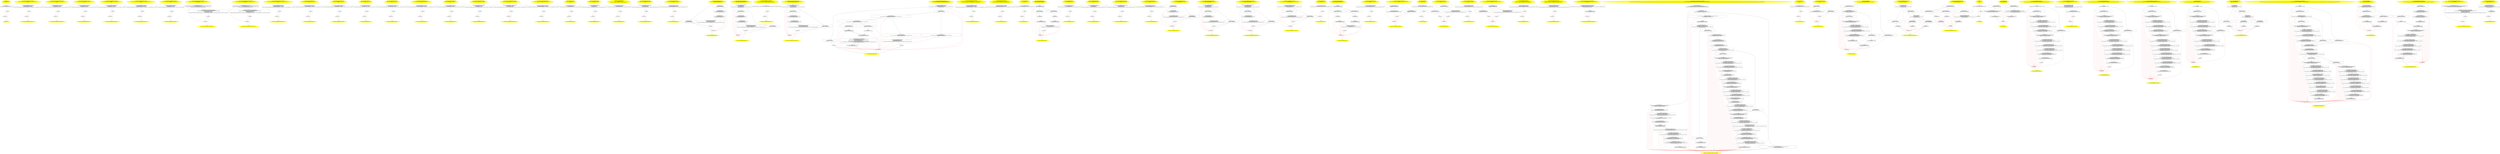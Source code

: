 /* @generated */
digraph cfg {
"org.junit.Assert.<init>().a1e2c3d01386e98b321836dfa1357a4a_1" [label="1: Start Assert.<init>()\nFormals:  this:org.junit.Assert*\nLocals:  \n  " color=yellow style=filled]
	

	 "org.junit.Assert.<init>().a1e2c3d01386e98b321836dfa1357a4a_1" -> "org.junit.Assert.<init>().a1e2c3d01386e98b321836dfa1357a4a_4" ;
"org.junit.Assert.<init>().a1e2c3d01386e98b321836dfa1357a4a_2" [label="2: Exit Assert.<init>() \n  " color=yellow style=filled]
	

"org.junit.Assert.<init>().a1e2c3d01386e98b321836dfa1357a4a_3" [label="3:  exceptions sink \n  " shape="box"]
	

	 "org.junit.Assert.<init>().a1e2c3d01386e98b321836dfa1357a4a_3" -> "org.junit.Assert.<init>().a1e2c3d01386e98b321836dfa1357a4a_2" ;
"org.junit.Assert.<init>().a1e2c3d01386e98b321836dfa1357a4a_4" [label="4:  Call Object.<init>() \n   n$0=*&this:org.junit.Assert* [line 29]\n  n$1=_fun_Object.<init>()(n$0:org.junit.Assert*) [line 29]\n " shape="box"]
	

	 "org.junit.Assert.<init>().a1e2c3d01386e98b321836dfa1357a4a_4" -> "org.junit.Assert.<init>().a1e2c3d01386e98b321836dfa1357a4a_5" ;
	 "org.junit.Assert.<init>().a1e2c3d01386e98b321836dfa1357a4a_4" -> "org.junit.Assert.<init>().a1e2c3d01386e98b321836dfa1357a4a_3" [color="red" ];
"org.junit.Assert.<init>().a1e2c3d01386e98b321836dfa1357a4a_5" [label="5:  method_body \n  " shape="box"]
	

	 "org.junit.Assert.<init>().a1e2c3d01386e98b321836dfa1357a4a_5" -> "org.junit.Assert.<init>().a1e2c3d01386e98b321836dfa1357a4a_2" ;
	 "org.junit.Assert.<init>().a1e2c3d01386e98b321836dfa1357a4a_5" -> "org.junit.Assert.<init>().a1e2c3d01386e98b321836dfa1357a4a_3" [color="red" ];
"org.junit.Assert.assertArrayEquals(java.lang.String,byte[],byte[]):void.90820f8f0191032f78cba69174165f25_1" [label="1: Start void Assert.assertArrayEquals(String,byte[],byte[])\nFormals:  message:java.lang.String* expecteds:signed char[_*_](*) actuals:signed char[_*_](*)\nLocals:  \n  " color=yellow style=filled]
	

	 "org.junit.Assert.assertArrayEquals(java.lang.String,byte[],byte[]):void.90820f8f0191032f78cba69174165f25_1" -> "org.junit.Assert.assertArrayEquals(java.lang.String,byte[],byte[]):void.90820f8f0191032f78cba69174165f25_4" ;
"org.junit.Assert.assertArrayEquals(java.lang.String,byte[],byte[]):void.90820f8f0191032f78cba69174165f25_2" [label="2: Exit void Assert.assertArrayEquals(String,byte[],byte[]) \n  " color=yellow style=filled]
	

"org.junit.Assert.assertArrayEquals(java.lang.String,byte[],byte[]):void.90820f8f0191032f78cba69174165f25_3" [label="3:  exceptions sink \n  " shape="box"]
	

	 "org.junit.Assert.assertArrayEquals(java.lang.String,byte[],byte[]):void.90820f8f0191032f78cba69174165f25_3" -> "org.junit.Assert.assertArrayEquals(java.lang.String,byte[],byte[]):void.90820f8f0191032f78cba69174165f25_2" ;
"org.junit.Assert.assertArrayEquals(java.lang.String,byte[],byte[]):void.90820f8f0191032f78cba69174165f25_4" [label="4:  Call void Assert.internalArrayEquals(String,Object,Object) \n   n$0=*&message:java.lang.String* [line 343]\n  n$1=*&expecteds:signed char[_*_](*) [line 343]\n  n$2=*&actuals:signed char[_*_](*) [line 343]\n  n$3=_fun_void Assert.internalArrayEquals(String,Object,Object)(n$0:java.lang.String*,n$1:signed char[_*_](*),n$2:signed char[_*_](*)) [line 343]\n " shape="box"]
	

	 "org.junit.Assert.assertArrayEquals(java.lang.String,byte[],byte[]):void.90820f8f0191032f78cba69174165f25_4" -> "org.junit.Assert.assertArrayEquals(java.lang.String,byte[],byte[]):void.90820f8f0191032f78cba69174165f25_5" ;
	 "org.junit.Assert.assertArrayEquals(java.lang.String,byte[],byte[]):void.90820f8f0191032f78cba69174165f25_4" -> "org.junit.Assert.assertArrayEquals(java.lang.String,byte[],byte[]):void.90820f8f0191032f78cba69174165f25_3" [color="red" ];
"org.junit.Assert.assertArrayEquals(java.lang.String,byte[],byte[]):void.90820f8f0191032f78cba69174165f25_5" [label="5:  method_body \n  " shape="box"]
	

	 "org.junit.Assert.assertArrayEquals(java.lang.String,byte[],byte[]):void.90820f8f0191032f78cba69174165f25_5" -> "org.junit.Assert.assertArrayEquals(java.lang.String,byte[],byte[]):void.90820f8f0191032f78cba69174165f25_2" ;
	 "org.junit.Assert.assertArrayEquals(java.lang.String,byte[],byte[]):void.90820f8f0191032f78cba69174165f25_5" -> "org.junit.Assert.assertArrayEquals(java.lang.String,byte[],byte[]):void.90820f8f0191032f78cba69174165f25_3" [color="red" ];
"org.junit.Assert.assertArrayEquals(java.lang.String,boolean[],boolean[]):void.006cae89e2ca4d664aca927bebca52aa_1" [label="1: Start void Assert.assertArrayEquals(String,boolean[],boolean[])\nFormals:  message:java.lang.String* expecteds:_Bool[_*_](*) actuals:_Bool[_*_](*)\nLocals:  \n  " color=yellow style=filled]
	

	 "org.junit.Assert.assertArrayEquals(java.lang.String,boolean[],boolean[]):void.006cae89e2ca4d664aca927bebca52aa_1" -> "org.junit.Assert.assertArrayEquals(java.lang.String,boolean[],boolean[]):void.006cae89e2ca4d664aca927bebca52aa_4" ;
"org.junit.Assert.assertArrayEquals(java.lang.String,boolean[],boolean[]):void.006cae89e2ca4d664aca927bebca52aa_2" [label="2: Exit void Assert.assertArrayEquals(String,boolean[],boolean[]) \n  " color=yellow style=filled]
	

"org.junit.Assert.assertArrayEquals(java.lang.String,boolean[],boolean[]):void.006cae89e2ca4d664aca927bebca52aa_3" [label="3:  exceptions sink \n  " shape="box"]
	

	 "org.junit.Assert.assertArrayEquals(java.lang.String,boolean[],boolean[]):void.006cae89e2ca4d664aca927bebca52aa_3" -> "org.junit.Assert.assertArrayEquals(java.lang.String,boolean[],boolean[]):void.006cae89e2ca4d664aca927bebca52aa_2" ;
"org.junit.Assert.assertArrayEquals(java.lang.String,boolean[],boolean[]):void.006cae89e2ca4d664aca927bebca52aa_4" [label="4:  Call void Assert.internalArrayEquals(String,Object,Object) \n   n$0=*&message:java.lang.String* [line 316]\n  n$1=*&expecteds:_Bool[_*_](*) [line 316]\n  n$2=*&actuals:_Bool[_*_](*) [line 316]\n  n$3=_fun_void Assert.internalArrayEquals(String,Object,Object)(n$0:java.lang.String*,n$1:_Bool[_*_](*),n$2:_Bool[_*_](*)) [line 316]\n " shape="box"]
	

	 "org.junit.Assert.assertArrayEquals(java.lang.String,boolean[],boolean[]):void.006cae89e2ca4d664aca927bebca52aa_4" -> "org.junit.Assert.assertArrayEquals(java.lang.String,boolean[],boolean[]):void.006cae89e2ca4d664aca927bebca52aa_5" ;
	 "org.junit.Assert.assertArrayEquals(java.lang.String,boolean[],boolean[]):void.006cae89e2ca4d664aca927bebca52aa_4" -> "org.junit.Assert.assertArrayEquals(java.lang.String,boolean[],boolean[]):void.006cae89e2ca4d664aca927bebca52aa_3" [color="red" ];
"org.junit.Assert.assertArrayEquals(java.lang.String,boolean[],boolean[]):void.006cae89e2ca4d664aca927bebca52aa_5" [label="5:  method_body \n  " shape="box"]
	

	 "org.junit.Assert.assertArrayEquals(java.lang.String,boolean[],boolean[]):void.006cae89e2ca4d664aca927bebca52aa_5" -> "org.junit.Assert.assertArrayEquals(java.lang.String,boolean[],boolean[]):void.006cae89e2ca4d664aca927bebca52aa_2" ;
	 "org.junit.Assert.assertArrayEquals(java.lang.String,boolean[],boolean[]):void.006cae89e2ca4d664aca927bebca52aa_5" -> "org.junit.Assert.assertArrayEquals(java.lang.String,boolean[],boolean[]):void.006cae89e2ca4d664aca927bebca52aa_3" [color="red" ];
"org.junit.Assert.assertArrayEquals(java.lang.String,int[],int[]):void.2dcc401be1b86e3626b8080323f184e6_1" [label="1: Start void Assert.assertArrayEquals(String,int[],int[])\nFormals:  message:java.lang.String* expecteds:int[_*_](*) actuals:int[_*_](*)\nLocals:  \n  " color=yellow style=filled]
	

	 "org.junit.Assert.assertArrayEquals(java.lang.String,int[],int[]):void.2dcc401be1b86e3626b8080323f184e6_1" -> "org.junit.Assert.assertArrayEquals(java.lang.String,int[],int[]):void.2dcc401be1b86e3626b8080323f184e6_4" ;
"org.junit.Assert.assertArrayEquals(java.lang.String,int[],int[]):void.2dcc401be1b86e3626b8080323f184e6_2" [label="2: Exit void Assert.assertArrayEquals(String,int[],int[]) \n  " color=yellow style=filled]
	

"org.junit.Assert.assertArrayEquals(java.lang.String,int[],int[]):void.2dcc401be1b86e3626b8080323f184e6_3" [label="3:  exceptions sink \n  " shape="box"]
	

	 "org.junit.Assert.assertArrayEquals(java.lang.String,int[],int[]):void.2dcc401be1b86e3626b8080323f184e6_3" -> "org.junit.Assert.assertArrayEquals(java.lang.String,int[],int[]):void.2dcc401be1b86e3626b8080323f184e6_2" ;
"org.junit.Assert.assertArrayEquals(java.lang.String,int[],int[]):void.2dcc401be1b86e3626b8080323f184e6_4" [label="4:  Call void Assert.internalArrayEquals(String,Object,Object) \n   n$0=*&message:java.lang.String* [line 418]\n  n$1=*&expecteds:int[_*_](*) [line 418]\n  n$2=*&actuals:int[_*_](*) [line 418]\n  n$3=_fun_void Assert.internalArrayEquals(String,Object,Object)(n$0:java.lang.String*,n$1:int[_*_](*),n$2:int[_*_](*)) [line 418]\n " shape="box"]
	

	 "org.junit.Assert.assertArrayEquals(java.lang.String,int[],int[]):void.2dcc401be1b86e3626b8080323f184e6_4" -> "org.junit.Assert.assertArrayEquals(java.lang.String,int[],int[]):void.2dcc401be1b86e3626b8080323f184e6_5" ;
	 "org.junit.Assert.assertArrayEquals(java.lang.String,int[],int[]):void.2dcc401be1b86e3626b8080323f184e6_4" -> "org.junit.Assert.assertArrayEquals(java.lang.String,int[],int[]):void.2dcc401be1b86e3626b8080323f184e6_3" [color="red" ];
"org.junit.Assert.assertArrayEquals(java.lang.String,int[],int[]):void.2dcc401be1b86e3626b8080323f184e6_5" [label="5:  method_body \n  " shape="box"]
	

	 "org.junit.Assert.assertArrayEquals(java.lang.String,int[],int[]):void.2dcc401be1b86e3626b8080323f184e6_5" -> "org.junit.Assert.assertArrayEquals(java.lang.String,int[],int[]):void.2dcc401be1b86e3626b8080323f184e6_2" ;
	 "org.junit.Assert.assertArrayEquals(java.lang.String,int[],int[]):void.2dcc401be1b86e3626b8080323f184e6_5" -> "org.junit.Assert.assertArrayEquals(java.lang.String,int[],int[]):void.2dcc401be1b86e3626b8080323f184e6_3" [color="red" ];
"org.junit.Assert.assertArrayEquals(java.lang.String,short[],short[]):void.8294582a457dd8e9b160ec05c8455224_1" [label="1: Start void Assert.assertArrayEquals(String,short[],short[])\nFormals:  message:java.lang.String* expecteds:short[_*_](*) actuals:short[_*_](*)\nLocals:  \n  " color=yellow style=filled]
	

	 "org.junit.Assert.assertArrayEquals(java.lang.String,short[],short[]):void.8294582a457dd8e9b160ec05c8455224_1" -> "org.junit.Assert.assertArrayEquals(java.lang.String,short[],short[]):void.8294582a457dd8e9b160ec05c8455224_4" ;
"org.junit.Assert.assertArrayEquals(java.lang.String,short[],short[]):void.8294582a457dd8e9b160ec05c8455224_2" [label="2: Exit void Assert.assertArrayEquals(String,short[],short[]) \n  " color=yellow style=filled]
	

"org.junit.Assert.assertArrayEquals(java.lang.String,short[],short[]):void.8294582a457dd8e9b160ec05c8455224_3" [label="3:  exceptions sink \n  " shape="box"]
	

	 "org.junit.Assert.assertArrayEquals(java.lang.String,short[],short[]):void.8294582a457dd8e9b160ec05c8455224_3" -> "org.junit.Assert.assertArrayEquals(java.lang.String,short[],short[]):void.8294582a457dd8e9b160ec05c8455224_2" ;
"org.junit.Assert.assertArrayEquals(java.lang.String,short[],short[]):void.8294582a457dd8e9b160ec05c8455224_4" [label="4:  Call void Assert.internalArrayEquals(String,Object,Object) \n   n$0=*&message:java.lang.String* [line 393]\n  n$1=*&expecteds:short[_*_](*) [line 393]\n  n$2=*&actuals:short[_*_](*) [line 393]\n  n$3=_fun_void Assert.internalArrayEquals(String,Object,Object)(n$0:java.lang.String*,n$1:short[_*_](*),n$2:short[_*_](*)) [line 393]\n " shape="box"]
	

	 "org.junit.Assert.assertArrayEquals(java.lang.String,short[],short[]):void.8294582a457dd8e9b160ec05c8455224_4" -> "org.junit.Assert.assertArrayEquals(java.lang.String,short[],short[]):void.8294582a457dd8e9b160ec05c8455224_5" ;
	 "org.junit.Assert.assertArrayEquals(java.lang.String,short[],short[]):void.8294582a457dd8e9b160ec05c8455224_4" -> "org.junit.Assert.assertArrayEquals(java.lang.String,short[],short[]):void.8294582a457dd8e9b160ec05c8455224_3" [color="red" ];
"org.junit.Assert.assertArrayEquals(java.lang.String,short[],short[]):void.8294582a457dd8e9b160ec05c8455224_5" [label="5:  method_body \n  " shape="box"]
	

	 "org.junit.Assert.assertArrayEquals(java.lang.String,short[],short[]):void.8294582a457dd8e9b160ec05c8455224_5" -> "org.junit.Assert.assertArrayEquals(java.lang.String,short[],short[]):void.8294582a457dd8e9b160ec05c8455224_2" ;
	 "org.junit.Assert.assertArrayEquals(java.lang.String,short[],short[]):void.8294582a457dd8e9b160ec05c8455224_5" -> "org.junit.Assert.assertArrayEquals(java.lang.String,short[],short[]):void.8294582a457dd8e9b160ec05c8455224_3" [color="red" ];
"org.junit.Assert.assertArrayEquals(java.lang.String,char[],char[]):void.23f5880c291eeea35b348c6ca386cac6_1" [label="1: Start void Assert.assertArrayEquals(String,char[],char[])\nFormals:  message:java.lang.String* expecteds:unsigned short[_*_](*) actuals:unsigned short[_*_](*)\nLocals:  \n  " color=yellow style=filled]
	

	 "org.junit.Assert.assertArrayEquals(java.lang.String,char[],char[]):void.23f5880c291eeea35b348c6ca386cac6_1" -> "org.junit.Assert.assertArrayEquals(java.lang.String,char[],char[]):void.23f5880c291eeea35b348c6ca386cac6_4" ;
"org.junit.Assert.assertArrayEquals(java.lang.String,char[],char[]):void.23f5880c291eeea35b348c6ca386cac6_2" [label="2: Exit void Assert.assertArrayEquals(String,char[],char[]) \n  " color=yellow style=filled]
	

"org.junit.Assert.assertArrayEquals(java.lang.String,char[],char[]):void.23f5880c291eeea35b348c6ca386cac6_3" [label="3:  exceptions sink \n  " shape="box"]
	

	 "org.junit.Assert.assertArrayEquals(java.lang.String,char[],char[]):void.23f5880c291eeea35b348c6ca386cac6_3" -> "org.junit.Assert.assertArrayEquals(java.lang.String,char[],char[]):void.23f5880c291eeea35b348c6ca386cac6_2" ;
"org.junit.Assert.assertArrayEquals(java.lang.String,char[],char[]):void.23f5880c291eeea35b348c6ca386cac6_4" [label="4:  Call void Assert.internalArrayEquals(String,Object,Object) \n   n$0=*&message:java.lang.String* [line 368]\n  n$1=*&expecteds:unsigned short[_*_](*) [line 368]\n  n$2=*&actuals:unsigned short[_*_](*) [line 368]\n  n$3=_fun_void Assert.internalArrayEquals(String,Object,Object)(n$0:java.lang.String*,n$1:unsigned short[_*_](*),n$2:unsigned short[_*_](*)) [line 368]\n " shape="box"]
	

	 "org.junit.Assert.assertArrayEquals(java.lang.String,char[],char[]):void.23f5880c291eeea35b348c6ca386cac6_4" -> "org.junit.Assert.assertArrayEquals(java.lang.String,char[],char[]):void.23f5880c291eeea35b348c6ca386cac6_5" ;
	 "org.junit.Assert.assertArrayEquals(java.lang.String,char[],char[]):void.23f5880c291eeea35b348c6ca386cac6_4" -> "org.junit.Assert.assertArrayEquals(java.lang.String,char[],char[]):void.23f5880c291eeea35b348c6ca386cac6_3" [color="red" ];
"org.junit.Assert.assertArrayEquals(java.lang.String,char[],char[]):void.23f5880c291eeea35b348c6ca386cac6_5" [label="5:  method_body \n  " shape="box"]
	

	 "org.junit.Assert.assertArrayEquals(java.lang.String,char[],char[]):void.23f5880c291eeea35b348c6ca386cac6_5" -> "org.junit.Assert.assertArrayEquals(java.lang.String,char[],char[]):void.23f5880c291eeea35b348c6ca386cac6_2" ;
	 "org.junit.Assert.assertArrayEquals(java.lang.String,char[],char[]):void.23f5880c291eeea35b348c6ca386cac6_5" -> "org.junit.Assert.assertArrayEquals(java.lang.String,char[],char[]):void.23f5880c291eeea35b348c6ca386cac6_3" [color="red" ];
"org.junit.Assert.assertArrayEquals(java.lang.String,long[],long[]):void.ea45e64b6f0182a61241448f64b069c5_1" [label="1: Start void Assert.assertArrayEquals(String,long[],long[])\nFormals:  message:java.lang.String* expecteds:long[_*_](*) actuals:long[_*_](*)\nLocals:  \n  " color=yellow style=filled]
	

	 "org.junit.Assert.assertArrayEquals(java.lang.String,long[],long[]):void.ea45e64b6f0182a61241448f64b069c5_1" -> "org.junit.Assert.assertArrayEquals(java.lang.String,long[],long[]):void.ea45e64b6f0182a61241448f64b069c5_4" ;
"org.junit.Assert.assertArrayEquals(java.lang.String,long[],long[]):void.ea45e64b6f0182a61241448f64b069c5_2" [label="2: Exit void Assert.assertArrayEquals(String,long[],long[]) \n  " color=yellow style=filled]
	

"org.junit.Assert.assertArrayEquals(java.lang.String,long[],long[]):void.ea45e64b6f0182a61241448f64b069c5_3" [label="3:  exceptions sink \n  " shape="box"]
	

	 "org.junit.Assert.assertArrayEquals(java.lang.String,long[],long[]):void.ea45e64b6f0182a61241448f64b069c5_3" -> "org.junit.Assert.assertArrayEquals(java.lang.String,long[],long[]):void.ea45e64b6f0182a61241448f64b069c5_2" ;
"org.junit.Assert.assertArrayEquals(java.lang.String,long[],long[]):void.ea45e64b6f0182a61241448f64b069c5_4" [label="4:  Call void Assert.internalArrayEquals(String,Object,Object) \n   n$0=*&message:java.lang.String* [line 443]\n  n$1=*&expecteds:long[_*_](*) [line 443]\n  n$2=*&actuals:long[_*_](*) [line 443]\n  n$3=_fun_void Assert.internalArrayEquals(String,Object,Object)(n$0:java.lang.String*,n$1:long[_*_](*),n$2:long[_*_](*)) [line 443]\n " shape="box"]
	

	 "org.junit.Assert.assertArrayEquals(java.lang.String,long[],long[]):void.ea45e64b6f0182a61241448f64b069c5_4" -> "org.junit.Assert.assertArrayEquals(java.lang.String,long[],long[]):void.ea45e64b6f0182a61241448f64b069c5_5" ;
	 "org.junit.Assert.assertArrayEquals(java.lang.String,long[],long[]):void.ea45e64b6f0182a61241448f64b069c5_4" -> "org.junit.Assert.assertArrayEquals(java.lang.String,long[],long[]):void.ea45e64b6f0182a61241448f64b069c5_3" [color="red" ];
"org.junit.Assert.assertArrayEquals(java.lang.String,long[],long[]):void.ea45e64b6f0182a61241448f64b069c5_5" [label="5:  method_body \n  " shape="box"]
	

	 "org.junit.Assert.assertArrayEquals(java.lang.String,long[],long[]):void.ea45e64b6f0182a61241448f64b069c5_5" -> "org.junit.Assert.assertArrayEquals(java.lang.String,long[],long[]):void.ea45e64b6f0182a61241448f64b069c5_2" ;
	 "org.junit.Assert.assertArrayEquals(java.lang.String,long[],long[]):void.ea45e64b6f0182a61241448f64b069c5_5" -> "org.junit.Assert.assertArrayEquals(java.lang.String,long[],long[]):void.ea45e64b6f0182a61241448f64b069c5_3" [color="red" ];
"org.junit.Assert.assertArrayEquals(java.lang.String,float[],float[],float):void.d3157ce695c96394c5806c6b69a4c6c9_1" [label="1: Start void Assert.assertArrayEquals(String,float[],float[],float)\nFormals:  message:java.lang.String* expecteds:float[_*_](*) actuals:float[_*_](*) delta:float\nLocals:  $irvar0:void \n  " color=yellow style=filled]
	

	 "org.junit.Assert.assertArrayEquals(java.lang.String,float[],float[],float):void.d3157ce695c96394c5806c6b69a4c6c9_1" -> "org.junit.Assert.assertArrayEquals(java.lang.String,float[],float[],float):void.d3157ce695c96394c5806c6b69a4c6c9_4" ;
"org.junit.Assert.assertArrayEquals(java.lang.String,float[],float[],float):void.d3157ce695c96394c5806c6b69a4c6c9_2" [label="2: Exit void Assert.assertArrayEquals(String,float[],float[],float) \n  " color=yellow style=filled]
	

"org.junit.Assert.assertArrayEquals(java.lang.String,float[],float[],float):void.d3157ce695c96394c5806c6b69a4c6c9_3" [label="3:  exceptions sink \n  " shape="box"]
	

	 "org.junit.Assert.assertArrayEquals(java.lang.String,float[],float[],float):void.d3157ce695c96394c5806c6b69a4c6c9_3" -> "org.junit.Assert.assertArrayEquals(java.lang.String,float[],float[],float):void.d3157ce695c96394c5806c6b69a4c6c9_2" ;
"org.junit.Assert.assertArrayEquals(java.lang.String,float[],float[],float):void.d3157ce695c96394c5806c6b69a4c6c9_4" [label="4:  Call InexactComparisonCriteria.<init>(float) \n   n$0=_fun___new(sizeof(t=org.junit.internal.InexactComparisonCriteria):org.junit.internal.InexactComparisonCriteria*) [line 502]\n  n$1=*&delta:float [line 502]\n  n$2=_fun_InexactComparisonCriteria.<init>(float)(n$0:org.junit.internal.InexactComparisonCriteria*,n$1:float) [line 502]\n  *&$irvar0:org.junit.internal.InexactComparisonCriteria*=n$0 [line 502]\n " shape="box"]
	

	 "org.junit.Assert.assertArrayEquals(java.lang.String,float[],float[],float):void.d3157ce695c96394c5806c6b69a4c6c9_4" -> "org.junit.Assert.assertArrayEquals(java.lang.String,float[],float[],float):void.d3157ce695c96394c5806c6b69a4c6c9_5" ;
	 "org.junit.Assert.assertArrayEquals(java.lang.String,float[],float[],float):void.d3157ce695c96394c5806c6b69a4c6c9_4" -> "org.junit.Assert.assertArrayEquals(java.lang.String,float[],float[],float):void.d3157ce695c96394c5806c6b69a4c6c9_3" [color="red" ];
"org.junit.Assert.assertArrayEquals(java.lang.String,float[],float[],float):void.d3157ce695c96394c5806c6b69a4c6c9_5" [label="5:  Call void ComparisonCriteria.arrayEquals(String,Object,Object) \n   n$3=*&$irvar0:org.junit.internal.InexactComparisonCriteria* [line 502]\n  _=*n$3:org.junit.internal.InexactComparisonCriteria*(root org.junit.internal.InexactComparisonCriteria) [line 502]\n  n$5=*&message:java.lang.String* [line 502]\n  n$6=*&expecteds:float[_*_](*) [line 502]\n  n$7=*&actuals:float[_*_](*) [line 502]\n  n$8=_fun_void ComparisonCriteria.arrayEquals(String,Object,Object)(n$3:org.junit.internal.InexactComparisonCriteria*,n$5:java.lang.String*,n$6:float[_*_](*),n$7:float[_*_](*)) virtual [line 502]\n " shape="box"]
	

	 "org.junit.Assert.assertArrayEquals(java.lang.String,float[],float[],float):void.d3157ce695c96394c5806c6b69a4c6c9_5" -> "org.junit.Assert.assertArrayEquals(java.lang.String,float[],float[],float):void.d3157ce695c96394c5806c6b69a4c6c9_6" ;
	 "org.junit.Assert.assertArrayEquals(java.lang.String,float[],float[],float):void.d3157ce695c96394c5806c6b69a4c6c9_5" -> "org.junit.Assert.assertArrayEquals(java.lang.String,float[],float[],float):void.d3157ce695c96394c5806c6b69a4c6c9_3" [color="red" ];
"org.junit.Assert.assertArrayEquals(java.lang.String,float[],float[],float):void.d3157ce695c96394c5806c6b69a4c6c9_6" [label="6:  method_body \n  " shape="box"]
	

	 "org.junit.Assert.assertArrayEquals(java.lang.String,float[],float[],float):void.d3157ce695c96394c5806c6b69a4c6c9_6" -> "org.junit.Assert.assertArrayEquals(java.lang.String,float[],float[],float):void.d3157ce695c96394c5806c6b69a4c6c9_2" ;
	 "org.junit.Assert.assertArrayEquals(java.lang.String,float[],float[],float):void.d3157ce695c96394c5806c6b69a4c6c9_6" -> "org.junit.Assert.assertArrayEquals(java.lang.String,float[],float[],float):void.d3157ce695c96394c5806c6b69a4c6c9_3" [color="red" ];
"org.junit.Assert.assertArrayEquals(java.lang.String,double[],double[],double):void.88bef8d189e0fa39ba9d36ade6753bbb_1" [label="1: Start void Assert.assertArrayEquals(String,double[],double[],double)\nFormals:  message:java.lang.String* expecteds:double[_*_](*) actuals:double[_*_](*) delta:double\nLocals:  $irvar0:void \n  " color=yellow style=filled]
	

	 "org.junit.Assert.assertArrayEquals(java.lang.String,double[],double[],double):void.88bef8d189e0fa39ba9d36ade6753bbb_1" -> "org.junit.Assert.assertArrayEquals(java.lang.String,double[],double[],double):void.88bef8d189e0fa39ba9d36ade6753bbb_4" ;
"org.junit.Assert.assertArrayEquals(java.lang.String,double[],double[],double):void.88bef8d189e0fa39ba9d36ade6753bbb_2" [label="2: Exit void Assert.assertArrayEquals(String,double[],double[],double) \n  " color=yellow style=filled]
	

"org.junit.Assert.assertArrayEquals(java.lang.String,double[],double[],double):void.88bef8d189e0fa39ba9d36ade6753bbb_3" [label="3:  exceptions sink \n  " shape="box"]
	

	 "org.junit.Assert.assertArrayEquals(java.lang.String,double[],double[],double):void.88bef8d189e0fa39ba9d36ade6753bbb_3" -> "org.junit.Assert.assertArrayEquals(java.lang.String,double[],double[],double):void.88bef8d189e0fa39ba9d36ade6753bbb_2" ;
"org.junit.Assert.assertArrayEquals(java.lang.String,double[],double[],double):void.88bef8d189e0fa39ba9d36ade6753bbb_4" [label="4:  Call InexactComparisonCriteria.<init>(double) \n   n$0=_fun___new(sizeof(t=org.junit.internal.InexactComparisonCriteria):org.junit.internal.InexactComparisonCriteria*) [line 471]\n  n$1=*&delta:double [line 471]\n  n$2=_fun_InexactComparisonCriteria.<init>(double)(n$0:org.junit.internal.InexactComparisonCriteria*,n$1:double) [line 471]\n  *&$irvar0:org.junit.internal.InexactComparisonCriteria*=n$0 [line 471]\n " shape="box"]
	

	 "org.junit.Assert.assertArrayEquals(java.lang.String,double[],double[],double):void.88bef8d189e0fa39ba9d36ade6753bbb_4" -> "org.junit.Assert.assertArrayEquals(java.lang.String,double[],double[],double):void.88bef8d189e0fa39ba9d36ade6753bbb_5" ;
	 "org.junit.Assert.assertArrayEquals(java.lang.String,double[],double[],double):void.88bef8d189e0fa39ba9d36ade6753bbb_4" -> "org.junit.Assert.assertArrayEquals(java.lang.String,double[],double[],double):void.88bef8d189e0fa39ba9d36ade6753bbb_3" [color="red" ];
"org.junit.Assert.assertArrayEquals(java.lang.String,double[],double[],double):void.88bef8d189e0fa39ba9d36ade6753bbb_5" [label="5:  Call void ComparisonCriteria.arrayEquals(String,Object,Object) \n   n$3=*&$irvar0:org.junit.internal.InexactComparisonCriteria* [line 471]\n  _=*n$3:org.junit.internal.InexactComparisonCriteria*(root org.junit.internal.InexactComparisonCriteria) [line 471]\n  n$5=*&message:java.lang.String* [line 471]\n  n$6=*&expecteds:double[_*_](*) [line 471]\n  n$7=*&actuals:double[_*_](*) [line 471]\n  n$8=_fun_void ComparisonCriteria.arrayEquals(String,Object,Object)(n$3:org.junit.internal.InexactComparisonCriteria*,n$5:java.lang.String*,n$6:double[_*_](*),n$7:double[_*_](*)) virtual [line 471]\n " shape="box"]
	

	 "org.junit.Assert.assertArrayEquals(java.lang.String,double[],double[],double):void.88bef8d189e0fa39ba9d36ade6753bbb_5" -> "org.junit.Assert.assertArrayEquals(java.lang.String,double[],double[],double):void.88bef8d189e0fa39ba9d36ade6753bbb_6" ;
	 "org.junit.Assert.assertArrayEquals(java.lang.String,double[],double[],double):void.88bef8d189e0fa39ba9d36ade6753bbb_5" -> "org.junit.Assert.assertArrayEquals(java.lang.String,double[],double[],double):void.88bef8d189e0fa39ba9d36ade6753bbb_3" [color="red" ];
"org.junit.Assert.assertArrayEquals(java.lang.String,double[],double[],double):void.88bef8d189e0fa39ba9d36ade6753bbb_6" [label="6:  method_body \n  " shape="box"]
	

	 "org.junit.Assert.assertArrayEquals(java.lang.String,double[],double[],double):void.88bef8d189e0fa39ba9d36ade6753bbb_6" -> "org.junit.Assert.assertArrayEquals(java.lang.String,double[],double[],double):void.88bef8d189e0fa39ba9d36ade6753bbb_2" ;
	 "org.junit.Assert.assertArrayEquals(java.lang.String,double[],double[],double):void.88bef8d189e0fa39ba9d36ade6753bbb_6" -> "org.junit.Assert.assertArrayEquals(java.lang.String,double[],double[],double):void.88bef8d189e0fa39ba9d36ade6753bbb_3" [color="red" ];
"org.junit.Assert.assertArrayEquals(java.lang.String,java.lang.Object[],java.lang.Object[]):void.044bd1e1cbad1000271851dc3c9c0886_1" [label="1: Start void Assert.assertArrayEquals(String,Object[],Object[])\nFormals:  message:java.lang.String* expecteds:java.lang.Object*[_*_](*) actuals:java.lang.Object*[_*_](*)\nLocals:  \n  " color=yellow style=filled]
	

	 "org.junit.Assert.assertArrayEquals(java.lang.String,java.lang.Object[],java.lang.Object[]):void.044bd1e1cbad1000271851dc3c9c0886_1" -> "org.junit.Assert.assertArrayEquals(java.lang.String,java.lang.Object[],java.lang.Object[]):void.044bd1e1cbad1000271851dc3c9c0886_4" ;
"org.junit.Assert.assertArrayEquals(java.lang.String,java.lang.Object[],java.lang.Object[]):void.044bd1e1cbad1000271851dc3c9c0886_2" [label="2: Exit void Assert.assertArrayEquals(String,Object[],Object[]) \n  " color=yellow style=filled]
	

"org.junit.Assert.assertArrayEquals(java.lang.String,java.lang.Object[],java.lang.Object[]):void.044bd1e1cbad1000271851dc3c9c0886_3" [label="3:  exceptions sink \n  " shape="box"]
	

	 "org.junit.Assert.assertArrayEquals(java.lang.String,java.lang.Object[],java.lang.Object[]):void.044bd1e1cbad1000271851dc3c9c0886_3" -> "org.junit.Assert.assertArrayEquals(java.lang.String,java.lang.Object[],java.lang.Object[]):void.044bd1e1cbad1000271851dc3c9c0886_2" ;
"org.junit.Assert.assertArrayEquals(java.lang.String,java.lang.Object[],java.lang.Object[]):void.044bd1e1cbad1000271851dc3c9c0886_4" [label="4:  Call void Assert.internalArrayEquals(String,Object,Object) \n   n$0=*&message:java.lang.String* [line 285]\n  n$1=*&expecteds:java.lang.Object*[_*_](*) [line 285]\n  n$2=*&actuals:java.lang.Object*[_*_](*) [line 285]\n  n$3=_fun_void Assert.internalArrayEquals(String,Object,Object)(n$0:java.lang.String*,n$1:java.lang.Object*[_*_](*),n$2:java.lang.Object*[_*_](*)) [line 285]\n " shape="box"]
	

	 "org.junit.Assert.assertArrayEquals(java.lang.String,java.lang.Object[],java.lang.Object[]):void.044bd1e1cbad1000271851dc3c9c0886_4" -> "org.junit.Assert.assertArrayEquals(java.lang.String,java.lang.Object[],java.lang.Object[]):void.044bd1e1cbad1000271851dc3c9c0886_5" ;
	 "org.junit.Assert.assertArrayEquals(java.lang.String,java.lang.Object[],java.lang.Object[]):void.044bd1e1cbad1000271851dc3c9c0886_4" -> "org.junit.Assert.assertArrayEquals(java.lang.String,java.lang.Object[],java.lang.Object[]):void.044bd1e1cbad1000271851dc3c9c0886_3" [color="red" ];
"org.junit.Assert.assertArrayEquals(java.lang.String,java.lang.Object[],java.lang.Object[]):void.044bd1e1cbad1000271851dc3c9c0886_5" [label="5:  method_body \n  " shape="box"]
	

	 "org.junit.Assert.assertArrayEquals(java.lang.String,java.lang.Object[],java.lang.Object[]):void.044bd1e1cbad1000271851dc3c9c0886_5" -> "org.junit.Assert.assertArrayEquals(java.lang.String,java.lang.Object[],java.lang.Object[]):void.044bd1e1cbad1000271851dc3c9c0886_2" ;
	 "org.junit.Assert.assertArrayEquals(java.lang.String,java.lang.Object[],java.lang.Object[]):void.044bd1e1cbad1000271851dc3c9c0886_5" -> "org.junit.Assert.assertArrayEquals(java.lang.String,java.lang.Object[],java.lang.Object[]):void.044bd1e1cbad1000271851dc3c9c0886_3" [color="red" ];
"org.junit.Assert.assertArrayEquals(byte[],byte[]):void.f428cb7d1dbafea991e1f167916823ef_1" [label="1: Start void Assert.assertArrayEquals(byte[],byte[])\nFormals:  expecteds:signed char[_*_](*) actuals:signed char[_*_](*)\nLocals:  \n  " color=yellow style=filled]
	

	 "org.junit.Assert.assertArrayEquals(byte[],byte[]):void.f428cb7d1dbafea991e1f167916823ef_1" -> "org.junit.Assert.assertArrayEquals(byte[],byte[]):void.f428cb7d1dbafea991e1f167916823ef_4" ;
"org.junit.Assert.assertArrayEquals(byte[],byte[]):void.f428cb7d1dbafea991e1f167916823ef_2" [label="2: Exit void Assert.assertArrayEquals(byte[],byte[]) \n  " color=yellow style=filled]
	

"org.junit.Assert.assertArrayEquals(byte[],byte[]):void.f428cb7d1dbafea991e1f167916823ef_3" [label="3:  exceptions sink \n  " shape="box"]
	

	 "org.junit.Assert.assertArrayEquals(byte[],byte[]):void.f428cb7d1dbafea991e1f167916823ef_3" -> "org.junit.Assert.assertArrayEquals(byte[],byte[]):void.f428cb7d1dbafea991e1f167916823ef_2" ;
"org.junit.Assert.assertArrayEquals(byte[],byte[]):void.f428cb7d1dbafea991e1f167916823ef_4" [label="4:  Call void Assert.assertArrayEquals(String,byte[],byte[]) \n   n$0=*&expecteds:signed char[_*_](*) [line 354]\n  n$1=*&actuals:signed char[_*_](*) [line 354]\n  n$2=_fun_void Assert.assertArrayEquals(String,byte[],byte[])(null:java.lang.Object*,n$0:signed char[_*_](*),n$1:signed char[_*_](*)) [line 354]\n " shape="box"]
	

	 "org.junit.Assert.assertArrayEquals(byte[],byte[]):void.f428cb7d1dbafea991e1f167916823ef_4" -> "org.junit.Assert.assertArrayEquals(byte[],byte[]):void.f428cb7d1dbafea991e1f167916823ef_5" ;
	 "org.junit.Assert.assertArrayEquals(byte[],byte[]):void.f428cb7d1dbafea991e1f167916823ef_4" -> "org.junit.Assert.assertArrayEquals(byte[],byte[]):void.f428cb7d1dbafea991e1f167916823ef_3" [color="red" ];
"org.junit.Assert.assertArrayEquals(byte[],byte[]):void.f428cb7d1dbafea991e1f167916823ef_5" [label="5:  method_body \n  " shape="box"]
	

	 "org.junit.Assert.assertArrayEquals(byte[],byte[]):void.f428cb7d1dbafea991e1f167916823ef_5" -> "org.junit.Assert.assertArrayEquals(byte[],byte[]):void.f428cb7d1dbafea991e1f167916823ef_2" ;
	 "org.junit.Assert.assertArrayEquals(byte[],byte[]):void.f428cb7d1dbafea991e1f167916823ef_5" -> "org.junit.Assert.assertArrayEquals(byte[],byte[]):void.f428cb7d1dbafea991e1f167916823ef_3" [color="red" ];
"org.junit.Assert.assertArrayEquals(boolean[],boolean[]):void.dfc6665bb58ae9ab565947e2b736dc17_1" [label="1: Start void Assert.assertArrayEquals(boolean[],boolean[])\nFormals:  expecteds:_Bool[_*_](*) actuals:_Bool[_*_](*)\nLocals:  \n  " color=yellow style=filled]
	

	 "org.junit.Assert.assertArrayEquals(boolean[],boolean[]):void.dfc6665bb58ae9ab565947e2b736dc17_1" -> "org.junit.Assert.assertArrayEquals(boolean[],boolean[]):void.dfc6665bb58ae9ab565947e2b736dc17_4" ;
"org.junit.Assert.assertArrayEquals(boolean[],boolean[]):void.dfc6665bb58ae9ab565947e2b736dc17_2" [label="2: Exit void Assert.assertArrayEquals(boolean[],boolean[]) \n  " color=yellow style=filled]
	

"org.junit.Assert.assertArrayEquals(boolean[],boolean[]):void.dfc6665bb58ae9ab565947e2b736dc17_3" [label="3:  exceptions sink \n  " shape="box"]
	

	 "org.junit.Assert.assertArrayEquals(boolean[],boolean[]):void.dfc6665bb58ae9ab565947e2b736dc17_3" -> "org.junit.Assert.assertArrayEquals(boolean[],boolean[]):void.dfc6665bb58ae9ab565947e2b736dc17_2" ;
"org.junit.Assert.assertArrayEquals(boolean[],boolean[]):void.dfc6665bb58ae9ab565947e2b736dc17_4" [label="4:  Call void Assert.assertArrayEquals(String,boolean[],boolean[]) \n   n$0=*&expecteds:_Bool[_*_](*) [line 329]\n  n$1=*&actuals:_Bool[_*_](*) [line 329]\n  n$2=_fun_void Assert.assertArrayEquals(String,boolean[],boolean[])(null:java.lang.Object*,n$0:_Bool[_*_](*),n$1:_Bool[_*_](*)) [line 329]\n " shape="box"]
	

	 "org.junit.Assert.assertArrayEquals(boolean[],boolean[]):void.dfc6665bb58ae9ab565947e2b736dc17_4" -> "org.junit.Assert.assertArrayEquals(boolean[],boolean[]):void.dfc6665bb58ae9ab565947e2b736dc17_5" ;
	 "org.junit.Assert.assertArrayEquals(boolean[],boolean[]):void.dfc6665bb58ae9ab565947e2b736dc17_4" -> "org.junit.Assert.assertArrayEquals(boolean[],boolean[]):void.dfc6665bb58ae9ab565947e2b736dc17_3" [color="red" ];
"org.junit.Assert.assertArrayEquals(boolean[],boolean[]):void.dfc6665bb58ae9ab565947e2b736dc17_5" [label="5:  method_body \n  " shape="box"]
	

	 "org.junit.Assert.assertArrayEquals(boolean[],boolean[]):void.dfc6665bb58ae9ab565947e2b736dc17_5" -> "org.junit.Assert.assertArrayEquals(boolean[],boolean[]):void.dfc6665bb58ae9ab565947e2b736dc17_2" ;
	 "org.junit.Assert.assertArrayEquals(boolean[],boolean[]):void.dfc6665bb58ae9ab565947e2b736dc17_5" -> "org.junit.Assert.assertArrayEquals(boolean[],boolean[]):void.dfc6665bb58ae9ab565947e2b736dc17_3" [color="red" ];
"org.junit.Assert.assertArrayEquals(int[],int[]):void.53a231befce9ca8445b515a92961e663_1" [label="1: Start void Assert.assertArrayEquals(int[],int[])\nFormals:  expecteds:int[_*_](*) actuals:int[_*_](*)\nLocals:  \n  " color=yellow style=filled]
	

	 "org.junit.Assert.assertArrayEquals(int[],int[]):void.53a231befce9ca8445b515a92961e663_1" -> "org.junit.Assert.assertArrayEquals(int[],int[]):void.53a231befce9ca8445b515a92961e663_4" ;
"org.junit.Assert.assertArrayEquals(int[],int[]):void.53a231befce9ca8445b515a92961e663_2" [label="2: Exit void Assert.assertArrayEquals(int[],int[]) \n  " color=yellow style=filled]
	

"org.junit.Assert.assertArrayEquals(int[],int[]):void.53a231befce9ca8445b515a92961e663_3" [label="3:  exceptions sink \n  " shape="box"]
	

	 "org.junit.Assert.assertArrayEquals(int[],int[]):void.53a231befce9ca8445b515a92961e663_3" -> "org.junit.Assert.assertArrayEquals(int[],int[]):void.53a231befce9ca8445b515a92961e663_2" ;
"org.junit.Assert.assertArrayEquals(int[],int[]):void.53a231befce9ca8445b515a92961e663_4" [label="4:  Call void Assert.assertArrayEquals(String,int[],int[]) \n   n$0=*&expecteds:int[_*_](*) [line 429]\n  n$1=*&actuals:int[_*_](*) [line 429]\n  n$2=_fun_void Assert.assertArrayEquals(String,int[],int[])(null:java.lang.Object*,n$0:int[_*_](*),n$1:int[_*_](*)) [line 429]\n " shape="box"]
	

	 "org.junit.Assert.assertArrayEquals(int[],int[]):void.53a231befce9ca8445b515a92961e663_4" -> "org.junit.Assert.assertArrayEquals(int[],int[]):void.53a231befce9ca8445b515a92961e663_5" ;
	 "org.junit.Assert.assertArrayEquals(int[],int[]):void.53a231befce9ca8445b515a92961e663_4" -> "org.junit.Assert.assertArrayEquals(int[],int[]):void.53a231befce9ca8445b515a92961e663_3" [color="red" ];
"org.junit.Assert.assertArrayEquals(int[],int[]):void.53a231befce9ca8445b515a92961e663_5" [label="5:  method_body \n  " shape="box"]
	

	 "org.junit.Assert.assertArrayEquals(int[],int[]):void.53a231befce9ca8445b515a92961e663_5" -> "org.junit.Assert.assertArrayEquals(int[],int[]):void.53a231befce9ca8445b515a92961e663_2" ;
	 "org.junit.Assert.assertArrayEquals(int[],int[]):void.53a231befce9ca8445b515a92961e663_5" -> "org.junit.Assert.assertArrayEquals(int[],int[]):void.53a231befce9ca8445b515a92961e663_3" [color="red" ];
"org.junit.Assert.assertArrayEquals(short[],short[]):void.987f730b498ff3dd96dd756b63b2a443_1" [label="1: Start void Assert.assertArrayEquals(short[],short[])\nFormals:  expecteds:short[_*_](*) actuals:short[_*_](*)\nLocals:  \n  " color=yellow style=filled]
	

	 "org.junit.Assert.assertArrayEquals(short[],short[]):void.987f730b498ff3dd96dd756b63b2a443_1" -> "org.junit.Assert.assertArrayEquals(short[],short[]):void.987f730b498ff3dd96dd756b63b2a443_4" ;
"org.junit.Assert.assertArrayEquals(short[],short[]):void.987f730b498ff3dd96dd756b63b2a443_2" [label="2: Exit void Assert.assertArrayEquals(short[],short[]) \n  " color=yellow style=filled]
	

"org.junit.Assert.assertArrayEquals(short[],short[]):void.987f730b498ff3dd96dd756b63b2a443_3" [label="3:  exceptions sink \n  " shape="box"]
	

	 "org.junit.Assert.assertArrayEquals(short[],short[]):void.987f730b498ff3dd96dd756b63b2a443_3" -> "org.junit.Assert.assertArrayEquals(short[],short[]):void.987f730b498ff3dd96dd756b63b2a443_2" ;
"org.junit.Assert.assertArrayEquals(short[],short[]):void.987f730b498ff3dd96dd756b63b2a443_4" [label="4:  Call void Assert.assertArrayEquals(String,short[],short[]) \n   n$0=*&expecteds:short[_*_](*) [line 404]\n  n$1=*&actuals:short[_*_](*) [line 404]\n  n$2=_fun_void Assert.assertArrayEquals(String,short[],short[])(null:java.lang.Object*,n$0:short[_*_](*),n$1:short[_*_](*)) [line 404]\n " shape="box"]
	

	 "org.junit.Assert.assertArrayEquals(short[],short[]):void.987f730b498ff3dd96dd756b63b2a443_4" -> "org.junit.Assert.assertArrayEquals(short[],short[]):void.987f730b498ff3dd96dd756b63b2a443_5" ;
	 "org.junit.Assert.assertArrayEquals(short[],short[]):void.987f730b498ff3dd96dd756b63b2a443_4" -> "org.junit.Assert.assertArrayEquals(short[],short[]):void.987f730b498ff3dd96dd756b63b2a443_3" [color="red" ];
"org.junit.Assert.assertArrayEquals(short[],short[]):void.987f730b498ff3dd96dd756b63b2a443_5" [label="5:  method_body \n  " shape="box"]
	

	 "org.junit.Assert.assertArrayEquals(short[],short[]):void.987f730b498ff3dd96dd756b63b2a443_5" -> "org.junit.Assert.assertArrayEquals(short[],short[]):void.987f730b498ff3dd96dd756b63b2a443_2" ;
	 "org.junit.Assert.assertArrayEquals(short[],short[]):void.987f730b498ff3dd96dd756b63b2a443_5" -> "org.junit.Assert.assertArrayEquals(short[],short[]):void.987f730b498ff3dd96dd756b63b2a443_3" [color="red" ];
"org.junit.Assert.assertArrayEquals(char[],char[]):void.996b95568087330a18a8a205d77767e2_1" [label="1: Start void Assert.assertArrayEquals(char[],char[])\nFormals:  expecteds:unsigned short[_*_](*) actuals:unsigned short[_*_](*)\nLocals:  \n  " color=yellow style=filled]
	

	 "org.junit.Assert.assertArrayEquals(char[],char[]):void.996b95568087330a18a8a205d77767e2_1" -> "org.junit.Assert.assertArrayEquals(char[],char[]):void.996b95568087330a18a8a205d77767e2_4" ;
"org.junit.Assert.assertArrayEquals(char[],char[]):void.996b95568087330a18a8a205d77767e2_2" [label="2: Exit void Assert.assertArrayEquals(char[],char[]) \n  " color=yellow style=filled]
	

"org.junit.Assert.assertArrayEquals(char[],char[]):void.996b95568087330a18a8a205d77767e2_3" [label="3:  exceptions sink \n  " shape="box"]
	

	 "org.junit.Assert.assertArrayEquals(char[],char[]):void.996b95568087330a18a8a205d77767e2_3" -> "org.junit.Assert.assertArrayEquals(char[],char[]):void.996b95568087330a18a8a205d77767e2_2" ;
"org.junit.Assert.assertArrayEquals(char[],char[]):void.996b95568087330a18a8a205d77767e2_4" [label="4:  Call void Assert.assertArrayEquals(String,char[],char[]) \n   n$0=*&expecteds:unsigned short[_*_](*) [line 379]\n  n$1=*&actuals:unsigned short[_*_](*) [line 379]\n  n$2=_fun_void Assert.assertArrayEquals(String,char[],char[])(null:java.lang.Object*,n$0:unsigned short[_*_](*),n$1:unsigned short[_*_](*)) [line 379]\n " shape="box"]
	

	 "org.junit.Assert.assertArrayEquals(char[],char[]):void.996b95568087330a18a8a205d77767e2_4" -> "org.junit.Assert.assertArrayEquals(char[],char[]):void.996b95568087330a18a8a205d77767e2_5" ;
	 "org.junit.Assert.assertArrayEquals(char[],char[]):void.996b95568087330a18a8a205d77767e2_4" -> "org.junit.Assert.assertArrayEquals(char[],char[]):void.996b95568087330a18a8a205d77767e2_3" [color="red" ];
"org.junit.Assert.assertArrayEquals(char[],char[]):void.996b95568087330a18a8a205d77767e2_5" [label="5:  method_body \n  " shape="box"]
	

	 "org.junit.Assert.assertArrayEquals(char[],char[]):void.996b95568087330a18a8a205d77767e2_5" -> "org.junit.Assert.assertArrayEquals(char[],char[]):void.996b95568087330a18a8a205d77767e2_2" ;
	 "org.junit.Assert.assertArrayEquals(char[],char[]):void.996b95568087330a18a8a205d77767e2_5" -> "org.junit.Assert.assertArrayEquals(char[],char[]):void.996b95568087330a18a8a205d77767e2_3" [color="red" ];
"org.junit.Assert.assertArrayEquals(long[],long[]):void.d0134ec498e5de4f91d453b7ebf64cf0_1" [label="1: Start void Assert.assertArrayEquals(long[],long[])\nFormals:  expecteds:long[_*_](*) actuals:long[_*_](*)\nLocals:  \n  " color=yellow style=filled]
	

	 "org.junit.Assert.assertArrayEquals(long[],long[]):void.d0134ec498e5de4f91d453b7ebf64cf0_1" -> "org.junit.Assert.assertArrayEquals(long[],long[]):void.d0134ec498e5de4f91d453b7ebf64cf0_4" ;
"org.junit.Assert.assertArrayEquals(long[],long[]):void.d0134ec498e5de4f91d453b7ebf64cf0_2" [label="2: Exit void Assert.assertArrayEquals(long[],long[]) \n  " color=yellow style=filled]
	

"org.junit.Assert.assertArrayEquals(long[],long[]):void.d0134ec498e5de4f91d453b7ebf64cf0_3" [label="3:  exceptions sink \n  " shape="box"]
	

	 "org.junit.Assert.assertArrayEquals(long[],long[]):void.d0134ec498e5de4f91d453b7ebf64cf0_3" -> "org.junit.Assert.assertArrayEquals(long[],long[]):void.d0134ec498e5de4f91d453b7ebf64cf0_2" ;
"org.junit.Assert.assertArrayEquals(long[],long[]):void.d0134ec498e5de4f91d453b7ebf64cf0_4" [label="4:  Call void Assert.assertArrayEquals(String,long[],long[]) \n   n$0=*&expecteds:long[_*_](*) [line 454]\n  n$1=*&actuals:long[_*_](*) [line 454]\n  n$2=_fun_void Assert.assertArrayEquals(String,long[],long[])(null:java.lang.Object*,n$0:long[_*_](*),n$1:long[_*_](*)) [line 454]\n " shape="box"]
	

	 "org.junit.Assert.assertArrayEquals(long[],long[]):void.d0134ec498e5de4f91d453b7ebf64cf0_4" -> "org.junit.Assert.assertArrayEquals(long[],long[]):void.d0134ec498e5de4f91d453b7ebf64cf0_5" ;
	 "org.junit.Assert.assertArrayEquals(long[],long[]):void.d0134ec498e5de4f91d453b7ebf64cf0_4" -> "org.junit.Assert.assertArrayEquals(long[],long[]):void.d0134ec498e5de4f91d453b7ebf64cf0_3" [color="red" ];
"org.junit.Assert.assertArrayEquals(long[],long[]):void.d0134ec498e5de4f91d453b7ebf64cf0_5" [label="5:  method_body \n  " shape="box"]
	

	 "org.junit.Assert.assertArrayEquals(long[],long[]):void.d0134ec498e5de4f91d453b7ebf64cf0_5" -> "org.junit.Assert.assertArrayEquals(long[],long[]):void.d0134ec498e5de4f91d453b7ebf64cf0_2" ;
	 "org.junit.Assert.assertArrayEquals(long[],long[]):void.d0134ec498e5de4f91d453b7ebf64cf0_5" -> "org.junit.Assert.assertArrayEquals(long[],long[]):void.d0134ec498e5de4f91d453b7ebf64cf0_3" [color="red" ];
"org.junit.Assert.assertArrayEquals(float[],float[],float):void.0dce902ea51da65d64465bd5e902e45b_1" [label="1: Start void Assert.assertArrayEquals(float[],float[],float)\nFormals:  expecteds:float[_*_](*) actuals:float[_*_](*) delta:float\nLocals:  \n  " color=yellow style=filled]
	

	 "org.junit.Assert.assertArrayEquals(float[],float[],float):void.0dce902ea51da65d64465bd5e902e45b_1" -> "org.junit.Assert.assertArrayEquals(float[],float[],float):void.0dce902ea51da65d64465bd5e902e45b_4" ;
"org.junit.Assert.assertArrayEquals(float[],float[],float):void.0dce902ea51da65d64465bd5e902e45b_2" [label="2: Exit void Assert.assertArrayEquals(float[],float[],float) \n  " color=yellow style=filled]
	

"org.junit.Assert.assertArrayEquals(float[],float[],float):void.0dce902ea51da65d64465bd5e902e45b_3" [label="3:  exceptions sink \n  " shape="box"]
	

	 "org.junit.Assert.assertArrayEquals(float[],float[],float):void.0dce902ea51da65d64465bd5e902e45b_3" -> "org.junit.Assert.assertArrayEquals(float[],float[],float):void.0dce902ea51da65d64465bd5e902e45b_2" ;
"org.junit.Assert.assertArrayEquals(float[],float[],float):void.0dce902ea51da65d64465bd5e902e45b_4" [label="4:  Call void Assert.assertArrayEquals(String,float[],float[],float) \n   n$0=*&expecteds:float[_*_](*) [line 516]\n  n$1=*&actuals:float[_*_](*) [line 516]\n  n$2=*&delta:float [line 516]\n  n$3=_fun_void Assert.assertArrayEquals(String,float[],float[],float)(null:java.lang.Object*,n$0:float[_*_](*),n$1:float[_*_](*),n$2:float) [line 516]\n " shape="box"]
	

	 "org.junit.Assert.assertArrayEquals(float[],float[],float):void.0dce902ea51da65d64465bd5e902e45b_4" -> "org.junit.Assert.assertArrayEquals(float[],float[],float):void.0dce902ea51da65d64465bd5e902e45b_5" ;
	 "org.junit.Assert.assertArrayEquals(float[],float[],float):void.0dce902ea51da65d64465bd5e902e45b_4" -> "org.junit.Assert.assertArrayEquals(float[],float[],float):void.0dce902ea51da65d64465bd5e902e45b_3" [color="red" ];
"org.junit.Assert.assertArrayEquals(float[],float[],float):void.0dce902ea51da65d64465bd5e902e45b_5" [label="5:  method_body \n  " shape="box"]
	

	 "org.junit.Assert.assertArrayEquals(float[],float[],float):void.0dce902ea51da65d64465bd5e902e45b_5" -> "org.junit.Assert.assertArrayEquals(float[],float[],float):void.0dce902ea51da65d64465bd5e902e45b_2" ;
	 "org.junit.Assert.assertArrayEquals(float[],float[],float):void.0dce902ea51da65d64465bd5e902e45b_5" -> "org.junit.Assert.assertArrayEquals(float[],float[],float):void.0dce902ea51da65d64465bd5e902e45b_3" [color="red" ];
"org.junit.Assert.assertArrayEquals(double[],double[],double):void.ed333a35288601f92992badc9e21898c_1" [label="1: Start void Assert.assertArrayEquals(double[],double[],double)\nFormals:  expecteds:double[_*_](*) actuals:double[_*_](*) delta:double\nLocals:  \n  " color=yellow style=filled]
	

	 "org.junit.Assert.assertArrayEquals(double[],double[],double):void.ed333a35288601f92992badc9e21898c_1" -> "org.junit.Assert.assertArrayEquals(double[],double[],double):void.ed333a35288601f92992badc9e21898c_4" ;
"org.junit.Assert.assertArrayEquals(double[],double[],double):void.ed333a35288601f92992badc9e21898c_2" [label="2: Exit void Assert.assertArrayEquals(double[],double[],double) \n  " color=yellow style=filled]
	

"org.junit.Assert.assertArrayEquals(double[],double[],double):void.ed333a35288601f92992badc9e21898c_3" [label="3:  exceptions sink \n  " shape="box"]
	

	 "org.junit.Assert.assertArrayEquals(double[],double[],double):void.ed333a35288601f92992badc9e21898c_3" -> "org.junit.Assert.assertArrayEquals(double[],double[],double):void.ed333a35288601f92992badc9e21898c_2" ;
"org.junit.Assert.assertArrayEquals(double[],double[],double):void.ed333a35288601f92992badc9e21898c_4" [label="4:  Call void Assert.assertArrayEquals(String,double[],double[],double) \n   n$0=*&expecteds:double[_*_](*) [line 485]\n  n$1=*&actuals:double[_*_](*) [line 485]\n  n$2=*&delta:double [line 485]\n  n$3=_fun_void Assert.assertArrayEquals(String,double[],double[],double)(null:java.lang.Object*,n$0:double[_*_](*),n$1:double[_*_](*),n$2:double) [line 485]\n " shape="box"]
	

	 "org.junit.Assert.assertArrayEquals(double[],double[],double):void.ed333a35288601f92992badc9e21898c_4" -> "org.junit.Assert.assertArrayEquals(double[],double[],double):void.ed333a35288601f92992badc9e21898c_5" ;
	 "org.junit.Assert.assertArrayEquals(double[],double[],double):void.ed333a35288601f92992badc9e21898c_4" -> "org.junit.Assert.assertArrayEquals(double[],double[],double):void.ed333a35288601f92992badc9e21898c_3" [color="red" ];
"org.junit.Assert.assertArrayEquals(double[],double[],double):void.ed333a35288601f92992badc9e21898c_5" [label="5:  method_body \n  " shape="box"]
	

	 "org.junit.Assert.assertArrayEquals(double[],double[],double):void.ed333a35288601f92992badc9e21898c_5" -> "org.junit.Assert.assertArrayEquals(double[],double[],double):void.ed333a35288601f92992badc9e21898c_2" ;
	 "org.junit.Assert.assertArrayEquals(double[],double[],double):void.ed333a35288601f92992badc9e21898c_5" -> "org.junit.Assert.assertArrayEquals(double[],double[],double):void.ed333a35288601f92992badc9e21898c_3" [color="red" ];
"org.junit.Assert.assertArrayEquals(java.lang.Object[],java.lang.Object[]):void.b5b36b97e2039aa99883e394339a6244_1" [label="1: Start void Assert.assertArrayEquals(Object[],Object[])\nFormals:  expecteds:java.lang.Object*[_*_](*) actuals:java.lang.Object*[_*_](*)\nLocals:  \n  " color=yellow style=filled]
	

	 "org.junit.Assert.assertArrayEquals(java.lang.Object[],java.lang.Object[]):void.b5b36b97e2039aa99883e394339a6244_1" -> "org.junit.Assert.assertArrayEquals(java.lang.Object[],java.lang.Object[]):void.b5b36b97e2039aa99883e394339a6244_4" ;
"org.junit.Assert.assertArrayEquals(java.lang.Object[],java.lang.Object[]):void.b5b36b97e2039aa99883e394339a6244_2" [label="2: Exit void Assert.assertArrayEquals(Object[],Object[]) \n  " color=yellow style=filled]
	

"org.junit.Assert.assertArrayEquals(java.lang.Object[],java.lang.Object[]):void.b5b36b97e2039aa99883e394339a6244_3" [label="3:  exceptions sink \n  " shape="box"]
	

	 "org.junit.Assert.assertArrayEquals(java.lang.Object[],java.lang.Object[]):void.b5b36b97e2039aa99883e394339a6244_3" -> "org.junit.Assert.assertArrayEquals(java.lang.Object[],java.lang.Object[]):void.b5b36b97e2039aa99883e394339a6244_2" ;
"org.junit.Assert.assertArrayEquals(java.lang.Object[],java.lang.Object[]):void.b5b36b97e2039aa99883e394339a6244_4" [label="4:  Call void Assert.assertArrayEquals(String,Object[],Object[]) \n   n$0=*&expecteds:java.lang.Object*[_*_](*) [line 300]\n  n$1=*&actuals:java.lang.Object*[_*_](*) [line 300]\n  n$2=_fun_void Assert.assertArrayEquals(String,Object[],Object[])(null:java.lang.Object*,n$0:java.lang.Object*[_*_](*),n$1:java.lang.Object*[_*_](*)) [line 300]\n " shape="box"]
	

	 "org.junit.Assert.assertArrayEquals(java.lang.Object[],java.lang.Object[]):void.b5b36b97e2039aa99883e394339a6244_4" -> "org.junit.Assert.assertArrayEquals(java.lang.Object[],java.lang.Object[]):void.b5b36b97e2039aa99883e394339a6244_5" ;
	 "org.junit.Assert.assertArrayEquals(java.lang.Object[],java.lang.Object[]):void.b5b36b97e2039aa99883e394339a6244_4" -> "org.junit.Assert.assertArrayEquals(java.lang.Object[],java.lang.Object[]):void.b5b36b97e2039aa99883e394339a6244_3" [color="red" ];
"org.junit.Assert.assertArrayEquals(java.lang.Object[],java.lang.Object[]):void.b5b36b97e2039aa99883e394339a6244_5" [label="5:  method_body \n  " shape="box"]
	

	 "org.junit.Assert.assertArrayEquals(java.lang.Object[],java.lang.Object[]):void.b5b36b97e2039aa99883e394339a6244_5" -> "org.junit.Assert.assertArrayEquals(java.lang.Object[],java.lang.Object[]):void.b5b36b97e2039aa99883e394339a6244_2" ;
	 "org.junit.Assert.assertArrayEquals(java.lang.Object[],java.lang.Object[]):void.b5b36b97e2039aa99883e394339a6244_5" -> "org.junit.Assert.assertArrayEquals(java.lang.Object[],java.lang.Object[]):void.b5b36b97e2039aa99883e394339a6244_3" [color="red" ];
"org.junit.Assert.assertEquals(long,long):void.7bfa7f256771f92413e026e6e7e2bdc5_1" [label="1: Start void Assert.assertEquals(long,long)\nFormals:  expected:long actual:long\nLocals:  \n  " color=yellow style=filled]
	

	 "org.junit.Assert.assertEquals(long,long):void.7bfa7f256771f92413e026e6e7e2bdc5_1" -> "org.junit.Assert.assertEquals(long,long):void.7bfa7f256771f92413e026e6e7e2bdc5_4" ;
"org.junit.Assert.assertEquals(long,long):void.7bfa7f256771f92413e026e6e7e2bdc5_2" [label="2: Exit void Assert.assertEquals(long,long) \n  " color=yellow style=filled]
	

"org.junit.Assert.assertEquals(long,long):void.7bfa7f256771f92413e026e6e7e2bdc5_3" [label="3:  exceptions sink \n  " shape="box"]
	

	 "org.junit.Assert.assertEquals(long,long):void.7bfa7f256771f92413e026e6e7e2bdc5_3" -> "org.junit.Assert.assertEquals(long,long):void.7bfa7f256771f92413e026e6e7e2bdc5_2" ;
"org.junit.Assert.assertEquals(long,long):void.7bfa7f256771f92413e026e6e7e2bdc5_4" [label="4:  Call void Assert.assertEquals(String,long,long) \n   n$0=*&expected:long [line 633]\n  n$1=*&actual:long [line 633]\n  n$2=_fun_void Assert.assertEquals(String,long,long)(null:java.lang.Object*,n$0:long,n$1:long) [line 633]\n " shape="box"]
	

	 "org.junit.Assert.assertEquals(long,long):void.7bfa7f256771f92413e026e6e7e2bdc5_4" -> "org.junit.Assert.assertEquals(long,long):void.7bfa7f256771f92413e026e6e7e2bdc5_5" ;
	 "org.junit.Assert.assertEquals(long,long):void.7bfa7f256771f92413e026e6e7e2bdc5_4" -> "org.junit.Assert.assertEquals(long,long):void.7bfa7f256771f92413e026e6e7e2bdc5_3" [color="red" ];
"org.junit.Assert.assertEquals(long,long):void.7bfa7f256771f92413e026e6e7e2bdc5_5" [label="5:  method_body \n  " shape="box"]
	

	 "org.junit.Assert.assertEquals(long,long):void.7bfa7f256771f92413e026e6e7e2bdc5_5" -> "org.junit.Assert.assertEquals(long,long):void.7bfa7f256771f92413e026e6e7e2bdc5_2" ;
	 "org.junit.Assert.assertEquals(long,long):void.7bfa7f256771f92413e026e6e7e2bdc5_5" -> "org.junit.Assert.assertEquals(long,long):void.7bfa7f256771f92413e026e6e7e2bdc5_3" [color="red" ];
"org.junit.Assert.assertEquals(float,float,float):void.d1ee50aa3f4474c90a9228d07d95d583_1" [label="1: Start void Assert.assertEquals(float,float,float)\nFormals:  expected:float actual:float delta:float\nLocals:  \n  " color=yellow style=filled]
	

	 "org.junit.Assert.assertEquals(float,float,float):void.d1ee50aa3f4474c90a9228d07d95d583_1" -> "org.junit.Assert.assertEquals(float,float,float):void.d1ee50aa3f4474c90a9228d07d95d583_4" ;
"org.junit.Assert.assertEquals(float,float,float):void.d1ee50aa3f4474c90a9228d07d95d583_2" [label="2: Exit void Assert.assertEquals(float,float,float) \n  " color=yellow style=filled]
	

"org.junit.Assert.assertEquals(float,float,float):void.d1ee50aa3f4474c90a9228d07d95d583_3" [label="3:  exceptions sink \n  " shape="box"]
	

	 "org.junit.Assert.assertEquals(float,float,float):void.d1ee50aa3f4474c90a9228d07d95d583_3" -> "org.junit.Assert.assertEquals(float,float,float):void.d1ee50aa3f4474c90a9228d07d95d583_2" ;
"org.junit.Assert.assertEquals(float,float,float):void.d1ee50aa3f4474c90a9228d07d95d583_4" [label="4:  Call void Assert.assertEquals(String,float,float,float) \n   n$0=*&expected:float [line 701]\n  n$1=*&actual:float [line 701]\n  n$2=*&delta:float [line 701]\n  n$3=_fun_void Assert.assertEquals(String,float,float,float)(null:java.lang.Object*,n$0:float,n$1:float,n$2:float) [line 701]\n " shape="box"]
	

	 "org.junit.Assert.assertEquals(float,float,float):void.d1ee50aa3f4474c90a9228d07d95d583_4" -> "org.junit.Assert.assertEquals(float,float,float):void.d1ee50aa3f4474c90a9228d07d95d583_5" ;
	 "org.junit.Assert.assertEquals(float,float,float):void.d1ee50aa3f4474c90a9228d07d95d583_4" -> "org.junit.Assert.assertEquals(float,float,float):void.d1ee50aa3f4474c90a9228d07d95d583_3" [color="red" ];
"org.junit.Assert.assertEquals(float,float,float):void.d1ee50aa3f4474c90a9228d07d95d583_5" [label="5:  method_body \n  " shape="box"]
	

	 "org.junit.Assert.assertEquals(float,float,float):void.d1ee50aa3f4474c90a9228d07d95d583_5" -> "org.junit.Assert.assertEquals(float,float,float):void.d1ee50aa3f4474c90a9228d07d95d583_2" ;
	 "org.junit.Assert.assertEquals(float,float,float):void.d1ee50aa3f4474c90a9228d07d95d583_5" -> "org.junit.Assert.assertEquals(float,float,float):void.d1ee50aa3f4474c90a9228d07d95d583_3" [color="red" ];
"org.junit.Assert.assertEquals(double,double):void.4a0b5a108ed6112095eafa38d88e3c6f_1" [label="1: Start void Assert.assertEquals(double,double)\nFormals:  expected:double actual:double\nLocals: \nAnnotation: <_java.lang.Deprecated> void Assert.assertEquals(double,double)() \n  " color=yellow style=filled]
	

	 "org.junit.Assert.assertEquals(double,double):void.4a0b5a108ed6112095eafa38d88e3c6f_1" -> "org.junit.Assert.assertEquals(double,double):void.4a0b5a108ed6112095eafa38d88e3c6f_4" ;
"org.junit.Assert.assertEquals(double,double):void.4a0b5a108ed6112095eafa38d88e3c6f_2" [label="2: Exit void Assert.assertEquals(double,double) \n  " color=yellow style=filled]
	

"org.junit.Assert.assertEquals(double,double):void.4a0b5a108ed6112095eafa38d88e3c6f_3" [label="3:  exceptions sink \n  " shape="box"]
	

	 "org.junit.Assert.assertEquals(double,double):void.4a0b5a108ed6112095eafa38d88e3c6f_3" -> "org.junit.Assert.assertEquals(double,double):void.4a0b5a108ed6112095eafa38d88e3c6f_2" ;
"org.junit.Assert.assertEquals(double,double):void.4a0b5a108ed6112095eafa38d88e3c6f_4" [label="4:  Call void Assert.assertEquals(String,double,double) \n   n$0=*&expected:double [line 658]\n  n$1=*&actual:double [line 658]\n  n$2=_fun_void Assert.assertEquals(String,double,double)(null:java.lang.Object*,n$0:double,n$1:double) [line 658]\n " shape="box"]
	

	 "org.junit.Assert.assertEquals(double,double):void.4a0b5a108ed6112095eafa38d88e3c6f_4" -> "org.junit.Assert.assertEquals(double,double):void.4a0b5a108ed6112095eafa38d88e3c6f_5" ;
	 "org.junit.Assert.assertEquals(double,double):void.4a0b5a108ed6112095eafa38d88e3c6f_4" -> "org.junit.Assert.assertEquals(double,double):void.4a0b5a108ed6112095eafa38d88e3c6f_3" [color="red" ];
"org.junit.Assert.assertEquals(double,double):void.4a0b5a108ed6112095eafa38d88e3c6f_5" [label="5:  method_body \n  " shape="box"]
	

	 "org.junit.Assert.assertEquals(double,double):void.4a0b5a108ed6112095eafa38d88e3c6f_5" -> "org.junit.Assert.assertEquals(double,double):void.4a0b5a108ed6112095eafa38d88e3c6f_2" ;
	 "org.junit.Assert.assertEquals(double,double):void.4a0b5a108ed6112095eafa38d88e3c6f_5" -> "org.junit.Assert.assertEquals(double,double):void.4a0b5a108ed6112095eafa38d88e3c6f_3" [color="red" ];
"org.junit.Assert.assertEquals(double,double,double):void.7f5b2b0ff914b29a7976ab5d68518321_1" [label="1: Start void Assert.assertEquals(double,double,double)\nFormals:  expected:double actual:double delta:double\nLocals:  \n  " color=yellow style=filled]
	

	 "org.junit.Assert.assertEquals(double,double,double):void.7f5b2b0ff914b29a7976ab5d68518321_1" -> "org.junit.Assert.assertEquals(double,double,double):void.7f5b2b0ff914b29a7976ab5d68518321_4" ;
"org.junit.Assert.assertEquals(double,double,double):void.7f5b2b0ff914b29a7976ab5d68518321_2" [label="2: Exit void Assert.assertEquals(double,double,double) \n  " color=yellow style=filled]
	

"org.junit.Assert.assertEquals(double,double,double):void.7f5b2b0ff914b29a7976ab5d68518321_3" [label="3:  exceptions sink \n  " shape="box"]
	

	 "org.junit.Assert.assertEquals(double,double,double):void.7f5b2b0ff914b29a7976ab5d68518321_3" -> "org.junit.Assert.assertEquals(double,double,double):void.7f5b2b0ff914b29a7976ab5d68518321_2" ;
"org.junit.Assert.assertEquals(double,double,double):void.7f5b2b0ff914b29a7976ab5d68518321_4" [label="4:  Call void Assert.assertEquals(String,double,double,double) \n   n$0=*&expected:double [line 685]\n  n$1=*&actual:double [line 685]\n  n$2=*&delta:double [line 685]\n  n$3=_fun_void Assert.assertEquals(String,double,double,double)(null:java.lang.Object*,n$0:double,n$1:double,n$2:double) [line 685]\n " shape="box"]
	

	 "org.junit.Assert.assertEquals(double,double,double):void.7f5b2b0ff914b29a7976ab5d68518321_4" -> "org.junit.Assert.assertEquals(double,double,double):void.7f5b2b0ff914b29a7976ab5d68518321_5" ;
	 "org.junit.Assert.assertEquals(double,double,double):void.7f5b2b0ff914b29a7976ab5d68518321_4" -> "org.junit.Assert.assertEquals(double,double,double):void.7f5b2b0ff914b29a7976ab5d68518321_3" [color="red" ];
"org.junit.Assert.assertEquals(double,double,double):void.7f5b2b0ff914b29a7976ab5d68518321_5" [label="5:  method_body \n  " shape="box"]
	

	 "org.junit.Assert.assertEquals(double,double,double):void.7f5b2b0ff914b29a7976ab5d68518321_5" -> "org.junit.Assert.assertEquals(double,double,double):void.7f5b2b0ff914b29a7976ab5d68518321_2" ;
	 "org.junit.Assert.assertEquals(double,double,double):void.7f5b2b0ff914b29a7976ab5d68518321_5" -> "org.junit.Assert.assertEquals(double,double,double):void.7f5b2b0ff914b29a7976ab5d68518321_3" [color="red" ];
"org.junit.Assert.assertEquals(java.lang.Object,java.lang.Object):void.6b75699575551f88aaedb54e8f617ca5_1" [label="1: Start void Assert.assertEquals(Object,Object)\nFormals:  expected:java.lang.Object* actual:java.lang.Object*\nLocals:  \n  " color=yellow style=filled]
	

	 "org.junit.Assert.assertEquals(java.lang.Object,java.lang.Object):void.6b75699575551f88aaedb54e8f617ca5_1" -> "org.junit.Assert.assertEquals(java.lang.Object,java.lang.Object):void.6b75699575551f88aaedb54e8f617ca5_4" ;
"org.junit.Assert.assertEquals(java.lang.Object,java.lang.Object):void.6b75699575551f88aaedb54e8f617ca5_2" [label="2: Exit void Assert.assertEquals(Object,Object) \n  " color=yellow style=filled]
	

"org.junit.Assert.assertEquals(java.lang.Object,java.lang.Object):void.6b75699575551f88aaedb54e8f617ca5_3" [label="3:  exceptions sink \n  " shape="box"]
	

	 "org.junit.Assert.assertEquals(java.lang.Object,java.lang.Object):void.6b75699575551f88aaedb54e8f617ca5_3" -> "org.junit.Assert.assertEquals(java.lang.Object,java.lang.Object):void.6b75699575551f88aaedb54e8f617ca5_2" ;
"org.junit.Assert.assertEquals(java.lang.Object,java.lang.Object):void.6b75699575551f88aaedb54e8f617ca5_4" [label="4:  Call void Assert.assertEquals(String,Object,Object) \n   n$0=*&expected:java.lang.Object* [line 146]\n  n$1=*&actual:java.lang.Object* [line 146]\n  n$2=_fun_void Assert.assertEquals(String,Object,Object)(null:java.lang.Object*,n$0:java.lang.Object*,n$1:java.lang.Object*) [line 146]\n " shape="box"]
	

	 "org.junit.Assert.assertEquals(java.lang.Object,java.lang.Object):void.6b75699575551f88aaedb54e8f617ca5_4" -> "org.junit.Assert.assertEquals(java.lang.Object,java.lang.Object):void.6b75699575551f88aaedb54e8f617ca5_5" ;
	 "org.junit.Assert.assertEquals(java.lang.Object,java.lang.Object):void.6b75699575551f88aaedb54e8f617ca5_4" -> "org.junit.Assert.assertEquals(java.lang.Object,java.lang.Object):void.6b75699575551f88aaedb54e8f617ca5_3" [color="red" ];
"org.junit.Assert.assertEquals(java.lang.Object,java.lang.Object):void.6b75699575551f88aaedb54e8f617ca5_5" [label="5:  method_body \n  " shape="box"]
	

	 "org.junit.Assert.assertEquals(java.lang.Object,java.lang.Object):void.6b75699575551f88aaedb54e8f617ca5_5" -> "org.junit.Assert.assertEquals(java.lang.Object,java.lang.Object):void.6b75699575551f88aaedb54e8f617ca5_2" ;
	 "org.junit.Assert.assertEquals(java.lang.Object,java.lang.Object):void.6b75699575551f88aaedb54e8f617ca5_5" -> "org.junit.Assert.assertEquals(java.lang.Object,java.lang.Object):void.6b75699575551f88aaedb54e8f617ca5_3" [color="red" ];
"org.junit.Assert.assertEquals(java.lang.String,long,long):void.aa7bf4b38fc5fb7a143df4071063e75e_1" [label="1: Start void Assert.assertEquals(String,long,long)\nFormals:  message:java.lang.String* expected:long actual:long\nLocals:  $irvar1:void $irvar0:void \n  " color=yellow style=filled]
	

	 "org.junit.Assert.assertEquals(java.lang.String,long,long):void.aa7bf4b38fc5fb7a143df4071063e75e_1" -> "org.junit.Assert.assertEquals(java.lang.String,long,long):void.aa7bf4b38fc5fb7a143df4071063e75e_4" ;
	 "org.junit.Assert.assertEquals(java.lang.String,long,long):void.aa7bf4b38fc5fb7a143df4071063e75e_1" -> "org.junit.Assert.assertEquals(java.lang.String,long,long):void.aa7bf4b38fc5fb7a143df4071063e75e_5" ;
"org.junit.Assert.assertEquals(java.lang.String,long,long):void.aa7bf4b38fc5fb7a143df4071063e75e_2" [label="2: Exit void Assert.assertEquals(String,long,long) \n  " color=yellow style=filled]
	

"org.junit.Assert.assertEquals(java.lang.String,long,long):void.aa7bf4b38fc5fb7a143df4071063e75e_3" [label="3:  exceptions sink \n  " shape="box"]
	

	 "org.junit.Assert.assertEquals(java.lang.String,long,long):void.aa7bf4b38fc5fb7a143df4071063e75e_3" -> "org.junit.Assert.assertEquals(java.lang.String,long,long):void.aa7bf4b38fc5fb7a143df4071063e75e_2" ;
"org.junit.Assert.assertEquals(java.lang.String,long,long):void.aa7bf4b38fc5fb7a143df4071063e75e_4" [label="4: Prune (true branch, if) \n   n$0=*&expected:long [line 646]\n  n$1=*&actual:long [line 646]\n  PRUNE(!(n$0 == n$1), true); [line 646]\n " shape="invhouse"]
	

	 "org.junit.Assert.assertEquals(java.lang.String,long,long):void.aa7bf4b38fc5fb7a143df4071063e75e_4" -> "org.junit.Assert.assertEquals(java.lang.String,long,long):void.aa7bf4b38fc5fb7a143df4071063e75e_6" ;
	 "org.junit.Assert.assertEquals(java.lang.String,long,long):void.aa7bf4b38fc5fb7a143df4071063e75e_4" -> "org.junit.Assert.assertEquals(java.lang.String,long,long):void.aa7bf4b38fc5fb7a143df4071063e75e_3" [color="red" ];
"org.junit.Assert.assertEquals(java.lang.String,long,long):void.aa7bf4b38fc5fb7a143df4071063e75e_5" [label="5: Prune (false branch, if) \n   n$0=*&expected:long [line 646]\n  n$1=*&actual:long [line 646]\n  PRUNE((n$0 == n$1), false); [line 646]\n " shape="invhouse"]
	

	 "org.junit.Assert.assertEquals(java.lang.String,long,long):void.aa7bf4b38fc5fb7a143df4071063e75e_5" -> "org.junit.Assert.assertEquals(java.lang.String,long,long):void.aa7bf4b38fc5fb7a143df4071063e75e_9" ;
	 "org.junit.Assert.assertEquals(java.lang.String,long,long):void.aa7bf4b38fc5fb7a143df4071063e75e_5" -> "org.junit.Assert.assertEquals(java.lang.String,long,long):void.aa7bf4b38fc5fb7a143df4071063e75e_3" [color="red" ];
"org.junit.Assert.assertEquals(java.lang.String,long,long):void.aa7bf4b38fc5fb7a143df4071063e75e_6" [label="6:  Call Long Long.valueOf(long) \n   n$2=*&expected:long [line 647]\n  n$3=_fun_Long Long.valueOf(long)(n$2:long) [line 647]\n  *&$irvar0:java.lang.Long*=n$3 [line 647]\n " shape="box"]
	

	 "org.junit.Assert.assertEquals(java.lang.String,long,long):void.aa7bf4b38fc5fb7a143df4071063e75e_6" -> "org.junit.Assert.assertEquals(java.lang.String,long,long):void.aa7bf4b38fc5fb7a143df4071063e75e_7" ;
	 "org.junit.Assert.assertEquals(java.lang.String,long,long):void.aa7bf4b38fc5fb7a143df4071063e75e_6" -> "org.junit.Assert.assertEquals(java.lang.String,long,long):void.aa7bf4b38fc5fb7a143df4071063e75e_3" [color="red" ];
"org.junit.Assert.assertEquals(java.lang.String,long,long):void.aa7bf4b38fc5fb7a143df4071063e75e_7" [label="7:  Call Long Long.valueOf(long) \n   n$4=*&actual:long [line 647]\n  n$5=_fun_Long Long.valueOf(long)(n$4:long) [line 647]\n  *&$irvar1:java.lang.Long*=n$5 [line 647]\n " shape="box"]
	

	 "org.junit.Assert.assertEquals(java.lang.String,long,long):void.aa7bf4b38fc5fb7a143df4071063e75e_7" -> "org.junit.Assert.assertEquals(java.lang.String,long,long):void.aa7bf4b38fc5fb7a143df4071063e75e_8" ;
	 "org.junit.Assert.assertEquals(java.lang.String,long,long):void.aa7bf4b38fc5fb7a143df4071063e75e_7" -> "org.junit.Assert.assertEquals(java.lang.String,long,long):void.aa7bf4b38fc5fb7a143df4071063e75e_3" [color="red" ];
"org.junit.Assert.assertEquals(java.lang.String,long,long):void.aa7bf4b38fc5fb7a143df4071063e75e_8" [label="8:  Call void Assert.failNotEquals(String,Object,Object) \n   n$6=*&message:java.lang.String* [line 647]\n  n$7=*&$irvar0:java.lang.Long* [line 647]\n  n$8=*&$irvar1:java.lang.Long* [line 647]\n  n$9=_fun_void Assert.failNotEquals(String,Object,Object)(n$6:java.lang.String*,n$7:java.lang.Long*,n$8:java.lang.Long*) [line 647]\n " shape="box"]
	

	 "org.junit.Assert.assertEquals(java.lang.String,long,long):void.aa7bf4b38fc5fb7a143df4071063e75e_8" -> "org.junit.Assert.assertEquals(java.lang.String,long,long):void.aa7bf4b38fc5fb7a143df4071063e75e_9" ;
	 "org.junit.Assert.assertEquals(java.lang.String,long,long):void.aa7bf4b38fc5fb7a143df4071063e75e_8" -> "org.junit.Assert.assertEquals(java.lang.String,long,long):void.aa7bf4b38fc5fb7a143df4071063e75e_3" [color="red" ];
"org.junit.Assert.assertEquals(java.lang.String,long,long):void.aa7bf4b38fc5fb7a143df4071063e75e_9" [label="9:  method_body \n  " shape="box"]
	

	 "org.junit.Assert.assertEquals(java.lang.String,long,long):void.aa7bf4b38fc5fb7a143df4071063e75e_9" -> "org.junit.Assert.assertEquals(java.lang.String,long,long):void.aa7bf4b38fc5fb7a143df4071063e75e_2" ;
	 "org.junit.Assert.assertEquals(java.lang.String,long,long):void.aa7bf4b38fc5fb7a143df4071063e75e_9" -> "org.junit.Assert.assertEquals(java.lang.String,long,long):void.aa7bf4b38fc5fb7a143df4071063e75e_3" [color="red" ];
"org.junit.Assert.assertEquals(java.lang.String,float,float,float):void.42e844a5227a48a8c8d809636cad4961_1" [label="1: Start void Assert.assertEquals(String,float,float,float)\nFormals:  message:java.lang.String* expected:float actual:float delta:float\nLocals:  $irvar2:void $irvar1:void $irvar0:void \n  " color=yellow style=filled]
	

	 "org.junit.Assert.assertEquals(java.lang.String,float,float,float):void.42e844a5227a48a8c8d809636cad4961_1" -> "org.junit.Assert.assertEquals(java.lang.String,float,float,float):void.42e844a5227a48a8c8d809636cad4961_4" ;
"org.junit.Assert.assertEquals(java.lang.String,float,float,float):void.42e844a5227a48a8c8d809636cad4961_2" [label="2: Exit void Assert.assertEquals(String,float,float,float) \n  " color=yellow style=filled]
	

"org.junit.Assert.assertEquals(java.lang.String,float,float,float):void.42e844a5227a48a8c8d809636cad4961_3" [label="3:  exceptions sink \n  " shape="box"]
	

	 "org.junit.Assert.assertEquals(java.lang.String,float,float,float):void.42e844a5227a48a8c8d809636cad4961_3" -> "org.junit.Assert.assertEquals(java.lang.String,float,float,float):void.42e844a5227a48a8c8d809636cad4961_2" ;
"org.junit.Assert.assertEquals(java.lang.String,float,float,float):void.42e844a5227a48a8c8d809636cad4961_4" [label="4:  Call boolean Assert.floatIsDifferent(float,float,float) \n   n$0=*&expected:float [line 576]\n  n$1=*&actual:float [line 576]\n  n$2=*&delta:float [line 576]\n  n$3=_fun_boolean Assert.floatIsDifferent(float,float,float)(n$0:float,n$1:float,n$2:float) [line 576]\n  *&$irvar0:_Bool=n$3 [line 576]\n " shape="box"]
	

	 "org.junit.Assert.assertEquals(java.lang.String,float,float,float):void.42e844a5227a48a8c8d809636cad4961_4" -> "org.junit.Assert.assertEquals(java.lang.String,float,float,float):void.42e844a5227a48a8c8d809636cad4961_5" ;
	 "org.junit.Assert.assertEquals(java.lang.String,float,float,float):void.42e844a5227a48a8c8d809636cad4961_4" -> "org.junit.Assert.assertEquals(java.lang.String,float,float,float):void.42e844a5227a48a8c8d809636cad4961_6" ;
	 "org.junit.Assert.assertEquals(java.lang.String,float,float,float):void.42e844a5227a48a8c8d809636cad4961_4" -> "org.junit.Assert.assertEquals(java.lang.String,float,float,float):void.42e844a5227a48a8c8d809636cad4961_3" [color="red" ];
"org.junit.Assert.assertEquals(java.lang.String,float,float,float):void.42e844a5227a48a8c8d809636cad4961_5" [label="5: Prune (true branch, if) \n   n$4=*&$irvar0:_Bool [line 576]\n  PRUNE(!(n$4 == 0), true); [line 576]\n " shape="invhouse"]
	

	 "org.junit.Assert.assertEquals(java.lang.String,float,float,float):void.42e844a5227a48a8c8d809636cad4961_5" -> "org.junit.Assert.assertEquals(java.lang.String,float,float,float):void.42e844a5227a48a8c8d809636cad4961_7" ;
	 "org.junit.Assert.assertEquals(java.lang.String,float,float,float):void.42e844a5227a48a8c8d809636cad4961_5" -> "org.junit.Assert.assertEquals(java.lang.String,float,float,float):void.42e844a5227a48a8c8d809636cad4961_3" [color="red" ];
"org.junit.Assert.assertEquals(java.lang.String,float,float,float):void.42e844a5227a48a8c8d809636cad4961_6" [label="6: Prune (false branch, if) \n   n$4=*&$irvar0:_Bool [line 576]\n  PRUNE((n$4 == 0), false); [line 576]\n " shape="invhouse"]
	

	 "org.junit.Assert.assertEquals(java.lang.String,float,float,float):void.42e844a5227a48a8c8d809636cad4961_6" -> "org.junit.Assert.assertEquals(java.lang.String,float,float,float):void.42e844a5227a48a8c8d809636cad4961_10" ;
	 "org.junit.Assert.assertEquals(java.lang.String,float,float,float):void.42e844a5227a48a8c8d809636cad4961_6" -> "org.junit.Assert.assertEquals(java.lang.String,float,float,float):void.42e844a5227a48a8c8d809636cad4961_3" [color="red" ];
"org.junit.Assert.assertEquals(java.lang.String,float,float,float):void.42e844a5227a48a8c8d809636cad4961_7" [label="7:  Call Float Float.valueOf(float) \n   n$5=*&expected:float [line 577]\n  n$6=_fun_Float Float.valueOf(float)(n$5:float) [line 577]\n  *&$irvar1:java.lang.Float*=n$6 [line 577]\n " shape="box"]
	

	 "org.junit.Assert.assertEquals(java.lang.String,float,float,float):void.42e844a5227a48a8c8d809636cad4961_7" -> "org.junit.Assert.assertEquals(java.lang.String,float,float,float):void.42e844a5227a48a8c8d809636cad4961_8" ;
	 "org.junit.Assert.assertEquals(java.lang.String,float,float,float):void.42e844a5227a48a8c8d809636cad4961_7" -> "org.junit.Assert.assertEquals(java.lang.String,float,float,float):void.42e844a5227a48a8c8d809636cad4961_3" [color="red" ];
"org.junit.Assert.assertEquals(java.lang.String,float,float,float):void.42e844a5227a48a8c8d809636cad4961_8" [label="8:  Call Float Float.valueOf(float) \n   n$7=*&actual:float [line 577]\n  n$8=_fun_Float Float.valueOf(float)(n$7:float) [line 577]\n  *&$irvar2:java.lang.Float*=n$8 [line 577]\n " shape="box"]
	

	 "org.junit.Assert.assertEquals(java.lang.String,float,float,float):void.42e844a5227a48a8c8d809636cad4961_8" -> "org.junit.Assert.assertEquals(java.lang.String,float,float,float):void.42e844a5227a48a8c8d809636cad4961_9" ;
	 "org.junit.Assert.assertEquals(java.lang.String,float,float,float):void.42e844a5227a48a8c8d809636cad4961_8" -> "org.junit.Assert.assertEquals(java.lang.String,float,float,float):void.42e844a5227a48a8c8d809636cad4961_3" [color="red" ];
"org.junit.Assert.assertEquals(java.lang.String,float,float,float):void.42e844a5227a48a8c8d809636cad4961_9" [label="9:  Call void Assert.failNotEquals(String,Object,Object) \n   n$9=*&message:java.lang.String* [line 577]\n  n$10=*&$irvar1:java.lang.Float* [line 577]\n  n$11=*&$irvar2:java.lang.Float* [line 577]\n  n$12=_fun_void Assert.failNotEquals(String,Object,Object)(n$9:java.lang.String*,n$10:java.lang.Float*,n$11:java.lang.Float*) [line 577]\n " shape="box"]
	

	 "org.junit.Assert.assertEquals(java.lang.String,float,float,float):void.42e844a5227a48a8c8d809636cad4961_9" -> "org.junit.Assert.assertEquals(java.lang.String,float,float,float):void.42e844a5227a48a8c8d809636cad4961_10" ;
	 "org.junit.Assert.assertEquals(java.lang.String,float,float,float):void.42e844a5227a48a8c8d809636cad4961_9" -> "org.junit.Assert.assertEquals(java.lang.String,float,float,float):void.42e844a5227a48a8c8d809636cad4961_3" [color="red" ];
"org.junit.Assert.assertEquals(java.lang.String,float,float,float):void.42e844a5227a48a8c8d809636cad4961_10" [label="10:  method_body \n  " shape="box"]
	

	 "org.junit.Assert.assertEquals(java.lang.String,float,float,float):void.42e844a5227a48a8c8d809636cad4961_10" -> "org.junit.Assert.assertEquals(java.lang.String,float,float,float):void.42e844a5227a48a8c8d809636cad4961_2" ;
	 "org.junit.Assert.assertEquals(java.lang.String,float,float,float):void.42e844a5227a48a8c8d809636cad4961_10" -> "org.junit.Assert.assertEquals(java.lang.String,float,float,float):void.42e844a5227a48a8c8d809636cad4961_3" [color="red" ];
"org.junit.Assert.assertEquals(java.lang.String,double,double):void.6ec96e8f0fca47ed16400c1594eead89_1" [label="1: Start void Assert.assertEquals(String,double,double)\nFormals:  message:java.lang.String* expected:double actual:double\nLocals: \nAnnotation: <_java.lang.Deprecated> void Assert.assertEquals(String,double,double)() \n  " color=yellow style=filled]
	

	 "org.junit.Assert.assertEquals(java.lang.String,double,double):void.6ec96e8f0fca47ed16400c1594eead89_1" -> "org.junit.Assert.assertEquals(java.lang.String,double,double):void.6ec96e8f0fca47ed16400c1594eead89_4" ;
"org.junit.Assert.assertEquals(java.lang.String,double,double):void.6ec96e8f0fca47ed16400c1594eead89_2" [label="2: Exit void Assert.assertEquals(String,double,double) \n  " color=yellow style=filled]
	

"org.junit.Assert.assertEquals(java.lang.String,double,double):void.6ec96e8f0fca47ed16400c1594eead89_3" [label="3:  exceptions sink \n  " shape="box"]
	

	 "org.junit.Assert.assertEquals(java.lang.String,double,double):void.6ec96e8f0fca47ed16400c1594eead89_3" -> "org.junit.Assert.assertEquals(java.lang.String,double,double):void.6ec96e8f0fca47ed16400c1594eead89_2" ;
"org.junit.Assert.assertEquals(java.lang.String,double,double):void.6ec96e8f0fca47ed16400c1594eead89_4" [label="4:  Call void Assert.fail(String) \n   n$0=_fun_void Assert.fail(String)(\"Use assertEquals(expected, actual, delta) to compare floating-point numbers\":java.lang.Object*) [line 669]\n " shape="box"]
	

	 "org.junit.Assert.assertEquals(java.lang.String,double,double):void.6ec96e8f0fca47ed16400c1594eead89_4" -> "org.junit.Assert.assertEquals(java.lang.String,double,double):void.6ec96e8f0fca47ed16400c1594eead89_5" ;
	 "org.junit.Assert.assertEquals(java.lang.String,double,double):void.6ec96e8f0fca47ed16400c1594eead89_4" -> "org.junit.Assert.assertEquals(java.lang.String,double,double):void.6ec96e8f0fca47ed16400c1594eead89_3" [color="red" ];
"org.junit.Assert.assertEquals(java.lang.String,double,double):void.6ec96e8f0fca47ed16400c1594eead89_5" [label="5:  method_body \n  " shape="box"]
	

	 "org.junit.Assert.assertEquals(java.lang.String,double,double):void.6ec96e8f0fca47ed16400c1594eead89_5" -> "org.junit.Assert.assertEquals(java.lang.String,double,double):void.6ec96e8f0fca47ed16400c1594eead89_2" ;
	 "org.junit.Assert.assertEquals(java.lang.String,double,double):void.6ec96e8f0fca47ed16400c1594eead89_5" -> "org.junit.Assert.assertEquals(java.lang.String,double,double):void.6ec96e8f0fca47ed16400c1594eead89_3" [color="red" ];
"org.junit.Assert.assertEquals(java.lang.String,double,double,double):void.9e92b40b179ec378e5acb2055c64087c_1" [label="1: Start void Assert.assertEquals(String,double,double,double)\nFormals:  message:java.lang.String* expected:double actual:double delta:double\nLocals:  $irvar2:void $irvar1:void $irvar0:void \n  " color=yellow style=filled]
	

	 "org.junit.Assert.assertEquals(java.lang.String,double,double,double):void.9e92b40b179ec378e5acb2055c64087c_1" -> "org.junit.Assert.assertEquals(java.lang.String,double,double,double):void.9e92b40b179ec378e5acb2055c64087c_4" ;
"org.junit.Assert.assertEquals(java.lang.String,double,double,double):void.9e92b40b179ec378e5acb2055c64087c_2" [label="2: Exit void Assert.assertEquals(String,double,double,double) \n  " color=yellow style=filled]
	

"org.junit.Assert.assertEquals(java.lang.String,double,double,double):void.9e92b40b179ec378e5acb2055c64087c_3" [label="3:  exceptions sink \n  " shape="box"]
	

	 "org.junit.Assert.assertEquals(java.lang.String,double,double,double):void.9e92b40b179ec378e5acb2055c64087c_3" -> "org.junit.Assert.assertEquals(java.lang.String,double,double,double):void.9e92b40b179ec378e5acb2055c64087c_2" ;
"org.junit.Assert.assertEquals(java.lang.String,double,double,double):void.9e92b40b179ec378e5acb2055c64087c_4" [label="4:  Call boolean Assert.doubleIsDifferent(double,double,double) \n   n$0=*&expected:double [line 554]\n  n$1=*&actual:double [line 554]\n  n$2=*&delta:double [line 554]\n  n$3=_fun_boolean Assert.doubleIsDifferent(double,double,double)(n$0:double,n$1:double,n$2:double) [line 554]\n  *&$irvar0:_Bool=n$3 [line 554]\n " shape="box"]
	

	 "org.junit.Assert.assertEquals(java.lang.String,double,double,double):void.9e92b40b179ec378e5acb2055c64087c_4" -> "org.junit.Assert.assertEquals(java.lang.String,double,double,double):void.9e92b40b179ec378e5acb2055c64087c_5" ;
	 "org.junit.Assert.assertEquals(java.lang.String,double,double,double):void.9e92b40b179ec378e5acb2055c64087c_4" -> "org.junit.Assert.assertEquals(java.lang.String,double,double,double):void.9e92b40b179ec378e5acb2055c64087c_6" ;
	 "org.junit.Assert.assertEquals(java.lang.String,double,double,double):void.9e92b40b179ec378e5acb2055c64087c_4" -> "org.junit.Assert.assertEquals(java.lang.String,double,double,double):void.9e92b40b179ec378e5acb2055c64087c_3" [color="red" ];
"org.junit.Assert.assertEquals(java.lang.String,double,double,double):void.9e92b40b179ec378e5acb2055c64087c_5" [label="5: Prune (true branch, if) \n   n$4=*&$irvar0:_Bool [line 554]\n  PRUNE(!(n$4 == 0), true); [line 554]\n " shape="invhouse"]
	

	 "org.junit.Assert.assertEquals(java.lang.String,double,double,double):void.9e92b40b179ec378e5acb2055c64087c_5" -> "org.junit.Assert.assertEquals(java.lang.String,double,double,double):void.9e92b40b179ec378e5acb2055c64087c_7" ;
	 "org.junit.Assert.assertEquals(java.lang.String,double,double,double):void.9e92b40b179ec378e5acb2055c64087c_5" -> "org.junit.Assert.assertEquals(java.lang.String,double,double,double):void.9e92b40b179ec378e5acb2055c64087c_3" [color="red" ];
"org.junit.Assert.assertEquals(java.lang.String,double,double,double):void.9e92b40b179ec378e5acb2055c64087c_6" [label="6: Prune (false branch, if) \n   n$4=*&$irvar0:_Bool [line 554]\n  PRUNE((n$4 == 0), false); [line 554]\n " shape="invhouse"]
	

	 "org.junit.Assert.assertEquals(java.lang.String,double,double,double):void.9e92b40b179ec378e5acb2055c64087c_6" -> "org.junit.Assert.assertEquals(java.lang.String,double,double,double):void.9e92b40b179ec378e5acb2055c64087c_10" ;
	 "org.junit.Assert.assertEquals(java.lang.String,double,double,double):void.9e92b40b179ec378e5acb2055c64087c_6" -> "org.junit.Assert.assertEquals(java.lang.String,double,double,double):void.9e92b40b179ec378e5acb2055c64087c_3" [color="red" ];
"org.junit.Assert.assertEquals(java.lang.String,double,double,double):void.9e92b40b179ec378e5acb2055c64087c_7" [label="7:  Call Double Double.valueOf(double) \n   n$5=*&expected:double [line 555]\n  n$6=_fun_Double Double.valueOf(double)(n$5:double) [line 555]\n  *&$irvar1:java.lang.Double*=n$6 [line 555]\n " shape="box"]
	

	 "org.junit.Assert.assertEquals(java.lang.String,double,double,double):void.9e92b40b179ec378e5acb2055c64087c_7" -> "org.junit.Assert.assertEquals(java.lang.String,double,double,double):void.9e92b40b179ec378e5acb2055c64087c_8" ;
	 "org.junit.Assert.assertEquals(java.lang.String,double,double,double):void.9e92b40b179ec378e5acb2055c64087c_7" -> "org.junit.Assert.assertEquals(java.lang.String,double,double,double):void.9e92b40b179ec378e5acb2055c64087c_3" [color="red" ];
"org.junit.Assert.assertEquals(java.lang.String,double,double,double):void.9e92b40b179ec378e5acb2055c64087c_8" [label="8:  Call Double Double.valueOf(double) \n   n$7=*&actual:double [line 555]\n  n$8=_fun_Double Double.valueOf(double)(n$7:double) [line 555]\n  *&$irvar2:java.lang.Double*=n$8 [line 555]\n " shape="box"]
	

	 "org.junit.Assert.assertEquals(java.lang.String,double,double,double):void.9e92b40b179ec378e5acb2055c64087c_8" -> "org.junit.Assert.assertEquals(java.lang.String,double,double,double):void.9e92b40b179ec378e5acb2055c64087c_9" ;
	 "org.junit.Assert.assertEquals(java.lang.String,double,double,double):void.9e92b40b179ec378e5acb2055c64087c_8" -> "org.junit.Assert.assertEquals(java.lang.String,double,double,double):void.9e92b40b179ec378e5acb2055c64087c_3" [color="red" ];
"org.junit.Assert.assertEquals(java.lang.String,double,double,double):void.9e92b40b179ec378e5acb2055c64087c_9" [label="9:  Call void Assert.failNotEquals(String,Object,Object) \n   n$9=*&message:java.lang.String* [line 555]\n  n$10=*&$irvar1:java.lang.Double* [line 555]\n  n$11=*&$irvar2:java.lang.Double* [line 555]\n  n$12=_fun_void Assert.failNotEquals(String,Object,Object)(n$9:java.lang.String*,n$10:java.lang.Double*,n$11:java.lang.Double*) [line 555]\n " shape="box"]
	

	 "org.junit.Assert.assertEquals(java.lang.String,double,double,double):void.9e92b40b179ec378e5acb2055c64087c_9" -> "org.junit.Assert.assertEquals(java.lang.String,double,double,double):void.9e92b40b179ec378e5acb2055c64087c_10" ;
	 "org.junit.Assert.assertEquals(java.lang.String,double,double,double):void.9e92b40b179ec378e5acb2055c64087c_9" -> "org.junit.Assert.assertEquals(java.lang.String,double,double,double):void.9e92b40b179ec378e5acb2055c64087c_3" [color="red" ];
"org.junit.Assert.assertEquals(java.lang.String,double,double,double):void.9e92b40b179ec378e5acb2055c64087c_10" [label="10:  method_body \n  " shape="box"]
	

	 "org.junit.Assert.assertEquals(java.lang.String,double,double,double):void.9e92b40b179ec378e5acb2055c64087c_10" -> "org.junit.Assert.assertEquals(java.lang.String,double,double,double):void.9e92b40b179ec378e5acb2055c64087c_2" ;
	 "org.junit.Assert.assertEquals(java.lang.String,double,double,double):void.9e92b40b179ec378e5acb2055c64087c_10" -> "org.junit.Assert.assertEquals(java.lang.String,double,double,double):void.9e92b40b179ec378e5acb2055c64087c_3" [color="red" ];
"org.junit.Assert.assertEquals(java.lang.String,java.lang.Object,java.lang.Object):void.ccdde6bc1e295b1b547251572b077432_1" [label="1: Start void Assert.assertEquals(String,Object,Object)\nFormals:  message:java.lang.String* expected:java.lang.Object* actual:java.lang.Object*\nLocals:  $irvar1:void $T0_33:void $irvar0:void cleanMessage:java.lang.String* \n  " color=yellow style=filled]
	

	 "org.junit.Assert.assertEquals(java.lang.String,java.lang.Object,java.lang.Object):void.ccdde6bc1e295b1b547251572b077432_1" -> "org.junit.Assert.assertEquals(java.lang.String,java.lang.Object,java.lang.Object):void.ccdde6bc1e295b1b547251572b077432_4" ;
"org.junit.Assert.assertEquals(java.lang.String,java.lang.Object,java.lang.Object):void.ccdde6bc1e295b1b547251572b077432_2" [label="2: Exit void Assert.assertEquals(String,Object,Object) \n  " color=yellow style=filled]
	

"org.junit.Assert.assertEquals(java.lang.String,java.lang.Object,java.lang.Object):void.ccdde6bc1e295b1b547251572b077432_3" [label="3:  exceptions sink \n  " shape="box"]
	

	 "org.junit.Assert.assertEquals(java.lang.String,java.lang.Object,java.lang.Object):void.ccdde6bc1e295b1b547251572b077432_3" -> "org.junit.Assert.assertEquals(java.lang.String,java.lang.Object,java.lang.Object):void.ccdde6bc1e295b1b547251572b077432_2" ;
"org.junit.Assert.assertEquals(java.lang.String,java.lang.Object,java.lang.Object):void.ccdde6bc1e295b1b547251572b077432_4" [label="4:  Call boolean Assert.equalsRegardingNull(Object,Object) \n   n$0=*&expected:java.lang.Object* [line 112]\n  n$1=*&actual:java.lang.Object* [line 112]\n  n$2=_fun_boolean Assert.equalsRegardingNull(Object,Object)(n$0:java.lang.Object*,n$1:java.lang.Object*) [line 112]\n  *&$irvar0:_Bool=n$2 [line 112]\n " shape="box"]
	

	 "org.junit.Assert.assertEquals(java.lang.String,java.lang.Object,java.lang.Object):void.ccdde6bc1e295b1b547251572b077432_4" -> "org.junit.Assert.assertEquals(java.lang.String,java.lang.Object,java.lang.Object):void.ccdde6bc1e295b1b547251572b077432_5" ;
	 "org.junit.Assert.assertEquals(java.lang.String,java.lang.Object,java.lang.Object):void.ccdde6bc1e295b1b547251572b077432_4" -> "org.junit.Assert.assertEquals(java.lang.String,java.lang.Object,java.lang.Object):void.ccdde6bc1e295b1b547251572b077432_6" ;
	 "org.junit.Assert.assertEquals(java.lang.String,java.lang.Object,java.lang.Object):void.ccdde6bc1e295b1b547251572b077432_4" -> "org.junit.Assert.assertEquals(java.lang.String,java.lang.Object,java.lang.Object):void.ccdde6bc1e295b1b547251572b077432_3" [color="red" ];
"org.junit.Assert.assertEquals(java.lang.String,java.lang.Object,java.lang.Object):void.ccdde6bc1e295b1b547251572b077432_5" [label="5: Prune (true branch, if) \n   n$3=*&$irvar0:_Bool [line 112]\n  PRUNE(!(n$3 == 0), true); [line 112]\n " shape="invhouse"]
	

	 "org.junit.Assert.assertEquals(java.lang.String,java.lang.Object,java.lang.Object):void.ccdde6bc1e295b1b547251572b077432_5" -> "org.junit.Assert.assertEquals(java.lang.String,java.lang.Object,java.lang.Object):void.ccdde6bc1e295b1b547251572b077432_7" ;
	 "org.junit.Assert.assertEquals(java.lang.String,java.lang.Object,java.lang.Object):void.ccdde6bc1e295b1b547251572b077432_5" -> "org.junit.Assert.assertEquals(java.lang.String,java.lang.Object,java.lang.Object):void.ccdde6bc1e295b1b547251572b077432_3" [color="red" ];
"org.junit.Assert.assertEquals(java.lang.String,java.lang.Object,java.lang.Object):void.ccdde6bc1e295b1b547251572b077432_6" [label="6: Prune (false branch, if) \n   n$3=*&$irvar0:_Bool [line 112]\n  PRUNE((n$3 == 0), false); [line 112]\n " shape="invhouse"]
	

	 "org.junit.Assert.assertEquals(java.lang.String,java.lang.Object,java.lang.Object):void.ccdde6bc1e295b1b547251572b077432_6" -> "org.junit.Assert.assertEquals(java.lang.String,java.lang.Object,java.lang.Object):void.ccdde6bc1e295b1b547251572b077432_8" ;
	 "org.junit.Assert.assertEquals(java.lang.String,java.lang.Object,java.lang.Object):void.ccdde6bc1e295b1b547251572b077432_6" -> "org.junit.Assert.assertEquals(java.lang.String,java.lang.Object,java.lang.Object):void.ccdde6bc1e295b1b547251572b077432_9" ;
	 "org.junit.Assert.assertEquals(java.lang.String,java.lang.Object,java.lang.Object):void.ccdde6bc1e295b1b547251572b077432_6" -> "org.junit.Assert.assertEquals(java.lang.String,java.lang.Object,java.lang.Object):void.ccdde6bc1e295b1b547251572b077432_3" [color="red" ];
"org.junit.Assert.assertEquals(java.lang.String,java.lang.Object,java.lang.Object):void.ccdde6bc1e295b1b547251572b077432_7" [label="7:  method_body \n  " shape="box"]
	

	 "org.junit.Assert.assertEquals(java.lang.String,java.lang.Object,java.lang.Object):void.ccdde6bc1e295b1b547251572b077432_7" -> "org.junit.Assert.assertEquals(java.lang.String,java.lang.Object,java.lang.Object):void.ccdde6bc1e295b1b547251572b077432_2" ;
	 "org.junit.Assert.assertEquals(java.lang.String,java.lang.Object,java.lang.Object):void.ccdde6bc1e295b1b547251572b077432_7" -> "org.junit.Assert.assertEquals(java.lang.String,java.lang.Object,java.lang.Object):void.ccdde6bc1e295b1b547251572b077432_3" [color="red" ];
"org.junit.Assert.assertEquals(java.lang.String,java.lang.Object,java.lang.Object):void.ccdde6bc1e295b1b547251572b077432_8" [label="8: Prune (true branch, if) \n   n$4=*&expected:java.lang.Object* [line 115]\n  n$5=_fun___instanceof(n$4:java.lang.Object*,sizeof(t=java.lang.String;sub_t=( sub )(instof)):void) [line 115]\n  PRUNE(!(n$5 == 0), true); [line 115]\n " shape="invhouse"]
	

	 "org.junit.Assert.assertEquals(java.lang.String,java.lang.Object,java.lang.Object):void.ccdde6bc1e295b1b547251572b077432_8" -> "org.junit.Assert.assertEquals(java.lang.String,java.lang.Object,java.lang.Object):void.ccdde6bc1e295b1b547251572b077432_10" ;
	 "org.junit.Assert.assertEquals(java.lang.String,java.lang.Object,java.lang.Object):void.ccdde6bc1e295b1b547251572b077432_8" -> "org.junit.Assert.assertEquals(java.lang.String,java.lang.Object,java.lang.Object):void.ccdde6bc1e295b1b547251572b077432_11" ;
	 "org.junit.Assert.assertEquals(java.lang.String,java.lang.Object,java.lang.Object):void.ccdde6bc1e295b1b547251572b077432_8" -> "org.junit.Assert.assertEquals(java.lang.String,java.lang.Object,java.lang.Object):void.ccdde6bc1e295b1b547251572b077432_3" [color="red" ];
"org.junit.Assert.assertEquals(java.lang.String,java.lang.Object,java.lang.Object):void.ccdde6bc1e295b1b547251572b077432_9" [label="9: Prune (false branch, if) \n   n$4=*&expected:java.lang.Object* [line 115]\n  n$5=_fun___instanceof(n$4:java.lang.Object*,sizeof(t=java.lang.String;sub_t=( sub )(instof)):void) [line 115]\n  PRUNE((n$5 == 0), false); [line 115]\n " shape="invhouse"]
	

	 "org.junit.Assert.assertEquals(java.lang.String,java.lang.Object,java.lang.Object):void.ccdde6bc1e295b1b547251572b077432_9" -> "org.junit.Assert.assertEquals(java.lang.String,java.lang.Object,java.lang.Object):void.ccdde6bc1e295b1b547251572b077432_19" ;
	 "org.junit.Assert.assertEquals(java.lang.String,java.lang.Object,java.lang.Object):void.ccdde6bc1e295b1b547251572b077432_9" -> "org.junit.Assert.assertEquals(java.lang.String,java.lang.Object,java.lang.Object):void.ccdde6bc1e295b1b547251572b077432_3" [color="red" ];
"org.junit.Assert.assertEquals(java.lang.String,java.lang.Object,java.lang.Object):void.ccdde6bc1e295b1b547251572b077432_10" [label="10: Prune (true branch, if) \n   n$6=*&actual:java.lang.Object* [line 115]\n  n$7=_fun___instanceof(n$6:java.lang.Object*,sizeof(t=java.lang.String;sub_t=( sub )(instof)):void) [line 115]\n  PRUNE(!(n$7 == 0), true); [line 115]\n " shape="invhouse"]
	

	 "org.junit.Assert.assertEquals(java.lang.String,java.lang.Object,java.lang.Object):void.ccdde6bc1e295b1b547251572b077432_10" -> "org.junit.Assert.assertEquals(java.lang.String,java.lang.Object,java.lang.Object):void.ccdde6bc1e295b1b547251572b077432_12" ;
	 "org.junit.Assert.assertEquals(java.lang.String,java.lang.Object,java.lang.Object):void.ccdde6bc1e295b1b547251572b077432_10" -> "org.junit.Assert.assertEquals(java.lang.String,java.lang.Object,java.lang.Object):void.ccdde6bc1e295b1b547251572b077432_13" ;
	 "org.junit.Assert.assertEquals(java.lang.String,java.lang.Object,java.lang.Object):void.ccdde6bc1e295b1b547251572b077432_10" -> "org.junit.Assert.assertEquals(java.lang.String,java.lang.Object,java.lang.Object):void.ccdde6bc1e295b1b547251572b077432_3" [color="red" ];
"org.junit.Assert.assertEquals(java.lang.String,java.lang.Object,java.lang.Object):void.ccdde6bc1e295b1b547251572b077432_11" [label="11: Prune (false branch, if) \n   n$6=*&actual:java.lang.Object* [line 115]\n  n$7=_fun___instanceof(n$6:java.lang.Object*,sizeof(t=java.lang.String;sub_t=( sub )(instof)):void) [line 115]\n  PRUNE((n$7 == 0), false); [line 115]\n " shape="invhouse"]
	

	 "org.junit.Assert.assertEquals(java.lang.String,java.lang.Object,java.lang.Object):void.ccdde6bc1e295b1b547251572b077432_11" -> "org.junit.Assert.assertEquals(java.lang.String,java.lang.Object,java.lang.Object):void.ccdde6bc1e295b1b547251572b077432_19" ;
	 "org.junit.Assert.assertEquals(java.lang.String,java.lang.Object,java.lang.Object):void.ccdde6bc1e295b1b547251572b077432_11" -> "org.junit.Assert.assertEquals(java.lang.String,java.lang.Object,java.lang.Object):void.ccdde6bc1e295b1b547251572b077432_3" [color="red" ];
"org.junit.Assert.assertEquals(java.lang.String,java.lang.Object,java.lang.Object):void.ccdde6bc1e295b1b547251572b077432_12" [label="12: Prune (true branch, if) \n   n$8=*&message:java.lang.String* [line 116]\n  PRUNE(!(n$8 != null), true); [line 116]\n " shape="invhouse"]
	

	 "org.junit.Assert.assertEquals(java.lang.String,java.lang.Object,java.lang.Object):void.ccdde6bc1e295b1b547251572b077432_12" -> "org.junit.Assert.assertEquals(java.lang.String,java.lang.Object,java.lang.Object):void.ccdde6bc1e295b1b547251572b077432_14" ;
	 "org.junit.Assert.assertEquals(java.lang.String,java.lang.Object,java.lang.Object):void.ccdde6bc1e295b1b547251572b077432_12" -> "org.junit.Assert.assertEquals(java.lang.String,java.lang.Object,java.lang.Object):void.ccdde6bc1e295b1b547251572b077432_3" [color="red" ];
"org.junit.Assert.assertEquals(java.lang.String,java.lang.Object,java.lang.Object):void.ccdde6bc1e295b1b547251572b077432_13" [label="13: Prune (false branch, if) \n   n$8=*&message:java.lang.String* [line 116]\n  PRUNE((n$8 != null), false); [line 116]\n " shape="invhouse"]
	

	 "org.junit.Assert.assertEquals(java.lang.String,java.lang.Object,java.lang.Object):void.ccdde6bc1e295b1b547251572b077432_13" -> "org.junit.Assert.assertEquals(java.lang.String,java.lang.Object,java.lang.Object):void.ccdde6bc1e295b1b547251572b077432_15" ;
	 "org.junit.Assert.assertEquals(java.lang.String,java.lang.Object,java.lang.Object):void.ccdde6bc1e295b1b547251572b077432_13" -> "org.junit.Assert.assertEquals(java.lang.String,java.lang.Object,java.lang.Object):void.ccdde6bc1e295b1b547251572b077432_3" [color="red" ];
"org.junit.Assert.assertEquals(java.lang.String,java.lang.Object,java.lang.Object):void.ccdde6bc1e295b1b547251572b077432_14" [label="14:  method_body \n   *&$T0_33:java.lang.Object*=\"\" [line 116]\n " shape="box"]
	

	 "org.junit.Assert.assertEquals(java.lang.String,java.lang.Object,java.lang.Object):void.ccdde6bc1e295b1b547251572b077432_14" -> "org.junit.Assert.assertEquals(java.lang.String,java.lang.Object,java.lang.Object):void.ccdde6bc1e295b1b547251572b077432_16" ;
	 "org.junit.Assert.assertEquals(java.lang.String,java.lang.Object,java.lang.Object):void.ccdde6bc1e295b1b547251572b077432_14" -> "org.junit.Assert.assertEquals(java.lang.String,java.lang.Object,java.lang.Object):void.ccdde6bc1e295b1b547251572b077432_3" [color="red" ];
"org.junit.Assert.assertEquals(java.lang.String,java.lang.Object,java.lang.Object):void.ccdde6bc1e295b1b547251572b077432_15" [label="15:  method_body \n   n$9=*&message:java.lang.String* [line 116]\n  *&$T0_33:java.lang.String*=n$9 [line 116]\n " shape="box"]
	

	 "org.junit.Assert.assertEquals(java.lang.String,java.lang.Object,java.lang.Object):void.ccdde6bc1e295b1b547251572b077432_15" -> "org.junit.Assert.assertEquals(java.lang.String,java.lang.Object,java.lang.Object):void.ccdde6bc1e295b1b547251572b077432_16" ;
	 "org.junit.Assert.assertEquals(java.lang.String,java.lang.Object,java.lang.Object):void.ccdde6bc1e295b1b547251572b077432_15" -> "org.junit.Assert.assertEquals(java.lang.String,java.lang.Object,java.lang.Object):void.ccdde6bc1e295b1b547251572b077432_3" [color="red" ];
"org.junit.Assert.assertEquals(java.lang.String,java.lang.Object,java.lang.Object):void.ccdde6bc1e295b1b547251572b077432_16" [label="16:  method_body \n   n$10=*&$T0_33:java.lang.String* [line 116]\n  *&cleanMessage:java.lang.String*=n$10 [line 116]\n " shape="box"]
	

	 "org.junit.Assert.assertEquals(java.lang.String,java.lang.Object,java.lang.Object):void.ccdde6bc1e295b1b547251572b077432_16" -> "org.junit.Assert.assertEquals(java.lang.String,java.lang.Object,java.lang.Object):void.ccdde6bc1e295b1b547251572b077432_17" ;
	 "org.junit.Assert.assertEquals(java.lang.String,java.lang.Object,java.lang.Object):void.ccdde6bc1e295b1b547251572b077432_16" -> "org.junit.Assert.assertEquals(java.lang.String,java.lang.Object,java.lang.Object):void.ccdde6bc1e295b1b547251572b077432_3" [color="red" ];
"org.junit.Assert.assertEquals(java.lang.String,java.lang.Object,java.lang.Object):void.ccdde6bc1e295b1b547251572b077432_17" [label="17:  Call ComparisonFailure.<init>(String,String,String) \n   n$11=_fun___new(sizeof(t=org.junit.ComparisonFailure):org.junit.ComparisonFailure*) [line 117]\n  n$12=*&cleanMessage:java.lang.String* [line 117]\n  n$13=*&expected:java.lang.Object* [line 117]\n  n$14=_fun___cast(n$13:java.lang.Object*,sizeof(t=java.lang.String;sub_t=( sub )(cast)):void) [line 117]\n  n$15=*&actual:java.lang.Object* [line 117]\n  n$16=_fun___cast(n$15:java.lang.Object*,sizeof(t=java.lang.String;sub_t=( sub )(cast)):void) [line 117]\n  n$17=_fun_ComparisonFailure.<init>(String,String,String)(n$11:org.junit.ComparisonFailure*,n$12:java.lang.String*,n$14:java.lang.String*,n$16:java.lang.String*) [line 117]\n  *&$irvar1:org.junit.ComparisonFailure*=n$11 [line 117]\n " shape="box"]
	

	 "org.junit.Assert.assertEquals(java.lang.String,java.lang.Object,java.lang.Object):void.ccdde6bc1e295b1b547251572b077432_17" -> "org.junit.Assert.assertEquals(java.lang.String,java.lang.Object,java.lang.Object):void.ccdde6bc1e295b1b547251572b077432_18" ;
	 "org.junit.Assert.assertEquals(java.lang.String,java.lang.Object,java.lang.Object):void.ccdde6bc1e295b1b547251572b077432_17" -> "org.junit.Assert.assertEquals(java.lang.String,java.lang.Object,java.lang.Object):void.ccdde6bc1e295b1b547251572b077432_3" [color="red" ];
"org.junit.Assert.assertEquals(java.lang.String,java.lang.Object,java.lang.Object):void.ccdde6bc1e295b1b547251572b077432_18" [label="18:  throw \n   n$18=*&$irvar1:org.junit.ComparisonFailure* [line 117]\n  *&return:void=EXN n$18 [line 117]\n " shape="box"]
	

	 "org.junit.Assert.assertEquals(java.lang.String,java.lang.Object,java.lang.Object):void.ccdde6bc1e295b1b547251572b077432_18" -> "org.junit.Assert.assertEquals(java.lang.String,java.lang.Object,java.lang.Object):void.ccdde6bc1e295b1b547251572b077432_2" ;
	 "org.junit.Assert.assertEquals(java.lang.String,java.lang.Object,java.lang.Object):void.ccdde6bc1e295b1b547251572b077432_18" -> "org.junit.Assert.assertEquals(java.lang.String,java.lang.Object,java.lang.Object):void.ccdde6bc1e295b1b547251572b077432_3" [color="red" ];
"org.junit.Assert.assertEquals(java.lang.String,java.lang.Object,java.lang.Object):void.ccdde6bc1e295b1b547251572b077432_19" [label="19:  Call void Assert.failNotEquals(String,Object,Object) \n   n$19=*&message:java.lang.String* [line 120]\n  n$20=*&expected:java.lang.Object* [line 120]\n  n$21=*&actual:java.lang.Object* [line 120]\n  n$22=_fun_void Assert.failNotEquals(String,Object,Object)(n$19:java.lang.String*,n$20:java.lang.Object*,n$21:java.lang.Object*) [line 120]\n " shape="box"]
	

	 "org.junit.Assert.assertEquals(java.lang.String,java.lang.Object,java.lang.Object):void.ccdde6bc1e295b1b547251572b077432_19" -> "org.junit.Assert.assertEquals(java.lang.String,java.lang.Object,java.lang.Object):void.ccdde6bc1e295b1b547251572b077432_20" ;
	 "org.junit.Assert.assertEquals(java.lang.String,java.lang.Object,java.lang.Object):void.ccdde6bc1e295b1b547251572b077432_19" -> "org.junit.Assert.assertEquals(java.lang.String,java.lang.Object,java.lang.Object):void.ccdde6bc1e295b1b547251572b077432_3" [color="red" ];
"org.junit.Assert.assertEquals(java.lang.String,java.lang.Object,java.lang.Object):void.ccdde6bc1e295b1b547251572b077432_20" [label="20:  method_body \n  " shape="box"]
	

	 "org.junit.Assert.assertEquals(java.lang.String,java.lang.Object,java.lang.Object):void.ccdde6bc1e295b1b547251572b077432_20" -> "org.junit.Assert.assertEquals(java.lang.String,java.lang.Object,java.lang.Object):void.ccdde6bc1e295b1b547251572b077432_2" ;
	 "org.junit.Assert.assertEquals(java.lang.String,java.lang.Object,java.lang.Object):void.ccdde6bc1e295b1b547251572b077432_20" -> "org.junit.Assert.assertEquals(java.lang.String,java.lang.Object,java.lang.Object):void.ccdde6bc1e295b1b547251572b077432_3" [color="red" ];
"org.junit.Assert.assertEquals(java.lang.String,java.lang.Object[],java.lang.Object[]):void.5946f3072c96559dc5f50867bafe9fa0_1" [label="1: Start void Assert.assertEquals(String,Object[],Object[])\nFormals:  message:java.lang.String* expecteds:java.lang.Object*[_*_](*) actuals:java.lang.Object*[_*_](*)\nLocals: \nAnnotation: <_java.lang.Deprecated> void Assert.assertEquals(String,Object[],Object[])() \n  " color=yellow style=filled]
	

	 "org.junit.Assert.assertEquals(java.lang.String,java.lang.Object[],java.lang.Object[]):void.5946f3072c96559dc5f50867bafe9fa0_1" -> "org.junit.Assert.assertEquals(java.lang.String,java.lang.Object[],java.lang.Object[]):void.5946f3072c96559dc5f50867bafe9fa0_4" ;
"org.junit.Assert.assertEquals(java.lang.String,java.lang.Object[],java.lang.Object[]):void.5946f3072c96559dc5f50867bafe9fa0_2" [label="2: Exit void Assert.assertEquals(String,Object[],Object[]) \n  " color=yellow style=filled]
	

"org.junit.Assert.assertEquals(java.lang.String,java.lang.Object[],java.lang.Object[]):void.5946f3072c96559dc5f50867bafe9fa0_3" [label="3:  exceptions sink \n  " shape="box"]
	

	 "org.junit.Assert.assertEquals(java.lang.String,java.lang.Object[],java.lang.Object[]):void.5946f3072c96559dc5f50867bafe9fa0_3" -> "org.junit.Assert.assertEquals(java.lang.String,java.lang.Object[],java.lang.Object[]):void.5946f3072c96559dc5f50867bafe9fa0_2" ;
"org.junit.Assert.assertEquals(java.lang.String,java.lang.Object[],java.lang.Object[]):void.5946f3072c96559dc5f50867bafe9fa0_4" [label="4:  Call void Assert.assertArrayEquals(String,Object[],Object[]) \n   n$0=*&message:java.lang.String* [line 882]\n  n$1=*&expecteds:java.lang.Object*[_*_](*) [line 882]\n  n$2=*&actuals:java.lang.Object*[_*_](*) [line 882]\n  n$3=_fun_void Assert.assertArrayEquals(String,Object[],Object[])(n$0:java.lang.String*,n$1:java.lang.Object*[_*_](*),n$2:java.lang.Object*[_*_](*)) [line 882]\n " shape="box"]
	

	 "org.junit.Assert.assertEquals(java.lang.String,java.lang.Object[],java.lang.Object[]):void.5946f3072c96559dc5f50867bafe9fa0_4" -> "org.junit.Assert.assertEquals(java.lang.String,java.lang.Object[],java.lang.Object[]):void.5946f3072c96559dc5f50867bafe9fa0_5" ;
	 "org.junit.Assert.assertEquals(java.lang.String,java.lang.Object[],java.lang.Object[]):void.5946f3072c96559dc5f50867bafe9fa0_4" -> "org.junit.Assert.assertEquals(java.lang.String,java.lang.Object[],java.lang.Object[]):void.5946f3072c96559dc5f50867bafe9fa0_3" [color="red" ];
"org.junit.Assert.assertEquals(java.lang.String,java.lang.Object[],java.lang.Object[]):void.5946f3072c96559dc5f50867bafe9fa0_5" [label="5:  method_body \n  " shape="box"]
	

	 "org.junit.Assert.assertEquals(java.lang.String,java.lang.Object[],java.lang.Object[]):void.5946f3072c96559dc5f50867bafe9fa0_5" -> "org.junit.Assert.assertEquals(java.lang.String,java.lang.Object[],java.lang.Object[]):void.5946f3072c96559dc5f50867bafe9fa0_2" ;
	 "org.junit.Assert.assertEquals(java.lang.String,java.lang.Object[],java.lang.Object[]):void.5946f3072c96559dc5f50867bafe9fa0_5" -> "org.junit.Assert.assertEquals(java.lang.String,java.lang.Object[],java.lang.Object[]):void.5946f3072c96559dc5f50867bafe9fa0_3" [color="red" ];
"org.junit.Assert.assertEquals(java.lang.Object[],java.lang.Object[]):void.e765fb0b1bcf6724ffe96bee6123d7bc_1" [label="1: Start void Assert.assertEquals(Object[],Object[])\nFormals:  expecteds:java.lang.Object*[_*_](*) actuals:java.lang.Object*[_*_](*)\nLocals: \nAnnotation: <_java.lang.Deprecated> void Assert.assertEquals(Object[],Object[])() \n  " color=yellow style=filled]
	

	 "org.junit.Assert.assertEquals(java.lang.Object[],java.lang.Object[]):void.e765fb0b1bcf6724ffe96bee6123d7bc_1" -> "org.junit.Assert.assertEquals(java.lang.Object[],java.lang.Object[]):void.e765fb0b1bcf6724ffe96bee6123d7bc_4" ;
"org.junit.Assert.assertEquals(java.lang.Object[],java.lang.Object[]):void.e765fb0b1bcf6724ffe96bee6123d7bc_2" [label="2: Exit void Assert.assertEquals(Object[],Object[]) \n  " color=yellow style=filled]
	

"org.junit.Assert.assertEquals(java.lang.Object[],java.lang.Object[]):void.e765fb0b1bcf6724ffe96bee6123d7bc_3" [label="3:  exceptions sink \n  " shape="box"]
	

	 "org.junit.Assert.assertEquals(java.lang.Object[],java.lang.Object[]):void.e765fb0b1bcf6724ffe96bee6123d7bc_3" -> "org.junit.Assert.assertEquals(java.lang.Object[],java.lang.Object[]):void.e765fb0b1bcf6724ffe96bee6123d7bc_2" ;
"org.junit.Assert.assertEquals(java.lang.Object[],java.lang.Object[]):void.e765fb0b1bcf6724ffe96bee6123d7bc_4" [label="4:  Call void Assert.assertArrayEquals(Object[],Object[]) \n   n$0=*&expecteds:java.lang.Object*[_*_](*) [line 899]\n  n$1=*&actuals:java.lang.Object*[_*_](*) [line 899]\n  n$2=_fun_void Assert.assertArrayEquals(Object[],Object[])(n$0:java.lang.Object*[_*_](*),n$1:java.lang.Object*[_*_](*)) [line 899]\n " shape="box"]
	

	 "org.junit.Assert.assertEquals(java.lang.Object[],java.lang.Object[]):void.e765fb0b1bcf6724ffe96bee6123d7bc_4" -> "org.junit.Assert.assertEquals(java.lang.Object[],java.lang.Object[]):void.e765fb0b1bcf6724ffe96bee6123d7bc_5" ;
	 "org.junit.Assert.assertEquals(java.lang.Object[],java.lang.Object[]):void.e765fb0b1bcf6724ffe96bee6123d7bc_4" -> "org.junit.Assert.assertEquals(java.lang.Object[],java.lang.Object[]):void.e765fb0b1bcf6724ffe96bee6123d7bc_3" [color="red" ];
"org.junit.Assert.assertEquals(java.lang.Object[],java.lang.Object[]):void.e765fb0b1bcf6724ffe96bee6123d7bc_5" [label="5:  method_body \n  " shape="box"]
	

	 "org.junit.Assert.assertEquals(java.lang.Object[],java.lang.Object[]):void.e765fb0b1bcf6724ffe96bee6123d7bc_5" -> "org.junit.Assert.assertEquals(java.lang.Object[],java.lang.Object[]):void.e765fb0b1bcf6724ffe96bee6123d7bc_2" ;
	 "org.junit.Assert.assertEquals(java.lang.Object[],java.lang.Object[]):void.e765fb0b1bcf6724ffe96bee6123d7bc_5" -> "org.junit.Assert.assertEquals(java.lang.Object[],java.lang.Object[]):void.e765fb0b1bcf6724ffe96bee6123d7bc_3" [color="red" ];
"org.junit.Assert.assertFalse(boolean):void.9d95b568bc83f519b765d37243951745_1" [label="1: Start void Assert.assertFalse(boolean)\nFormals:  condition:_Bool\nLocals:  \n  " color=yellow style=filled]
	

	 "org.junit.Assert.assertFalse(boolean):void.9d95b568bc83f519b765d37243951745_1" -> "org.junit.Assert.assertFalse(boolean):void.9d95b568bc83f519b765d37243951745_4" ;
"org.junit.Assert.assertFalse(boolean):void.9d95b568bc83f519b765d37243951745_2" [label="2: Exit void Assert.assertFalse(boolean) \n  " color=yellow style=filled]
	

"org.junit.Assert.assertFalse(boolean):void.9d95b568bc83f519b765d37243951745_3" [label="3:  exceptions sink \n  " shape="box"]
	

	 "org.junit.Assert.assertFalse(boolean):void.9d95b568bc83f519b765d37243951745_3" -> "org.junit.Assert.assertFalse(boolean):void.9d95b568bc83f519b765d37243951745_2" ;
"org.junit.Assert.assertFalse(boolean):void.9d95b568bc83f519b765d37243951745_4" [label="4:  Call void Assert.assertFalse(String,boolean) \n   n$0=*&condition:_Bool [line 75]\n  n$1=_fun_void Assert.assertFalse(String,boolean)(null:java.lang.Object*,n$0:_Bool) [line 75]\n " shape="box"]
	

	 "org.junit.Assert.assertFalse(boolean):void.9d95b568bc83f519b765d37243951745_4" -> "org.junit.Assert.assertFalse(boolean):void.9d95b568bc83f519b765d37243951745_5" ;
	 "org.junit.Assert.assertFalse(boolean):void.9d95b568bc83f519b765d37243951745_4" -> "org.junit.Assert.assertFalse(boolean):void.9d95b568bc83f519b765d37243951745_3" [color="red" ];
"org.junit.Assert.assertFalse(boolean):void.9d95b568bc83f519b765d37243951745_5" [label="5:  method_body \n  " shape="box"]
	

	 "org.junit.Assert.assertFalse(boolean):void.9d95b568bc83f519b765d37243951745_5" -> "org.junit.Assert.assertFalse(boolean):void.9d95b568bc83f519b765d37243951745_2" ;
	 "org.junit.Assert.assertFalse(boolean):void.9d95b568bc83f519b765d37243951745_5" -> "org.junit.Assert.assertFalse(boolean):void.9d95b568bc83f519b765d37243951745_3" [color="red" ];
"org.junit.Assert.assertFalse(java.lang.String,boolean):void.cb24bd1abbb8217e6c180c0729908452_1" [label="1: Start void Assert.assertFalse(String,boolean)\nFormals:  message:java.lang.String* condition:_Bool\nLocals:  $T1_10:void $T0_10:void $T0_9:void \n  " color=yellow style=filled]
	

	 "org.junit.Assert.assertFalse(java.lang.String,boolean):void.cb24bd1abbb8217e6c180c0729908452_1" -> "org.junit.Assert.assertFalse(java.lang.String,boolean):void.cb24bd1abbb8217e6c180c0729908452_4" ;
"org.junit.Assert.assertFalse(java.lang.String,boolean):void.cb24bd1abbb8217e6c180c0729908452_2" [label="2: Exit void Assert.assertFalse(String,boolean) \n  " color=yellow style=filled]
	

"org.junit.Assert.assertFalse(java.lang.String,boolean):void.cb24bd1abbb8217e6c180c0729908452_3" [label="3:  exceptions sink \n  " shape="box"]
	

	 "org.junit.Assert.assertFalse(java.lang.String,boolean):void.cb24bd1abbb8217e6c180c0729908452_3" -> "org.junit.Assert.assertFalse(java.lang.String,boolean):void.cb24bd1abbb8217e6c180c0729908452_2" ;
"org.junit.Assert.assertFalse(java.lang.String,boolean):void.cb24bd1abbb8217e6c180c0729908452_4" [label="4:  method_body \n   n$0=*&message:java.lang.String* [line 65]\n  *&$T0_9:java.lang.String*=n$0 [line 65]\n " shape="box"]
	

	 "org.junit.Assert.assertFalse(java.lang.String,boolean):void.cb24bd1abbb8217e6c180c0729908452_4" -> "org.junit.Assert.assertFalse(java.lang.String,boolean):void.cb24bd1abbb8217e6c180c0729908452_5" ;
	 "org.junit.Assert.assertFalse(java.lang.String,boolean):void.cb24bd1abbb8217e6c180c0729908452_4" -> "org.junit.Assert.assertFalse(java.lang.String,boolean):void.cb24bd1abbb8217e6c180c0729908452_6" ;
	 "org.junit.Assert.assertFalse(java.lang.String,boolean):void.cb24bd1abbb8217e6c180c0729908452_4" -> "org.junit.Assert.assertFalse(java.lang.String,boolean):void.cb24bd1abbb8217e6c180c0729908452_3" [color="red" ];
"org.junit.Assert.assertFalse(java.lang.String,boolean):void.cb24bd1abbb8217e6c180c0729908452_5" [label="5: Prune (true branch, if) \n   n$1=*&condition:_Bool [line 65]\n  PRUNE(!(n$1 != 0), true); [line 65]\n " shape="invhouse"]
	

	 "org.junit.Assert.assertFalse(java.lang.String,boolean):void.cb24bd1abbb8217e6c180c0729908452_5" -> "org.junit.Assert.assertFalse(java.lang.String,boolean):void.cb24bd1abbb8217e6c180c0729908452_7" ;
	 "org.junit.Assert.assertFalse(java.lang.String,boolean):void.cb24bd1abbb8217e6c180c0729908452_5" -> "org.junit.Assert.assertFalse(java.lang.String,boolean):void.cb24bd1abbb8217e6c180c0729908452_3" [color="red" ];
"org.junit.Assert.assertFalse(java.lang.String,boolean):void.cb24bd1abbb8217e6c180c0729908452_6" [label="6: Prune (false branch, if) \n   n$1=*&condition:_Bool [line 65]\n  PRUNE((n$1 != 0), false); [line 65]\n " shape="invhouse"]
	

	 "org.junit.Assert.assertFalse(java.lang.String,boolean):void.cb24bd1abbb8217e6c180c0729908452_6" -> "org.junit.Assert.assertFalse(java.lang.String,boolean):void.cb24bd1abbb8217e6c180c0729908452_9" ;
	 "org.junit.Assert.assertFalse(java.lang.String,boolean):void.cb24bd1abbb8217e6c180c0729908452_6" -> "org.junit.Assert.assertFalse(java.lang.String,boolean):void.cb24bd1abbb8217e6c180c0729908452_3" [color="red" ];
"org.junit.Assert.assertFalse(java.lang.String,boolean):void.cb24bd1abbb8217e6c180c0729908452_7" [label="7:  method_body \n   *&$T0_10:int=1 [line 65]\n " shape="box"]
	

	 "org.junit.Assert.assertFalse(java.lang.String,boolean):void.cb24bd1abbb8217e6c180c0729908452_7" -> "org.junit.Assert.assertFalse(java.lang.String,boolean):void.cb24bd1abbb8217e6c180c0729908452_8" ;
	 "org.junit.Assert.assertFalse(java.lang.String,boolean):void.cb24bd1abbb8217e6c180c0729908452_7" -> "org.junit.Assert.assertFalse(java.lang.String,boolean):void.cb24bd1abbb8217e6c180c0729908452_3" [color="red" ];
"org.junit.Assert.assertFalse(java.lang.String,boolean):void.cb24bd1abbb8217e6c180c0729908452_8" [label="8:  method_body \n   n$2=*&message:java.lang.String* [line 65]\n  *&$T1_10:java.lang.String*=n$2 [line 65]\n " shape="box"]
	

	 "org.junit.Assert.assertFalse(java.lang.String,boolean):void.cb24bd1abbb8217e6c180c0729908452_8" -> "org.junit.Assert.assertFalse(java.lang.String,boolean):void.cb24bd1abbb8217e6c180c0729908452_11" ;
	 "org.junit.Assert.assertFalse(java.lang.String,boolean):void.cb24bd1abbb8217e6c180c0729908452_8" -> "org.junit.Assert.assertFalse(java.lang.String,boolean):void.cb24bd1abbb8217e6c180c0729908452_3" [color="red" ];
"org.junit.Assert.assertFalse(java.lang.String,boolean):void.cb24bd1abbb8217e6c180c0729908452_9" [label="9:  method_body \n   *&$T0_10:int=0 [line 65]\n " shape="box"]
	

	 "org.junit.Assert.assertFalse(java.lang.String,boolean):void.cb24bd1abbb8217e6c180c0729908452_9" -> "org.junit.Assert.assertFalse(java.lang.String,boolean):void.cb24bd1abbb8217e6c180c0729908452_10" ;
	 "org.junit.Assert.assertFalse(java.lang.String,boolean):void.cb24bd1abbb8217e6c180c0729908452_9" -> "org.junit.Assert.assertFalse(java.lang.String,boolean):void.cb24bd1abbb8217e6c180c0729908452_3" [color="red" ];
"org.junit.Assert.assertFalse(java.lang.String,boolean):void.cb24bd1abbb8217e6c180c0729908452_10" [label="10:  method_body \n   n$3=*&$T0_9:java.lang.String* [line 65]\n  *&$T1_10:java.lang.String*=n$3 [line 65]\n " shape="box"]
	

	 "org.junit.Assert.assertFalse(java.lang.String,boolean):void.cb24bd1abbb8217e6c180c0729908452_10" -> "org.junit.Assert.assertFalse(java.lang.String,boolean):void.cb24bd1abbb8217e6c180c0729908452_11" ;
	 "org.junit.Assert.assertFalse(java.lang.String,boolean):void.cb24bd1abbb8217e6c180c0729908452_10" -> "org.junit.Assert.assertFalse(java.lang.String,boolean):void.cb24bd1abbb8217e6c180c0729908452_3" [color="red" ];
"org.junit.Assert.assertFalse(java.lang.String,boolean):void.cb24bd1abbb8217e6c180c0729908452_11" [label="11:  Call void Assert.assertTrue(String,boolean) \n   n$4=*&$T1_10:java.lang.String* [line 65]\n  n$5=*&$T0_10:int [line 65]\n  n$6=_fun_void Assert.assertTrue(String,boolean)(n$4:java.lang.String*,n$5:int) [line 65]\n " shape="box"]
	

	 "org.junit.Assert.assertFalse(java.lang.String,boolean):void.cb24bd1abbb8217e6c180c0729908452_11" -> "org.junit.Assert.assertFalse(java.lang.String,boolean):void.cb24bd1abbb8217e6c180c0729908452_12" ;
	 "org.junit.Assert.assertFalse(java.lang.String,boolean):void.cb24bd1abbb8217e6c180c0729908452_11" -> "org.junit.Assert.assertFalse(java.lang.String,boolean):void.cb24bd1abbb8217e6c180c0729908452_3" [color="red" ];
"org.junit.Assert.assertFalse(java.lang.String,boolean):void.cb24bd1abbb8217e6c180c0729908452_12" [label="12:  method_body \n  " shape="box"]
	

	 "org.junit.Assert.assertFalse(java.lang.String,boolean):void.cb24bd1abbb8217e6c180c0729908452_12" -> "org.junit.Assert.assertFalse(java.lang.String,boolean):void.cb24bd1abbb8217e6c180c0729908452_2" ;
	 "org.junit.Assert.assertFalse(java.lang.String,boolean):void.cb24bd1abbb8217e6c180c0729908452_12" -> "org.junit.Assert.assertFalse(java.lang.String,boolean):void.cb24bd1abbb8217e6c180c0729908452_3" [color="red" ];
"org.junit.Assert.assertNotEquals(long,long):void.625cef87fbe89b596d675d9ff9fa326c_1" [label="1: Start void Assert.assertNotEquals(long,long)\nFormals:  unexpected:long actual:long\nLocals:  \n  " color=yellow style=filled]
	

	 "org.junit.Assert.assertNotEquals(long,long):void.625cef87fbe89b596d675d9ff9fa326c_1" -> "org.junit.Assert.assertNotEquals(long,long):void.625cef87fbe89b596d675d9ff9fa326c_4" ;
"org.junit.Assert.assertNotEquals(long,long):void.625cef87fbe89b596d675d9ff9fa326c_2" [label="2: Exit void Assert.assertNotEquals(long,long) \n  " color=yellow style=filled]
	

"org.junit.Assert.assertNotEquals(long,long):void.625cef87fbe89b596d675d9ff9fa326c_3" [label="3:  exceptions sink \n  " shape="box"]
	

	 "org.junit.Assert.assertNotEquals(long,long):void.625cef87fbe89b596d675d9ff9fa326c_3" -> "org.junit.Assert.assertNotEquals(long,long):void.625cef87fbe89b596d675d9ff9fa326c_2" ;
"org.junit.Assert.assertNotEquals(long,long):void.625cef87fbe89b596d675d9ff9fa326c_4" [label="4:  Call void Assert.assertNotEquals(String,long,long) \n   n$0=*&unexpected:long [line 213]\n  n$1=*&actual:long [line 213]\n  n$2=_fun_void Assert.assertNotEquals(String,long,long)(null:java.lang.Object*,n$0:long,n$1:long) [line 213]\n " shape="box"]
	

	 "org.junit.Assert.assertNotEquals(long,long):void.625cef87fbe89b596d675d9ff9fa326c_4" -> "org.junit.Assert.assertNotEquals(long,long):void.625cef87fbe89b596d675d9ff9fa326c_5" ;
	 "org.junit.Assert.assertNotEquals(long,long):void.625cef87fbe89b596d675d9ff9fa326c_4" -> "org.junit.Assert.assertNotEquals(long,long):void.625cef87fbe89b596d675d9ff9fa326c_3" [color="red" ];
"org.junit.Assert.assertNotEquals(long,long):void.625cef87fbe89b596d675d9ff9fa326c_5" [label="5:  method_body \n  " shape="box"]
	

	 "org.junit.Assert.assertNotEquals(long,long):void.625cef87fbe89b596d675d9ff9fa326c_5" -> "org.junit.Assert.assertNotEquals(long,long):void.625cef87fbe89b596d675d9ff9fa326c_2" ;
	 "org.junit.Assert.assertNotEquals(long,long):void.625cef87fbe89b596d675d9ff9fa326c_5" -> "org.junit.Assert.assertNotEquals(long,long):void.625cef87fbe89b596d675d9ff9fa326c_3" [color="red" ];
"org.junit.Assert.assertNotEquals(float,float,float):void.e0843ae1239d8a9c382b187d3cdebb80_1" [label="1: Start void Assert.assertNotEquals(float,float,float)\nFormals:  unexpected:float actual:float delta:float\nLocals:  \n  " color=yellow style=filled]
	

	 "org.junit.Assert.assertNotEquals(float,float,float):void.e0843ae1239d8a9c382b187d3cdebb80_1" -> "org.junit.Assert.assertNotEquals(float,float,float):void.e0843ae1239d8a9c382b187d3cdebb80_4" ;
"org.junit.Assert.assertNotEquals(float,float,float):void.e0843ae1239d8a9c382b187d3cdebb80_2" [label="2: Exit void Assert.assertNotEquals(float,float,float) \n  " color=yellow style=filled]
	

"org.junit.Assert.assertNotEquals(float,float,float):void.e0843ae1239d8a9c382b187d3cdebb80_3" [label="3:  exceptions sink \n  " shape="box"]
	

	 "org.junit.Assert.assertNotEquals(float,float,float):void.e0843ae1239d8a9c382b187d3cdebb80_3" -> "org.junit.Assert.assertNotEquals(float,float,float):void.e0843ae1239d8a9c382b187d3cdebb80_2" ;
"org.junit.Assert.assertNotEquals(float,float,float):void.e0843ae1239d8a9c382b187d3cdebb80_4" [label="4:  Call void Assert.assertNotEquals(String,float,float,float) \n   n$0=*&unexpected:float [line 267]\n  n$1=*&actual:float [line 267]\n  n$2=*&delta:float [line 267]\n  n$3=_fun_void Assert.assertNotEquals(String,float,float,float)(null:java.lang.Object*,n$0:float,n$1:float,n$2:float) [line 267]\n " shape="box"]
	

	 "org.junit.Assert.assertNotEquals(float,float,float):void.e0843ae1239d8a9c382b187d3cdebb80_4" -> "org.junit.Assert.assertNotEquals(float,float,float):void.e0843ae1239d8a9c382b187d3cdebb80_5" ;
	 "org.junit.Assert.assertNotEquals(float,float,float):void.e0843ae1239d8a9c382b187d3cdebb80_4" -> "org.junit.Assert.assertNotEquals(float,float,float):void.e0843ae1239d8a9c382b187d3cdebb80_3" [color="red" ];
"org.junit.Assert.assertNotEquals(float,float,float):void.e0843ae1239d8a9c382b187d3cdebb80_5" [label="5:  method_body \n  " shape="box"]
	

	 "org.junit.Assert.assertNotEquals(float,float,float):void.e0843ae1239d8a9c382b187d3cdebb80_5" -> "org.junit.Assert.assertNotEquals(float,float,float):void.e0843ae1239d8a9c382b187d3cdebb80_2" ;
	 "org.junit.Assert.assertNotEquals(float,float,float):void.e0843ae1239d8a9c382b187d3cdebb80_5" -> "org.junit.Assert.assertNotEquals(float,float,float):void.e0843ae1239d8a9c382b187d3cdebb80_3" [color="red" ];
"org.junit.Assert.assertNotEquals(double,double,double):void.720871f9f6d86467c8a3208ab5635ed5_1" [label="1: Start void Assert.assertNotEquals(double,double,double)\nFormals:  unexpected:double actual:double delta:double\nLocals:  \n  " color=yellow style=filled]
	

	 "org.junit.Assert.assertNotEquals(double,double,double):void.720871f9f6d86467c8a3208ab5635ed5_1" -> "org.junit.Assert.assertNotEquals(double,double,double):void.720871f9f6d86467c8a3208ab5635ed5_4" ;
"org.junit.Assert.assertNotEquals(double,double,double):void.720871f9f6d86467c8a3208ab5635ed5_2" [label="2: Exit void Assert.assertNotEquals(double,double,double) \n  " color=yellow style=filled]
	

"org.junit.Assert.assertNotEquals(double,double,double):void.720871f9f6d86467c8a3208ab5635ed5_3" [label="3:  exceptions sink \n  " shape="box"]
	

	 "org.junit.Assert.assertNotEquals(double,double,double):void.720871f9f6d86467c8a3208ab5635ed5_3" -> "org.junit.Assert.assertNotEquals(double,double,double):void.720871f9f6d86467c8a3208ab5635ed5_2" ;
"org.junit.Assert.assertNotEquals(double,double,double):void.720871f9f6d86467c8a3208ab5635ed5_4" [label="4:  Call void Assert.assertNotEquals(String,double,double,double) \n   n$0=*&unexpected:double [line 251]\n  n$1=*&actual:double [line 251]\n  n$2=*&delta:double [line 251]\n  n$3=_fun_void Assert.assertNotEquals(String,double,double,double)(null:java.lang.Object*,n$0:double,n$1:double,n$2:double) [line 251]\n " shape="box"]
	

	 "org.junit.Assert.assertNotEquals(double,double,double):void.720871f9f6d86467c8a3208ab5635ed5_4" -> "org.junit.Assert.assertNotEquals(double,double,double):void.720871f9f6d86467c8a3208ab5635ed5_5" ;
	 "org.junit.Assert.assertNotEquals(double,double,double):void.720871f9f6d86467c8a3208ab5635ed5_4" -> "org.junit.Assert.assertNotEquals(double,double,double):void.720871f9f6d86467c8a3208ab5635ed5_3" [color="red" ];
"org.junit.Assert.assertNotEquals(double,double,double):void.720871f9f6d86467c8a3208ab5635ed5_5" [label="5:  method_body \n  " shape="box"]
	

	 "org.junit.Assert.assertNotEquals(double,double,double):void.720871f9f6d86467c8a3208ab5635ed5_5" -> "org.junit.Assert.assertNotEquals(double,double,double):void.720871f9f6d86467c8a3208ab5635ed5_2" ;
	 "org.junit.Assert.assertNotEquals(double,double,double):void.720871f9f6d86467c8a3208ab5635ed5_5" -> "org.junit.Assert.assertNotEquals(double,double,double):void.720871f9f6d86467c8a3208ab5635ed5_3" [color="red" ];
"org.junit.Assert.assertNotEquals(java.lang.Object,java.lang.Object):void.092873f93d169be6798c31a5223a56eb_1" [label="1: Start void Assert.assertNotEquals(Object,Object)\nFormals:  unexpected:java.lang.Object* actual:java.lang.Object*\nLocals:  \n  " color=yellow style=filled]
	

	 "org.junit.Assert.assertNotEquals(java.lang.Object,java.lang.Object):void.092873f93d169be6798c31a5223a56eb_1" -> "org.junit.Assert.assertNotEquals(java.lang.Object,java.lang.Object):void.092873f93d169be6798c31a5223a56eb_4" ;
"org.junit.Assert.assertNotEquals(java.lang.Object,java.lang.Object):void.092873f93d169be6798c31a5223a56eb_2" [label="2: Exit void Assert.assertNotEquals(Object,Object) \n  " color=yellow style=filled]
	

"org.junit.Assert.assertNotEquals(java.lang.Object,java.lang.Object):void.092873f93d169be6798c31a5223a56eb_3" [label="3:  exceptions sink \n  " shape="box"]
	

	 "org.junit.Assert.assertNotEquals(java.lang.Object,java.lang.Object):void.092873f93d169be6798c31a5223a56eb_3" -> "org.junit.Assert.assertNotEquals(java.lang.Object,java.lang.Object):void.092873f93d169be6798c31a5223a56eb_2" ;
"org.junit.Assert.assertNotEquals(java.lang.Object,java.lang.Object):void.092873f93d169be6798c31a5223a56eb_4" [label="4:  Call void Assert.assertNotEquals(String,Object,Object) \n   n$0=*&unexpected:java.lang.Object* [line 177]\n  n$1=*&actual:java.lang.Object* [line 177]\n  n$2=_fun_void Assert.assertNotEquals(String,Object,Object)(null:java.lang.Object*,n$0:java.lang.Object*,n$1:java.lang.Object*) [line 177]\n " shape="box"]
	

	 "org.junit.Assert.assertNotEquals(java.lang.Object,java.lang.Object):void.092873f93d169be6798c31a5223a56eb_4" -> "org.junit.Assert.assertNotEquals(java.lang.Object,java.lang.Object):void.092873f93d169be6798c31a5223a56eb_5" ;
	 "org.junit.Assert.assertNotEquals(java.lang.Object,java.lang.Object):void.092873f93d169be6798c31a5223a56eb_4" -> "org.junit.Assert.assertNotEquals(java.lang.Object,java.lang.Object):void.092873f93d169be6798c31a5223a56eb_3" [color="red" ];
"org.junit.Assert.assertNotEquals(java.lang.Object,java.lang.Object):void.092873f93d169be6798c31a5223a56eb_5" [label="5:  method_body \n  " shape="box"]
	

	 "org.junit.Assert.assertNotEquals(java.lang.Object,java.lang.Object):void.092873f93d169be6798c31a5223a56eb_5" -> "org.junit.Assert.assertNotEquals(java.lang.Object,java.lang.Object):void.092873f93d169be6798c31a5223a56eb_2" ;
	 "org.junit.Assert.assertNotEquals(java.lang.Object,java.lang.Object):void.092873f93d169be6798c31a5223a56eb_5" -> "org.junit.Assert.assertNotEquals(java.lang.Object,java.lang.Object):void.092873f93d169be6798c31a5223a56eb_3" [color="red" ];
"org.junit.Assert.assertNotEquals(java.lang.String,long,long):void.f35acdfecbdfab077011c50a6d9e6e02_1" [label="1: Start void Assert.assertNotEquals(String,long,long)\nFormals:  message:java.lang.String* unexpected:long actual:long\nLocals:  $irvar0:void \n  " color=yellow style=filled]
	

	 "org.junit.Assert.assertNotEquals(java.lang.String,long,long):void.f35acdfecbdfab077011c50a6d9e6e02_1" -> "org.junit.Assert.assertNotEquals(java.lang.String,long,long):void.f35acdfecbdfab077011c50a6d9e6e02_4" ;
	 "org.junit.Assert.assertNotEquals(java.lang.String,long,long):void.f35acdfecbdfab077011c50a6d9e6e02_1" -> "org.junit.Assert.assertNotEquals(java.lang.String,long,long):void.f35acdfecbdfab077011c50a6d9e6e02_5" ;
"org.junit.Assert.assertNotEquals(java.lang.String,long,long):void.f35acdfecbdfab077011c50a6d9e6e02_2" [label="2: Exit void Assert.assertNotEquals(String,long,long) \n  " color=yellow style=filled]
	

"org.junit.Assert.assertNotEquals(java.lang.String,long,long):void.f35acdfecbdfab077011c50a6d9e6e02_3" [label="3:  exceptions sink \n  " shape="box"]
	

	 "org.junit.Assert.assertNotEquals(java.lang.String,long,long):void.f35acdfecbdfab077011c50a6d9e6e02_3" -> "org.junit.Assert.assertNotEquals(java.lang.String,long,long):void.f35acdfecbdfab077011c50a6d9e6e02_2" ;
"org.junit.Assert.assertNotEquals(java.lang.String,long,long):void.f35acdfecbdfab077011c50a6d9e6e02_4" [label="4: Prune (true branch, if) \n   n$0=*&unexpected:long [line 200]\n  n$1=*&actual:long [line 200]\n  PRUNE(!(n$0 != n$1), true); [line 200]\n " shape="invhouse"]
	

	 "org.junit.Assert.assertNotEquals(java.lang.String,long,long):void.f35acdfecbdfab077011c50a6d9e6e02_4" -> "org.junit.Assert.assertNotEquals(java.lang.String,long,long):void.f35acdfecbdfab077011c50a6d9e6e02_6" ;
	 "org.junit.Assert.assertNotEquals(java.lang.String,long,long):void.f35acdfecbdfab077011c50a6d9e6e02_4" -> "org.junit.Assert.assertNotEquals(java.lang.String,long,long):void.f35acdfecbdfab077011c50a6d9e6e02_3" [color="red" ];
"org.junit.Assert.assertNotEquals(java.lang.String,long,long):void.f35acdfecbdfab077011c50a6d9e6e02_5" [label="5: Prune (false branch, if) \n   n$0=*&unexpected:long [line 200]\n  n$1=*&actual:long [line 200]\n  PRUNE((n$0 != n$1), false); [line 200]\n " shape="invhouse"]
	

	 "org.junit.Assert.assertNotEquals(java.lang.String,long,long):void.f35acdfecbdfab077011c50a6d9e6e02_5" -> "org.junit.Assert.assertNotEquals(java.lang.String,long,long):void.f35acdfecbdfab077011c50a6d9e6e02_8" ;
	 "org.junit.Assert.assertNotEquals(java.lang.String,long,long):void.f35acdfecbdfab077011c50a6d9e6e02_5" -> "org.junit.Assert.assertNotEquals(java.lang.String,long,long):void.f35acdfecbdfab077011c50a6d9e6e02_3" [color="red" ];
"org.junit.Assert.assertNotEquals(java.lang.String,long,long):void.f35acdfecbdfab077011c50a6d9e6e02_6" [label="6:  Call Long Long.valueOf(long) \n   n$2=*&actual:long [line 201]\n  n$3=_fun_Long Long.valueOf(long)(n$2:long) [line 201]\n  *&$irvar0:java.lang.Long*=n$3 [line 201]\n " shape="box"]
	

	 "org.junit.Assert.assertNotEquals(java.lang.String,long,long):void.f35acdfecbdfab077011c50a6d9e6e02_6" -> "org.junit.Assert.assertNotEquals(java.lang.String,long,long):void.f35acdfecbdfab077011c50a6d9e6e02_7" ;
	 "org.junit.Assert.assertNotEquals(java.lang.String,long,long):void.f35acdfecbdfab077011c50a6d9e6e02_6" -> "org.junit.Assert.assertNotEquals(java.lang.String,long,long):void.f35acdfecbdfab077011c50a6d9e6e02_3" [color="red" ];
"org.junit.Assert.assertNotEquals(java.lang.String,long,long):void.f35acdfecbdfab077011c50a6d9e6e02_7" [label="7:  Call void Assert.failEquals(String,Object) \n   n$4=*&message:java.lang.String* [line 201]\n  n$5=*&$irvar0:java.lang.Long* [line 201]\n  n$6=_fun_void Assert.failEquals(String,Object)(n$4:java.lang.String*,n$5:java.lang.Long*) [line 201]\n " shape="box"]
	

	 "org.junit.Assert.assertNotEquals(java.lang.String,long,long):void.f35acdfecbdfab077011c50a6d9e6e02_7" -> "org.junit.Assert.assertNotEquals(java.lang.String,long,long):void.f35acdfecbdfab077011c50a6d9e6e02_8" ;
	 "org.junit.Assert.assertNotEquals(java.lang.String,long,long):void.f35acdfecbdfab077011c50a6d9e6e02_7" -> "org.junit.Assert.assertNotEquals(java.lang.String,long,long):void.f35acdfecbdfab077011c50a6d9e6e02_3" [color="red" ];
"org.junit.Assert.assertNotEquals(java.lang.String,long,long):void.f35acdfecbdfab077011c50a6d9e6e02_8" [label="8:  method_body \n  " shape="box"]
	

	 "org.junit.Assert.assertNotEquals(java.lang.String,long,long):void.f35acdfecbdfab077011c50a6d9e6e02_8" -> "org.junit.Assert.assertNotEquals(java.lang.String,long,long):void.f35acdfecbdfab077011c50a6d9e6e02_2" ;
	 "org.junit.Assert.assertNotEquals(java.lang.String,long,long):void.f35acdfecbdfab077011c50a6d9e6e02_8" -> "org.junit.Assert.assertNotEquals(java.lang.String,long,long):void.f35acdfecbdfab077011c50a6d9e6e02_3" [color="red" ];
"org.junit.Assert.assertNotEquals(java.lang.String,float,float,float):void.fb0a3c6784392ce84ca1d918c98b8fa2_1" [label="1: Start void Assert.assertNotEquals(String,float,float,float)\nFormals:  message:java.lang.String* unexpected:float actual:float delta:float\nLocals:  $irvar1:void $irvar0:void \n  " color=yellow style=filled]
	

	 "org.junit.Assert.assertNotEquals(java.lang.String,float,float,float):void.fb0a3c6784392ce84ca1d918c98b8fa2_1" -> "org.junit.Assert.assertNotEquals(java.lang.String,float,float,float):void.fb0a3c6784392ce84ca1d918c98b8fa2_4" ;
"org.junit.Assert.assertNotEquals(java.lang.String,float,float,float):void.fb0a3c6784392ce84ca1d918c98b8fa2_2" [label="2: Exit void Assert.assertNotEquals(String,float,float,float) \n  " color=yellow style=filled]
	

"org.junit.Assert.assertNotEquals(java.lang.String,float,float,float):void.fb0a3c6784392ce84ca1d918c98b8fa2_3" [label="3:  exceptions sink \n  " shape="box"]
	

	 "org.junit.Assert.assertNotEquals(java.lang.String,float,float,float):void.fb0a3c6784392ce84ca1d918c98b8fa2_3" -> "org.junit.Assert.assertNotEquals(java.lang.String,float,float,float):void.fb0a3c6784392ce84ca1d918c98b8fa2_2" ;
"org.junit.Assert.assertNotEquals(java.lang.String,float,float,float):void.fb0a3c6784392ce84ca1d918c98b8fa2_4" [label="4:  Call boolean Assert.floatIsDifferent(float,float,float) \n   n$0=*&unexpected:float [line 598]\n  n$1=*&actual:float [line 598]\n  n$2=*&delta:float [line 598]\n  n$3=_fun_boolean Assert.floatIsDifferent(float,float,float)(n$0:float,n$1:float,n$2:float) [line 598]\n  *&$irvar0:_Bool=n$3 [line 598]\n " shape="box"]
	

	 "org.junit.Assert.assertNotEquals(java.lang.String,float,float,float):void.fb0a3c6784392ce84ca1d918c98b8fa2_4" -> "org.junit.Assert.assertNotEquals(java.lang.String,float,float,float):void.fb0a3c6784392ce84ca1d918c98b8fa2_5" ;
	 "org.junit.Assert.assertNotEquals(java.lang.String,float,float,float):void.fb0a3c6784392ce84ca1d918c98b8fa2_4" -> "org.junit.Assert.assertNotEquals(java.lang.String,float,float,float):void.fb0a3c6784392ce84ca1d918c98b8fa2_6" ;
	 "org.junit.Assert.assertNotEquals(java.lang.String,float,float,float):void.fb0a3c6784392ce84ca1d918c98b8fa2_4" -> "org.junit.Assert.assertNotEquals(java.lang.String,float,float,float):void.fb0a3c6784392ce84ca1d918c98b8fa2_3" [color="red" ];
"org.junit.Assert.assertNotEquals(java.lang.String,float,float,float):void.fb0a3c6784392ce84ca1d918c98b8fa2_5" [label="5: Prune (true branch, if) \n   n$4=*&$irvar0:_Bool [line 598]\n  PRUNE(!(n$4 != 0), true); [line 598]\n " shape="invhouse"]
	

	 "org.junit.Assert.assertNotEquals(java.lang.String,float,float,float):void.fb0a3c6784392ce84ca1d918c98b8fa2_5" -> "org.junit.Assert.assertNotEquals(java.lang.String,float,float,float):void.fb0a3c6784392ce84ca1d918c98b8fa2_7" ;
	 "org.junit.Assert.assertNotEquals(java.lang.String,float,float,float):void.fb0a3c6784392ce84ca1d918c98b8fa2_5" -> "org.junit.Assert.assertNotEquals(java.lang.String,float,float,float):void.fb0a3c6784392ce84ca1d918c98b8fa2_3" [color="red" ];
"org.junit.Assert.assertNotEquals(java.lang.String,float,float,float):void.fb0a3c6784392ce84ca1d918c98b8fa2_6" [label="6: Prune (false branch, if) \n   n$4=*&$irvar0:_Bool [line 598]\n  PRUNE((n$4 != 0), false); [line 598]\n " shape="invhouse"]
	

	 "org.junit.Assert.assertNotEquals(java.lang.String,float,float,float):void.fb0a3c6784392ce84ca1d918c98b8fa2_6" -> "org.junit.Assert.assertNotEquals(java.lang.String,float,float,float):void.fb0a3c6784392ce84ca1d918c98b8fa2_9" ;
	 "org.junit.Assert.assertNotEquals(java.lang.String,float,float,float):void.fb0a3c6784392ce84ca1d918c98b8fa2_6" -> "org.junit.Assert.assertNotEquals(java.lang.String,float,float,float):void.fb0a3c6784392ce84ca1d918c98b8fa2_3" [color="red" ];
"org.junit.Assert.assertNotEquals(java.lang.String,float,float,float):void.fb0a3c6784392ce84ca1d918c98b8fa2_7" [label="7:  Call Float Float.valueOf(float) \n   n$5=*&actual:float [line 599]\n  n$6=_fun_Float Float.valueOf(float)(n$5:float) [line 599]\n  *&$irvar1:java.lang.Float*=n$6 [line 599]\n " shape="box"]
	

	 "org.junit.Assert.assertNotEquals(java.lang.String,float,float,float):void.fb0a3c6784392ce84ca1d918c98b8fa2_7" -> "org.junit.Assert.assertNotEquals(java.lang.String,float,float,float):void.fb0a3c6784392ce84ca1d918c98b8fa2_8" ;
	 "org.junit.Assert.assertNotEquals(java.lang.String,float,float,float):void.fb0a3c6784392ce84ca1d918c98b8fa2_7" -> "org.junit.Assert.assertNotEquals(java.lang.String,float,float,float):void.fb0a3c6784392ce84ca1d918c98b8fa2_3" [color="red" ];
"org.junit.Assert.assertNotEquals(java.lang.String,float,float,float):void.fb0a3c6784392ce84ca1d918c98b8fa2_8" [label="8:  Call void Assert.failEquals(String,Object) \n   n$7=*&message:java.lang.String* [line 599]\n  n$8=*&$irvar1:java.lang.Float* [line 599]\n  n$9=_fun_void Assert.failEquals(String,Object)(n$7:java.lang.String*,n$8:java.lang.Float*) [line 599]\n " shape="box"]
	

	 "org.junit.Assert.assertNotEquals(java.lang.String,float,float,float):void.fb0a3c6784392ce84ca1d918c98b8fa2_8" -> "org.junit.Assert.assertNotEquals(java.lang.String,float,float,float):void.fb0a3c6784392ce84ca1d918c98b8fa2_9" ;
	 "org.junit.Assert.assertNotEquals(java.lang.String,float,float,float):void.fb0a3c6784392ce84ca1d918c98b8fa2_8" -> "org.junit.Assert.assertNotEquals(java.lang.String,float,float,float):void.fb0a3c6784392ce84ca1d918c98b8fa2_3" [color="red" ];
"org.junit.Assert.assertNotEquals(java.lang.String,float,float,float):void.fb0a3c6784392ce84ca1d918c98b8fa2_9" [label="9:  method_body \n  " shape="box"]
	

	 "org.junit.Assert.assertNotEquals(java.lang.String,float,float,float):void.fb0a3c6784392ce84ca1d918c98b8fa2_9" -> "org.junit.Assert.assertNotEquals(java.lang.String,float,float,float):void.fb0a3c6784392ce84ca1d918c98b8fa2_2" ;
	 "org.junit.Assert.assertNotEquals(java.lang.String,float,float,float):void.fb0a3c6784392ce84ca1d918c98b8fa2_9" -> "org.junit.Assert.assertNotEquals(java.lang.String,float,float,float):void.fb0a3c6784392ce84ca1d918c98b8fa2_3" [color="red" ];
"org.junit.Assert.assertNotEquals(java.lang.String,double,double,double):void.eb3c977c640cda3f477cee391b3e6bfe_1" [label="1: Start void Assert.assertNotEquals(String,double,double,double)\nFormals:  message:java.lang.String* unexpected:double actual:double delta:double\nLocals:  $irvar1:void $irvar0:void \n  " color=yellow style=filled]
	

	 "org.junit.Assert.assertNotEquals(java.lang.String,double,double,double):void.eb3c977c640cda3f477cee391b3e6bfe_1" -> "org.junit.Assert.assertNotEquals(java.lang.String,double,double,double):void.eb3c977c640cda3f477cee391b3e6bfe_4" ;
"org.junit.Assert.assertNotEquals(java.lang.String,double,double,double):void.eb3c977c640cda3f477cee391b3e6bfe_2" [label="2: Exit void Assert.assertNotEquals(String,double,double,double) \n  " color=yellow style=filled]
	

"org.junit.Assert.assertNotEquals(java.lang.String,double,double,double):void.eb3c977c640cda3f477cee391b3e6bfe_3" [label="3:  exceptions sink \n  " shape="box"]
	

	 "org.junit.Assert.assertNotEquals(java.lang.String,double,double,double):void.eb3c977c640cda3f477cee391b3e6bfe_3" -> "org.junit.Assert.assertNotEquals(java.lang.String,double,double,double):void.eb3c977c640cda3f477cee391b3e6bfe_2" ;
"org.junit.Assert.assertNotEquals(java.lang.String,double,double,double):void.eb3c977c640cda3f477cee391b3e6bfe_4" [label="4:  Call boolean Assert.doubleIsDifferent(double,double,double) \n   n$0=*&unexpected:double [line 233]\n  n$1=*&actual:double [line 233]\n  n$2=*&delta:double [line 233]\n  n$3=_fun_boolean Assert.doubleIsDifferent(double,double,double)(n$0:double,n$1:double,n$2:double) [line 233]\n  *&$irvar0:_Bool=n$3 [line 233]\n " shape="box"]
	

	 "org.junit.Assert.assertNotEquals(java.lang.String,double,double,double):void.eb3c977c640cda3f477cee391b3e6bfe_4" -> "org.junit.Assert.assertNotEquals(java.lang.String,double,double,double):void.eb3c977c640cda3f477cee391b3e6bfe_5" ;
	 "org.junit.Assert.assertNotEquals(java.lang.String,double,double,double):void.eb3c977c640cda3f477cee391b3e6bfe_4" -> "org.junit.Assert.assertNotEquals(java.lang.String,double,double,double):void.eb3c977c640cda3f477cee391b3e6bfe_6" ;
	 "org.junit.Assert.assertNotEquals(java.lang.String,double,double,double):void.eb3c977c640cda3f477cee391b3e6bfe_4" -> "org.junit.Assert.assertNotEquals(java.lang.String,double,double,double):void.eb3c977c640cda3f477cee391b3e6bfe_3" [color="red" ];
"org.junit.Assert.assertNotEquals(java.lang.String,double,double,double):void.eb3c977c640cda3f477cee391b3e6bfe_5" [label="5: Prune (true branch, if) \n   n$4=*&$irvar0:_Bool [line 233]\n  PRUNE(!(n$4 != 0), true); [line 233]\n " shape="invhouse"]
	

	 "org.junit.Assert.assertNotEquals(java.lang.String,double,double,double):void.eb3c977c640cda3f477cee391b3e6bfe_5" -> "org.junit.Assert.assertNotEquals(java.lang.String,double,double,double):void.eb3c977c640cda3f477cee391b3e6bfe_7" ;
	 "org.junit.Assert.assertNotEquals(java.lang.String,double,double,double):void.eb3c977c640cda3f477cee391b3e6bfe_5" -> "org.junit.Assert.assertNotEquals(java.lang.String,double,double,double):void.eb3c977c640cda3f477cee391b3e6bfe_3" [color="red" ];
"org.junit.Assert.assertNotEquals(java.lang.String,double,double,double):void.eb3c977c640cda3f477cee391b3e6bfe_6" [label="6: Prune (false branch, if) \n   n$4=*&$irvar0:_Bool [line 233]\n  PRUNE((n$4 != 0), false); [line 233]\n " shape="invhouse"]
	

	 "org.junit.Assert.assertNotEquals(java.lang.String,double,double,double):void.eb3c977c640cda3f477cee391b3e6bfe_6" -> "org.junit.Assert.assertNotEquals(java.lang.String,double,double,double):void.eb3c977c640cda3f477cee391b3e6bfe_9" ;
	 "org.junit.Assert.assertNotEquals(java.lang.String,double,double,double):void.eb3c977c640cda3f477cee391b3e6bfe_6" -> "org.junit.Assert.assertNotEquals(java.lang.String,double,double,double):void.eb3c977c640cda3f477cee391b3e6bfe_3" [color="red" ];
"org.junit.Assert.assertNotEquals(java.lang.String,double,double,double):void.eb3c977c640cda3f477cee391b3e6bfe_7" [label="7:  Call Double Double.valueOf(double) \n   n$5=*&actual:double [line 234]\n  n$6=_fun_Double Double.valueOf(double)(n$5:double) [line 234]\n  *&$irvar1:java.lang.Double*=n$6 [line 234]\n " shape="box"]
	

	 "org.junit.Assert.assertNotEquals(java.lang.String,double,double,double):void.eb3c977c640cda3f477cee391b3e6bfe_7" -> "org.junit.Assert.assertNotEquals(java.lang.String,double,double,double):void.eb3c977c640cda3f477cee391b3e6bfe_8" ;
	 "org.junit.Assert.assertNotEquals(java.lang.String,double,double,double):void.eb3c977c640cda3f477cee391b3e6bfe_7" -> "org.junit.Assert.assertNotEquals(java.lang.String,double,double,double):void.eb3c977c640cda3f477cee391b3e6bfe_3" [color="red" ];
"org.junit.Assert.assertNotEquals(java.lang.String,double,double,double):void.eb3c977c640cda3f477cee391b3e6bfe_8" [label="8:  Call void Assert.failEquals(String,Object) \n   n$7=*&message:java.lang.String* [line 234]\n  n$8=*&$irvar1:java.lang.Double* [line 234]\n  n$9=_fun_void Assert.failEquals(String,Object)(n$7:java.lang.String*,n$8:java.lang.Double*) [line 234]\n " shape="box"]
	

	 "org.junit.Assert.assertNotEquals(java.lang.String,double,double,double):void.eb3c977c640cda3f477cee391b3e6bfe_8" -> "org.junit.Assert.assertNotEquals(java.lang.String,double,double,double):void.eb3c977c640cda3f477cee391b3e6bfe_9" ;
	 "org.junit.Assert.assertNotEquals(java.lang.String,double,double,double):void.eb3c977c640cda3f477cee391b3e6bfe_8" -> "org.junit.Assert.assertNotEquals(java.lang.String,double,double,double):void.eb3c977c640cda3f477cee391b3e6bfe_3" [color="red" ];
"org.junit.Assert.assertNotEquals(java.lang.String,double,double,double):void.eb3c977c640cda3f477cee391b3e6bfe_9" [label="9:  method_body \n  " shape="box"]
	

	 "org.junit.Assert.assertNotEquals(java.lang.String,double,double,double):void.eb3c977c640cda3f477cee391b3e6bfe_9" -> "org.junit.Assert.assertNotEquals(java.lang.String,double,double,double):void.eb3c977c640cda3f477cee391b3e6bfe_2" ;
	 "org.junit.Assert.assertNotEquals(java.lang.String,double,double,double):void.eb3c977c640cda3f477cee391b3e6bfe_9" -> "org.junit.Assert.assertNotEquals(java.lang.String,double,double,double):void.eb3c977c640cda3f477cee391b3e6bfe_3" [color="red" ];
"org.junit.Assert.assertNotEquals(java.lang.String,java.lang.Object,java.lang.Object):void.717227fd617dcee76386b313f5081e62_1" [label="1: Start void Assert.assertNotEquals(String,Object,Object)\nFormals:  message:java.lang.String* unexpected:java.lang.Object* actual:java.lang.Object*\nLocals:  $irvar0:void \n  " color=yellow style=filled]
	

	 "org.junit.Assert.assertNotEquals(java.lang.String,java.lang.Object,java.lang.Object):void.717227fd617dcee76386b313f5081e62_1" -> "org.junit.Assert.assertNotEquals(java.lang.String,java.lang.Object,java.lang.Object):void.717227fd617dcee76386b313f5081e62_4" ;
"org.junit.Assert.assertNotEquals(java.lang.String,java.lang.Object,java.lang.Object):void.717227fd617dcee76386b313f5081e62_2" [label="2: Exit void Assert.assertNotEquals(String,Object,Object) \n  " color=yellow style=filled]
	

"org.junit.Assert.assertNotEquals(java.lang.String,java.lang.Object,java.lang.Object):void.717227fd617dcee76386b313f5081e62_3" [label="3:  exceptions sink \n  " shape="box"]
	

	 "org.junit.Assert.assertNotEquals(java.lang.String,java.lang.Object,java.lang.Object):void.717227fd617dcee76386b313f5081e62_3" -> "org.junit.Assert.assertNotEquals(java.lang.String,java.lang.Object,java.lang.Object):void.717227fd617dcee76386b313f5081e62_2" ;
"org.junit.Assert.assertNotEquals(java.lang.String,java.lang.Object,java.lang.Object):void.717227fd617dcee76386b313f5081e62_4" [label="4:  Call boolean Assert.equalsRegardingNull(Object,Object) \n   n$0=*&unexpected:java.lang.Object* [line 162]\n  n$1=*&actual:java.lang.Object* [line 162]\n  n$2=_fun_boolean Assert.equalsRegardingNull(Object,Object)(n$0:java.lang.Object*,n$1:java.lang.Object*) [line 162]\n  *&$irvar0:_Bool=n$2 [line 162]\n " shape="box"]
	

	 "org.junit.Assert.assertNotEquals(java.lang.String,java.lang.Object,java.lang.Object):void.717227fd617dcee76386b313f5081e62_4" -> "org.junit.Assert.assertNotEquals(java.lang.String,java.lang.Object,java.lang.Object):void.717227fd617dcee76386b313f5081e62_5" ;
	 "org.junit.Assert.assertNotEquals(java.lang.String,java.lang.Object,java.lang.Object):void.717227fd617dcee76386b313f5081e62_4" -> "org.junit.Assert.assertNotEquals(java.lang.String,java.lang.Object,java.lang.Object):void.717227fd617dcee76386b313f5081e62_6" ;
	 "org.junit.Assert.assertNotEquals(java.lang.String,java.lang.Object,java.lang.Object):void.717227fd617dcee76386b313f5081e62_4" -> "org.junit.Assert.assertNotEquals(java.lang.String,java.lang.Object,java.lang.Object):void.717227fd617dcee76386b313f5081e62_3" [color="red" ];
"org.junit.Assert.assertNotEquals(java.lang.String,java.lang.Object,java.lang.Object):void.717227fd617dcee76386b313f5081e62_5" [label="5: Prune (true branch, if) \n   n$3=*&$irvar0:_Bool [line 162]\n  PRUNE(!(n$3 == 0), true); [line 162]\n " shape="invhouse"]
	

	 "org.junit.Assert.assertNotEquals(java.lang.String,java.lang.Object,java.lang.Object):void.717227fd617dcee76386b313f5081e62_5" -> "org.junit.Assert.assertNotEquals(java.lang.String,java.lang.Object,java.lang.Object):void.717227fd617dcee76386b313f5081e62_7" ;
	 "org.junit.Assert.assertNotEquals(java.lang.String,java.lang.Object,java.lang.Object):void.717227fd617dcee76386b313f5081e62_5" -> "org.junit.Assert.assertNotEquals(java.lang.String,java.lang.Object,java.lang.Object):void.717227fd617dcee76386b313f5081e62_3" [color="red" ];
"org.junit.Assert.assertNotEquals(java.lang.String,java.lang.Object,java.lang.Object):void.717227fd617dcee76386b313f5081e62_6" [label="6: Prune (false branch, if) \n   n$3=*&$irvar0:_Bool [line 162]\n  PRUNE((n$3 == 0), false); [line 162]\n " shape="invhouse"]
	

	 "org.junit.Assert.assertNotEquals(java.lang.String,java.lang.Object,java.lang.Object):void.717227fd617dcee76386b313f5081e62_6" -> "org.junit.Assert.assertNotEquals(java.lang.String,java.lang.Object,java.lang.Object):void.717227fd617dcee76386b313f5081e62_8" ;
	 "org.junit.Assert.assertNotEquals(java.lang.String,java.lang.Object,java.lang.Object):void.717227fd617dcee76386b313f5081e62_6" -> "org.junit.Assert.assertNotEquals(java.lang.String,java.lang.Object,java.lang.Object):void.717227fd617dcee76386b313f5081e62_3" [color="red" ];
"org.junit.Assert.assertNotEquals(java.lang.String,java.lang.Object,java.lang.Object):void.717227fd617dcee76386b313f5081e62_7" [label="7:  Call void Assert.failEquals(String,Object) \n   n$4=*&message:java.lang.String* [line 163]\n  n$5=*&actual:java.lang.Object* [line 163]\n  n$6=_fun_void Assert.failEquals(String,Object)(n$4:java.lang.String*,n$5:java.lang.Object*) [line 163]\n " shape="box"]
	

	 "org.junit.Assert.assertNotEquals(java.lang.String,java.lang.Object,java.lang.Object):void.717227fd617dcee76386b313f5081e62_7" -> "org.junit.Assert.assertNotEquals(java.lang.String,java.lang.Object,java.lang.Object):void.717227fd617dcee76386b313f5081e62_8" ;
	 "org.junit.Assert.assertNotEquals(java.lang.String,java.lang.Object,java.lang.Object):void.717227fd617dcee76386b313f5081e62_7" -> "org.junit.Assert.assertNotEquals(java.lang.String,java.lang.Object,java.lang.Object):void.717227fd617dcee76386b313f5081e62_3" [color="red" ];
"org.junit.Assert.assertNotEquals(java.lang.String,java.lang.Object,java.lang.Object):void.717227fd617dcee76386b313f5081e62_8" [label="8:  method_body \n  " shape="box"]
	

	 "org.junit.Assert.assertNotEquals(java.lang.String,java.lang.Object,java.lang.Object):void.717227fd617dcee76386b313f5081e62_8" -> "org.junit.Assert.assertNotEquals(java.lang.String,java.lang.Object,java.lang.Object):void.717227fd617dcee76386b313f5081e62_2" ;
	 "org.junit.Assert.assertNotEquals(java.lang.String,java.lang.Object,java.lang.Object):void.717227fd617dcee76386b313f5081e62_8" -> "org.junit.Assert.assertNotEquals(java.lang.String,java.lang.Object,java.lang.Object):void.717227fd617dcee76386b313f5081e62_3" [color="red" ];
"org.junit.Assert.assertNotNull(java.lang.Object):void.d61d5a9c38ce38c548cde5db18335207_1" [label="1: Start void Assert.assertNotNull(Object)\nFormals:  object:java.lang.Object*\nLocals:  \n  " color=yellow style=filled]
	

	 "org.junit.Assert.assertNotNull(java.lang.Object):void.d61d5a9c38ce38c548cde5db18335207_1" -> "org.junit.Assert.assertNotNull(java.lang.Object):void.d61d5a9c38ce38c548cde5db18335207_4" ;
"org.junit.Assert.assertNotNull(java.lang.Object):void.d61d5a9c38ce38c548cde5db18335207_2" [label="2: Exit void Assert.assertNotNull(Object) \n  " color=yellow style=filled]
	

"org.junit.Assert.assertNotNull(java.lang.Object):void.d61d5a9c38ce38c548cde5db18335207_3" [label="3:  exceptions sink \n  " shape="box"]
	

	 "org.junit.Assert.assertNotNull(java.lang.Object):void.d61d5a9c38ce38c548cde5db18335207_3" -> "org.junit.Assert.assertNotNull(java.lang.Object):void.d61d5a9c38ce38c548cde5db18335207_2" ;
"org.junit.Assert.assertNotNull(java.lang.Object):void.d61d5a9c38ce38c548cde5db18335207_4" [label="4:  Call void Assert.assertNotNull(String,Object) \n   n$0=*&object:java.lang.Object* [line 723]\n  n$1=_fun_void Assert.assertNotNull(String,Object)(null:java.lang.Object*,n$0:java.lang.Object*) [line 723]\n " shape="box"]
	

	 "org.junit.Assert.assertNotNull(java.lang.Object):void.d61d5a9c38ce38c548cde5db18335207_4" -> "org.junit.Assert.assertNotNull(java.lang.Object):void.d61d5a9c38ce38c548cde5db18335207_5" ;
	 "org.junit.Assert.assertNotNull(java.lang.Object):void.d61d5a9c38ce38c548cde5db18335207_4" -> "org.junit.Assert.assertNotNull(java.lang.Object):void.d61d5a9c38ce38c548cde5db18335207_3" [color="red" ];
"org.junit.Assert.assertNotNull(java.lang.Object):void.d61d5a9c38ce38c548cde5db18335207_5" [label="5:  method_body \n  " shape="box"]
	

	 "org.junit.Assert.assertNotNull(java.lang.Object):void.d61d5a9c38ce38c548cde5db18335207_5" -> "org.junit.Assert.assertNotNull(java.lang.Object):void.d61d5a9c38ce38c548cde5db18335207_2" ;
	 "org.junit.Assert.assertNotNull(java.lang.Object):void.d61d5a9c38ce38c548cde5db18335207_5" -> "org.junit.Assert.assertNotNull(java.lang.Object):void.d61d5a9c38ce38c548cde5db18335207_3" [color="red" ];
"org.junit.Assert.assertNotNull(java.lang.String,java.lang.Object):void.2ed69242b89f986ce090dc7497214d9c_1" [label="1: Start void Assert.assertNotNull(String,Object)\nFormals:  message:java.lang.String* object:java.lang.Object*\nLocals:  $T1_10:void $T0_10:void $T0_9:void \n  " color=yellow style=filled]
	

	 "org.junit.Assert.assertNotNull(java.lang.String,java.lang.Object):void.2ed69242b89f986ce090dc7497214d9c_1" -> "org.junit.Assert.assertNotNull(java.lang.String,java.lang.Object):void.2ed69242b89f986ce090dc7497214d9c_4" ;
"org.junit.Assert.assertNotNull(java.lang.String,java.lang.Object):void.2ed69242b89f986ce090dc7497214d9c_2" [label="2: Exit void Assert.assertNotNull(String,Object) \n  " color=yellow style=filled]
	

"org.junit.Assert.assertNotNull(java.lang.String,java.lang.Object):void.2ed69242b89f986ce090dc7497214d9c_3" [label="3:  exceptions sink \n  " shape="box"]
	

	 "org.junit.Assert.assertNotNull(java.lang.String,java.lang.Object):void.2ed69242b89f986ce090dc7497214d9c_3" -> "org.junit.Assert.assertNotNull(java.lang.String,java.lang.Object):void.2ed69242b89f986ce090dc7497214d9c_2" ;
"org.junit.Assert.assertNotNull(java.lang.String,java.lang.Object):void.2ed69242b89f986ce090dc7497214d9c_4" [label="4:  method_body \n   n$0=*&message:java.lang.String* [line 713]\n  *&$T0_9:java.lang.String*=n$0 [line 713]\n " shape="box"]
	

	 "org.junit.Assert.assertNotNull(java.lang.String,java.lang.Object):void.2ed69242b89f986ce090dc7497214d9c_4" -> "org.junit.Assert.assertNotNull(java.lang.String,java.lang.Object):void.2ed69242b89f986ce090dc7497214d9c_5" ;
	 "org.junit.Assert.assertNotNull(java.lang.String,java.lang.Object):void.2ed69242b89f986ce090dc7497214d9c_4" -> "org.junit.Assert.assertNotNull(java.lang.String,java.lang.Object):void.2ed69242b89f986ce090dc7497214d9c_6" ;
	 "org.junit.Assert.assertNotNull(java.lang.String,java.lang.Object):void.2ed69242b89f986ce090dc7497214d9c_4" -> "org.junit.Assert.assertNotNull(java.lang.String,java.lang.Object):void.2ed69242b89f986ce090dc7497214d9c_3" [color="red" ];
"org.junit.Assert.assertNotNull(java.lang.String,java.lang.Object):void.2ed69242b89f986ce090dc7497214d9c_5" [label="5: Prune (true branch, if) \n   n$1=*&object:java.lang.Object* [line 713]\n  PRUNE(!(n$1 == null), true); [line 713]\n " shape="invhouse"]
	

	 "org.junit.Assert.assertNotNull(java.lang.String,java.lang.Object):void.2ed69242b89f986ce090dc7497214d9c_5" -> "org.junit.Assert.assertNotNull(java.lang.String,java.lang.Object):void.2ed69242b89f986ce090dc7497214d9c_7" ;
	 "org.junit.Assert.assertNotNull(java.lang.String,java.lang.Object):void.2ed69242b89f986ce090dc7497214d9c_5" -> "org.junit.Assert.assertNotNull(java.lang.String,java.lang.Object):void.2ed69242b89f986ce090dc7497214d9c_3" [color="red" ];
"org.junit.Assert.assertNotNull(java.lang.String,java.lang.Object):void.2ed69242b89f986ce090dc7497214d9c_6" [label="6: Prune (false branch, if) \n   n$1=*&object:java.lang.Object* [line 713]\n  PRUNE((n$1 == null), false); [line 713]\n " shape="invhouse"]
	

	 "org.junit.Assert.assertNotNull(java.lang.String,java.lang.Object):void.2ed69242b89f986ce090dc7497214d9c_6" -> "org.junit.Assert.assertNotNull(java.lang.String,java.lang.Object):void.2ed69242b89f986ce090dc7497214d9c_9" ;
	 "org.junit.Assert.assertNotNull(java.lang.String,java.lang.Object):void.2ed69242b89f986ce090dc7497214d9c_6" -> "org.junit.Assert.assertNotNull(java.lang.String,java.lang.Object):void.2ed69242b89f986ce090dc7497214d9c_3" [color="red" ];
"org.junit.Assert.assertNotNull(java.lang.String,java.lang.Object):void.2ed69242b89f986ce090dc7497214d9c_7" [label="7:  method_body \n   *&$T0_10:int=1 [line 713]\n " shape="box"]
	

	 "org.junit.Assert.assertNotNull(java.lang.String,java.lang.Object):void.2ed69242b89f986ce090dc7497214d9c_7" -> "org.junit.Assert.assertNotNull(java.lang.String,java.lang.Object):void.2ed69242b89f986ce090dc7497214d9c_8" ;
	 "org.junit.Assert.assertNotNull(java.lang.String,java.lang.Object):void.2ed69242b89f986ce090dc7497214d9c_7" -> "org.junit.Assert.assertNotNull(java.lang.String,java.lang.Object):void.2ed69242b89f986ce090dc7497214d9c_3" [color="red" ];
"org.junit.Assert.assertNotNull(java.lang.String,java.lang.Object):void.2ed69242b89f986ce090dc7497214d9c_8" [label="8:  method_body \n   n$2=*&message:java.lang.String* [line 713]\n  *&$T1_10:java.lang.String*=n$2 [line 713]\n " shape="box"]
	

	 "org.junit.Assert.assertNotNull(java.lang.String,java.lang.Object):void.2ed69242b89f986ce090dc7497214d9c_8" -> "org.junit.Assert.assertNotNull(java.lang.String,java.lang.Object):void.2ed69242b89f986ce090dc7497214d9c_11" ;
	 "org.junit.Assert.assertNotNull(java.lang.String,java.lang.Object):void.2ed69242b89f986ce090dc7497214d9c_8" -> "org.junit.Assert.assertNotNull(java.lang.String,java.lang.Object):void.2ed69242b89f986ce090dc7497214d9c_3" [color="red" ];
"org.junit.Assert.assertNotNull(java.lang.String,java.lang.Object):void.2ed69242b89f986ce090dc7497214d9c_9" [label="9:  method_body \n   *&$T0_10:int=0 [line 713]\n " shape="box"]
	

	 "org.junit.Assert.assertNotNull(java.lang.String,java.lang.Object):void.2ed69242b89f986ce090dc7497214d9c_9" -> "org.junit.Assert.assertNotNull(java.lang.String,java.lang.Object):void.2ed69242b89f986ce090dc7497214d9c_10" ;
	 "org.junit.Assert.assertNotNull(java.lang.String,java.lang.Object):void.2ed69242b89f986ce090dc7497214d9c_9" -> "org.junit.Assert.assertNotNull(java.lang.String,java.lang.Object):void.2ed69242b89f986ce090dc7497214d9c_3" [color="red" ];
"org.junit.Assert.assertNotNull(java.lang.String,java.lang.Object):void.2ed69242b89f986ce090dc7497214d9c_10" [label="10:  method_body \n   n$3=*&$T0_9:java.lang.String* [line 713]\n  *&$T1_10:java.lang.String*=n$3 [line 713]\n " shape="box"]
	

	 "org.junit.Assert.assertNotNull(java.lang.String,java.lang.Object):void.2ed69242b89f986ce090dc7497214d9c_10" -> "org.junit.Assert.assertNotNull(java.lang.String,java.lang.Object):void.2ed69242b89f986ce090dc7497214d9c_11" ;
	 "org.junit.Assert.assertNotNull(java.lang.String,java.lang.Object):void.2ed69242b89f986ce090dc7497214d9c_10" -> "org.junit.Assert.assertNotNull(java.lang.String,java.lang.Object):void.2ed69242b89f986ce090dc7497214d9c_3" [color="red" ];
"org.junit.Assert.assertNotNull(java.lang.String,java.lang.Object):void.2ed69242b89f986ce090dc7497214d9c_11" [label="11:  Call void Assert.assertTrue(String,boolean) \n   n$4=*&$T1_10:java.lang.String* [line 713]\n  n$5=*&$T0_10:int [line 713]\n  n$6=_fun_void Assert.assertTrue(String,boolean)(n$4:java.lang.String*,n$5:int) [line 713]\n " shape="box"]
	

	 "org.junit.Assert.assertNotNull(java.lang.String,java.lang.Object):void.2ed69242b89f986ce090dc7497214d9c_11" -> "org.junit.Assert.assertNotNull(java.lang.String,java.lang.Object):void.2ed69242b89f986ce090dc7497214d9c_12" ;
	 "org.junit.Assert.assertNotNull(java.lang.String,java.lang.Object):void.2ed69242b89f986ce090dc7497214d9c_11" -> "org.junit.Assert.assertNotNull(java.lang.String,java.lang.Object):void.2ed69242b89f986ce090dc7497214d9c_3" [color="red" ];
"org.junit.Assert.assertNotNull(java.lang.String,java.lang.Object):void.2ed69242b89f986ce090dc7497214d9c_12" [label="12:  method_body \n  " shape="box"]
	

	 "org.junit.Assert.assertNotNull(java.lang.String,java.lang.Object):void.2ed69242b89f986ce090dc7497214d9c_12" -> "org.junit.Assert.assertNotNull(java.lang.String,java.lang.Object):void.2ed69242b89f986ce090dc7497214d9c_2" ;
	 "org.junit.Assert.assertNotNull(java.lang.String,java.lang.Object):void.2ed69242b89f986ce090dc7497214d9c_12" -> "org.junit.Assert.assertNotNull(java.lang.String,java.lang.Object):void.2ed69242b89f986ce090dc7497214d9c_3" [color="red" ];
"org.junit.Assert.assertNotSame(java.lang.Object,java.lang.Object):void.6c8be80d2e4decafd4eef8086f42deeb_1" [label="1: Start void Assert.assertNotSame(Object,Object)\nFormals:  unexpected:java.lang.Object* actual:java.lang.Object*\nLocals:  \n  " color=yellow style=filled]
	

	 "org.junit.Assert.assertNotSame(java.lang.Object,java.lang.Object):void.6c8be80d2e4decafd4eef8086f42deeb_1" -> "org.junit.Assert.assertNotSame(java.lang.Object,java.lang.Object):void.6c8be80d2e4decafd4eef8086f42deeb_4" ;
"org.junit.Assert.assertNotSame(java.lang.Object,java.lang.Object):void.6c8be80d2e4decafd4eef8086f42deeb_2" [label="2: Exit void Assert.assertNotSame(Object,Object) \n  " color=yellow style=filled]
	

"org.junit.Assert.assertNotSame(java.lang.Object,java.lang.Object):void.6c8be80d2e4decafd4eef8086f42deeb_3" [label="3:  exceptions sink \n  " shape="box"]
	

	 "org.junit.Assert.assertNotSame(java.lang.Object,java.lang.Object):void.6c8be80d2e4decafd4eef8086f42deeb_3" -> "org.junit.Assert.assertNotSame(java.lang.Object,java.lang.Object):void.6c8be80d2e4decafd4eef8086f42deeb_2" ;
"org.junit.Assert.assertNotSame(java.lang.Object,java.lang.Object):void.6c8be80d2e4decafd4eef8086f42deeb_4" [label="4:  Call void Assert.assertNotSame(String,Object,Object) \n   n$0=*&unexpected:java.lang.Object* [line 812]\n  n$1=*&actual:java.lang.Object* [line 812]\n  n$2=_fun_void Assert.assertNotSame(String,Object,Object)(null:java.lang.Object*,n$0:java.lang.Object*,n$1:java.lang.Object*) [line 812]\n " shape="box"]
	

	 "org.junit.Assert.assertNotSame(java.lang.Object,java.lang.Object):void.6c8be80d2e4decafd4eef8086f42deeb_4" -> "org.junit.Assert.assertNotSame(java.lang.Object,java.lang.Object):void.6c8be80d2e4decafd4eef8086f42deeb_5" ;
	 "org.junit.Assert.assertNotSame(java.lang.Object,java.lang.Object):void.6c8be80d2e4decafd4eef8086f42deeb_4" -> "org.junit.Assert.assertNotSame(java.lang.Object,java.lang.Object):void.6c8be80d2e4decafd4eef8086f42deeb_3" [color="red" ];
"org.junit.Assert.assertNotSame(java.lang.Object,java.lang.Object):void.6c8be80d2e4decafd4eef8086f42deeb_5" [label="5:  method_body \n  " shape="box"]
	

	 "org.junit.Assert.assertNotSame(java.lang.Object,java.lang.Object):void.6c8be80d2e4decafd4eef8086f42deeb_5" -> "org.junit.Assert.assertNotSame(java.lang.Object,java.lang.Object):void.6c8be80d2e4decafd4eef8086f42deeb_2" ;
	 "org.junit.Assert.assertNotSame(java.lang.Object,java.lang.Object):void.6c8be80d2e4decafd4eef8086f42deeb_5" -> "org.junit.Assert.assertNotSame(java.lang.Object,java.lang.Object):void.6c8be80d2e4decafd4eef8086f42deeb_3" [color="red" ];
"org.junit.Assert.assertNotSame(java.lang.String,java.lang.Object,java.lang.Object):void.1a6aa03edb9c5951405813e8438af436_1" [label="1: Start void Assert.assertNotSame(String,Object,Object)\nFormals:  message:java.lang.String* unexpected:java.lang.Object* actual:java.lang.Object*\nLocals:  \n  " color=yellow style=filled]
	

	 "org.junit.Assert.assertNotSame(java.lang.String,java.lang.Object,java.lang.Object):void.1a6aa03edb9c5951405813e8438af436_1" -> "org.junit.Assert.assertNotSame(java.lang.String,java.lang.Object,java.lang.Object):void.1a6aa03edb9c5951405813e8438af436_4" ;
	 "org.junit.Assert.assertNotSame(java.lang.String,java.lang.Object,java.lang.Object):void.1a6aa03edb9c5951405813e8438af436_1" -> "org.junit.Assert.assertNotSame(java.lang.String,java.lang.Object,java.lang.Object):void.1a6aa03edb9c5951405813e8438af436_5" ;
"org.junit.Assert.assertNotSame(java.lang.String,java.lang.Object,java.lang.Object):void.1a6aa03edb9c5951405813e8438af436_2" [label="2: Exit void Assert.assertNotSame(String,Object,Object) \n  " color=yellow style=filled]
	

"org.junit.Assert.assertNotSame(java.lang.String,java.lang.Object,java.lang.Object):void.1a6aa03edb9c5951405813e8438af436_3" [label="3:  exceptions sink \n  " shape="box"]
	

	 "org.junit.Assert.assertNotSame(java.lang.String,java.lang.Object,java.lang.Object):void.1a6aa03edb9c5951405813e8438af436_3" -> "org.junit.Assert.assertNotSame(java.lang.String,java.lang.Object,java.lang.Object):void.1a6aa03edb9c5951405813e8438af436_2" ;
"org.junit.Assert.assertNotSame(java.lang.String,java.lang.Object,java.lang.Object):void.1a6aa03edb9c5951405813e8438af436_4" [label="4: Prune (true branch, if) \n   n$0=*&unexpected:java.lang.Object* [line 798]\n  n$1=*&actual:java.lang.Object* [line 798]\n  PRUNE(!(n$0 != n$1), true); [line 798]\n " shape="invhouse"]
	

	 "org.junit.Assert.assertNotSame(java.lang.String,java.lang.Object,java.lang.Object):void.1a6aa03edb9c5951405813e8438af436_4" -> "org.junit.Assert.assertNotSame(java.lang.String,java.lang.Object,java.lang.Object):void.1a6aa03edb9c5951405813e8438af436_6" ;
	 "org.junit.Assert.assertNotSame(java.lang.String,java.lang.Object,java.lang.Object):void.1a6aa03edb9c5951405813e8438af436_4" -> "org.junit.Assert.assertNotSame(java.lang.String,java.lang.Object,java.lang.Object):void.1a6aa03edb9c5951405813e8438af436_3" [color="red" ];
"org.junit.Assert.assertNotSame(java.lang.String,java.lang.Object,java.lang.Object):void.1a6aa03edb9c5951405813e8438af436_5" [label="5: Prune (false branch, if) \n   n$0=*&unexpected:java.lang.Object* [line 798]\n  n$1=*&actual:java.lang.Object* [line 798]\n  PRUNE((n$0 != n$1), false); [line 798]\n " shape="invhouse"]
	

	 "org.junit.Assert.assertNotSame(java.lang.String,java.lang.Object,java.lang.Object):void.1a6aa03edb9c5951405813e8438af436_5" -> "org.junit.Assert.assertNotSame(java.lang.String,java.lang.Object,java.lang.Object):void.1a6aa03edb9c5951405813e8438af436_7" ;
	 "org.junit.Assert.assertNotSame(java.lang.String,java.lang.Object,java.lang.Object):void.1a6aa03edb9c5951405813e8438af436_5" -> "org.junit.Assert.assertNotSame(java.lang.String,java.lang.Object,java.lang.Object):void.1a6aa03edb9c5951405813e8438af436_3" [color="red" ];
"org.junit.Assert.assertNotSame(java.lang.String,java.lang.Object,java.lang.Object):void.1a6aa03edb9c5951405813e8438af436_6" [label="6:  Call void Assert.failSame(String) \n   n$2=*&message:java.lang.String* [line 799]\n  n$3=_fun_void Assert.failSame(String)(n$2:java.lang.String*) [line 799]\n " shape="box"]
	

	 "org.junit.Assert.assertNotSame(java.lang.String,java.lang.Object,java.lang.Object):void.1a6aa03edb9c5951405813e8438af436_6" -> "org.junit.Assert.assertNotSame(java.lang.String,java.lang.Object,java.lang.Object):void.1a6aa03edb9c5951405813e8438af436_7" ;
	 "org.junit.Assert.assertNotSame(java.lang.String,java.lang.Object,java.lang.Object):void.1a6aa03edb9c5951405813e8438af436_6" -> "org.junit.Assert.assertNotSame(java.lang.String,java.lang.Object,java.lang.Object):void.1a6aa03edb9c5951405813e8438af436_3" [color="red" ];
"org.junit.Assert.assertNotSame(java.lang.String,java.lang.Object,java.lang.Object):void.1a6aa03edb9c5951405813e8438af436_7" [label="7:  method_body \n  " shape="box"]
	

	 "org.junit.Assert.assertNotSame(java.lang.String,java.lang.Object,java.lang.Object):void.1a6aa03edb9c5951405813e8438af436_7" -> "org.junit.Assert.assertNotSame(java.lang.String,java.lang.Object,java.lang.Object):void.1a6aa03edb9c5951405813e8438af436_2" ;
	 "org.junit.Assert.assertNotSame(java.lang.String,java.lang.Object,java.lang.Object):void.1a6aa03edb9c5951405813e8438af436_7" -> "org.junit.Assert.assertNotSame(java.lang.String,java.lang.Object,java.lang.Object):void.1a6aa03edb9c5951405813e8438af436_3" [color="red" ];
"org.junit.Assert.assertNull(java.lang.Object):void.8ba3419e7c77b986908af5e017ff14a8_1" [label="1: Start void Assert.assertNull(Object)\nFormals:  object:java.lang.Object*\nLocals:  \n  " color=yellow style=filled]
	

	 "org.junit.Assert.assertNull(java.lang.Object):void.8ba3419e7c77b986908af5e017ff14a8_1" -> "org.junit.Assert.assertNull(java.lang.Object):void.8ba3419e7c77b986908af5e017ff14a8_4" ;
"org.junit.Assert.assertNull(java.lang.Object):void.8ba3419e7c77b986908af5e017ff14a8_2" [label="2: Exit void Assert.assertNull(Object) \n  " color=yellow style=filled]
	

"org.junit.Assert.assertNull(java.lang.Object):void.8ba3419e7c77b986908af5e017ff14a8_3" [label="3:  exceptions sink \n  " shape="box"]
	

	 "org.junit.Assert.assertNull(java.lang.Object):void.8ba3419e7c77b986908af5e017ff14a8_3" -> "org.junit.Assert.assertNull(java.lang.Object):void.8ba3419e7c77b986908af5e017ff14a8_2" ;
"org.junit.Assert.assertNull(java.lang.Object):void.8ba3419e7c77b986908af5e017ff14a8_4" [label="4:  Call void Assert.assertNull(String,Object) \n   n$0=*&object:java.lang.Object* [line 748]\n  n$1=_fun_void Assert.assertNull(String,Object)(null:java.lang.Object*,n$0:java.lang.Object*) [line 748]\n " shape="box"]
	

	 "org.junit.Assert.assertNull(java.lang.Object):void.8ba3419e7c77b986908af5e017ff14a8_4" -> "org.junit.Assert.assertNull(java.lang.Object):void.8ba3419e7c77b986908af5e017ff14a8_5" ;
	 "org.junit.Assert.assertNull(java.lang.Object):void.8ba3419e7c77b986908af5e017ff14a8_4" -> "org.junit.Assert.assertNull(java.lang.Object):void.8ba3419e7c77b986908af5e017ff14a8_3" [color="red" ];
"org.junit.Assert.assertNull(java.lang.Object):void.8ba3419e7c77b986908af5e017ff14a8_5" [label="5:  method_body \n  " shape="box"]
	

	 "org.junit.Assert.assertNull(java.lang.Object):void.8ba3419e7c77b986908af5e017ff14a8_5" -> "org.junit.Assert.assertNull(java.lang.Object):void.8ba3419e7c77b986908af5e017ff14a8_2" ;
	 "org.junit.Assert.assertNull(java.lang.Object):void.8ba3419e7c77b986908af5e017ff14a8_5" -> "org.junit.Assert.assertNull(java.lang.Object):void.8ba3419e7c77b986908af5e017ff14a8_3" [color="red" ];
"org.junit.Assert.assertNull(java.lang.String,java.lang.Object):void.76be9e5674f81c4fc6f6dd848a268eeb_1" [label="1: Start void Assert.assertNull(String,Object)\nFormals:  message:java.lang.String* object:java.lang.Object*\nLocals:  \n  " color=yellow style=filled]
	

	 "org.junit.Assert.assertNull(java.lang.String,java.lang.Object):void.76be9e5674f81c4fc6f6dd848a268eeb_1" -> "org.junit.Assert.assertNull(java.lang.String,java.lang.Object):void.76be9e5674f81c4fc6f6dd848a268eeb_4" ;
	 "org.junit.Assert.assertNull(java.lang.String,java.lang.Object):void.76be9e5674f81c4fc6f6dd848a268eeb_1" -> "org.junit.Assert.assertNull(java.lang.String,java.lang.Object):void.76be9e5674f81c4fc6f6dd848a268eeb_5" ;
"org.junit.Assert.assertNull(java.lang.String,java.lang.Object):void.76be9e5674f81c4fc6f6dd848a268eeb_2" [label="2: Exit void Assert.assertNull(String,Object) \n  " color=yellow style=filled]
	

"org.junit.Assert.assertNull(java.lang.String,java.lang.Object):void.76be9e5674f81c4fc6f6dd848a268eeb_3" [label="3:  exceptions sink \n  " shape="box"]
	

	 "org.junit.Assert.assertNull(java.lang.String,java.lang.Object):void.76be9e5674f81c4fc6f6dd848a268eeb_3" -> "org.junit.Assert.assertNull(java.lang.String,java.lang.Object):void.76be9e5674f81c4fc6f6dd848a268eeb_2" ;
"org.junit.Assert.assertNull(java.lang.String,java.lang.Object):void.76be9e5674f81c4fc6f6dd848a268eeb_4" [label="4: Prune (true branch, if) \n   n$0=*&object:java.lang.Object* [line 735]\n  PRUNE(!(n$0 != null), true); [line 735]\n " shape="invhouse"]
	

	 "org.junit.Assert.assertNull(java.lang.String,java.lang.Object):void.76be9e5674f81c4fc6f6dd848a268eeb_4" -> "org.junit.Assert.assertNull(java.lang.String,java.lang.Object):void.76be9e5674f81c4fc6f6dd848a268eeb_6" ;
	 "org.junit.Assert.assertNull(java.lang.String,java.lang.Object):void.76be9e5674f81c4fc6f6dd848a268eeb_4" -> "org.junit.Assert.assertNull(java.lang.String,java.lang.Object):void.76be9e5674f81c4fc6f6dd848a268eeb_3" [color="red" ];
"org.junit.Assert.assertNull(java.lang.String,java.lang.Object):void.76be9e5674f81c4fc6f6dd848a268eeb_5" [label="5: Prune (false branch, if) \n   n$0=*&object:java.lang.Object* [line 735]\n  PRUNE((n$0 != null), false); [line 735]\n " shape="invhouse"]
	

	 "org.junit.Assert.assertNull(java.lang.String,java.lang.Object):void.76be9e5674f81c4fc6f6dd848a268eeb_5" -> "org.junit.Assert.assertNull(java.lang.String,java.lang.Object):void.76be9e5674f81c4fc6f6dd848a268eeb_7" ;
	 "org.junit.Assert.assertNull(java.lang.String,java.lang.Object):void.76be9e5674f81c4fc6f6dd848a268eeb_5" -> "org.junit.Assert.assertNull(java.lang.String,java.lang.Object):void.76be9e5674f81c4fc6f6dd848a268eeb_3" [color="red" ];
"org.junit.Assert.assertNull(java.lang.String,java.lang.Object):void.76be9e5674f81c4fc6f6dd848a268eeb_6" [label="6:  method_body \n  " shape="box"]
	

	 "org.junit.Assert.assertNull(java.lang.String,java.lang.Object):void.76be9e5674f81c4fc6f6dd848a268eeb_6" -> "org.junit.Assert.assertNull(java.lang.String,java.lang.Object):void.76be9e5674f81c4fc6f6dd848a268eeb_2" ;
	 "org.junit.Assert.assertNull(java.lang.String,java.lang.Object):void.76be9e5674f81c4fc6f6dd848a268eeb_6" -> "org.junit.Assert.assertNull(java.lang.String,java.lang.Object):void.76be9e5674f81c4fc6f6dd848a268eeb_3" [color="red" ];
"org.junit.Assert.assertNull(java.lang.String,java.lang.Object):void.76be9e5674f81c4fc6f6dd848a268eeb_7" [label="7:  Call void Assert.failNotNull(String,Object) \n   n$1=*&message:java.lang.String* [line 738]\n  n$2=*&object:java.lang.Object* [line 738]\n  n$3=_fun_void Assert.failNotNull(String,Object)(n$1:java.lang.String*,n$2:java.lang.Object*) [line 738]\n " shape="box"]
	

	 "org.junit.Assert.assertNull(java.lang.String,java.lang.Object):void.76be9e5674f81c4fc6f6dd848a268eeb_7" -> "org.junit.Assert.assertNull(java.lang.String,java.lang.Object):void.76be9e5674f81c4fc6f6dd848a268eeb_8" ;
	 "org.junit.Assert.assertNull(java.lang.String,java.lang.Object):void.76be9e5674f81c4fc6f6dd848a268eeb_7" -> "org.junit.Assert.assertNull(java.lang.String,java.lang.Object):void.76be9e5674f81c4fc6f6dd848a268eeb_3" [color="red" ];
"org.junit.Assert.assertNull(java.lang.String,java.lang.Object):void.76be9e5674f81c4fc6f6dd848a268eeb_8" [label="8:  method_body \n  " shape="box"]
	

	 "org.junit.Assert.assertNull(java.lang.String,java.lang.Object):void.76be9e5674f81c4fc6f6dd848a268eeb_8" -> "org.junit.Assert.assertNull(java.lang.String,java.lang.Object):void.76be9e5674f81c4fc6f6dd848a268eeb_2" ;
	 "org.junit.Assert.assertNull(java.lang.String,java.lang.Object):void.76be9e5674f81c4fc6f6dd848a268eeb_8" -> "org.junit.Assert.assertNull(java.lang.String,java.lang.Object):void.76be9e5674f81c4fc6f6dd848a268eeb_3" [color="red" ];
"org.junit.Assert.assertSame(java.lang.Object,java.lang.Object):void.bfcd1c9243ed72730a8b99e9c1f3e197_1" [label="1: Start void Assert.assertSame(Object,Object)\nFormals:  expected:java.lang.Object* actual:java.lang.Object*\nLocals:  \n  " color=yellow style=filled]
	

	 "org.junit.Assert.assertSame(java.lang.Object,java.lang.Object):void.bfcd1c9243ed72730a8b99e9c1f3e197_1" -> "org.junit.Assert.assertSame(java.lang.Object,java.lang.Object):void.bfcd1c9243ed72730a8b99e9c1f3e197_4" ;
"org.junit.Assert.assertSame(java.lang.Object,java.lang.Object):void.bfcd1c9243ed72730a8b99e9c1f3e197_2" [label="2: Exit void Assert.assertSame(Object,Object) \n  " color=yellow style=filled]
	

"org.junit.Assert.assertSame(java.lang.Object,java.lang.Object):void.bfcd1c9243ed72730a8b99e9c1f3e197_3" [label="3:  exceptions sink \n  " shape="box"]
	

	 "org.junit.Assert.assertSame(java.lang.Object,java.lang.Object):void.bfcd1c9243ed72730a8b99e9c1f3e197_3" -> "org.junit.Assert.assertSame(java.lang.Object,java.lang.Object):void.bfcd1c9243ed72730a8b99e9c1f3e197_2" ;
"org.junit.Assert.assertSame(java.lang.Object,java.lang.Object):void.bfcd1c9243ed72730a8b99e9c1f3e197_4" [label="4:  Call void Assert.assertSame(String,Object,Object) \n   n$0=*&expected:java.lang.Object* [line 783]\n  n$1=*&actual:java.lang.Object* [line 783]\n  n$2=_fun_void Assert.assertSame(String,Object,Object)(null:java.lang.Object*,n$0:java.lang.Object*,n$1:java.lang.Object*) [line 783]\n " shape="box"]
	

	 "org.junit.Assert.assertSame(java.lang.Object,java.lang.Object):void.bfcd1c9243ed72730a8b99e9c1f3e197_4" -> "org.junit.Assert.assertSame(java.lang.Object,java.lang.Object):void.bfcd1c9243ed72730a8b99e9c1f3e197_5" ;
	 "org.junit.Assert.assertSame(java.lang.Object,java.lang.Object):void.bfcd1c9243ed72730a8b99e9c1f3e197_4" -> "org.junit.Assert.assertSame(java.lang.Object,java.lang.Object):void.bfcd1c9243ed72730a8b99e9c1f3e197_3" [color="red" ];
"org.junit.Assert.assertSame(java.lang.Object,java.lang.Object):void.bfcd1c9243ed72730a8b99e9c1f3e197_5" [label="5:  method_body \n  " shape="box"]
	

	 "org.junit.Assert.assertSame(java.lang.Object,java.lang.Object):void.bfcd1c9243ed72730a8b99e9c1f3e197_5" -> "org.junit.Assert.assertSame(java.lang.Object,java.lang.Object):void.bfcd1c9243ed72730a8b99e9c1f3e197_2" ;
	 "org.junit.Assert.assertSame(java.lang.Object,java.lang.Object):void.bfcd1c9243ed72730a8b99e9c1f3e197_5" -> "org.junit.Assert.assertSame(java.lang.Object,java.lang.Object):void.bfcd1c9243ed72730a8b99e9c1f3e197_3" [color="red" ];
"org.junit.Assert.assertSame(java.lang.String,java.lang.Object,java.lang.Object):void.6be7621f66f146631785a96fe3626fa0_1" [label="1: Start void Assert.assertSame(String,Object,Object)\nFormals:  message:java.lang.String* expected:java.lang.Object* actual:java.lang.Object*\nLocals:  \n  " color=yellow style=filled]
	

	 "org.junit.Assert.assertSame(java.lang.String,java.lang.Object,java.lang.Object):void.6be7621f66f146631785a96fe3626fa0_1" -> "org.junit.Assert.assertSame(java.lang.String,java.lang.Object,java.lang.Object):void.6be7621f66f146631785a96fe3626fa0_4" ;
	 "org.junit.Assert.assertSame(java.lang.String,java.lang.Object,java.lang.Object):void.6be7621f66f146631785a96fe3626fa0_1" -> "org.junit.Assert.assertSame(java.lang.String,java.lang.Object,java.lang.Object):void.6be7621f66f146631785a96fe3626fa0_5" ;
"org.junit.Assert.assertSame(java.lang.String,java.lang.Object,java.lang.Object):void.6be7621f66f146631785a96fe3626fa0_2" [label="2: Exit void Assert.assertSame(String,Object,Object) \n  " color=yellow style=filled]
	

"org.junit.Assert.assertSame(java.lang.String,java.lang.Object,java.lang.Object):void.6be7621f66f146631785a96fe3626fa0_3" [label="3:  exceptions sink \n  " shape="box"]
	

	 "org.junit.Assert.assertSame(java.lang.String,java.lang.Object,java.lang.Object):void.6be7621f66f146631785a96fe3626fa0_3" -> "org.junit.Assert.assertSame(java.lang.String,java.lang.Object,java.lang.Object):void.6be7621f66f146631785a96fe3626fa0_2" ;
"org.junit.Assert.assertSame(java.lang.String,java.lang.Object,java.lang.Object):void.6be7621f66f146631785a96fe3626fa0_4" [label="4: Prune (true branch, if) \n   n$0=*&expected:java.lang.Object* [line 769]\n  n$1=*&actual:java.lang.Object* [line 769]\n  PRUNE(!(n$0 != n$1), true); [line 769]\n " shape="invhouse"]
	

	 "org.junit.Assert.assertSame(java.lang.String,java.lang.Object,java.lang.Object):void.6be7621f66f146631785a96fe3626fa0_4" -> "org.junit.Assert.assertSame(java.lang.String,java.lang.Object,java.lang.Object):void.6be7621f66f146631785a96fe3626fa0_6" ;
	 "org.junit.Assert.assertSame(java.lang.String,java.lang.Object,java.lang.Object):void.6be7621f66f146631785a96fe3626fa0_4" -> "org.junit.Assert.assertSame(java.lang.String,java.lang.Object,java.lang.Object):void.6be7621f66f146631785a96fe3626fa0_3" [color="red" ];
"org.junit.Assert.assertSame(java.lang.String,java.lang.Object,java.lang.Object):void.6be7621f66f146631785a96fe3626fa0_5" [label="5: Prune (false branch, if) \n   n$0=*&expected:java.lang.Object* [line 769]\n  n$1=*&actual:java.lang.Object* [line 769]\n  PRUNE((n$0 != n$1), false); [line 769]\n " shape="invhouse"]
	

	 "org.junit.Assert.assertSame(java.lang.String,java.lang.Object,java.lang.Object):void.6be7621f66f146631785a96fe3626fa0_5" -> "org.junit.Assert.assertSame(java.lang.String,java.lang.Object,java.lang.Object):void.6be7621f66f146631785a96fe3626fa0_7" ;
	 "org.junit.Assert.assertSame(java.lang.String,java.lang.Object,java.lang.Object):void.6be7621f66f146631785a96fe3626fa0_5" -> "org.junit.Assert.assertSame(java.lang.String,java.lang.Object,java.lang.Object):void.6be7621f66f146631785a96fe3626fa0_3" [color="red" ];
"org.junit.Assert.assertSame(java.lang.String,java.lang.Object,java.lang.Object):void.6be7621f66f146631785a96fe3626fa0_6" [label="6:  method_body \n  " shape="box"]
	

	 "org.junit.Assert.assertSame(java.lang.String,java.lang.Object,java.lang.Object):void.6be7621f66f146631785a96fe3626fa0_6" -> "org.junit.Assert.assertSame(java.lang.String,java.lang.Object,java.lang.Object):void.6be7621f66f146631785a96fe3626fa0_2" ;
	 "org.junit.Assert.assertSame(java.lang.String,java.lang.Object,java.lang.Object):void.6be7621f66f146631785a96fe3626fa0_6" -> "org.junit.Assert.assertSame(java.lang.String,java.lang.Object,java.lang.Object):void.6be7621f66f146631785a96fe3626fa0_3" [color="red" ];
"org.junit.Assert.assertSame(java.lang.String,java.lang.Object,java.lang.Object):void.6be7621f66f146631785a96fe3626fa0_7" [label="7:  Call void Assert.failNotSame(String,Object,Object) \n   n$2=*&message:java.lang.String* [line 772]\n  n$3=*&expected:java.lang.Object* [line 772]\n  n$4=*&actual:java.lang.Object* [line 772]\n  n$5=_fun_void Assert.failNotSame(String,Object,Object)(n$2:java.lang.String*,n$3:java.lang.Object*,n$4:java.lang.Object*) [line 772]\n " shape="box"]
	

	 "org.junit.Assert.assertSame(java.lang.String,java.lang.Object,java.lang.Object):void.6be7621f66f146631785a96fe3626fa0_7" -> "org.junit.Assert.assertSame(java.lang.String,java.lang.Object,java.lang.Object):void.6be7621f66f146631785a96fe3626fa0_8" ;
	 "org.junit.Assert.assertSame(java.lang.String,java.lang.Object,java.lang.Object):void.6be7621f66f146631785a96fe3626fa0_7" -> "org.junit.Assert.assertSame(java.lang.String,java.lang.Object,java.lang.Object):void.6be7621f66f146631785a96fe3626fa0_3" [color="red" ];
"org.junit.Assert.assertSame(java.lang.String,java.lang.Object,java.lang.Object):void.6be7621f66f146631785a96fe3626fa0_8" [label="8:  method_body \n  " shape="box"]
	

	 "org.junit.Assert.assertSame(java.lang.String,java.lang.Object,java.lang.Object):void.6be7621f66f146631785a96fe3626fa0_8" -> "org.junit.Assert.assertSame(java.lang.String,java.lang.Object,java.lang.Object):void.6be7621f66f146631785a96fe3626fa0_2" ;
	 "org.junit.Assert.assertSame(java.lang.String,java.lang.Object,java.lang.Object):void.6be7621f66f146631785a96fe3626fa0_8" -> "org.junit.Assert.assertSame(java.lang.String,java.lang.Object,java.lang.Object):void.6be7621f66f146631785a96fe3626fa0_3" [color="red" ];
"org.junit.Assert.assertThat(java.lang.Object,org.hamcrest.Matcher):void.72b82396edbe21cf4ef02139c2f4b15f_1" [label="1: Start void Assert.assertThat(Object,Matcher)\nFormals:  actual:java.lang.Object* matcher:org.hamcrest.Matcher*\nLocals: \nAnnotation: <_java.lang.Deprecated> void Assert.assertThat(Object,Matcher)() \n  " color=yellow style=filled]
	

	 "org.junit.Assert.assertThat(java.lang.Object,org.hamcrest.Matcher):void.72b82396edbe21cf4ef02139c2f4b15f_1" -> "org.junit.Assert.assertThat(java.lang.Object,org.hamcrest.Matcher):void.72b82396edbe21cf4ef02139c2f4b15f_4" ;
"org.junit.Assert.assertThat(java.lang.Object,org.hamcrest.Matcher):void.72b82396edbe21cf4ef02139c2f4b15f_2" [label="2: Exit void Assert.assertThat(Object,Matcher) \n  " color=yellow style=filled]
	

"org.junit.Assert.assertThat(java.lang.Object,org.hamcrest.Matcher):void.72b82396edbe21cf4ef02139c2f4b15f_3" [label="3:  exceptions sink \n  " shape="box"]
	

	 "org.junit.Assert.assertThat(java.lang.Object,org.hamcrest.Matcher):void.72b82396edbe21cf4ef02139c2f4b15f_3" -> "org.junit.Assert.assertThat(java.lang.Object,org.hamcrest.Matcher):void.72b82396edbe21cf4ef02139c2f4b15f_2" ;
"org.junit.Assert.assertThat(java.lang.Object,org.hamcrest.Matcher):void.72b82396edbe21cf4ef02139c2f4b15f_4" [label="4:  Call void Assert.assertThat(String,Object,Matcher) \n   n$0=*&actual:java.lang.Object* [line 930]\n  n$1=*&matcher:org.hamcrest.Matcher* [line 930]\n  n$2=_fun_void Assert.assertThat(String,Object,Matcher)(\"\":java.lang.Object*,n$0:java.lang.Object*,n$1:org.hamcrest.Matcher*) [line 930]\n " shape="box"]
	

	 "org.junit.Assert.assertThat(java.lang.Object,org.hamcrest.Matcher):void.72b82396edbe21cf4ef02139c2f4b15f_4" -> "org.junit.Assert.assertThat(java.lang.Object,org.hamcrest.Matcher):void.72b82396edbe21cf4ef02139c2f4b15f_5" ;
	 "org.junit.Assert.assertThat(java.lang.Object,org.hamcrest.Matcher):void.72b82396edbe21cf4ef02139c2f4b15f_4" -> "org.junit.Assert.assertThat(java.lang.Object,org.hamcrest.Matcher):void.72b82396edbe21cf4ef02139c2f4b15f_3" [color="red" ];
"org.junit.Assert.assertThat(java.lang.Object,org.hamcrest.Matcher):void.72b82396edbe21cf4ef02139c2f4b15f_5" [label="5:  method_body \n  " shape="box"]
	

	 "org.junit.Assert.assertThat(java.lang.Object,org.hamcrest.Matcher):void.72b82396edbe21cf4ef02139c2f4b15f_5" -> "org.junit.Assert.assertThat(java.lang.Object,org.hamcrest.Matcher):void.72b82396edbe21cf4ef02139c2f4b15f_2" ;
	 "org.junit.Assert.assertThat(java.lang.Object,org.hamcrest.Matcher):void.72b82396edbe21cf4ef02139c2f4b15f_5" -> "org.junit.Assert.assertThat(java.lang.Object,org.hamcrest.Matcher):void.72b82396edbe21cf4ef02139c2f4b15f_3" [color="red" ];
"org.junit.Assert.assertThat(java.lang.String,java.lang.Object,org.hamcrest.Matcher):void.f538b37e60904fe93a074551a7eda80b_1" [label="1: Start void Assert.assertThat(String,Object,Matcher)\nFormals:  reason:java.lang.String* actual:java.lang.Object* matcher:org.hamcrest.Matcher*\nLocals: \nAnnotation: <_java.lang.Deprecated> void Assert.assertThat(String,Object,Matcher)() \n  " color=yellow style=filled]
	

	 "org.junit.Assert.assertThat(java.lang.String,java.lang.Object,org.hamcrest.Matcher):void.f538b37e60904fe93a074551a7eda80b_1" -> "org.junit.Assert.assertThat(java.lang.String,java.lang.Object,org.hamcrest.Matcher):void.f538b37e60904fe93a074551a7eda80b_4" ;
"org.junit.Assert.assertThat(java.lang.String,java.lang.Object,org.hamcrest.Matcher):void.f538b37e60904fe93a074551a7eda80b_2" [label="2: Exit void Assert.assertThat(String,Object,Matcher) \n  " color=yellow style=filled]
	

"org.junit.Assert.assertThat(java.lang.String,java.lang.Object,org.hamcrest.Matcher):void.f538b37e60904fe93a074551a7eda80b_3" [label="3:  exceptions sink \n  " shape="box"]
	

	 "org.junit.Assert.assertThat(java.lang.String,java.lang.Object,org.hamcrest.Matcher):void.f538b37e60904fe93a074551a7eda80b_3" -> "org.junit.Assert.assertThat(java.lang.String,java.lang.Object,org.hamcrest.Matcher):void.f538b37e60904fe93a074551a7eda80b_2" ;
"org.junit.Assert.assertThat(java.lang.String,java.lang.Object,org.hamcrest.Matcher):void.f538b37e60904fe93a074551a7eda80b_4" [label="4:  Call void MatcherAssert.assertThat(String,Object,Matcher) \n   n$0=*&reason:java.lang.String* [line 964]\n  n$1=*&actual:java.lang.Object* [line 964]\n  n$2=*&matcher:org.hamcrest.Matcher* [line 964]\n  n$3=_fun_void MatcherAssert.assertThat(String,Object,Matcher)(n$0:java.lang.String*,n$1:java.lang.Object*,n$2:org.hamcrest.Matcher*) [line 964]\n " shape="box"]
	

	 "org.junit.Assert.assertThat(java.lang.String,java.lang.Object,org.hamcrest.Matcher):void.f538b37e60904fe93a074551a7eda80b_4" -> "org.junit.Assert.assertThat(java.lang.String,java.lang.Object,org.hamcrest.Matcher):void.f538b37e60904fe93a074551a7eda80b_5" ;
	 "org.junit.Assert.assertThat(java.lang.String,java.lang.Object,org.hamcrest.Matcher):void.f538b37e60904fe93a074551a7eda80b_4" -> "org.junit.Assert.assertThat(java.lang.String,java.lang.Object,org.hamcrest.Matcher):void.f538b37e60904fe93a074551a7eda80b_3" [color="red" ];
"org.junit.Assert.assertThat(java.lang.String,java.lang.Object,org.hamcrest.Matcher):void.f538b37e60904fe93a074551a7eda80b_5" [label="5:  method_body \n  " shape="box"]
	

	 "org.junit.Assert.assertThat(java.lang.String,java.lang.Object,org.hamcrest.Matcher):void.f538b37e60904fe93a074551a7eda80b_5" -> "org.junit.Assert.assertThat(java.lang.String,java.lang.Object,org.hamcrest.Matcher):void.f538b37e60904fe93a074551a7eda80b_2" ;
	 "org.junit.Assert.assertThat(java.lang.String,java.lang.Object,org.hamcrest.Matcher):void.f538b37e60904fe93a074551a7eda80b_5" -> "org.junit.Assert.assertThat(java.lang.String,java.lang.Object,org.hamcrest.Matcher):void.f538b37e60904fe93a074551a7eda80b_3" [color="red" ];
"org.junit.Assert.assertThrows(java.lang.Class,org.junit.function.ThrowingRunnable):java.lang.Throwab.9ca71979a869e6fbd2d890f3e3646c90_1" [label="1: Start Throwable Assert.assertThrows(Class,ThrowingRunnable)\nFormals:  expectedThrowable:java.lang.Class* runnable:org.junit.function.ThrowingRunnable*\nLocals:  $irvar0:void \n  " color=yellow style=filled]
	

	 "org.junit.Assert.assertThrows(java.lang.Class,org.junit.function.ThrowingRunnable):java.lang.Throwab.9ca71979a869e6fbd2d890f3e3646c90_1" -> "org.junit.Assert.assertThrows(java.lang.Class,org.junit.function.ThrowingRunnable):java.lang.Throwab.9ca71979a869e6fbd2d890f3e3646c90_4" ;
"org.junit.Assert.assertThrows(java.lang.Class,org.junit.function.ThrowingRunnable):java.lang.Throwab.9ca71979a869e6fbd2d890f3e3646c90_2" [label="2: Exit Throwable Assert.assertThrows(Class,ThrowingRunnable) \n  " color=yellow style=filled]
	

"org.junit.Assert.assertThrows(java.lang.Class,org.junit.function.ThrowingRunnable):java.lang.Throwab.9ca71979a869e6fbd2d890f3e3646c90_3" [label="3:  exceptions sink \n  " shape="box"]
	

	 "org.junit.Assert.assertThrows(java.lang.Class,org.junit.function.ThrowingRunnable):java.lang.Throwab.9ca71979a869e6fbd2d890f3e3646c90_3" -> "org.junit.Assert.assertThrows(java.lang.Class,org.junit.function.ThrowingRunnable):java.lang.Throwab.9ca71979a869e6fbd2d890f3e3646c90_2" ;
"org.junit.Assert.assertThrows(java.lang.Class,org.junit.function.ThrowingRunnable):java.lang.Throwab.9ca71979a869e6fbd2d890f3e3646c90_4" [label="4:  Call Throwable Assert.assertThrows(String,Class,ThrowingRunnable) \n   n$0=*&expectedThrowable:java.lang.Class* [line 981]\n  n$1=*&runnable:org.junit.function.ThrowingRunnable* [line 981]\n  n$2=_fun_Throwable Assert.assertThrows(String,Class,ThrowingRunnable)(null:java.lang.Object*,n$0:java.lang.Class*,n$1:org.junit.function.ThrowingRunnable*) [line 981]\n  *&$irvar0:java.lang.Throwable*=n$2 [line 981]\n " shape="box"]
	

	 "org.junit.Assert.assertThrows(java.lang.Class,org.junit.function.ThrowingRunnable):java.lang.Throwab.9ca71979a869e6fbd2d890f3e3646c90_4" -> "org.junit.Assert.assertThrows(java.lang.Class,org.junit.function.ThrowingRunnable):java.lang.Throwab.9ca71979a869e6fbd2d890f3e3646c90_5" ;
	 "org.junit.Assert.assertThrows(java.lang.Class,org.junit.function.ThrowingRunnable):java.lang.Throwab.9ca71979a869e6fbd2d890f3e3646c90_4" -> "org.junit.Assert.assertThrows(java.lang.Class,org.junit.function.ThrowingRunnable):java.lang.Throwab.9ca71979a869e6fbd2d890f3e3646c90_3" [color="red" ];
"org.junit.Assert.assertThrows(java.lang.Class,org.junit.function.ThrowingRunnable):java.lang.Throwab.9ca71979a869e6fbd2d890f3e3646c90_5" [label="5:  method_body \n   n$3=*&$irvar0:java.lang.Throwable* [line 981]\n  *&return:java.lang.Throwable*=n$3 [line 981]\n " shape="box"]
	

	 "org.junit.Assert.assertThrows(java.lang.Class,org.junit.function.ThrowingRunnable):java.lang.Throwab.9ca71979a869e6fbd2d890f3e3646c90_5" -> "org.junit.Assert.assertThrows(java.lang.Class,org.junit.function.ThrowingRunnable):java.lang.Throwab.9ca71979a869e6fbd2d890f3e3646c90_2" ;
	 "org.junit.Assert.assertThrows(java.lang.Class,org.junit.function.ThrowingRunnable):java.lang.Throwab.9ca71979a869e6fbd2d890f3e3646c90_5" -> "org.junit.Assert.assertThrows(java.lang.Class,org.junit.function.ThrowingRunnable):java.lang.Throwab.9ca71979a869e6fbd2d890f3e3646c90_3" [color="red" ];
"org.junit.Assert.assertThrows(java.lang.String,java.lang.Class,org.junit.function.ThrowingRunnable):.571fa91657c65eb77682e2e097c0c401_1" [label="1: Start Throwable Assert.assertThrows(String,Class,ThrowingRunnable)\nFormals:  message:java.lang.String* expectedThrowable:java.lang.Class* runnable:org.junit.function.ThrowingRunnable*\nLocals:  $irvar27:void $irvar26:void $irvar25:void $irvar24:void $irvar23:void $irvar22:void $irvar21:void $irvar20:void $irvar19:void $irvar18:void $irvar17:void $irvar16:void $irvar15:void $irvar14:void $irvar13:void $irvar12:void $irvar11:void $irvar10:void $irvar9:void $irvar8:void $irvar7:void $irvar6:void $irvar5:void $irvar4:void $irvar3:void $irvar2:void $irvar1:void $irvar0:void CatchVar9:void notThrownMessage:java.lang.String* actualThrown:java.lang.Throwable* assertionError:java.lang.AssertionError* mismatchMessage:java.lang.String* actual:java.lang.String* actualThrowable:java.lang.Class* expected:java.lang.String* retVal:java.lang.Throwable* \n  " color=yellow style=filled]
	

	 "org.junit.Assert.assertThrows(java.lang.String,java.lang.Class,org.junit.function.ThrowingRunnable):.571fa91657c65eb77682e2e097c0c401_1" -> "org.junit.Assert.assertThrows(java.lang.String,java.lang.Class,org.junit.function.ThrowingRunnable):.571fa91657c65eb77682e2e097c0c401_4" ;
"org.junit.Assert.assertThrows(java.lang.String,java.lang.Class,org.junit.function.ThrowingRunnable):.571fa91657c65eb77682e2e097c0c401_2" [label="2: Exit Throwable Assert.assertThrows(String,Class,ThrowingRunnable) \n  " color=yellow style=filled]
	

"org.junit.Assert.assertThrows(java.lang.String,java.lang.Class,org.junit.function.ThrowingRunnable):.571fa91657c65eb77682e2e097c0c401_3" [label="3:  exceptions sink \n  " shape="box"]
	

	 "org.junit.Assert.assertThrows(java.lang.String,java.lang.Class,org.junit.function.ThrowingRunnable):.571fa91657c65eb77682e2e097c0c401_3" -> "org.junit.Assert.assertThrows(java.lang.String,java.lang.Class,org.junit.function.ThrowingRunnable):.571fa91657c65eb77682e2e097c0c401_2" ;
"org.junit.Assert.assertThrows(java.lang.String,java.lang.Class,org.junit.function.ThrowingRunnable):.571fa91657c65eb77682e2e097c0c401_4" [label="4:  Call void ThrowingRunnable.run() \n   n$0=*&runnable:org.junit.function.ThrowingRunnable* [line 1001]\n  _=*n$0:org.junit.function.ThrowingRunnable*(root org.junit.function.ThrowingRunnable) [line 1001]\n  n$2=_fun_void ThrowingRunnable.run()(n$0:org.junit.function.ThrowingRunnable*) interface virtual [line 1001]\n " shape="box"]
	

	 "org.junit.Assert.assertThrows(java.lang.String,java.lang.Class,org.junit.function.ThrowingRunnable):.571fa91657c65eb77682e2e097c0c401_4" -> "org.junit.Assert.assertThrows(java.lang.String,java.lang.Class,org.junit.function.ThrowingRunnable):.571fa91657c65eb77682e2e097c0c401_40" ;
	 "org.junit.Assert.assertThrows(java.lang.String,java.lang.Class,org.junit.function.ThrowingRunnable):.571fa91657c65eb77682e2e097c0c401_4" -> "org.junit.Assert.assertThrows(java.lang.String,java.lang.Class,org.junit.function.ThrowingRunnable):.571fa91657c65eb77682e2e097c0c401_53" [color="red" ];
"org.junit.Assert.assertThrows(java.lang.String,java.lang.Class,org.junit.function.ThrowingRunnable):.571fa91657c65eb77682e2e097c0c401_5" [label="5:  method_body \n   n$3=*&CatchVar9:java.lang.Object* [line 1002]\n  *&actualThrown:java.lang.Object*=n$3 [line 1002]\n " shape="box"]
	

	 "org.junit.Assert.assertThrows(java.lang.String,java.lang.Class,org.junit.function.ThrowingRunnable):.571fa91657c65eb77682e2e097c0c401_5" -> "org.junit.Assert.assertThrows(java.lang.String,java.lang.Class,org.junit.function.ThrowingRunnable):.571fa91657c65eb77682e2e097c0c401_6" ;
	 "org.junit.Assert.assertThrows(java.lang.String,java.lang.Class,org.junit.function.ThrowingRunnable):.571fa91657c65eb77682e2e097c0c401_5" -> "org.junit.Assert.assertThrows(java.lang.String,java.lang.Class,org.junit.function.ThrowingRunnable):.571fa91657c65eb77682e2e097c0c401_3" [color="red" ];
"org.junit.Assert.assertThrows(java.lang.String,java.lang.Class,org.junit.function.ThrowingRunnable):.571fa91657c65eb77682e2e097c0c401_6" [label="6:  Call boolean Class.isInstance(Object) \n   n$4=*&expectedThrowable:java.lang.Class* [line 1003]\n  _=*n$4:java.lang.Class*(root java.lang.Class) [line 1003]\n  n$6=*&actualThrown:java.lang.Object* [line 1003]\n  n$7=_fun_boolean Class.isInstance(Object)(n$4:java.lang.Class*,n$6:java.lang.Object*) virtual [line 1003]\n  *&$irvar0:_Bool=n$7 [line 1003]\n " shape="box"]
	

	 "org.junit.Assert.assertThrows(java.lang.String,java.lang.Class,org.junit.function.ThrowingRunnable):.571fa91657c65eb77682e2e097c0c401_6" -> "org.junit.Assert.assertThrows(java.lang.String,java.lang.Class,org.junit.function.ThrowingRunnable):.571fa91657c65eb77682e2e097c0c401_7" ;
	 "org.junit.Assert.assertThrows(java.lang.String,java.lang.Class,org.junit.function.ThrowingRunnable):.571fa91657c65eb77682e2e097c0c401_6" -> "org.junit.Assert.assertThrows(java.lang.String,java.lang.Class,org.junit.function.ThrowingRunnable):.571fa91657c65eb77682e2e097c0c401_8" ;
	 "org.junit.Assert.assertThrows(java.lang.String,java.lang.Class,org.junit.function.ThrowingRunnable):.571fa91657c65eb77682e2e097c0c401_6" -> "org.junit.Assert.assertThrows(java.lang.String,java.lang.Class,org.junit.function.ThrowingRunnable):.571fa91657c65eb77682e2e097c0c401_3" [color="red" ];
"org.junit.Assert.assertThrows(java.lang.String,java.lang.Class,org.junit.function.ThrowingRunnable):.571fa91657c65eb77682e2e097c0c401_7" [label="7: Prune (true branch, if) \n   n$8=*&$irvar0:_Bool [line 1003]\n  PRUNE(!(n$8 == 0), true); [line 1003]\n " shape="invhouse"]
	

	 "org.junit.Assert.assertThrows(java.lang.String,java.lang.Class,org.junit.function.ThrowingRunnable):.571fa91657c65eb77682e2e097c0c401_7" -> "org.junit.Assert.assertThrows(java.lang.String,java.lang.Class,org.junit.function.ThrowingRunnable):.571fa91657c65eb77682e2e097c0c401_9" ;
	 "org.junit.Assert.assertThrows(java.lang.String,java.lang.Class,org.junit.function.ThrowingRunnable):.571fa91657c65eb77682e2e097c0c401_7" -> "org.junit.Assert.assertThrows(java.lang.String,java.lang.Class,org.junit.function.ThrowingRunnable):.571fa91657c65eb77682e2e097c0c401_3" [color="red" ];
"org.junit.Assert.assertThrows(java.lang.String,java.lang.Class,org.junit.function.ThrowingRunnable):.571fa91657c65eb77682e2e097c0c401_8" [label="8: Prune (false branch, if) \n   n$8=*&$irvar0:_Bool [line 1003]\n  PRUNE((n$8 == 0), false); [line 1003]\n " shape="invhouse"]
	

	 "org.junit.Assert.assertThrows(java.lang.String,java.lang.Class,org.junit.function.ThrowingRunnable):.571fa91657c65eb77682e2e097c0c401_8" -> "org.junit.Assert.assertThrows(java.lang.String,java.lang.Class,org.junit.function.ThrowingRunnable):.571fa91657c65eb77682e2e097c0c401_11" ;
	 "org.junit.Assert.assertThrows(java.lang.String,java.lang.Class,org.junit.function.ThrowingRunnable):.571fa91657c65eb77682e2e097c0c401_8" -> "org.junit.Assert.assertThrows(java.lang.String,java.lang.Class,org.junit.function.ThrowingRunnable):.571fa91657c65eb77682e2e097c0c401_3" [color="red" ];
"org.junit.Assert.assertThrows(java.lang.String,java.lang.Class,org.junit.function.ThrowingRunnable):.571fa91657c65eb77682e2e097c0c401_9" [label="9:  method_body \n   n$9=*&actualThrown:java.lang.Object* [line 1004]\n  *&retVal:java.lang.Object*=n$9 [line 1004]\n " shape="box"]
	

	 "org.junit.Assert.assertThrows(java.lang.String,java.lang.Class,org.junit.function.ThrowingRunnable):.571fa91657c65eb77682e2e097c0c401_9" -> "org.junit.Assert.assertThrows(java.lang.String,java.lang.Class,org.junit.function.ThrowingRunnable):.571fa91657c65eb77682e2e097c0c401_10" ;
	 "org.junit.Assert.assertThrows(java.lang.String,java.lang.Class,org.junit.function.ThrowingRunnable):.571fa91657c65eb77682e2e097c0c401_9" -> "org.junit.Assert.assertThrows(java.lang.String,java.lang.Class,org.junit.function.ThrowingRunnable):.571fa91657c65eb77682e2e097c0c401_3" [color="red" ];
"org.junit.Assert.assertThrows(java.lang.String,java.lang.Class,org.junit.function.ThrowingRunnable):.571fa91657c65eb77682e2e097c0c401_10" [label="10:  method_body \n   n$10=*&retVal:java.lang.Object* [line 1005]\n  *&return:java.lang.Throwable*=n$10 [line 1005]\n " shape="box"]
	

	 "org.junit.Assert.assertThrows(java.lang.String,java.lang.Class,org.junit.function.ThrowingRunnable):.571fa91657c65eb77682e2e097c0c401_10" -> "org.junit.Assert.assertThrows(java.lang.String,java.lang.Class,org.junit.function.ThrowingRunnable):.571fa91657c65eb77682e2e097c0c401_2" ;
	 "org.junit.Assert.assertThrows(java.lang.String,java.lang.Class,org.junit.function.ThrowingRunnable):.571fa91657c65eb77682e2e097c0c401_10" -> "org.junit.Assert.assertThrows(java.lang.String,java.lang.Class,org.junit.function.ThrowingRunnable):.571fa91657c65eb77682e2e097c0c401_3" [color="red" ];
"org.junit.Assert.assertThrows(java.lang.String,java.lang.Class,org.junit.function.ThrowingRunnable):.571fa91657c65eb77682e2e097c0c401_11" [label="11:  Call String Assert.formatClass(Class) \n   n$11=*&expectedThrowable:java.lang.Class* [line 1007]\n  n$12=_fun_String Assert.formatClass(Class)(n$11:java.lang.Class*) [line 1007]\n  *&expected:java.lang.String*=n$12 [line 1007]\n " shape="box"]
	

	 "org.junit.Assert.assertThrows(java.lang.String,java.lang.Class,org.junit.function.ThrowingRunnable):.571fa91657c65eb77682e2e097c0c401_11" -> "org.junit.Assert.assertThrows(java.lang.String,java.lang.Class,org.junit.function.ThrowingRunnable):.571fa91657c65eb77682e2e097c0c401_12" ;
	 "org.junit.Assert.assertThrows(java.lang.String,java.lang.Class,org.junit.function.ThrowingRunnable):.571fa91657c65eb77682e2e097c0c401_11" -> "org.junit.Assert.assertThrows(java.lang.String,java.lang.Class,org.junit.function.ThrowingRunnable):.571fa91657c65eb77682e2e097c0c401_3" [color="red" ];
"org.junit.Assert.assertThrows(java.lang.String,java.lang.Class,org.junit.function.ThrowingRunnable):.571fa91657c65eb77682e2e097c0c401_12" [label="12:  Call Class Object.getClass() \n   n$13=*&actualThrown:java.lang.Object* [line 1008]\n  _=*n$13:java.lang.Object*(root java.lang.Object) [line 1008]\n  n$15=_fun_Class Object.getClass()(n$13:java.lang.Object*) virtual [line 1008]\n  *&actualThrowable:java.lang.Class*=n$15 [line 1008]\n " shape="box"]
	

	 "org.junit.Assert.assertThrows(java.lang.String,java.lang.Class,org.junit.function.ThrowingRunnable):.571fa91657c65eb77682e2e097c0c401_12" -> "org.junit.Assert.assertThrows(java.lang.String,java.lang.Class,org.junit.function.ThrowingRunnable):.571fa91657c65eb77682e2e097c0c401_13" ;
	 "org.junit.Assert.assertThrows(java.lang.String,java.lang.Class,org.junit.function.ThrowingRunnable):.571fa91657c65eb77682e2e097c0c401_12" -> "org.junit.Assert.assertThrows(java.lang.String,java.lang.Class,org.junit.function.ThrowingRunnable):.571fa91657c65eb77682e2e097c0c401_3" [color="red" ];
"org.junit.Assert.assertThrows(java.lang.String,java.lang.Class,org.junit.function.ThrowingRunnable):.571fa91657c65eb77682e2e097c0c401_13" [label="13:  Call String Assert.formatClass(Class) \n   n$16=*&actualThrowable:java.lang.Class* [line 1009]\n  n$17=_fun_String Assert.formatClass(Class)(n$16:java.lang.Class*) [line 1009]\n  *&actual:java.lang.String*=n$17 [line 1009]\n " shape="box"]
	

	 "org.junit.Assert.assertThrows(java.lang.String,java.lang.Class,org.junit.function.ThrowingRunnable):.571fa91657c65eb77682e2e097c0c401_13" -> "org.junit.Assert.assertThrows(java.lang.String,java.lang.Class,org.junit.function.ThrowingRunnable):.571fa91657c65eb77682e2e097c0c401_14" ;
	 "org.junit.Assert.assertThrows(java.lang.String,java.lang.Class,org.junit.function.ThrowingRunnable):.571fa91657c65eb77682e2e097c0c401_13" -> "org.junit.Assert.assertThrows(java.lang.String,java.lang.Class,org.junit.function.ThrowingRunnable):.571fa91657c65eb77682e2e097c0c401_3" [color="red" ];
"org.junit.Assert.assertThrows(java.lang.String,java.lang.Class,org.junit.function.ThrowingRunnable):.571fa91657c65eb77682e2e097c0c401_14" [label="14:  Call boolean String.equals(Object) \n   n$18=*&expected:java.lang.String* [line 1010]\n  _=*n$18:java.lang.String*(root java.lang.String) [line 1010]\n  n$20=*&actual:java.lang.String* [line 1010]\n  n$21=_fun_boolean String.equals(Object)(n$18:java.lang.String*,n$20:java.lang.String*) virtual [line 1010]\n  *&$irvar1:_Bool=n$21 [line 1010]\n " shape="box"]
	

	 "org.junit.Assert.assertThrows(java.lang.String,java.lang.Class,org.junit.function.ThrowingRunnable):.571fa91657c65eb77682e2e097c0c401_14" -> "org.junit.Assert.assertThrows(java.lang.String,java.lang.Class,org.junit.function.ThrowingRunnable):.571fa91657c65eb77682e2e097c0c401_15" ;
	 "org.junit.Assert.assertThrows(java.lang.String,java.lang.Class,org.junit.function.ThrowingRunnable):.571fa91657c65eb77682e2e097c0c401_14" -> "org.junit.Assert.assertThrows(java.lang.String,java.lang.Class,org.junit.function.ThrowingRunnable):.571fa91657c65eb77682e2e097c0c401_16" ;
	 "org.junit.Assert.assertThrows(java.lang.String,java.lang.Class,org.junit.function.ThrowingRunnable):.571fa91657c65eb77682e2e097c0c401_14" -> "org.junit.Assert.assertThrows(java.lang.String,java.lang.Class,org.junit.function.ThrowingRunnable):.571fa91657c65eb77682e2e097c0c401_3" [color="red" ];
"org.junit.Assert.assertThrows(java.lang.String,java.lang.Class,org.junit.function.ThrowingRunnable):.571fa91657c65eb77682e2e097c0c401_15" [label="15: Prune (true branch, if) \n   n$22=*&$irvar1:_Bool [line 1010]\n  PRUNE(!(n$22 == 0), true); [line 1010]\n " shape="invhouse"]
	

	 "org.junit.Assert.assertThrows(java.lang.String,java.lang.Class,org.junit.function.ThrowingRunnable):.571fa91657c65eb77682e2e097c0c401_15" -> "org.junit.Assert.assertThrows(java.lang.String,java.lang.Class,org.junit.function.ThrowingRunnable):.571fa91657c65eb77682e2e097c0c401_17" ;
	 "org.junit.Assert.assertThrows(java.lang.String,java.lang.Class,org.junit.function.ThrowingRunnable):.571fa91657c65eb77682e2e097c0c401_15" -> "org.junit.Assert.assertThrows(java.lang.String,java.lang.Class,org.junit.function.ThrowingRunnable):.571fa91657c65eb77682e2e097c0c401_3" [color="red" ];
"org.junit.Assert.assertThrows(java.lang.String,java.lang.Class,org.junit.function.ThrowingRunnable):.571fa91657c65eb77682e2e097c0c401_16" [label="16: Prune (false branch, if) \n   n$22=*&$irvar1:_Bool [line 1010]\n  PRUNE((n$22 == 0), false); [line 1010]\n " shape="invhouse"]
	

	 "org.junit.Assert.assertThrows(java.lang.String,java.lang.Class,org.junit.function.ThrowingRunnable):.571fa91657c65eb77682e2e097c0c401_16" -> "org.junit.Assert.assertThrows(java.lang.String,java.lang.Class,org.junit.function.ThrowingRunnable):.571fa91657c65eb77682e2e097c0c401_31" ;
	 "org.junit.Assert.assertThrows(java.lang.String,java.lang.Class,org.junit.function.ThrowingRunnable):.571fa91657c65eb77682e2e097c0c401_16" -> "org.junit.Assert.assertThrows(java.lang.String,java.lang.Class,org.junit.function.ThrowingRunnable):.571fa91657c65eb77682e2e097c0c401_3" [color="red" ];
"org.junit.Assert.assertThrows(java.lang.String,java.lang.Class,org.junit.function.ThrowingRunnable):.571fa91657c65eb77682e2e097c0c401_17" [label="17:  Call StringBuilder.<init>() \n   n$23=_fun___new(sizeof(t=java.lang.StringBuilder):java.lang.StringBuilder*) [line 1013]\n  n$24=_fun_StringBuilder.<init>()(n$23:java.lang.StringBuilder*) [line 1013]\n  *&$irvar2:java.lang.StringBuilder*=n$23 [line 1013]\n " shape="box"]
	

	 "org.junit.Assert.assertThrows(java.lang.String,java.lang.Class,org.junit.function.ThrowingRunnable):.571fa91657c65eb77682e2e097c0c401_17" -> "org.junit.Assert.assertThrows(java.lang.String,java.lang.Class,org.junit.function.ThrowingRunnable):.571fa91657c65eb77682e2e097c0c401_18" ;
	 "org.junit.Assert.assertThrows(java.lang.String,java.lang.Class,org.junit.function.ThrowingRunnable):.571fa91657c65eb77682e2e097c0c401_17" -> "org.junit.Assert.assertThrows(java.lang.String,java.lang.Class,org.junit.function.ThrowingRunnable):.571fa91657c65eb77682e2e097c0c401_3" [color="red" ];
"org.junit.Assert.assertThrows(java.lang.String,java.lang.Class,org.junit.function.ThrowingRunnable):.571fa91657c65eb77682e2e097c0c401_18" [label="18:  Call StringBuilder StringBuilder.append(String) \n   n$25=*&$irvar2:java.lang.StringBuilder* [line 1013]\n  _=*n$25:java.lang.StringBuilder*(root java.lang.StringBuilder) [line 1013]\n  n$27=*&expected:java.lang.String* [line 1013]\n  n$28=_fun_StringBuilder StringBuilder.append(String)(n$25:java.lang.StringBuilder*,n$27:java.lang.String*) virtual [line 1013]\n  *&$irvar3:java.lang.StringBuilder*=n$28 [line 1013]\n " shape="box"]
	

	 "org.junit.Assert.assertThrows(java.lang.String,java.lang.Class,org.junit.function.ThrowingRunnable):.571fa91657c65eb77682e2e097c0c401_18" -> "org.junit.Assert.assertThrows(java.lang.String,java.lang.Class,org.junit.function.ThrowingRunnable):.571fa91657c65eb77682e2e097c0c401_19" ;
	 "org.junit.Assert.assertThrows(java.lang.String,java.lang.Class,org.junit.function.ThrowingRunnable):.571fa91657c65eb77682e2e097c0c401_18" -> "org.junit.Assert.assertThrows(java.lang.String,java.lang.Class,org.junit.function.ThrowingRunnable):.571fa91657c65eb77682e2e097c0c401_3" [color="red" ];
"org.junit.Assert.assertThrows(java.lang.String,java.lang.Class,org.junit.function.ThrowingRunnable):.571fa91657c65eb77682e2e097c0c401_19" [label="19:  Call StringBuilder StringBuilder.append(String) \n   n$29=*&$irvar3:java.lang.StringBuilder* [line 1013]\n  _=*n$29:java.lang.StringBuilder*(root java.lang.StringBuilder) [line 1013]\n  n$31=_fun_StringBuilder StringBuilder.append(String)(n$29:java.lang.StringBuilder*,\"@\":java.lang.Object*) virtual [line 1013]\n  *&$irvar4:java.lang.StringBuilder*=n$31 [line 1013]\n " shape="box"]
	

	 "org.junit.Assert.assertThrows(java.lang.String,java.lang.Class,org.junit.function.ThrowingRunnable):.571fa91657c65eb77682e2e097c0c401_19" -> "org.junit.Assert.assertThrows(java.lang.String,java.lang.Class,org.junit.function.ThrowingRunnable):.571fa91657c65eb77682e2e097c0c401_20" ;
	 "org.junit.Assert.assertThrows(java.lang.String,java.lang.Class,org.junit.function.ThrowingRunnable):.571fa91657c65eb77682e2e097c0c401_19" -> "org.junit.Assert.assertThrows(java.lang.String,java.lang.Class,org.junit.function.ThrowingRunnable):.571fa91657c65eb77682e2e097c0c401_3" [color="red" ];
"org.junit.Assert.assertThrows(java.lang.String,java.lang.Class,org.junit.function.ThrowingRunnable):.571fa91657c65eb77682e2e097c0c401_20" [label="20:  Call int System.identityHashCode(Object) \n   n$32=*&expectedThrowable:java.lang.Class* [line 1013]\n  n$33=_fun_int System.identityHashCode(Object)(n$32:java.lang.Class*) [line 1013]\n  *&$irvar5:int=n$33 [line 1013]\n " shape="box"]
	

	 "org.junit.Assert.assertThrows(java.lang.String,java.lang.Class,org.junit.function.ThrowingRunnable):.571fa91657c65eb77682e2e097c0c401_20" -> "org.junit.Assert.assertThrows(java.lang.String,java.lang.Class,org.junit.function.ThrowingRunnable):.571fa91657c65eb77682e2e097c0c401_21" ;
	 "org.junit.Assert.assertThrows(java.lang.String,java.lang.Class,org.junit.function.ThrowingRunnable):.571fa91657c65eb77682e2e097c0c401_20" -> "org.junit.Assert.assertThrows(java.lang.String,java.lang.Class,org.junit.function.ThrowingRunnable):.571fa91657c65eb77682e2e097c0c401_3" [color="red" ];
"org.junit.Assert.assertThrows(java.lang.String,java.lang.Class,org.junit.function.ThrowingRunnable):.571fa91657c65eb77682e2e097c0c401_21" [label="21:  Call String Integer.toHexString(int) \n   n$34=*&$irvar5:int [line 1013]\n  n$35=_fun_String Integer.toHexString(int)(n$34:int) [line 1013]\n  *&$irvar6:java.lang.String*=n$35 [line 1013]\n " shape="box"]
	

	 "org.junit.Assert.assertThrows(java.lang.String,java.lang.Class,org.junit.function.ThrowingRunnable):.571fa91657c65eb77682e2e097c0c401_21" -> "org.junit.Assert.assertThrows(java.lang.String,java.lang.Class,org.junit.function.ThrowingRunnable):.571fa91657c65eb77682e2e097c0c401_22" ;
	 "org.junit.Assert.assertThrows(java.lang.String,java.lang.Class,org.junit.function.ThrowingRunnable):.571fa91657c65eb77682e2e097c0c401_21" -> "org.junit.Assert.assertThrows(java.lang.String,java.lang.Class,org.junit.function.ThrowingRunnable):.571fa91657c65eb77682e2e097c0c401_3" [color="red" ];
"org.junit.Assert.assertThrows(java.lang.String,java.lang.Class,org.junit.function.ThrowingRunnable):.571fa91657c65eb77682e2e097c0c401_22" [label="22:  Call StringBuilder StringBuilder.append(String) \n   n$36=*&$irvar4:java.lang.StringBuilder* [line 1013]\n  _=*n$36:java.lang.StringBuilder*(root java.lang.StringBuilder) [line 1013]\n  n$38=*&$irvar6:java.lang.String* [line 1013]\n  n$39=_fun_StringBuilder StringBuilder.append(String)(n$36:java.lang.StringBuilder*,n$38:java.lang.String*) virtual [line 1013]\n  *&$irvar7:java.lang.StringBuilder*=n$39 [line 1013]\n " shape="box"]
	

	 "org.junit.Assert.assertThrows(java.lang.String,java.lang.Class,org.junit.function.ThrowingRunnable):.571fa91657c65eb77682e2e097c0c401_22" -> "org.junit.Assert.assertThrows(java.lang.String,java.lang.Class,org.junit.function.ThrowingRunnable):.571fa91657c65eb77682e2e097c0c401_23" ;
	 "org.junit.Assert.assertThrows(java.lang.String,java.lang.Class,org.junit.function.ThrowingRunnable):.571fa91657c65eb77682e2e097c0c401_22" -> "org.junit.Assert.assertThrows(java.lang.String,java.lang.Class,org.junit.function.ThrowingRunnable):.571fa91657c65eb77682e2e097c0c401_3" [color="red" ];
"org.junit.Assert.assertThrows(java.lang.String,java.lang.Class,org.junit.function.ThrowingRunnable):.571fa91657c65eb77682e2e097c0c401_23" [label="23:  Call String StringBuilder.toString() \n   n$40=*&$irvar7:java.lang.StringBuilder* [line 1013]\n  _=*n$40:java.lang.StringBuilder*(root java.lang.StringBuilder) [line 1013]\n  n$42=_fun_String StringBuilder.toString()(n$40:java.lang.StringBuilder*) virtual [line 1013]\n  *&expected:java.lang.String*=n$42 [line 1013]\n " shape="box"]
	

	 "org.junit.Assert.assertThrows(java.lang.String,java.lang.Class,org.junit.function.ThrowingRunnable):.571fa91657c65eb77682e2e097c0c401_23" -> "org.junit.Assert.assertThrows(java.lang.String,java.lang.Class,org.junit.function.ThrowingRunnable):.571fa91657c65eb77682e2e097c0c401_24" ;
	 "org.junit.Assert.assertThrows(java.lang.String,java.lang.Class,org.junit.function.ThrowingRunnable):.571fa91657c65eb77682e2e097c0c401_23" -> "org.junit.Assert.assertThrows(java.lang.String,java.lang.Class,org.junit.function.ThrowingRunnable):.571fa91657c65eb77682e2e097c0c401_3" [color="red" ];
"org.junit.Assert.assertThrows(java.lang.String,java.lang.Class,org.junit.function.ThrowingRunnable):.571fa91657c65eb77682e2e097c0c401_24" [label="24:  Call StringBuilder.<init>() \n   n$43=_fun___new(sizeof(t=java.lang.StringBuilder):java.lang.StringBuilder*) [line 1014]\n  n$44=_fun_StringBuilder.<init>()(n$43:java.lang.StringBuilder*) [line 1014]\n  *&$irvar8:java.lang.StringBuilder*=n$43 [line 1014]\n " shape="box"]
	

	 "org.junit.Assert.assertThrows(java.lang.String,java.lang.Class,org.junit.function.ThrowingRunnable):.571fa91657c65eb77682e2e097c0c401_24" -> "org.junit.Assert.assertThrows(java.lang.String,java.lang.Class,org.junit.function.ThrowingRunnable):.571fa91657c65eb77682e2e097c0c401_25" ;
	 "org.junit.Assert.assertThrows(java.lang.String,java.lang.Class,org.junit.function.ThrowingRunnable):.571fa91657c65eb77682e2e097c0c401_24" -> "org.junit.Assert.assertThrows(java.lang.String,java.lang.Class,org.junit.function.ThrowingRunnable):.571fa91657c65eb77682e2e097c0c401_3" [color="red" ];
"org.junit.Assert.assertThrows(java.lang.String,java.lang.Class,org.junit.function.ThrowingRunnable):.571fa91657c65eb77682e2e097c0c401_25" [label="25:  Call StringBuilder StringBuilder.append(String) \n   n$45=*&$irvar8:java.lang.StringBuilder* [line 1014]\n  _=*n$45:java.lang.StringBuilder*(root java.lang.StringBuilder) [line 1014]\n  n$47=*&actual:java.lang.String* [line 1014]\n  n$48=_fun_StringBuilder StringBuilder.append(String)(n$45:java.lang.StringBuilder*,n$47:java.lang.String*) virtual [line 1014]\n  *&$irvar9:java.lang.StringBuilder*=n$48 [line 1014]\n " shape="box"]
	

	 "org.junit.Assert.assertThrows(java.lang.String,java.lang.Class,org.junit.function.ThrowingRunnable):.571fa91657c65eb77682e2e097c0c401_25" -> "org.junit.Assert.assertThrows(java.lang.String,java.lang.Class,org.junit.function.ThrowingRunnable):.571fa91657c65eb77682e2e097c0c401_26" ;
	 "org.junit.Assert.assertThrows(java.lang.String,java.lang.Class,org.junit.function.ThrowingRunnable):.571fa91657c65eb77682e2e097c0c401_25" -> "org.junit.Assert.assertThrows(java.lang.String,java.lang.Class,org.junit.function.ThrowingRunnable):.571fa91657c65eb77682e2e097c0c401_3" [color="red" ];
"org.junit.Assert.assertThrows(java.lang.String,java.lang.Class,org.junit.function.ThrowingRunnable):.571fa91657c65eb77682e2e097c0c401_26" [label="26:  Call StringBuilder StringBuilder.append(String) \n   n$49=*&$irvar9:java.lang.StringBuilder* [line 1014]\n  _=*n$49:java.lang.StringBuilder*(root java.lang.StringBuilder) [line 1014]\n  n$51=_fun_StringBuilder StringBuilder.append(String)(n$49:java.lang.StringBuilder*,\"@\":java.lang.Object*) virtual [line 1014]\n  *&$irvar10:java.lang.StringBuilder*=n$51 [line 1014]\n " shape="box"]
	

	 "org.junit.Assert.assertThrows(java.lang.String,java.lang.Class,org.junit.function.ThrowingRunnable):.571fa91657c65eb77682e2e097c0c401_26" -> "org.junit.Assert.assertThrows(java.lang.String,java.lang.Class,org.junit.function.ThrowingRunnable):.571fa91657c65eb77682e2e097c0c401_27" ;
	 "org.junit.Assert.assertThrows(java.lang.String,java.lang.Class,org.junit.function.ThrowingRunnable):.571fa91657c65eb77682e2e097c0c401_26" -> "org.junit.Assert.assertThrows(java.lang.String,java.lang.Class,org.junit.function.ThrowingRunnable):.571fa91657c65eb77682e2e097c0c401_3" [color="red" ];
"org.junit.Assert.assertThrows(java.lang.String,java.lang.Class,org.junit.function.ThrowingRunnable):.571fa91657c65eb77682e2e097c0c401_27" [label="27:  Call int System.identityHashCode(Object) \n   n$52=*&actualThrowable:java.lang.Class* [line 1014]\n  n$53=_fun_int System.identityHashCode(Object)(n$52:java.lang.Class*) [line 1014]\n  *&$irvar11:int=n$53 [line 1014]\n " shape="box"]
	

	 "org.junit.Assert.assertThrows(java.lang.String,java.lang.Class,org.junit.function.ThrowingRunnable):.571fa91657c65eb77682e2e097c0c401_27" -> "org.junit.Assert.assertThrows(java.lang.String,java.lang.Class,org.junit.function.ThrowingRunnable):.571fa91657c65eb77682e2e097c0c401_28" ;
	 "org.junit.Assert.assertThrows(java.lang.String,java.lang.Class,org.junit.function.ThrowingRunnable):.571fa91657c65eb77682e2e097c0c401_27" -> "org.junit.Assert.assertThrows(java.lang.String,java.lang.Class,org.junit.function.ThrowingRunnable):.571fa91657c65eb77682e2e097c0c401_3" [color="red" ];
"org.junit.Assert.assertThrows(java.lang.String,java.lang.Class,org.junit.function.ThrowingRunnable):.571fa91657c65eb77682e2e097c0c401_28" [label="28:  Call String Integer.toHexString(int) \n   n$54=*&$irvar11:int [line 1014]\n  n$55=_fun_String Integer.toHexString(int)(n$54:int) [line 1014]\n  *&$irvar12:java.lang.String*=n$55 [line 1014]\n " shape="box"]
	

	 "org.junit.Assert.assertThrows(java.lang.String,java.lang.Class,org.junit.function.ThrowingRunnable):.571fa91657c65eb77682e2e097c0c401_28" -> "org.junit.Assert.assertThrows(java.lang.String,java.lang.Class,org.junit.function.ThrowingRunnable):.571fa91657c65eb77682e2e097c0c401_29" ;
	 "org.junit.Assert.assertThrows(java.lang.String,java.lang.Class,org.junit.function.ThrowingRunnable):.571fa91657c65eb77682e2e097c0c401_28" -> "org.junit.Assert.assertThrows(java.lang.String,java.lang.Class,org.junit.function.ThrowingRunnable):.571fa91657c65eb77682e2e097c0c401_3" [color="red" ];
"org.junit.Assert.assertThrows(java.lang.String,java.lang.Class,org.junit.function.ThrowingRunnable):.571fa91657c65eb77682e2e097c0c401_29" [label="29:  Call StringBuilder StringBuilder.append(String) \n   n$56=*&$irvar10:java.lang.StringBuilder* [line 1014]\n  _=*n$56:java.lang.StringBuilder*(root java.lang.StringBuilder) [line 1014]\n  n$58=*&$irvar12:java.lang.String* [line 1014]\n  n$59=_fun_StringBuilder StringBuilder.append(String)(n$56:java.lang.StringBuilder*,n$58:java.lang.String*) virtual [line 1014]\n  *&$irvar13:java.lang.StringBuilder*=n$59 [line 1014]\n " shape="box"]
	

	 "org.junit.Assert.assertThrows(java.lang.String,java.lang.Class,org.junit.function.ThrowingRunnable):.571fa91657c65eb77682e2e097c0c401_29" -> "org.junit.Assert.assertThrows(java.lang.String,java.lang.Class,org.junit.function.ThrowingRunnable):.571fa91657c65eb77682e2e097c0c401_30" ;
	 "org.junit.Assert.assertThrows(java.lang.String,java.lang.Class,org.junit.function.ThrowingRunnable):.571fa91657c65eb77682e2e097c0c401_29" -> "org.junit.Assert.assertThrows(java.lang.String,java.lang.Class,org.junit.function.ThrowingRunnable):.571fa91657c65eb77682e2e097c0c401_3" [color="red" ];
"org.junit.Assert.assertThrows(java.lang.String,java.lang.Class,org.junit.function.ThrowingRunnable):.571fa91657c65eb77682e2e097c0c401_30" [label="30:  Call String StringBuilder.toString() \n   n$60=*&$irvar13:java.lang.StringBuilder* [line 1014]\n  _=*n$60:java.lang.StringBuilder*(root java.lang.StringBuilder) [line 1014]\n  n$62=_fun_String StringBuilder.toString()(n$60:java.lang.StringBuilder*) virtual [line 1014]\n  *&actual:java.lang.String*=n$62 [line 1014]\n " shape="box"]
	

	 "org.junit.Assert.assertThrows(java.lang.String,java.lang.Class,org.junit.function.ThrowingRunnable):.571fa91657c65eb77682e2e097c0c401_30" -> "org.junit.Assert.assertThrows(java.lang.String,java.lang.Class,org.junit.function.ThrowingRunnable):.571fa91657c65eb77682e2e097c0c401_31" ;
	 "org.junit.Assert.assertThrows(java.lang.String,java.lang.Class,org.junit.function.ThrowingRunnable):.571fa91657c65eb77682e2e097c0c401_30" -> "org.junit.Assert.assertThrows(java.lang.String,java.lang.Class,org.junit.function.ThrowingRunnable):.571fa91657c65eb77682e2e097c0c401_3" [color="red" ];
"org.junit.Assert.assertThrows(java.lang.String,java.lang.Class,org.junit.function.ThrowingRunnable):.571fa91657c65eb77682e2e097c0c401_31" [label="31:  Call StringBuilder.<init>() \n   n$63=_fun___new(sizeof(t=java.lang.StringBuilder):java.lang.StringBuilder*) [line 1016]\n  n$64=_fun_StringBuilder.<init>()(n$63:java.lang.StringBuilder*) [line 1016]\n  *&$irvar14:java.lang.StringBuilder*=n$63 [line 1016]\n " shape="box"]
	

	 "org.junit.Assert.assertThrows(java.lang.String,java.lang.Class,org.junit.function.ThrowingRunnable):.571fa91657c65eb77682e2e097c0c401_31" -> "org.junit.Assert.assertThrows(java.lang.String,java.lang.Class,org.junit.function.ThrowingRunnable):.571fa91657c65eb77682e2e097c0c401_32" ;
	 "org.junit.Assert.assertThrows(java.lang.String,java.lang.Class,org.junit.function.ThrowingRunnable):.571fa91657c65eb77682e2e097c0c401_31" -> "org.junit.Assert.assertThrows(java.lang.String,java.lang.Class,org.junit.function.ThrowingRunnable):.571fa91657c65eb77682e2e097c0c401_3" [color="red" ];
"org.junit.Assert.assertThrows(java.lang.String,java.lang.Class,org.junit.function.ThrowingRunnable):.571fa91657c65eb77682e2e097c0c401_32" [label="32:  Call String Assert.buildPrefix(String) \n   n$65=*&message:java.lang.String* [line 1016]\n  n$66=_fun_String Assert.buildPrefix(String)(n$65:java.lang.String*) [line 1016]\n  *&$irvar15:java.lang.String*=n$66 [line 1016]\n " shape="box"]
	

	 "org.junit.Assert.assertThrows(java.lang.String,java.lang.Class,org.junit.function.ThrowingRunnable):.571fa91657c65eb77682e2e097c0c401_32" -> "org.junit.Assert.assertThrows(java.lang.String,java.lang.Class,org.junit.function.ThrowingRunnable):.571fa91657c65eb77682e2e097c0c401_33" ;
	 "org.junit.Assert.assertThrows(java.lang.String,java.lang.Class,org.junit.function.ThrowingRunnable):.571fa91657c65eb77682e2e097c0c401_32" -> "org.junit.Assert.assertThrows(java.lang.String,java.lang.Class,org.junit.function.ThrowingRunnable):.571fa91657c65eb77682e2e097c0c401_3" [color="red" ];
"org.junit.Assert.assertThrows(java.lang.String,java.lang.Class,org.junit.function.ThrowingRunnable):.571fa91657c65eb77682e2e097c0c401_33" [label="33:  Call StringBuilder StringBuilder.append(String) \n   n$67=*&$irvar14:java.lang.StringBuilder* [line 1016]\n  _=*n$67:java.lang.StringBuilder*(root java.lang.StringBuilder) [line 1016]\n  n$69=*&$irvar15:java.lang.String* [line 1016]\n  n$70=_fun_StringBuilder StringBuilder.append(String)(n$67:java.lang.StringBuilder*,n$69:java.lang.String*) virtual [line 1016]\n  *&$irvar16:java.lang.StringBuilder*=n$70 [line 1016]\n " shape="box"]
	

	 "org.junit.Assert.assertThrows(java.lang.String,java.lang.Class,org.junit.function.ThrowingRunnable):.571fa91657c65eb77682e2e097c0c401_33" -> "org.junit.Assert.assertThrows(java.lang.String,java.lang.Class,org.junit.function.ThrowingRunnable):.571fa91657c65eb77682e2e097c0c401_34" ;
	 "org.junit.Assert.assertThrows(java.lang.String,java.lang.Class,org.junit.function.ThrowingRunnable):.571fa91657c65eb77682e2e097c0c401_33" -> "org.junit.Assert.assertThrows(java.lang.String,java.lang.Class,org.junit.function.ThrowingRunnable):.571fa91657c65eb77682e2e097c0c401_3" [color="red" ];
"org.junit.Assert.assertThrows(java.lang.String,java.lang.Class,org.junit.function.ThrowingRunnable):.571fa91657c65eb77682e2e097c0c401_34" [label="34:  Call String Assert.format(String,Object,Object) \n   n$71=*&expected:java.lang.String* [line 1017]\n  n$72=*&actual:java.lang.String* [line 1017]\n  n$73=_fun_String Assert.format(String,Object,Object)(\"unexpected exception type thrown;\":java.lang.Object*,n$71:java.lang.String*,n$72:java.lang.String*) [line 1017]\n  *&$irvar17:java.lang.String*=n$73 [line 1017]\n " shape="box"]
	

	 "org.junit.Assert.assertThrows(java.lang.String,java.lang.Class,org.junit.function.ThrowingRunnable):.571fa91657c65eb77682e2e097c0c401_34" -> "org.junit.Assert.assertThrows(java.lang.String,java.lang.Class,org.junit.function.ThrowingRunnable):.571fa91657c65eb77682e2e097c0c401_35" ;
	 "org.junit.Assert.assertThrows(java.lang.String,java.lang.Class,org.junit.function.ThrowingRunnable):.571fa91657c65eb77682e2e097c0c401_34" -> "org.junit.Assert.assertThrows(java.lang.String,java.lang.Class,org.junit.function.ThrowingRunnable):.571fa91657c65eb77682e2e097c0c401_3" [color="red" ];
"org.junit.Assert.assertThrows(java.lang.String,java.lang.Class,org.junit.function.ThrowingRunnable):.571fa91657c65eb77682e2e097c0c401_35" [label="35:  Call StringBuilder StringBuilder.append(String) \n   n$74=*&$irvar16:java.lang.StringBuilder* [line 1017]\n  _=*n$74:java.lang.StringBuilder*(root java.lang.StringBuilder) [line 1017]\n  n$76=*&$irvar17:java.lang.String* [line 1017]\n  n$77=_fun_StringBuilder StringBuilder.append(String)(n$74:java.lang.StringBuilder*,n$76:java.lang.String*) virtual [line 1017]\n  *&$irvar18:java.lang.StringBuilder*=n$77 [line 1017]\n " shape="box"]
	

	 "org.junit.Assert.assertThrows(java.lang.String,java.lang.Class,org.junit.function.ThrowingRunnable):.571fa91657c65eb77682e2e097c0c401_35" -> "org.junit.Assert.assertThrows(java.lang.String,java.lang.Class,org.junit.function.ThrowingRunnable):.571fa91657c65eb77682e2e097c0c401_36" ;
	 "org.junit.Assert.assertThrows(java.lang.String,java.lang.Class,org.junit.function.ThrowingRunnable):.571fa91657c65eb77682e2e097c0c401_35" -> "org.junit.Assert.assertThrows(java.lang.String,java.lang.Class,org.junit.function.ThrowingRunnable):.571fa91657c65eb77682e2e097c0c401_3" [color="red" ];
"org.junit.Assert.assertThrows(java.lang.String,java.lang.Class,org.junit.function.ThrowingRunnable):.571fa91657c65eb77682e2e097c0c401_36" [label="36:  Call String StringBuilder.toString() \n   n$78=*&$irvar18:java.lang.StringBuilder* [line 1017]\n  _=*n$78:java.lang.StringBuilder*(root java.lang.StringBuilder) [line 1017]\n  n$80=_fun_String StringBuilder.toString()(n$78:java.lang.StringBuilder*) virtual [line 1017]\n  *&mismatchMessage:java.lang.String*=n$80 [line 1017]\n " shape="box"]
	

	 "org.junit.Assert.assertThrows(java.lang.String,java.lang.Class,org.junit.function.ThrowingRunnable):.571fa91657c65eb77682e2e097c0c401_36" -> "org.junit.Assert.assertThrows(java.lang.String,java.lang.Class,org.junit.function.ThrowingRunnable):.571fa91657c65eb77682e2e097c0c401_37" ;
	 "org.junit.Assert.assertThrows(java.lang.String,java.lang.Class,org.junit.function.ThrowingRunnable):.571fa91657c65eb77682e2e097c0c401_36" -> "org.junit.Assert.assertThrows(java.lang.String,java.lang.Class,org.junit.function.ThrowingRunnable):.571fa91657c65eb77682e2e097c0c401_3" [color="red" ];
"org.junit.Assert.assertThrows(java.lang.String,java.lang.Class,org.junit.function.ThrowingRunnable):.571fa91657c65eb77682e2e097c0c401_37" [label="37:  Call AssertionError.<init>(Object) \n   n$81=_fun___new(sizeof(t=java.lang.AssertionError):java.lang.AssertionError*) [line 1020]\n  n$82=*&mismatchMessage:java.lang.String* [line 1020]\n  n$83=_fun_AssertionError.<init>(Object)(n$81:java.lang.AssertionError*,n$82:java.lang.String*) [line 1020]\n  *&assertionError:java.lang.AssertionError*=n$81 [line 1020]\n " shape="box"]
	

	 "org.junit.Assert.assertThrows(java.lang.String,java.lang.Class,org.junit.function.ThrowingRunnable):.571fa91657c65eb77682e2e097c0c401_37" -> "org.junit.Assert.assertThrows(java.lang.String,java.lang.Class,org.junit.function.ThrowingRunnable):.571fa91657c65eb77682e2e097c0c401_38" ;
	 "org.junit.Assert.assertThrows(java.lang.String,java.lang.Class,org.junit.function.ThrowingRunnable):.571fa91657c65eb77682e2e097c0c401_37" -> "org.junit.Assert.assertThrows(java.lang.String,java.lang.Class,org.junit.function.ThrowingRunnable):.571fa91657c65eb77682e2e097c0c401_3" [color="red" ];
"org.junit.Assert.assertThrows(java.lang.String,java.lang.Class,org.junit.function.ThrowingRunnable):.571fa91657c65eb77682e2e097c0c401_38" [label="38:  Call Throwable AssertionError.initCause(Throwable) \n   n$84=*&assertionError:java.lang.AssertionError* [line 1021]\n  _=*n$84:java.lang.AssertionError*(root java.lang.AssertionError) [line 1021]\n  n$86=*&actualThrown:java.lang.Object* [line 1021]\n  n$87=_fun_Throwable AssertionError.initCause(Throwable)(n$84:java.lang.AssertionError*,n$86:java.lang.Object*) virtual [line 1021]\n  *&$irvar19:java.lang.Throwable*=n$87 [line 1021]\n " shape="box"]
	

	 "org.junit.Assert.assertThrows(java.lang.String,java.lang.Class,org.junit.function.ThrowingRunnable):.571fa91657c65eb77682e2e097c0c401_38" -> "org.junit.Assert.assertThrows(java.lang.String,java.lang.Class,org.junit.function.ThrowingRunnable):.571fa91657c65eb77682e2e097c0c401_39" ;
	 "org.junit.Assert.assertThrows(java.lang.String,java.lang.Class,org.junit.function.ThrowingRunnable):.571fa91657c65eb77682e2e097c0c401_38" -> "org.junit.Assert.assertThrows(java.lang.String,java.lang.Class,org.junit.function.ThrowingRunnable):.571fa91657c65eb77682e2e097c0c401_3" [color="red" ];
"org.junit.Assert.assertThrows(java.lang.String,java.lang.Class,org.junit.function.ThrowingRunnable):.571fa91657c65eb77682e2e097c0c401_39" [label="39:  throw \n   n$88=*&assertionError:java.lang.AssertionError* [line 1022]\n  *&return:java.lang.Throwable*=EXN n$88 [line 1022]\n " shape="box"]
	

	 "org.junit.Assert.assertThrows(java.lang.String,java.lang.Class,org.junit.function.ThrowingRunnable):.571fa91657c65eb77682e2e097c0c401_39" -> "org.junit.Assert.assertThrows(java.lang.String,java.lang.Class,org.junit.function.ThrowingRunnable):.571fa91657c65eb77682e2e097c0c401_2" ;
	 "org.junit.Assert.assertThrows(java.lang.String,java.lang.Class,org.junit.function.ThrowingRunnable):.571fa91657c65eb77682e2e097c0c401_39" -> "org.junit.Assert.assertThrows(java.lang.String,java.lang.Class,org.junit.function.ThrowingRunnable):.571fa91657c65eb77682e2e097c0c401_3" [color="red" ];
"org.junit.Assert.assertThrows(java.lang.String,java.lang.Class,org.junit.function.ThrowingRunnable):.571fa91657c65eb77682e2e097c0c401_40" [label="40:  Call StringBuilder.<init>() \n   n$89=_fun___new(sizeof(t=java.lang.StringBuilder):java.lang.StringBuilder*) [line 1025]\n  n$90=_fun_StringBuilder.<init>()(n$89:java.lang.StringBuilder*) [line 1025]\n  *&$irvar20:java.lang.StringBuilder*=n$89 [line 1025]\n " shape="box"]
	

	 "org.junit.Assert.assertThrows(java.lang.String,java.lang.Class,org.junit.function.ThrowingRunnable):.571fa91657c65eb77682e2e097c0c401_40" -> "org.junit.Assert.assertThrows(java.lang.String,java.lang.Class,org.junit.function.ThrowingRunnable):.571fa91657c65eb77682e2e097c0c401_41" ;
	 "org.junit.Assert.assertThrows(java.lang.String,java.lang.Class,org.junit.function.ThrowingRunnable):.571fa91657c65eb77682e2e097c0c401_40" -> "org.junit.Assert.assertThrows(java.lang.String,java.lang.Class,org.junit.function.ThrowingRunnable):.571fa91657c65eb77682e2e097c0c401_3" [color="red" ];
"org.junit.Assert.assertThrows(java.lang.String,java.lang.Class,org.junit.function.ThrowingRunnable):.571fa91657c65eb77682e2e097c0c401_41" [label="41:  Call String Assert.buildPrefix(String) \n   n$91=*&message:java.lang.String* [line 1025]\n  n$92=_fun_String Assert.buildPrefix(String)(n$91:java.lang.String*) [line 1025]\n  *&$irvar21:java.lang.String*=n$92 [line 1025]\n " shape="box"]
	

	 "org.junit.Assert.assertThrows(java.lang.String,java.lang.Class,org.junit.function.ThrowingRunnable):.571fa91657c65eb77682e2e097c0c401_41" -> "org.junit.Assert.assertThrows(java.lang.String,java.lang.Class,org.junit.function.ThrowingRunnable):.571fa91657c65eb77682e2e097c0c401_42" ;
	 "org.junit.Assert.assertThrows(java.lang.String,java.lang.Class,org.junit.function.ThrowingRunnable):.571fa91657c65eb77682e2e097c0c401_41" -> "org.junit.Assert.assertThrows(java.lang.String,java.lang.Class,org.junit.function.ThrowingRunnable):.571fa91657c65eb77682e2e097c0c401_3" [color="red" ];
"org.junit.Assert.assertThrows(java.lang.String,java.lang.Class,org.junit.function.ThrowingRunnable):.571fa91657c65eb77682e2e097c0c401_42" [label="42:  Call StringBuilder StringBuilder.append(String) \n   n$93=*&$irvar20:java.lang.StringBuilder* [line 1025]\n  _=*n$93:java.lang.StringBuilder*(root java.lang.StringBuilder) [line 1025]\n  n$95=*&$irvar21:java.lang.String* [line 1025]\n  n$96=_fun_StringBuilder StringBuilder.append(String)(n$93:java.lang.StringBuilder*,n$95:java.lang.String*) virtual [line 1025]\n  *&$irvar22:java.lang.StringBuilder*=n$96 [line 1025]\n " shape="box"]
	

	 "org.junit.Assert.assertThrows(java.lang.String,java.lang.Class,org.junit.function.ThrowingRunnable):.571fa91657c65eb77682e2e097c0c401_42" -> "org.junit.Assert.assertThrows(java.lang.String,java.lang.Class,org.junit.function.ThrowingRunnable):.571fa91657c65eb77682e2e097c0c401_43" ;
	 "org.junit.Assert.assertThrows(java.lang.String,java.lang.Class,org.junit.function.ThrowingRunnable):.571fa91657c65eb77682e2e097c0c401_42" -> "org.junit.Assert.assertThrows(java.lang.String,java.lang.Class,org.junit.function.ThrowingRunnable):.571fa91657c65eb77682e2e097c0c401_3" [color="red" ];
"org.junit.Assert.assertThrows(java.lang.String,java.lang.Class,org.junit.function.ThrowingRunnable):.571fa91657c65eb77682e2e097c0c401_43" [label="43:  method_body \n   n$97=_fun___new_array(sizeof(t=java.lang.Object*[_*_];len=[1]):java.lang.Object*[_*_](*)) [line 1025]\n  *&$irvar23:java.lang.Object*[_*_](*)=n$97 [line 1025]\n " shape="box"]
	

	 "org.junit.Assert.assertThrows(java.lang.String,java.lang.Class,org.junit.function.ThrowingRunnable):.571fa91657c65eb77682e2e097c0c401_43" -> "org.junit.Assert.assertThrows(java.lang.String,java.lang.Class,org.junit.function.ThrowingRunnable):.571fa91657c65eb77682e2e097c0c401_44" ;
	 "org.junit.Assert.assertThrows(java.lang.String,java.lang.Class,org.junit.function.ThrowingRunnable):.571fa91657c65eb77682e2e097c0c401_43" -> "org.junit.Assert.assertThrows(java.lang.String,java.lang.Class,org.junit.function.ThrowingRunnable):.571fa91657c65eb77682e2e097c0c401_3" [color="red" ];
"org.junit.Assert.assertThrows(java.lang.String,java.lang.Class,org.junit.function.ThrowingRunnable):.571fa91657c65eb77682e2e097c0c401_44" [label="44:  Call String Assert.formatClass(Class) \n   n$98=*&expectedThrowable:java.lang.Class* [line 1027]\n  n$99=_fun_String Assert.formatClass(Class)(n$98:java.lang.Class*) [line 1027]\n  *&$irvar24:java.lang.String*=n$99 [line 1027]\n " shape="box"]
	

	 "org.junit.Assert.assertThrows(java.lang.String,java.lang.Class,org.junit.function.ThrowingRunnable):.571fa91657c65eb77682e2e097c0c401_44" -> "org.junit.Assert.assertThrows(java.lang.String,java.lang.Class,org.junit.function.ThrowingRunnable):.571fa91657c65eb77682e2e097c0c401_45" ;
	 "org.junit.Assert.assertThrows(java.lang.String,java.lang.Class,org.junit.function.ThrowingRunnable):.571fa91657c65eb77682e2e097c0c401_44" -> "org.junit.Assert.assertThrows(java.lang.String,java.lang.Class,org.junit.function.ThrowingRunnable):.571fa91657c65eb77682e2e097c0c401_3" [color="red" ];
"org.junit.Assert.assertThrows(java.lang.String,java.lang.Class,org.junit.function.ThrowingRunnable):.571fa91657c65eb77682e2e097c0c401_45" [label="45:  method_body \n   n$100=*&$irvar23:java.lang.Object*[_*_](*) [line 1027]\n  n$101=*&$irvar24:java.lang.String* [line 1027]\n  *n$100[0]:java.lang.String*=n$101 [line 1027]\n " shape="box"]
	

	 "org.junit.Assert.assertThrows(java.lang.String,java.lang.Class,org.junit.function.ThrowingRunnable):.571fa91657c65eb77682e2e097c0c401_45" -> "org.junit.Assert.assertThrows(java.lang.String,java.lang.Class,org.junit.function.ThrowingRunnable):.571fa91657c65eb77682e2e097c0c401_46" ;
	 "org.junit.Assert.assertThrows(java.lang.String,java.lang.Class,org.junit.function.ThrowingRunnable):.571fa91657c65eb77682e2e097c0c401_45" -> "org.junit.Assert.assertThrows(java.lang.String,java.lang.Class,org.junit.function.ThrowingRunnable):.571fa91657c65eb77682e2e097c0c401_3" [color="red" ];
"org.junit.Assert.assertThrows(java.lang.String,java.lang.Class,org.junit.function.ThrowingRunnable):.571fa91657c65eb77682e2e097c0c401_46" [label="46:  Call String String.format(String,Object[]) \n   n$102=*&$irvar23:java.lang.Object*[_*_](*) [line 1026]\n  n$103=_fun_String String.format(String,Object[])(\"expected %s to be thrown, but nothing was thrown\":java.lang.Object*,n$102:java.lang.Object*[_*_](*)) [line 1026]\n  *&$irvar25:java.lang.String*=n$103 [line 1026]\n " shape="box"]
	

	 "org.junit.Assert.assertThrows(java.lang.String,java.lang.Class,org.junit.function.ThrowingRunnable):.571fa91657c65eb77682e2e097c0c401_46" -> "org.junit.Assert.assertThrows(java.lang.String,java.lang.Class,org.junit.function.ThrowingRunnable):.571fa91657c65eb77682e2e097c0c401_47" ;
	 "org.junit.Assert.assertThrows(java.lang.String,java.lang.Class,org.junit.function.ThrowingRunnable):.571fa91657c65eb77682e2e097c0c401_46" -> "org.junit.Assert.assertThrows(java.lang.String,java.lang.Class,org.junit.function.ThrowingRunnable):.571fa91657c65eb77682e2e097c0c401_3" [color="red" ];
"org.junit.Assert.assertThrows(java.lang.String,java.lang.Class,org.junit.function.ThrowingRunnable):.571fa91657c65eb77682e2e097c0c401_47" [label="47:  Call StringBuilder StringBuilder.append(String) \n   n$104=*&$irvar22:java.lang.StringBuilder* [line 1026]\n  _=*n$104:java.lang.StringBuilder*(root java.lang.StringBuilder) [line 1026]\n  n$106=*&$irvar25:java.lang.String* [line 1026]\n  n$107=_fun_StringBuilder StringBuilder.append(String)(n$104:java.lang.StringBuilder*,n$106:java.lang.String*) virtual [line 1026]\n  *&$irvar26:java.lang.StringBuilder*=n$107 [line 1026]\n " shape="box"]
	

	 "org.junit.Assert.assertThrows(java.lang.String,java.lang.Class,org.junit.function.ThrowingRunnable):.571fa91657c65eb77682e2e097c0c401_47" -> "org.junit.Assert.assertThrows(java.lang.String,java.lang.Class,org.junit.function.ThrowingRunnable):.571fa91657c65eb77682e2e097c0c401_48" ;
	 "org.junit.Assert.assertThrows(java.lang.String,java.lang.Class,org.junit.function.ThrowingRunnable):.571fa91657c65eb77682e2e097c0c401_47" -> "org.junit.Assert.assertThrows(java.lang.String,java.lang.Class,org.junit.function.ThrowingRunnable):.571fa91657c65eb77682e2e097c0c401_3" [color="red" ];
"org.junit.Assert.assertThrows(java.lang.String,java.lang.Class,org.junit.function.ThrowingRunnable):.571fa91657c65eb77682e2e097c0c401_48" [label="48:  Call String StringBuilder.toString() \n   n$108=*&$irvar26:java.lang.StringBuilder* [line 1026]\n  _=*n$108:java.lang.StringBuilder*(root java.lang.StringBuilder) [line 1026]\n  n$110=_fun_String StringBuilder.toString()(n$108:java.lang.StringBuilder*) virtual [line 1026]\n  *&notThrownMessage:java.lang.String*=n$110 [line 1026]\n " shape="box"]
	

	 "org.junit.Assert.assertThrows(java.lang.String,java.lang.Class,org.junit.function.ThrowingRunnable):.571fa91657c65eb77682e2e097c0c401_48" -> "org.junit.Assert.assertThrows(java.lang.String,java.lang.Class,org.junit.function.ThrowingRunnable):.571fa91657c65eb77682e2e097c0c401_49" ;
	 "org.junit.Assert.assertThrows(java.lang.String,java.lang.Class,org.junit.function.ThrowingRunnable):.571fa91657c65eb77682e2e097c0c401_48" -> "org.junit.Assert.assertThrows(java.lang.String,java.lang.Class,org.junit.function.ThrowingRunnable):.571fa91657c65eb77682e2e097c0c401_3" [color="red" ];
"org.junit.Assert.assertThrows(java.lang.String,java.lang.Class,org.junit.function.ThrowingRunnable):.571fa91657c65eb77682e2e097c0c401_49" [label="49:  Call AssertionError.<init>(Object) \n   n$111=_fun___new(sizeof(t=java.lang.AssertionError):java.lang.AssertionError*) [line 1028]\n  n$112=*&notThrownMessage:java.lang.String* [line 1028]\n  n$113=_fun_AssertionError.<init>(Object)(n$111:java.lang.AssertionError*,n$112:java.lang.String*) [line 1028]\n  *&$irvar27:java.lang.AssertionError*=n$111 [line 1028]\n " shape="box"]
	

	 "org.junit.Assert.assertThrows(java.lang.String,java.lang.Class,org.junit.function.ThrowingRunnable):.571fa91657c65eb77682e2e097c0c401_49" -> "org.junit.Assert.assertThrows(java.lang.String,java.lang.Class,org.junit.function.ThrowingRunnable):.571fa91657c65eb77682e2e097c0c401_50" ;
	 "org.junit.Assert.assertThrows(java.lang.String,java.lang.Class,org.junit.function.ThrowingRunnable):.571fa91657c65eb77682e2e097c0c401_49" -> "org.junit.Assert.assertThrows(java.lang.String,java.lang.Class,org.junit.function.ThrowingRunnable):.571fa91657c65eb77682e2e097c0c401_3" [color="red" ];
"org.junit.Assert.assertThrows(java.lang.String,java.lang.Class,org.junit.function.ThrowingRunnable):.571fa91657c65eb77682e2e097c0c401_50" [label="50:  throw \n   n$114=*&$irvar27:java.lang.AssertionError* [line 1028]\n  *&return:java.lang.Throwable*=EXN n$114 [line 1028]\n " shape="box"]
	

	 "org.junit.Assert.assertThrows(java.lang.String,java.lang.Class,org.junit.function.ThrowingRunnable):.571fa91657c65eb77682e2e097c0c401_50" -> "org.junit.Assert.assertThrows(java.lang.String,java.lang.Class,org.junit.function.ThrowingRunnable):.571fa91657c65eb77682e2e097c0c401_2" ;
	 "org.junit.Assert.assertThrows(java.lang.String,java.lang.Class,org.junit.function.ThrowingRunnable):.571fa91657c65eb77682e2e097c0c401_50" -> "org.junit.Assert.assertThrows(java.lang.String,java.lang.Class,org.junit.function.ThrowingRunnable):.571fa91657c65eb77682e2e097c0c401_3" [color="red" ];
"org.junit.Assert.assertThrows(java.lang.String,java.lang.Class,org.junit.function.ThrowingRunnable):.571fa91657c65eb77682e2e097c0c401_51" [label="51: Prune (true branch, switch) \n   n$117=_fun___instanceof(n$116:java.lang.Throwable*,sizeof(t=java.lang.Throwable):void) [line 1002]\n  PRUNE(n$117, true); [line 1002]\n  *&CatchVar9:java.lang.Throwable*=n$116 [line 1002]\n " shape="invhouse"]
	

	 "org.junit.Assert.assertThrows(java.lang.String,java.lang.Class,org.junit.function.ThrowingRunnable):.571fa91657c65eb77682e2e097c0c401_51" -> "org.junit.Assert.assertThrows(java.lang.String,java.lang.Class,org.junit.function.ThrowingRunnable):.571fa91657c65eb77682e2e097c0c401_5" ;
	 "org.junit.Assert.assertThrows(java.lang.String,java.lang.Class,org.junit.function.ThrowingRunnable):.571fa91657c65eb77682e2e097c0c401_51" -> "org.junit.Assert.assertThrows(java.lang.String,java.lang.Class,org.junit.function.ThrowingRunnable):.571fa91657c65eb77682e2e097c0c401_3" [color="red" ];
"org.junit.Assert.assertThrows(java.lang.String,java.lang.Class,org.junit.function.ThrowingRunnable):.571fa91657c65eb77682e2e097c0c401_52" [label="52: Prune (false branch, switch) \n   n$117=_fun___instanceof(n$116:java.lang.Throwable*,sizeof(t=java.lang.Throwable):void) [line 1002]\n  PRUNE(!n$117, false); [line 1002]\n  *&return:java.lang.Throwable*=EXN n$116 [line 1002]\n " shape="invhouse"]
	

	 "org.junit.Assert.assertThrows(java.lang.String,java.lang.Class,org.junit.function.ThrowingRunnable):.571fa91657c65eb77682e2e097c0c401_52" -> "org.junit.Assert.assertThrows(java.lang.String,java.lang.Class,org.junit.function.ThrowingRunnable):.571fa91657c65eb77682e2e097c0c401_3" ;
	 "org.junit.Assert.assertThrows(java.lang.String,java.lang.Class,org.junit.function.ThrowingRunnable):.571fa91657c65eb77682e2e097c0c401_52" -> "org.junit.Assert.assertThrows(java.lang.String,java.lang.Class,org.junit.function.ThrowingRunnable):.571fa91657c65eb77682e2e097c0c401_3" [color="red" ];
"org.junit.Assert.assertThrows(java.lang.String,java.lang.Class,org.junit.function.ThrowingRunnable):.571fa91657c65eb77682e2e097c0c401_53" [label="53:  exception handler \n   n$115=*&return:java.lang.Throwable* [line 1002]\n  *&return:java.lang.Throwable*=null [line 1002]\n  n$116=_fun___unwrap_exception(n$115:java.lang.Throwable*) [line 1002]\n " shape="box"]
	

	 "org.junit.Assert.assertThrows(java.lang.String,java.lang.Class,org.junit.function.ThrowingRunnable):.571fa91657c65eb77682e2e097c0c401_53" -> "org.junit.Assert.assertThrows(java.lang.String,java.lang.Class,org.junit.function.ThrowingRunnable):.571fa91657c65eb77682e2e097c0c401_51" ;
	 "org.junit.Assert.assertThrows(java.lang.String,java.lang.Class,org.junit.function.ThrowingRunnable):.571fa91657c65eb77682e2e097c0c401_53" -> "org.junit.Assert.assertThrows(java.lang.String,java.lang.Class,org.junit.function.ThrowingRunnable):.571fa91657c65eb77682e2e097c0c401_52" ;
	 "org.junit.Assert.assertThrows(java.lang.String,java.lang.Class,org.junit.function.ThrowingRunnable):.571fa91657c65eb77682e2e097c0c401_53" -> "org.junit.Assert.assertThrows(java.lang.String,java.lang.Class,org.junit.function.ThrowingRunnable):.571fa91657c65eb77682e2e097c0c401_3" [color="red" ];
"org.junit.Assert.assertTrue(boolean):void.6d684e2d8891fbc17e2fe8591af1789a_1" [label="1: Start void Assert.assertTrue(boolean)\nFormals:  condition:_Bool\nLocals:  \n  " color=yellow style=filled]
	

	 "org.junit.Assert.assertTrue(boolean):void.6d684e2d8891fbc17e2fe8591af1789a_1" -> "org.junit.Assert.assertTrue(boolean):void.6d684e2d8891fbc17e2fe8591af1789a_4" ;
"org.junit.Assert.assertTrue(boolean):void.6d684e2d8891fbc17e2fe8591af1789a_2" [label="2: Exit void Assert.assertTrue(boolean) \n  " color=yellow style=filled]
	

"org.junit.Assert.assertTrue(boolean):void.6d684e2d8891fbc17e2fe8591af1789a_3" [label="3:  exceptions sink \n  " shape="box"]
	

	 "org.junit.Assert.assertTrue(boolean):void.6d684e2d8891fbc17e2fe8591af1789a_3" -> "org.junit.Assert.assertTrue(boolean):void.6d684e2d8891fbc17e2fe8591af1789a_2" ;
"org.junit.Assert.assertTrue(boolean):void.6d684e2d8891fbc17e2fe8591af1789a_4" [label="4:  Call void Assert.assertTrue(String,boolean) \n   n$0=*&condition:_Bool [line 53]\n  n$1=_fun_void Assert.assertTrue(String,boolean)(null:java.lang.Object*,n$0:_Bool) [line 53]\n " shape="box"]
	

	 "org.junit.Assert.assertTrue(boolean):void.6d684e2d8891fbc17e2fe8591af1789a_4" -> "org.junit.Assert.assertTrue(boolean):void.6d684e2d8891fbc17e2fe8591af1789a_5" ;
	 "org.junit.Assert.assertTrue(boolean):void.6d684e2d8891fbc17e2fe8591af1789a_4" -> "org.junit.Assert.assertTrue(boolean):void.6d684e2d8891fbc17e2fe8591af1789a_3" [color="red" ];
"org.junit.Assert.assertTrue(boolean):void.6d684e2d8891fbc17e2fe8591af1789a_5" [label="5:  method_body \n  " shape="box"]
	

	 "org.junit.Assert.assertTrue(boolean):void.6d684e2d8891fbc17e2fe8591af1789a_5" -> "org.junit.Assert.assertTrue(boolean):void.6d684e2d8891fbc17e2fe8591af1789a_2" ;
	 "org.junit.Assert.assertTrue(boolean):void.6d684e2d8891fbc17e2fe8591af1789a_5" -> "org.junit.Assert.assertTrue(boolean):void.6d684e2d8891fbc17e2fe8591af1789a_3" [color="red" ];
"org.junit.Assert.assertTrue(java.lang.String,boolean):void.b6a074b6825ae87bd3bc74b00da1d18e_1" [label="1: Start void Assert.assertTrue(String,boolean)\nFormals:  message:java.lang.String* condition:_Bool\nLocals:  \n  " color=yellow style=filled]
	

	 "org.junit.Assert.assertTrue(java.lang.String,boolean):void.b6a074b6825ae87bd3bc74b00da1d18e_1" -> "org.junit.Assert.assertTrue(java.lang.String,boolean):void.b6a074b6825ae87bd3bc74b00da1d18e_4" ;
	 "org.junit.Assert.assertTrue(java.lang.String,boolean):void.b6a074b6825ae87bd3bc74b00da1d18e_1" -> "org.junit.Assert.assertTrue(java.lang.String,boolean):void.b6a074b6825ae87bd3bc74b00da1d18e_5" ;
"org.junit.Assert.assertTrue(java.lang.String,boolean):void.b6a074b6825ae87bd3bc74b00da1d18e_2" [label="2: Exit void Assert.assertTrue(String,boolean) \n  " color=yellow style=filled]
	

"org.junit.Assert.assertTrue(java.lang.String,boolean):void.b6a074b6825ae87bd3bc74b00da1d18e_3" [label="3:  exceptions sink \n  " shape="box"]
	

	 "org.junit.Assert.assertTrue(java.lang.String,boolean):void.b6a074b6825ae87bd3bc74b00da1d18e_3" -> "org.junit.Assert.assertTrue(java.lang.String,boolean):void.b6a074b6825ae87bd3bc74b00da1d18e_2" ;
"org.junit.Assert.assertTrue(java.lang.String,boolean):void.b6a074b6825ae87bd3bc74b00da1d18e_4" [label="4: Prune (true branch, if) \n   n$0=*&condition:_Bool [line 41]\n  PRUNE(!(n$0 != 0), true); [line 41]\n " shape="invhouse"]
	

	 "org.junit.Assert.assertTrue(java.lang.String,boolean):void.b6a074b6825ae87bd3bc74b00da1d18e_4" -> "org.junit.Assert.assertTrue(java.lang.String,boolean):void.b6a074b6825ae87bd3bc74b00da1d18e_6" ;
	 "org.junit.Assert.assertTrue(java.lang.String,boolean):void.b6a074b6825ae87bd3bc74b00da1d18e_4" -> "org.junit.Assert.assertTrue(java.lang.String,boolean):void.b6a074b6825ae87bd3bc74b00da1d18e_3" [color="red" ];
"org.junit.Assert.assertTrue(java.lang.String,boolean):void.b6a074b6825ae87bd3bc74b00da1d18e_5" [label="5: Prune (false branch, if) \n   n$0=*&condition:_Bool [line 41]\n  PRUNE((n$0 != 0), false); [line 41]\n " shape="invhouse"]
	

	 "org.junit.Assert.assertTrue(java.lang.String,boolean):void.b6a074b6825ae87bd3bc74b00da1d18e_5" -> "org.junit.Assert.assertTrue(java.lang.String,boolean):void.b6a074b6825ae87bd3bc74b00da1d18e_7" ;
	 "org.junit.Assert.assertTrue(java.lang.String,boolean):void.b6a074b6825ae87bd3bc74b00da1d18e_5" -> "org.junit.Assert.assertTrue(java.lang.String,boolean):void.b6a074b6825ae87bd3bc74b00da1d18e_3" [color="red" ];
"org.junit.Assert.assertTrue(java.lang.String,boolean):void.b6a074b6825ae87bd3bc74b00da1d18e_6" [label="6:  Call void Assert.fail(String) \n   n$1=*&message:java.lang.String* [line 42]\n  n$2=_fun_void Assert.fail(String)(n$1:java.lang.String*) [line 42]\n " shape="box"]
	

	 "org.junit.Assert.assertTrue(java.lang.String,boolean):void.b6a074b6825ae87bd3bc74b00da1d18e_6" -> "org.junit.Assert.assertTrue(java.lang.String,boolean):void.b6a074b6825ae87bd3bc74b00da1d18e_7" ;
	 "org.junit.Assert.assertTrue(java.lang.String,boolean):void.b6a074b6825ae87bd3bc74b00da1d18e_6" -> "org.junit.Assert.assertTrue(java.lang.String,boolean):void.b6a074b6825ae87bd3bc74b00da1d18e_3" [color="red" ];
"org.junit.Assert.assertTrue(java.lang.String,boolean):void.b6a074b6825ae87bd3bc74b00da1d18e_7" [label="7:  method_body \n  " shape="box"]
	

	 "org.junit.Assert.assertTrue(java.lang.String,boolean):void.b6a074b6825ae87bd3bc74b00da1d18e_7" -> "org.junit.Assert.assertTrue(java.lang.String,boolean):void.b6a074b6825ae87bd3bc74b00da1d18e_2" ;
	 "org.junit.Assert.assertTrue(java.lang.String,boolean):void.b6a074b6825ae87bd3bc74b00da1d18e_7" -> "org.junit.Assert.assertTrue(java.lang.String,boolean):void.b6a074b6825ae87bd3bc74b00da1d18e_3" [color="red" ];
"org.junit.Assert.buildPrefix(java.lang.String):java.lang.String.a963d7a19318e0d64d042d9b35ba4377_1" [label="1: Start String Assert.buildPrefix(String)\nFormals:  message:java.lang.String*\nLocals:  $T0_36:void $irvar4:void $irvar3:void $irvar2:void $irvar1:void $irvar0:void \n  " color=yellow style=filled]
	

	 "org.junit.Assert.buildPrefix(java.lang.String):java.lang.String.a963d7a19318e0d64d042d9b35ba4377_1" -> "org.junit.Assert.buildPrefix(java.lang.String):java.lang.String.a963d7a19318e0d64d042d9b35ba4377_4" ;
	 "org.junit.Assert.buildPrefix(java.lang.String):java.lang.String.a963d7a19318e0d64d042d9b35ba4377_1" -> "org.junit.Assert.buildPrefix(java.lang.String):java.lang.String.a963d7a19318e0d64d042d9b35ba4377_5" ;
"org.junit.Assert.buildPrefix(java.lang.String):java.lang.String.a963d7a19318e0d64d042d9b35ba4377_2" [label="2: Exit String Assert.buildPrefix(String) \n  " color=yellow style=filled]
	

"org.junit.Assert.buildPrefix(java.lang.String):java.lang.String.a963d7a19318e0d64d042d9b35ba4377_3" [label="3:  exceptions sink \n  " shape="box"]
	

	 "org.junit.Assert.buildPrefix(java.lang.String):java.lang.String.a963d7a19318e0d64d042d9b35ba4377_3" -> "org.junit.Assert.buildPrefix(java.lang.String):java.lang.String.a963d7a19318e0d64d042d9b35ba4377_2" ;
"org.junit.Assert.buildPrefix(java.lang.String):java.lang.String.a963d7a19318e0d64d042d9b35ba4377_4" [label="4: Prune (true branch, if) \n   n$0=*&message:java.lang.String* [line 1032]\n  PRUNE(!(n$0 == null), true); [line 1032]\n " shape="invhouse"]
	

	 "org.junit.Assert.buildPrefix(java.lang.String):java.lang.String.a963d7a19318e0d64d042d9b35ba4377_4" -> "org.junit.Assert.buildPrefix(java.lang.String):java.lang.String.a963d7a19318e0d64d042d9b35ba4377_6" ;
	 "org.junit.Assert.buildPrefix(java.lang.String):java.lang.String.a963d7a19318e0d64d042d9b35ba4377_4" -> "org.junit.Assert.buildPrefix(java.lang.String):java.lang.String.a963d7a19318e0d64d042d9b35ba4377_3" [color="red" ];
"org.junit.Assert.buildPrefix(java.lang.String):java.lang.String.a963d7a19318e0d64d042d9b35ba4377_5" [label="5: Prune (false branch, if) \n   n$0=*&message:java.lang.String* [line 1032]\n  PRUNE((n$0 == null), false); [line 1032]\n " shape="invhouse"]
	

	 "org.junit.Assert.buildPrefix(java.lang.String):java.lang.String.a963d7a19318e0d64d042d9b35ba4377_5" -> "org.junit.Assert.buildPrefix(java.lang.String):java.lang.String.a963d7a19318e0d64d042d9b35ba4377_14" ;
	 "org.junit.Assert.buildPrefix(java.lang.String):java.lang.String.a963d7a19318e0d64d042d9b35ba4377_5" -> "org.junit.Assert.buildPrefix(java.lang.String):java.lang.String.a963d7a19318e0d64d042d9b35ba4377_3" [color="red" ];
"org.junit.Assert.buildPrefix(java.lang.String):java.lang.String.a963d7a19318e0d64d042d9b35ba4377_6" [label="6:  Call int String.length() \n   n$1=*&message:java.lang.String* [line 1032]\n  _=*n$1:java.lang.String*(root java.lang.String) [line 1032]\n  n$3=_fun_int String.length()(n$1:java.lang.String*) virtual [line 1032]\n  *&$irvar0:int=n$3 [line 1032]\n " shape="box"]
	

	 "org.junit.Assert.buildPrefix(java.lang.String):java.lang.String.a963d7a19318e0d64d042d9b35ba4377_6" -> "org.junit.Assert.buildPrefix(java.lang.String):java.lang.String.a963d7a19318e0d64d042d9b35ba4377_7" ;
	 "org.junit.Assert.buildPrefix(java.lang.String):java.lang.String.a963d7a19318e0d64d042d9b35ba4377_6" -> "org.junit.Assert.buildPrefix(java.lang.String):java.lang.String.a963d7a19318e0d64d042d9b35ba4377_8" ;
	 "org.junit.Assert.buildPrefix(java.lang.String):java.lang.String.a963d7a19318e0d64d042d9b35ba4377_6" -> "org.junit.Assert.buildPrefix(java.lang.String):java.lang.String.a963d7a19318e0d64d042d9b35ba4377_3" [color="red" ];
"org.junit.Assert.buildPrefix(java.lang.String):java.lang.String.a963d7a19318e0d64d042d9b35ba4377_7" [label="7: Prune (true branch, if) \n   n$4=*&$irvar0:int [line 1032]\n  PRUNE(!(n$4 == 0), true); [line 1032]\n " shape="invhouse"]
	

	 "org.junit.Assert.buildPrefix(java.lang.String):java.lang.String.a963d7a19318e0d64d042d9b35ba4377_7" -> "org.junit.Assert.buildPrefix(java.lang.String):java.lang.String.a963d7a19318e0d64d042d9b35ba4377_9" ;
	 "org.junit.Assert.buildPrefix(java.lang.String):java.lang.String.a963d7a19318e0d64d042d9b35ba4377_7" -> "org.junit.Assert.buildPrefix(java.lang.String):java.lang.String.a963d7a19318e0d64d042d9b35ba4377_3" [color="red" ];
"org.junit.Assert.buildPrefix(java.lang.String):java.lang.String.a963d7a19318e0d64d042d9b35ba4377_8" [label="8: Prune (false branch, if) \n   n$4=*&$irvar0:int [line 1032]\n  PRUNE((n$4 == 0), false); [line 1032]\n " shape="invhouse"]
	

	 "org.junit.Assert.buildPrefix(java.lang.String):java.lang.String.a963d7a19318e0d64d042d9b35ba4377_8" -> "org.junit.Assert.buildPrefix(java.lang.String):java.lang.String.a963d7a19318e0d64d042d9b35ba4377_14" ;
	 "org.junit.Assert.buildPrefix(java.lang.String):java.lang.String.a963d7a19318e0d64d042d9b35ba4377_8" -> "org.junit.Assert.buildPrefix(java.lang.String):java.lang.String.a963d7a19318e0d64d042d9b35ba4377_3" [color="red" ];
"org.junit.Assert.buildPrefix(java.lang.String):java.lang.String.a963d7a19318e0d64d042d9b35ba4377_9" [label="9:  Call StringBuilder.<init>() \n   n$5=_fun___new(sizeof(t=java.lang.StringBuilder):java.lang.StringBuilder*) [line 1032]\n  n$6=_fun_StringBuilder.<init>()(n$5:java.lang.StringBuilder*) [line 1032]\n  *&$irvar1:java.lang.StringBuilder*=n$5 [line 1032]\n " shape="box"]
	

	 "org.junit.Assert.buildPrefix(java.lang.String):java.lang.String.a963d7a19318e0d64d042d9b35ba4377_9" -> "org.junit.Assert.buildPrefix(java.lang.String):java.lang.String.a963d7a19318e0d64d042d9b35ba4377_10" ;
	 "org.junit.Assert.buildPrefix(java.lang.String):java.lang.String.a963d7a19318e0d64d042d9b35ba4377_9" -> "org.junit.Assert.buildPrefix(java.lang.String):java.lang.String.a963d7a19318e0d64d042d9b35ba4377_3" [color="red" ];
"org.junit.Assert.buildPrefix(java.lang.String):java.lang.String.a963d7a19318e0d64d042d9b35ba4377_10" [label="10:  Call StringBuilder StringBuilder.append(String) \n   n$7=*&$irvar1:java.lang.StringBuilder* [line 1032]\n  _=*n$7:java.lang.StringBuilder*(root java.lang.StringBuilder) [line 1032]\n  n$9=*&message:java.lang.String* [line 1032]\n  n$10=_fun_StringBuilder StringBuilder.append(String)(n$7:java.lang.StringBuilder*,n$9:java.lang.String*) virtual [line 1032]\n  *&$irvar2:java.lang.StringBuilder*=n$10 [line 1032]\n " shape="box"]
	

	 "org.junit.Assert.buildPrefix(java.lang.String):java.lang.String.a963d7a19318e0d64d042d9b35ba4377_10" -> "org.junit.Assert.buildPrefix(java.lang.String):java.lang.String.a963d7a19318e0d64d042d9b35ba4377_11" ;
	 "org.junit.Assert.buildPrefix(java.lang.String):java.lang.String.a963d7a19318e0d64d042d9b35ba4377_10" -> "org.junit.Assert.buildPrefix(java.lang.String):java.lang.String.a963d7a19318e0d64d042d9b35ba4377_3" [color="red" ];
"org.junit.Assert.buildPrefix(java.lang.String):java.lang.String.a963d7a19318e0d64d042d9b35ba4377_11" [label="11:  Call StringBuilder StringBuilder.append(String) \n   n$11=*&$irvar2:java.lang.StringBuilder* [line 1032]\n  _=*n$11:java.lang.StringBuilder*(root java.lang.StringBuilder) [line 1032]\n  n$13=_fun_StringBuilder StringBuilder.append(String)(n$11:java.lang.StringBuilder*,\": \":java.lang.Object*) virtual [line 1032]\n  *&$irvar3:java.lang.StringBuilder*=n$13 [line 1032]\n " shape="box"]
	

	 "org.junit.Assert.buildPrefix(java.lang.String):java.lang.String.a963d7a19318e0d64d042d9b35ba4377_11" -> "org.junit.Assert.buildPrefix(java.lang.String):java.lang.String.a963d7a19318e0d64d042d9b35ba4377_12" ;
	 "org.junit.Assert.buildPrefix(java.lang.String):java.lang.String.a963d7a19318e0d64d042d9b35ba4377_11" -> "org.junit.Assert.buildPrefix(java.lang.String):java.lang.String.a963d7a19318e0d64d042d9b35ba4377_3" [color="red" ];
"org.junit.Assert.buildPrefix(java.lang.String):java.lang.String.a963d7a19318e0d64d042d9b35ba4377_12" [label="12:  Call String StringBuilder.toString() \n   n$14=*&$irvar3:java.lang.StringBuilder* [line 1032]\n  _=*n$14:java.lang.StringBuilder*(root java.lang.StringBuilder) [line 1032]\n  n$16=_fun_String StringBuilder.toString()(n$14:java.lang.StringBuilder*) virtual [line 1032]\n  *&$irvar4:java.lang.String*=n$16 [line 1032]\n " shape="box"]
	

	 "org.junit.Assert.buildPrefix(java.lang.String):java.lang.String.a963d7a19318e0d64d042d9b35ba4377_12" -> "org.junit.Assert.buildPrefix(java.lang.String):java.lang.String.a963d7a19318e0d64d042d9b35ba4377_13" ;
	 "org.junit.Assert.buildPrefix(java.lang.String):java.lang.String.a963d7a19318e0d64d042d9b35ba4377_12" -> "org.junit.Assert.buildPrefix(java.lang.String):java.lang.String.a963d7a19318e0d64d042d9b35ba4377_3" [color="red" ];
"org.junit.Assert.buildPrefix(java.lang.String):java.lang.String.a963d7a19318e0d64d042d9b35ba4377_13" [label="13:  method_body \n   n$17=*&$irvar4:java.lang.String* [line 1032]\n  *&$T0_36:java.lang.String*=n$17 [line 1032]\n " shape="box"]
	

	 "org.junit.Assert.buildPrefix(java.lang.String):java.lang.String.a963d7a19318e0d64d042d9b35ba4377_13" -> "org.junit.Assert.buildPrefix(java.lang.String):java.lang.String.a963d7a19318e0d64d042d9b35ba4377_15" ;
	 "org.junit.Assert.buildPrefix(java.lang.String):java.lang.String.a963d7a19318e0d64d042d9b35ba4377_13" -> "org.junit.Assert.buildPrefix(java.lang.String):java.lang.String.a963d7a19318e0d64d042d9b35ba4377_3" [color="red" ];
"org.junit.Assert.buildPrefix(java.lang.String):java.lang.String.a963d7a19318e0d64d042d9b35ba4377_14" [label="14:  method_body \n   *&$T0_36:java.lang.Object*=\"\" [line 1032]\n " shape="box"]
	

	 "org.junit.Assert.buildPrefix(java.lang.String):java.lang.String.a963d7a19318e0d64d042d9b35ba4377_14" -> "org.junit.Assert.buildPrefix(java.lang.String):java.lang.String.a963d7a19318e0d64d042d9b35ba4377_15" ;
	 "org.junit.Assert.buildPrefix(java.lang.String):java.lang.String.a963d7a19318e0d64d042d9b35ba4377_14" -> "org.junit.Assert.buildPrefix(java.lang.String):java.lang.String.a963d7a19318e0d64d042d9b35ba4377_3" [color="red" ];
"org.junit.Assert.buildPrefix(java.lang.String):java.lang.String.a963d7a19318e0d64d042d9b35ba4377_15" [label="15:  method_body \n   n$18=*&$T0_36:java.lang.Object* [line 1032]\n  *&return:java.lang.String*=n$18 [line 1032]\n " shape="box"]
	

	 "org.junit.Assert.buildPrefix(java.lang.String):java.lang.String.a963d7a19318e0d64d042d9b35ba4377_15" -> "org.junit.Assert.buildPrefix(java.lang.String):java.lang.String.a963d7a19318e0d64d042d9b35ba4377_2" ;
	 "org.junit.Assert.buildPrefix(java.lang.String):java.lang.String.a963d7a19318e0d64d042d9b35ba4377_15" -> "org.junit.Assert.buildPrefix(java.lang.String):java.lang.String.a963d7a19318e0d64d042d9b35ba4377_3" [color="red" ];
"org.junit.Assert.doubleIsDifferent(double,double,double):boolean.01016ce0000cfc6cb3e96d74f7ff8a5b_1" [label="1: Start boolean Assert.doubleIsDifferent(double,double,double)\nFormals:  d1:double d2:double delta:double\nLocals:  $irvar1:void $irvar0:void \n  " color=yellow style=filled]
	

	 "org.junit.Assert.doubleIsDifferent(double,double,double):boolean.01016ce0000cfc6cb3e96d74f7ff8a5b_1" -> "org.junit.Assert.doubleIsDifferent(double,double,double):boolean.01016ce0000cfc6cb3e96d74f7ff8a5b_4" ;
"org.junit.Assert.doubleIsDifferent(double,double,double):boolean.01016ce0000cfc6cb3e96d74f7ff8a5b_2" [label="2: Exit boolean Assert.doubleIsDifferent(double,double,double) \n  " color=yellow style=filled]
	

"org.junit.Assert.doubleIsDifferent(double,double,double):boolean.01016ce0000cfc6cb3e96d74f7ff8a5b_3" [label="3:  exceptions sink \n  " shape="box"]
	

	 "org.junit.Assert.doubleIsDifferent(double,double,double):boolean.01016ce0000cfc6cb3e96d74f7ff8a5b_3" -> "org.junit.Assert.doubleIsDifferent(double,double,double):boolean.01016ce0000cfc6cb3e96d74f7ff8a5b_2" ;
"org.junit.Assert.doubleIsDifferent(double,double,double):boolean.01016ce0000cfc6cb3e96d74f7ff8a5b_4" [label="4:  Call int Double.compare(double,double) \n   n$0=*&d1:double [line 604]\n  n$1=*&d2:double [line 604]\n  n$2=_fun_int Double.compare(double,double)(n$0:double,n$1:double) [line 604]\n  *&$irvar0:int=n$2 [line 604]\n " shape="box"]
	

	 "org.junit.Assert.doubleIsDifferent(double,double,double):boolean.01016ce0000cfc6cb3e96d74f7ff8a5b_4" -> "org.junit.Assert.doubleIsDifferent(double,double,double):boolean.01016ce0000cfc6cb3e96d74f7ff8a5b_5" ;
	 "org.junit.Assert.doubleIsDifferent(double,double,double):boolean.01016ce0000cfc6cb3e96d74f7ff8a5b_4" -> "org.junit.Assert.doubleIsDifferent(double,double,double):boolean.01016ce0000cfc6cb3e96d74f7ff8a5b_6" ;
	 "org.junit.Assert.doubleIsDifferent(double,double,double):boolean.01016ce0000cfc6cb3e96d74f7ff8a5b_4" -> "org.junit.Assert.doubleIsDifferent(double,double,double):boolean.01016ce0000cfc6cb3e96d74f7ff8a5b_3" [color="red" ];
"org.junit.Assert.doubleIsDifferent(double,double,double):boolean.01016ce0000cfc6cb3e96d74f7ff8a5b_5" [label="5: Prune (true branch, if) \n   n$3=*&$irvar0:int [line 604]\n  PRUNE(!(n$3 != 0), true); [line 604]\n " shape="invhouse"]
	

	 "org.junit.Assert.doubleIsDifferent(double,double,double):boolean.01016ce0000cfc6cb3e96d74f7ff8a5b_5" -> "org.junit.Assert.doubleIsDifferent(double,double,double):boolean.01016ce0000cfc6cb3e96d74f7ff8a5b_7" ;
	 "org.junit.Assert.doubleIsDifferent(double,double,double):boolean.01016ce0000cfc6cb3e96d74f7ff8a5b_5" -> "org.junit.Assert.doubleIsDifferent(double,double,double):boolean.01016ce0000cfc6cb3e96d74f7ff8a5b_3" [color="red" ];
"org.junit.Assert.doubleIsDifferent(double,double,double):boolean.01016ce0000cfc6cb3e96d74f7ff8a5b_6" [label="6: Prune (false branch, if) \n   n$3=*&$irvar0:int [line 604]\n  PRUNE((n$3 != 0), false); [line 604]\n " shape="invhouse"]
	

	 "org.junit.Assert.doubleIsDifferent(double,double,double):boolean.01016ce0000cfc6cb3e96d74f7ff8a5b_6" -> "org.junit.Assert.doubleIsDifferent(double,double,double):boolean.01016ce0000cfc6cb3e96d74f7ff8a5b_8" ;
	 "org.junit.Assert.doubleIsDifferent(double,double,double):boolean.01016ce0000cfc6cb3e96d74f7ff8a5b_6" -> "org.junit.Assert.doubleIsDifferent(double,double,double):boolean.01016ce0000cfc6cb3e96d74f7ff8a5b_3" [color="red" ];
"org.junit.Assert.doubleIsDifferent(double,double,double):boolean.01016ce0000cfc6cb3e96d74f7ff8a5b_7" [label="7:  method_body \n   *&return:_Bool=0 [line 605]\n " shape="box"]
	

	 "org.junit.Assert.doubleIsDifferent(double,double,double):boolean.01016ce0000cfc6cb3e96d74f7ff8a5b_7" -> "org.junit.Assert.doubleIsDifferent(double,double,double):boolean.01016ce0000cfc6cb3e96d74f7ff8a5b_2" ;
	 "org.junit.Assert.doubleIsDifferent(double,double,double):boolean.01016ce0000cfc6cb3e96d74f7ff8a5b_7" -> "org.junit.Assert.doubleIsDifferent(double,double,double):boolean.01016ce0000cfc6cb3e96d74f7ff8a5b_3" [color="red" ];
"org.junit.Assert.doubleIsDifferent(double,double,double):boolean.01016ce0000cfc6cb3e96d74f7ff8a5b_8" [label="8:  Call double Math.abs(double) \n   n$4=*&d1:double [line 607]\n  n$5=*&d2:double [line 607]\n  n$6=_fun_double Math.abs(double)((n$4 - n$5):double) [line 607]\n  *&$irvar1:double=n$6 [line 607]\n " shape="box"]
	

	 "org.junit.Assert.doubleIsDifferent(double,double,double):boolean.01016ce0000cfc6cb3e96d74f7ff8a5b_8" -> "org.junit.Assert.doubleIsDifferent(double,double,double):boolean.01016ce0000cfc6cb3e96d74f7ff8a5b_9" ;
	 "org.junit.Assert.doubleIsDifferent(double,double,double):boolean.01016ce0000cfc6cb3e96d74f7ff8a5b_8" -> "org.junit.Assert.doubleIsDifferent(double,double,double):boolean.01016ce0000cfc6cb3e96d74f7ff8a5b_10" ;
	 "org.junit.Assert.doubleIsDifferent(double,double,double):boolean.01016ce0000cfc6cb3e96d74f7ff8a5b_8" -> "org.junit.Assert.doubleIsDifferent(double,double,double):boolean.01016ce0000cfc6cb3e96d74f7ff8a5b_3" [color="red" ];
"org.junit.Assert.doubleIsDifferent(double,double,double):boolean.01016ce0000cfc6cb3e96d74f7ff8a5b_9" [label="9: Prune (true branch, if) \n   n$7=*&$irvar1:double [line 607]\n  n$8=*&delta:double [line 607]\n  PRUNE(!(n$7 > n$8), true); [line 607]\n " shape="invhouse"]
	

	 "org.junit.Assert.doubleIsDifferent(double,double,double):boolean.01016ce0000cfc6cb3e96d74f7ff8a5b_9" -> "org.junit.Assert.doubleIsDifferent(double,double,double):boolean.01016ce0000cfc6cb3e96d74f7ff8a5b_11" ;
	 "org.junit.Assert.doubleIsDifferent(double,double,double):boolean.01016ce0000cfc6cb3e96d74f7ff8a5b_9" -> "org.junit.Assert.doubleIsDifferent(double,double,double):boolean.01016ce0000cfc6cb3e96d74f7ff8a5b_3" [color="red" ];
"org.junit.Assert.doubleIsDifferent(double,double,double):boolean.01016ce0000cfc6cb3e96d74f7ff8a5b_10" [label="10: Prune (false branch, if) \n   n$7=*&$irvar1:double [line 607]\n  n$8=*&delta:double [line 607]\n  PRUNE((n$7 > n$8), false); [line 607]\n " shape="invhouse"]
	

	 "org.junit.Assert.doubleIsDifferent(double,double,double):boolean.01016ce0000cfc6cb3e96d74f7ff8a5b_10" -> "org.junit.Assert.doubleIsDifferent(double,double,double):boolean.01016ce0000cfc6cb3e96d74f7ff8a5b_12" ;
	 "org.junit.Assert.doubleIsDifferent(double,double,double):boolean.01016ce0000cfc6cb3e96d74f7ff8a5b_10" -> "org.junit.Assert.doubleIsDifferent(double,double,double):boolean.01016ce0000cfc6cb3e96d74f7ff8a5b_3" [color="red" ];
"org.junit.Assert.doubleIsDifferent(double,double,double):boolean.01016ce0000cfc6cb3e96d74f7ff8a5b_11" [label="11:  method_body \n   *&return:_Bool=0 [line 608]\n " shape="box"]
	

	 "org.junit.Assert.doubleIsDifferent(double,double,double):boolean.01016ce0000cfc6cb3e96d74f7ff8a5b_11" -> "org.junit.Assert.doubleIsDifferent(double,double,double):boolean.01016ce0000cfc6cb3e96d74f7ff8a5b_2" ;
	 "org.junit.Assert.doubleIsDifferent(double,double,double):boolean.01016ce0000cfc6cb3e96d74f7ff8a5b_11" -> "org.junit.Assert.doubleIsDifferent(double,double,double):boolean.01016ce0000cfc6cb3e96d74f7ff8a5b_3" [color="red" ];
"org.junit.Assert.doubleIsDifferent(double,double,double):boolean.01016ce0000cfc6cb3e96d74f7ff8a5b_12" [label="12:  method_body \n   *&return:_Bool=1 [line 611]\n " shape="box"]
	

	 "org.junit.Assert.doubleIsDifferent(double,double,double):boolean.01016ce0000cfc6cb3e96d74f7ff8a5b_12" -> "org.junit.Assert.doubleIsDifferent(double,double,double):boolean.01016ce0000cfc6cb3e96d74f7ff8a5b_2" ;
	 "org.junit.Assert.doubleIsDifferent(double,double,double):boolean.01016ce0000cfc6cb3e96d74f7ff8a5b_12" -> "org.junit.Assert.doubleIsDifferent(double,double,double):boolean.01016ce0000cfc6cb3e96d74f7ff8a5b_3" [color="red" ];
"org.junit.Assert.equalsRegardingNull(java.lang.Object,java.lang.Object):boolean.fa891286f2b3d60b8d87c3555d8cf4b2_1" [label="1: Start boolean Assert.equalsRegardingNull(Object,Object)\nFormals:  expected:java.lang.Object* actual:java.lang.Object*\nLocals:  $irvar0:void $T0_13:void \n  " color=yellow style=filled]
	

	 "org.junit.Assert.equalsRegardingNull(java.lang.Object,java.lang.Object):boolean.fa891286f2b3d60b8d87c3555d8cf4b2_1" -> "org.junit.Assert.equalsRegardingNull(java.lang.Object,java.lang.Object):boolean.fa891286f2b3d60b8d87c3555d8cf4b2_4" ;
	 "org.junit.Assert.equalsRegardingNull(java.lang.Object,java.lang.Object):boolean.fa891286f2b3d60b8d87c3555d8cf4b2_1" -> "org.junit.Assert.equalsRegardingNull(java.lang.Object,java.lang.Object):boolean.fa891286f2b3d60b8d87c3555d8cf4b2_5" ;
"org.junit.Assert.equalsRegardingNull(java.lang.Object,java.lang.Object):boolean.fa891286f2b3d60b8d87c3555d8cf4b2_2" [label="2: Exit boolean Assert.equalsRegardingNull(Object,Object) \n  " color=yellow style=filled]
	

"org.junit.Assert.equalsRegardingNull(java.lang.Object,java.lang.Object):boolean.fa891286f2b3d60b8d87c3555d8cf4b2_3" [label="3:  exceptions sink \n  " shape="box"]
	

	 "org.junit.Assert.equalsRegardingNull(java.lang.Object,java.lang.Object):boolean.fa891286f2b3d60b8d87c3555d8cf4b2_3" -> "org.junit.Assert.equalsRegardingNull(java.lang.Object,java.lang.Object):boolean.fa891286f2b3d60b8d87c3555d8cf4b2_2" ;
"org.junit.Assert.equalsRegardingNull(java.lang.Object,java.lang.Object):boolean.fa891286f2b3d60b8d87c3555d8cf4b2_4" [label="4: Prune (true branch, if) \n   n$0=*&expected:java.lang.Object* [line 125]\n  PRUNE(!(n$0 != null), true); [line 125]\n " shape="invhouse"]
	

	 "org.junit.Assert.equalsRegardingNull(java.lang.Object,java.lang.Object):boolean.fa891286f2b3d60b8d87c3555d8cf4b2_4" -> "org.junit.Assert.equalsRegardingNull(java.lang.Object,java.lang.Object):boolean.fa891286f2b3d60b8d87c3555d8cf4b2_6" ;
	 "org.junit.Assert.equalsRegardingNull(java.lang.Object,java.lang.Object):boolean.fa891286f2b3d60b8d87c3555d8cf4b2_4" -> "org.junit.Assert.equalsRegardingNull(java.lang.Object,java.lang.Object):boolean.fa891286f2b3d60b8d87c3555d8cf4b2_7" ;
	 "org.junit.Assert.equalsRegardingNull(java.lang.Object,java.lang.Object):boolean.fa891286f2b3d60b8d87c3555d8cf4b2_4" -> "org.junit.Assert.equalsRegardingNull(java.lang.Object,java.lang.Object):boolean.fa891286f2b3d60b8d87c3555d8cf4b2_3" [color="red" ];
"org.junit.Assert.equalsRegardingNull(java.lang.Object,java.lang.Object):boolean.fa891286f2b3d60b8d87c3555d8cf4b2_5" [label="5: Prune (false branch, if) \n   n$0=*&expected:java.lang.Object* [line 125]\n  PRUNE((n$0 != null), false); [line 125]\n " shape="invhouse"]
	

	 "org.junit.Assert.equalsRegardingNull(java.lang.Object,java.lang.Object):boolean.fa891286f2b3d60b8d87c3555d8cf4b2_5" -> "org.junit.Assert.equalsRegardingNull(java.lang.Object,java.lang.Object):boolean.fa891286f2b3d60b8d87c3555d8cf4b2_11" ;
	 "org.junit.Assert.equalsRegardingNull(java.lang.Object,java.lang.Object):boolean.fa891286f2b3d60b8d87c3555d8cf4b2_5" -> "org.junit.Assert.equalsRegardingNull(java.lang.Object,java.lang.Object):boolean.fa891286f2b3d60b8d87c3555d8cf4b2_3" [color="red" ];
"org.junit.Assert.equalsRegardingNull(java.lang.Object,java.lang.Object):boolean.fa891286f2b3d60b8d87c3555d8cf4b2_6" [label="6: Prune (true branch, if) \n   n$1=*&actual:java.lang.Object* [line 126]\n  PRUNE(!(n$1 != null), true); [line 126]\n " shape="invhouse"]
	

	 "org.junit.Assert.equalsRegardingNull(java.lang.Object,java.lang.Object):boolean.fa891286f2b3d60b8d87c3555d8cf4b2_6" -> "org.junit.Assert.equalsRegardingNull(java.lang.Object,java.lang.Object):boolean.fa891286f2b3d60b8d87c3555d8cf4b2_8" ;
	 "org.junit.Assert.equalsRegardingNull(java.lang.Object,java.lang.Object):boolean.fa891286f2b3d60b8d87c3555d8cf4b2_6" -> "org.junit.Assert.equalsRegardingNull(java.lang.Object,java.lang.Object):boolean.fa891286f2b3d60b8d87c3555d8cf4b2_3" [color="red" ];
"org.junit.Assert.equalsRegardingNull(java.lang.Object,java.lang.Object):boolean.fa891286f2b3d60b8d87c3555d8cf4b2_7" [label="7: Prune (false branch, if) \n   n$1=*&actual:java.lang.Object* [line 126]\n  PRUNE((n$1 != null), false); [line 126]\n " shape="invhouse"]
	

	 "org.junit.Assert.equalsRegardingNull(java.lang.Object,java.lang.Object):boolean.fa891286f2b3d60b8d87c3555d8cf4b2_7" -> "org.junit.Assert.equalsRegardingNull(java.lang.Object,java.lang.Object):boolean.fa891286f2b3d60b8d87c3555d8cf4b2_9" ;
	 "org.junit.Assert.equalsRegardingNull(java.lang.Object,java.lang.Object):boolean.fa891286f2b3d60b8d87c3555d8cf4b2_7" -> "org.junit.Assert.equalsRegardingNull(java.lang.Object,java.lang.Object):boolean.fa891286f2b3d60b8d87c3555d8cf4b2_3" [color="red" ];
"org.junit.Assert.equalsRegardingNull(java.lang.Object,java.lang.Object):boolean.fa891286f2b3d60b8d87c3555d8cf4b2_8" [label="8:  method_body \n   *&$T0_13:int=1 [line 126]\n " shape="box"]
	

	 "org.junit.Assert.equalsRegardingNull(java.lang.Object,java.lang.Object):boolean.fa891286f2b3d60b8d87c3555d8cf4b2_8" -> "org.junit.Assert.equalsRegardingNull(java.lang.Object,java.lang.Object):boolean.fa891286f2b3d60b8d87c3555d8cf4b2_10" ;
	 "org.junit.Assert.equalsRegardingNull(java.lang.Object,java.lang.Object):boolean.fa891286f2b3d60b8d87c3555d8cf4b2_8" -> "org.junit.Assert.equalsRegardingNull(java.lang.Object,java.lang.Object):boolean.fa891286f2b3d60b8d87c3555d8cf4b2_3" [color="red" ];
"org.junit.Assert.equalsRegardingNull(java.lang.Object,java.lang.Object):boolean.fa891286f2b3d60b8d87c3555d8cf4b2_9" [label="9:  method_body \n   *&$T0_13:int=0 [line 126]\n " shape="box"]
	

	 "org.junit.Assert.equalsRegardingNull(java.lang.Object,java.lang.Object):boolean.fa891286f2b3d60b8d87c3555d8cf4b2_9" -> "org.junit.Assert.equalsRegardingNull(java.lang.Object,java.lang.Object):boolean.fa891286f2b3d60b8d87c3555d8cf4b2_10" ;
	 "org.junit.Assert.equalsRegardingNull(java.lang.Object,java.lang.Object):boolean.fa891286f2b3d60b8d87c3555d8cf4b2_9" -> "org.junit.Assert.equalsRegardingNull(java.lang.Object,java.lang.Object):boolean.fa891286f2b3d60b8d87c3555d8cf4b2_3" [color="red" ];
"org.junit.Assert.equalsRegardingNull(java.lang.Object,java.lang.Object):boolean.fa891286f2b3d60b8d87c3555d8cf4b2_10" [label="10:  method_body \n   n$2=*&$T0_13:int [line 126]\n  *&return:_Bool=n$2 [line 126]\n " shape="box"]
	

	 "org.junit.Assert.equalsRegardingNull(java.lang.Object,java.lang.Object):boolean.fa891286f2b3d60b8d87c3555d8cf4b2_10" -> "org.junit.Assert.equalsRegardingNull(java.lang.Object,java.lang.Object):boolean.fa891286f2b3d60b8d87c3555d8cf4b2_2" ;
	 "org.junit.Assert.equalsRegardingNull(java.lang.Object,java.lang.Object):boolean.fa891286f2b3d60b8d87c3555d8cf4b2_10" -> "org.junit.Assert.equalsRegardingNull(java.lang.Object,java.lang.Object):boolean.fa891286f2b3d60b8d87c3555d8cf4b2_3" [color="red" ];
"org.junit.Assert.equalsRegardingNull(java.lang.Object,java.lang.Object):boolean.fa891286f2b3d60b8d87c3555d8cf4b2_11" [label="11:  Call boolean Assert.isEquals(Object,Object) \n   n$3=*&expected:java.lang.Object* [line 129]\n  n$4=*&actual:java.lang.Object* [line 129]\n  n$5=_fun_boolean Assert.isEquals(Object,Object)(n$3:java.lang.Object*,n$4:java.lang.Object*) [line 129]\n  *&$irvar0:_Bool=n$5 [line 129]\n " shape="box"]
	

	 "org.junit.Assert.equalsRegardingNull(java.lang.Object,java.lang.Object):boolean.fa891286f2b3d60b8d87c3555d8cf4b2_11" -> "org.junit.Assert.equalsRegardingNull(java.lang.Object,java.lang.Object):boolean.fa891286f2b3d60b8d87c3555d8cf4b2_12" ;
	 "org.junit.Assert.equalsRegardingNull(java.lang.Object,java.lang.Object):boolean.fa891286f2b3d60b8d87c3555d8cf4b2_11" -> "org.junit.Assert.equalsRegardingNull(java.lang.Object,java.lang.Object):boolean.fa891286f2b3d60b8d87c3555d8cf4b2_3" [color="red" ];
"org.junit.Assert.equalsRegardingNull(java.lang.Object,java.lang.Object):boolean.fa891286f2b3d60b8d87c3555d8cf4b2_12" [label="12:  method_body \n   n$6=*&$irvar0:_Bool [line 129]\n  *&return:_Bool=n$6 [line 129]\n " shape="box"]
	

	 "org.junit.Assert.equalsRegardingNull(java.lang.Object,java.lang.Object):boolean.fa891286f2b3d60b8d87c3555d8cf4b2_12" -> "org.junit.Assert.equalsRegardingNull(java.lang.Object,java.lang.Object):boolean.fa891286f2b3d60b8d87c3555d8cf4b2_2" ;
	 "org.junit.Assert.equalsRegardingNull(java.lang.Object,java.lang.Object):boolean.fa891286f2b3d60b8d87c3555d8cf4b2_12" -> "org.junit.Assert.equalsRegardingNull(java.lang.Object,java.lang.Object):boolean.fa891286f2b3d60b8d87c3555d8cf4b2_3" [color="red" ];
"org.junit.Assert.fail():void.4f5e4a416cdb769ffc60b5961728d211_1" [label="1: Start void Assert.fail()\nFormals: \nLocals:  \n  " color=yellow style=filled]
	

	 "org.junit.Assert.fail():void.4f5e4a416cdb769ffc60b5961728d211_1" -> "org.junit.Assert.fail():void.4f5e4a416cdb769ffc60b5961728d211_4" ;
"org.junit.Assert.fail():void.4f5e4a416cdb769ffc60b5961728d211_2" [label="2: Exit void Assert.fail() \n  " color=yellow style=filled]
	

"org.junit.Assert.fail():void.4f5e4a416cdb769ffc60b5961728d211_3" [label="3:  exceptions sink \n  " shape="box"]
	

	 "org.junit.Assert.fail():void.4f5e4a416cdb769ffc60b5961728d211_3" -> "org.junit.Assert.fail():void.4f5e4a416cdb769ffc60b5961728d211_2" ;
"org.junit.Assert.fail():void.4f5e4a416cdb769ffc60b5961728d211_4" [label="4:  Call void Assert.fail(String) \n   n$0=_fun_void Assert.fail(String)(null:java.lang.Object*) [line 96]\n " shape="box"]
	

	 "org.junit.Assert.fail():void.4f5e4a416cdb769ffc60b5961728d211_4" -> "org.junit.Assert.fail():void.4f5e4a416cdb769ffc60b5961728d211_5" ;
	 "org.junit.Assert.fail():void.4f5e4a416cdb769ffc60b5961728d211_4" -> "org.junit.Assert.fail():void.4f5e4a416cdb769ffc60b5961728d211_3" [color="red" ];
"org.junit.Assert.fail():void.4f5e4a416cdb769ffc60b5961728d211_5" [label="5:  method_body \n  " shape="box"]
	

	 "org.junit.Assert.fail():void.4f5e4a416cdb769ffc60b5961728d211_5" -> "org.junit.Assert.fail():void.4f5e4a416cdb769ffc60b5961728d211_2" ;
	 "org.junit.Assert.fail():void.4f5e4a416cdb769ffc60b5961728d211_5" -> "org.junit.Assert.fail():void.4f5e4a416cdb769ffc60b5961728d211_3" [color="red" ];
"org.junit.Assert.fail(java.lang.String):void.738c8d43bc47ee9d9518f399450102c9_1" [label="1: Start void Assert.fail(String)\nFormals:  message:java.lang.String*\nLocals:  $irvar1:void $irvar0:void \n  " color=yellow style=filled]
	

	 "org.junit.Assert.fail(java.lang.String):void.738c8d43bc47ee9d9518f399450102c9_1" -> "org.junit.Assert.fail(java.lang.String):void.738c8d43bc47ee9d9518f399450102c9_4" ;
	 "org.junit.Assert.fail(java.lang.String):void.738c8d43bc47ee9d9518f399450102c9_1" -> "org.junit.Assert.fail(java.lang.String):void.738c8d43bc47ee9d9518f399450102c9_5" ;
"org.junit.Assert.fail(java.lang.String):void.738c8d43bc47ee9d9518f399450102c9_2" [label="2: Exit void Assert.fail(String) \n  " color=yellow style=filled]
	

"org.junit.Assert.fail(java.lang.String):void.738c8d43bc47ee9d9518f399450102c9_3" [label="3:  exceptions sink \n  " shape="box"]
	

	 "org.junit.Assert.fail(java.lang.String):void.738c8d43bc47ee9d9518f399450102c9_3" -> "org.junit.Assert.fail(java.lang.String):void.738c8d43bc47ee9d9518f399450102c9_2" ;
"org.junit.Assert.fail(java.lang.String):void.738c8d43bc47ee9d9518f399450102c9_4" [label="4: Prune (true branch, if) \n   n$0=*&message:java.lang.String* [line 86]\n  PRUNE(!(n$0 != null), true); [line 86]\n " shape="invhouse"]
	

	 "org.junit.Assert.fail(java.lang.String):void.738c8d43bc47ee9d9518f399450102c9_4" -> "org.junit.Assert.fail(java.lang.String):void.738c8d43bc47ee9d9518f399450102c9_6" ;
	 "org.junit.Assert.fail(java.lang.String):void.738c8d43bc47ee9d9518f399450102c9_4" -> "org.junit.Assert.fail(java.lang.String):void.738c8d43bc47ee9d9518f399450102c9_3" [color="red" ];
"org.junit.Assert.fail(java.lang.String):void.738c8d43bc47ee9d9518f399450102c9_5" [label="5: Prune (false branch, if) \n   n$0=*&message:java.lang.String* [line 86]\n  PRUNE((n$0 != null), false); [line 86]\n " shape="invhouse"]
	

	 "org.junit.Assert.fail(java.lang.String):void.738c8d43bc47ee9d9518f399450102c9_5" -> "org.junit.Assert.fail(java.lang.String):void.738c8d43bc47ee9d9518f399450102c9_8" ;
	 "org.junit.Assert.fail(java.lang.String):void.738c8d43bc47ee9d9518f399450102c9_5" -> "org.junit.Assert.fail(java.lang.String):void.738c8d43bc47ee9d9518f399450102c9_3" [color="red" ];
"org.junit.Assert.fail(java.lang.String):void.738c8d43bc47ee9d9518f399450102c9_6" [label="6:  Call AssertionError.<init>() \n   n$1=_fun___new(sizeof(t=java.lang.AssertionError):java.lang.AssertionError*) [line 87]\n  n$2=_fun_AssertionError.<init>()(n$1:java.lang.AssertionError*) [line 87]\n  *&$irvar0:java.lang.AssertionError*=n$1 [line 87]\n " shape="box"]
	

	 "org.junit.Assert.fail(java.lang.String):void.738c8d43bc47ee9d9518f399450102c9_6" -> "org.junit.Assert.fail(java.lang.String):void.738c8d43bc47ee9d9518f399450102c9_7" ;
	 "org.junit.Assert.fail(java.lang.String):void.738c8d43bc47ee9d9518f399450102c9_6" -> "org.junit.Assert.fail(java.lang.String):void.738c8d43bc47ee9d9518f399450102c9_3" [color="red" ];
"org.junit.Assert.fail(java.lang.String):void.738c8d43bc47ee9d9518f399450102c9_7" [label="7:  throw \n   n$3=*&$irvar0:java.lang.AssertionError* [line 87]\n  *&return:void=EXN n$3 [line 87]\n " shape="box"]
	

	 "org.junit.Assert.fail(java.lang.String):void.738c8d43bc47ee9d9518f399450102c9_7" -> "org.junit.Assert.fail(java.lang.String):void.738c8d43bc47ee9d9518f399450102c9_2" ;
	 "org.junit.Assert.fail(java.lang.String):void.738c8d43bc47ee9d9518f399450102c9_7" -> "org.junit.Assert.fail(java.lang.String):void.738c8d43bc47ee9d9518f399450102c9_3" [color="red" ];
"org.junit.Assert.fail(java.lang.String):void.738c8d43bc47ee9d9518f399450102c9_8" [label="8:  Call AssertionError.<init>(Object) \n   n$4=_fun___new(sizeof(t=java.lang.AssertionError):java.lang.AssertionError*) [line 89]\n  n$5=*&message:java.lang.String* [line 89]\n  n$6=_fun_AssertionError.<init>(Object)(n$4:java.lang.AssertionError*,n$5:java.lang.String*) [line 89]\n  *&$irvar1:java.lang.AssertionError*=n$4 [line 89]\n " shape="box"]
	

	 "org.junit.Assert.fail(java.lang.String):void.738c8d43bc47ee9d9518f399450102c9_8" -> "org.junit.Assert.fail(java.lang.String):void.738c8d43bc47ee9d9518f399450102c9_9" ;
	 "org.junit.Assert.fail(java.lang.String):void.738c8d43bc47ee9d9518f399450102c9_8" -> "org.junit.Assert.fail(java.lang.String):void.738c8d43bc47ee9d9518f399450102c9_3" [color="red" ];
"org.junit.Assert.fail(java.lang.String):void.738c8d43bc47ee9d9518f399450102c9_9" [label="9:  throw \n   n$7=*&$irvar1:java.lang.AssertionError* [line 89]\n  *&return:void=EXN n$7 [line 89]\n " shape="box"]
	

	 "org.junit.Assert.fail(java.lang.String):void.738c8d43bc47ee9d9518f399450102c9_9" -> "org.junit.Assert.fail(java.lang.String):void.738c8d43bc47ee9d9518f399450102c9_2" ;
	 "org.junit.Assert.fail(java.lang.String):void.738c8d43bc47ee9d9518f399450102c9_9" -> "org.junit.Assert.fail(java.lang.String):void.738c8d43bc47ee9d9518f399450102c9_3" [color="red" ];
"org.junit.Assert.failEquals(java.lang.String,java.lang.Object):void.115ee3f721f5bf0d8fceb090b23a37cf_1" [label="1: Start void Assert.failEquals(String,Object)\nFormals:  message:java.lang.String* actual:java.lang.Object*\nLocals:  $irvar6:void $irvar5:void $irvar4:void $irvar3:void $irvar2:void $irvar1:void $irvar0:void formatted:java.lang.String* \n  " color=yellow style=filled]
	

	 "org.junit.Assert.failEquals(java.lang.String,java.lang.Object):void.115ee3f721f5bf0d8fceb090b23a37cf_1" -> "org.junit.Assert.failEquals(java.lang.String,java.lang.Object):void.115ee3f721f5bf0d8fceb090b23a37cf_4" ;
"org.junit.Assert.failEquals(java.lang.String,java.lang.Object):void.115ee3f721f5bf0d8fceb090b23a37cf_2" [label="2: Exit void Assert.failEquals(String,Object) \n  " color=yellow style=filled]
	

"org.junit.Assert.failEquals(java.lang.String,java.lang.Object):void.115ee3f721f5bf0d8fceb090b23a37cf_3" [label="3:  exceptions sink \n  " shape="box"]
	

	 "org.junit.Assert.failEquals(java.lang.String,java.lang.Object):void.115ee3f721f5bf0d8fceb090b23a37cf_3" -> "org.junit.Assert.failEquals(java.lang.String,java.lang.Object):void.115ee3f721f5bf0d8fceb090b23a37cf_2" ;
"org.junit.Assert.failEquals(java.lang.String,java.lang.Object):void.115ee3f721f5bf0d8fceb090b23a37cf_4" [label="4:  method_body \n   *&formatted:java.lang.Object*=\"Values should be different. \" [line 181]\n " shape="box"]
	

	 "org.junit.Assert.failEquals(java.lang.String,java.lang.Object):void.115ee3f721f5bf0d8fceb090b23a37cf_4" -> "org.junit.Assert.failEquals(java.lang.String,java.lang.Object):void.115ee3f721f5bf0d8fceb090b23a37cf_5" ;
	 "org.junit.Assert.failEquals(java.lang.String,java.lang.Object):void.115ee3f721f5bf0d8fceb090b23a37cf_4" -> "org.junit.Assert.failEquals(java.lang.String,java.lang.Object):void.115ee3f721f5bf0d8fceb090b23a37cf_6" ;
	 "org.junit.Assert.failEquals(java.lang.String,java.lang.Object):void.115ee3f721f5bf0d8fceb090b23a37cf_4" -> "org.junit.Assert.failEquals(java.lang.String,java.lang.Object):void.115ee3f721f5bf0d8fceb090b23a37cf_3" [color="red" ];
"org.junit.Assert.failEquals(java.lang.String,java.lang.Object):void.115ee3f721f5bf0d8fceb090b23a37cf_5" [label="5: Prune (true branch, if) \n   n$0=*&message:java.lang.String* [line 182]\n  PRUNE(!(n$0 == null), true); [line 182]\n " shape="invhouse"]
	

	 "org.junit.Assert.failEquals(java.lang.String,java.lang.Object):void.115ee3f721f5bf0d8fceb090b23a37cf_5" -> "org.junit.Assert.failEquals(java.lang.String,java.lang.Object):void.115ee3f721f5bf0d8fceb090b23a37cf_7" ;
	 "org.junit.Assert.failEquals(java.lang.String,java.lang.Object):void.115ee3f721f5bf0d8fceb090b23a37cf_5" -> "org.junit.Assert.failEquals(java.lang.String,java.lang.Object):void.115ee3f721f5bf0d8fceb090b23a37cf_3" [color="red" ];
"org.junit.Assert.failEquals(java.lang.String,java.lang.Object):void.115ee3f721f5bf0d8fceb090b23a37cf_6" [label="6: Prune (false branch, if) \n   n$0=*&message:java.lang.String* [line 182]\n  PRUNE((n$0 == null), false); [line 182]\n " shape="invhouse"]
	

	 "org.junit.Assert.failEquals(java.lang.String,java.lang.Object):void.115ee3f721f5bf0d8fceb090b23a37cf_6" -> "org.junit.Assert.failEquals(java.lang.String,java.lang.Object):void.115ee3f721f5bf0d8fceb090b23a37cf_11" ;
	 "org.junit.Assert.failEquals(java.lang.String,java.lang.Object):void.115ee3f721f5bf0d8fceb090b23a37cf_6" -> "org.junit.Assert.failEquals(java.lang.String,java.lang.Object):void.115ee3f721f5bf0d8fceb090b23a37cf_3" [color="red" ];
"org.junit.Assert.failEquals(java.lang.String,java.lang.Object):void.115ee3f721f5bf0d8fceb090b23a37cf_7" [label="7:  Call StringBuilder.<init>() \n   n$1=_fun___new(sizeof(t=java.lang.StringBuilder):java.lang.StringBuilder*) [line 183]\n  n$2=_fun_StringBuilder.<init>()(n$1:java.lang.StringBuilder*) [line 183]\n  *&$irvar0:java.lang.StringBuilder*=n$1 [line 183]\n " shape="box"]
	

	 "org.junit.Assert.failEquals(java.lang.String,java.lang.Object):void.115ee3f721f5bf0d8fceb090b23a37cf_7" -> "org.junit.Assert.failEquals(java.lang.String,java.lang.Object):void.115ee3f721f5bf0d8fceb090b23a37cf_8" ;
	 "org.junit.Assert.failEquals(java.lang.String,java.lang.Object):void.115ee3f721f5bf0d8fceb090b23a37cf_7" -> "org.junit.Assert.failEquals(java.lang.String,java.lang.Object):void.115ee3f721f5bf0d8fceb090b23a37cf_3" [color="red" ];
"org.junit.Assert.failEquals(java.lang.String,java.lang.Object):void.115ee3f721f5bf0d8fceb090b23a37cf_8" [label="8:  Call StringBuilder StringBuilder.append(String) \n   n$3=*&$irvar0:java.lang.StringBuilder* [line 183]\n  _=*n$3:java.lang.StringBuilder*(root java.lang.StringBuilder) [line 183]\n  n$5=*&message:java.lang.String* [line 183]\n  n$6=_fun_StringBuilder StringBuilder.append(String)(n$3:java.lang.StringBuilder*,n$5:java.lang.String*) virtual [line 183]\n  *&$irvar1:java.lang.StringBuilder*=n$6 [line 183]\n " shape="box"]
	

	 "org.junit.Assert.failEquals(java.lang.String,java.lang.Object):void.115ee3f721f5bf0d8fceb090b23a37cf_8" -> "org.junit.Assert.failEquals(java.lang.String,java.lang.Object):void.115ee3f721f5bf0d8fceb090b23a37cf_9" ;
	 "org.junit.Assert.failEquals(java.lang.String,java.lang.Object):void.115ee3f721f5bf0d8fceb090b23a37cf_8" -> "org.junit.Assert.failEquals(java.lang.String,java.lang.Object):void.115ee3f721f5bf0d8fceb090b23a37cf_3" [color="red" ];
"org.junit.Assert.failEquals(java.lang.String,java.lang.Object):void.115ee3f721f5bf0d8fceb090b23a37cf_9" [label="9:  Call StringBuilder StringBuilder.append(String) \n   n$7=*&$irvar1:java.lang.StringBuilder* [line 183]\n  _=*n$7:java.lang.StringBuilder*(root java.lang.StringBuilder) [line 183]\n  n$9=_fun_StringBuilder StringBuilder.append(String)(n$7:java.lang.StringBuilder*,\". \":java.lang.Object*) virtual [line 183]\n  *&$irvar2:java.lang.StringBuilder*=n$9 [line 183]\n " shape="box"]
	

	 "org.junit.Assert.failEquals(java.lang.String,java.lang.Object):void.115ee3f721f5bf0d8fceb090b23a37cf_9" -> "org.junit.Assert.failEquals(java.lang.String,java.lang.Object):void.115ee3f721f5bf0d8fceb090b23a37cf_10" ;
	 "org.junit.Assert.failEquals(java.lang.String,java.lang.Object):void.115ee3f721f5bf0d8fceb090b23a37cf_9" -> "org.junit.Assert.failEquals(java.lang.String,java.lang.Object):void.115ee3f721f5bf0d8fceb090b23a37cf_3" [color="red" ];
"org.junit.Assert.failEquals(java.lang.String,java.lang.Object):void.115ee3f721f5bf0d8fceb090b23a37cf_10" [label="10:  Call String StringBuilder.toString() \n   n$10=*&$irvar2:java.lang.StringBuilder* [line 183]\n  _=*n$10:java.lang.StringBuilder*(root java.lang.StringBuilder) [line 183]\n  n$12=_fun_String StringBuilder.toString()(n$10:java.lang.StringBuilder*) virtual [line 183]\n  *&formatted:java.lang.String*=n$12 [line 183]\n " shape="box"]
	

	 "org.junit.Assert.failEquals(java.lang.String,java.lang.Object):void.115ee3f721f5bf0d8fceb090b23a37cf_10" -> "org.junit.Assert.failEquals(java.lang.String,java.lang.Object):void.115ee3f721f5bf0d8fceb090b23a37cf_11" ;
	 "org.junit.Assert.failEquals(java.lang.String,java.lang.Object):void.115ee3f721f5bf0d8fceb090b23a37cf_10" -> "org.junit.Assert.failEquals(java.lang.String,java.lang.Object):void.115ee3f721f5bf0d8fceb090b23a37cf_3" [color="red" ];
"org.junit.Assert.failEquals(java.lang.String,java.lang.Object):void.115ee3f721f5bf0d8fceb090b23a37cf_11" [label="11:  Call StringBuilder.<init>() \n   n$13=_fun___new(sizeof(t=java.lang.StringBuilder):java.lang.StringBuilder*) [line 186]\n  n$14=_fun_StringBuilder.<init>()(n$13:java.lang.StringBuilder*) [line 186]\n  *&$irvar3:java.lang.StringBuilder*=n$13 [line 186]\n " shape="box"]
	

	 "org.junit.Assert.failEquals(java.lang.String,java.lang.Object):void.115ee3f721f5bf0d8fceb090b23a37cf_11" -> "org.junit.Assert.failEquals(java.lang.String,java.lang.Object):void.115ee3f721f5bf0d8fceb090b23a37cf_12" ;
	 "org.junit.Assert.failEquals(java.lang.String,java.lang.Object):void.115ee3f721f5bf0d8fceb090b23a37cf_11" -> "org.junit.Assert.failEquals(java.lang.String,java.lang.Object):void.115ee3f721f5bf0d8fceb090b23a37cf_3" [color="red" ];
"org.junit.Assert.failEquals(java.lang.String,java.lang.Object):void.115ee3f721f5bf0d8fceb090b23a37cf_12" [label="12:  Call StringBuilder StringBuilder.append(String) \n   n$15=*&$irvar3:java.lang.StringBuilder* [line 186]\n  _=*n$15:java.lang.StringBuilder*(root java.lang.StringBuilder) [line 186]\n  n$17=*&formatted:java.lang.String* [line 186]\n  n$18=_fun_StringBuilder StringBuilder.append(String)(n$15:java.lang.StringBuilder*,n$17:java.lang.String*) virtual [line 186]\n  *&$irvar4:java.lang.StringBuilder*=n$18 [line 186]\n " shape="box"]
	

	 "org.junit.Assert.failEquals(java.lang.String,java.lang.Object):void.115ee3f721f5bf0d8fceb090b23a37cf_12" -> "org.junit.Assert.failEquals(java.lang.String,java.lang.Object):void.115ee3f721f5bf0d8fceb090b23a37cf_13" ;
	 "org.junit.Assert.failEquals(java.lang.String,java.lang.Object):void.115ee3f721f5bf0d8fceb090b23a37cf_12" -> "org.junit.Assert.failEquals(java.lang.String,java.lang.Object):void.115ee3f721f5bf0d8fceb090b23a37cf_3" [color="red" ];
"org.junit.Assert.failEquals(java.lang.String,java.lang.Object):void.115ee3f721f5bf0d8fceb090b23a37cf_13" [label="13:  Call StringBuilder StringBuilder.append(String) \n   n$19=*&$irvar4:java.lang.StringBuilder* [line 186]\n  _=*n$19:java.lang.StringBuilder*(root java.lang.StringBuilder) [line 186]\n  n$21=_fun_StringBuilder StringBuilder.append(String)(n$19:java.lang.StringBuilder*,\"Actual: \":java.lang.Object*) virtual [line 186]\n  *&$irvar5:java.lang.StringBuilder*=n$21 [line 186]\n " shape="box"]
	

	 "org.junit.Assert.failEquals(java.lang.String,java.lang.Object):void.115ee3f721f5bf0d8fceb090b23a37cf_13" -> "org.junit.Assert.failEquals(java.lang.String,java.lang.Object):void.115ee3f721f5bf0d8fceb090b23a37cf_14" ;
	 "org.junit.Assert.failEquals(java.lang.String,java.lang.Object):void.115ee3f721f5bf0d8fceb090b23a37cf_13" -> "org.junit.Assert.failEquals(java.lang.String,java.lang.Object):void.115ee3f721f5bf0d8fceb090b23a37cf_3" [color="red" ];
"org.junit.Assert.failEquals(java.lang.String,java.lang.Object):void.115ee3f721f5bf0d8fceb090b23a37cf_14" [label="14:  Call StringBuilder StringBuilder.append(Object) \n   n$22=*&$irvar5:java.lang.StringBuilder* [line 186]\n  _=*n$22:java.lang.StringBuilder*(root java.lang.StringBuilder) [line 186]\n  n$24=*&actual:java.lang.Object* [line 186]\n  n$25=_fun_StringBuilder StringBuilder.append(Object)(n$22:java.lang.StringBuilder*,n$24:java.lang.Object*) virtual [line 186]\n  *&$irvar6:java.lang.StringBuilder*=n$25 [line 186]\n " shape="box"]
	

	 "org.junit.Assert.failEquals(java.lang.String,java.lang.Object):void.115ee3f721f5bf0d8fceb090b23a37cf_14" -> "org.junit.Assert.failEquals(java.lang.String,java.lang.Object):void.115ee3f721f5bf0d8fceb090b23a37cf_15" ;
	 "org.junit.Assert.failEquals(java.lang.String,java.lang.Object):void.115ee3f721f5bf0d8fceb090b23a37cf_14" -> "org.junit.Assert.failEquals(java.lang.String,java.lang.Object):void.115ee3f721f5bf0d8fceb090b23a37cf_3" [color="red" ];
"org.junit.Assert.failEquals(java.lang.String,java.lang.Object):void.115ee3f721f5bf0d8fceb090b23a37cf_15" [label="15:  Call String StringBuilder.toString() \n   n$26=*&$irvar6:java.lang.StringBuilder* [line 186]\n  _=*n$26:java.lang.StringBuilder*(root java.lang.StringBuilder) [line 186]\n  n$28=_fun_String StringBuilder.toString()(n$26:java.lang.StringBuilder*) virtual [line 186]\n  *&formatted:java.lang.String*=n$28 [line 186]\n " shape="box"]
	

	 "org.junit.Assert.failEquals(java.lang.String,java.lang.Object):void.115ee3f721f5bf0d8fceb090b23a37cf_15" -> "org.junit.Assert.failEquals(java.lang.String,java.lang.Object):void.115ee3f721f5bf0d8fceb090b23a37cf_16" ;
	 "org.junit.Assert.failEquals(java.lang.String,java.lang.Object):void.115ee3f721f5bf0d8fceb090b23a37cf_15" -> "org.junit.Assert.failEquals(java.lang.String,java.lang.Object):void.115ee3f721f5bf0d8fceb090b23a37cf_3" [color="red" ];
"org.junit.Assert.failEquals(java.lang.String,java.lang.Object):void.115ee3f721f5bf0d8fceb090b23a37cf_16" [label="16:  Call void Assert.fail(String) \n   n$29=*&formatted:java.lang.String* [line 187]\n  n$30=_fun_void Assert.fail(String)(n$29:java.lang.String*) [line 187]\n " shape="box"]
	

	 "org.junit.Assert.failEquals(java.lang.String,java.lang.Object):void.115ee3f721f5bf0d8fceb090b23a37cf_16" -> "org.junit.Assert.failEquals(java.lang.String,java.lang.Object):void.115ee3f721f5bf0d8fceb090b23a37cf_17" ;
	 "org.junit.Assert.failEquals(java.lang.String,java.lang.Object):void.115ee3f721f5bf0d8fceb090b23a37cf_16" -> "org.junit.Assert.failEquals(java.lang.String,java.lang.Object):void.115ee3f721f5bf0d8fceb090b23a37cf_3" [color="red" ];
"org.junit.Assert.failEquals(java.lang.String,java.lang.Object):void.115ee3f721f5bf0d8fceb090b23a37cf_17" [label="17:  method_body \n  " shape="box"]
	

	 "org.junit.Assert.failEquals(java.lang.String,java.lang.Object):void.115ee3f721f5bf0d8fceb090b23a37cf_17" -> "org.junit.Assert.failEquals(java.lang.String,java.lang.Object):void.115ee3f721f5bf0d8fceb090b23a37cf_2" ;
	 "org.junit.Assert.failEquals(java.lang.String,java.lang.Object):void.115ee3f721f5bf0d8fceb090b23a37cf_17" -> "org.junit.Assert.failEquals(java.lang.String,java.lang.Object):void.115ee3f721f5bf0d8fceb090b23a37cf_3" [color="red" ];
"org.junit.Assert.failNotEquals(java.lang.String,java.lang.Object,java.lang.Object):void.d3c65470c972f7ae47b0d268b1778fc1_1" [label="1: Start void Assert.failNotEquals(String,Object,Object)\nFormals:  message:java.lang.String* expected:java.lang.Object* actual:java.lang.Object*\nLocals:  $irvar0:void \n  " color=yellow style=filled]
	

	 "org.junit.Assert.failNotEquals(java.lang.String,java.lang.Object,java.lang.Object):void.d3c65470c972f7ae47b0d268b1778fc1_1" -> "org.junit.Assert.failNotEquals(java.lang.String,java.lang.Object,java.lang.Object):void.d3c65470c972f7ae47b0d268b1778fc1_4" ;
"org.junit.Assert.failNotEquals(java.lang.String,java.lang.Object,java.lang.Object):void.d3c65470c972f7ae47b0d268b1778fc1_2" [label="2: Exit void Assert.failNotEquals(String,Object,Object) \n  " color=yellow style=filled]
	

"org.junit.Assert.failNotEquals(java.lang.String,java.lang.Object,java.lang.Object):void.d3c65470c972f7ae47b0d268b1778fc1_3" [label="3:  exceptions sink \n  " shape="box"]
	

	 "org.junit.Assert.failNotEquals(java.lang.String,java.lang.Object,java.lang.Object):void.d3c65470c972f7ae47b0d268b1778fc1_3" -> "org.junit.Assert.failNotEquals(java.lang.String,java.lang.Object,java.lang.Object):void.d3c65470c972f7ae47b0d268b1778fc1_2" ;
"org.junit.Assert.failNotEquals(java.lang.String,java.lang.Object,java.lang.Object):void.d3c65470c972f7ae47b0d268b1778fc1_4" [label="4:  Call String Assert.format(String,Object,Object) \n   n$0=*&message:java.lang.String* [line 835]\n  n$1=*&expected:java.lang.Object* [line 835]\n  n$2=*&actual:java.lang.Object* [line 835]\n  n$3=_fun_String Assert.format(String,Object,Object)(n$0:java.lang.String*,n$1:java.lang.Object*,n$2:java.lang.Object*) [line 835]\n  *&$irvar0:java.lang.String*=n$3 [line 835]\n " shape="box"]
	

	 "org.junit.Assert.failNotEquals(java.lang.String,java.lang.Object,java.lang.Object):void.d3c65470c972f7ae47b0d268b1778fc1_4" -> "org.junit.Assert.failNotEquals(java.lang.String,java.lang.Object,java.lang.Object):void.d3c65470c972f7ae47b0d268b1778fc1_5" ;
	 "org.junit.Assert.failNotEquals(java.lang.String,java.lang.Object,java.lang.Object):void.d3c65470c972f7ae47b0d268b1778fc1_4" -> "org.junit.Assert.failNotEquals(java.lang.String,java.lang.Object,java.lang.Object):void.d3c65470c972f7ae47b0d268b1778fc1_3" [color="red" ];
"org.junit.Assert.failNotEquals(java.lang.String,java.lang.Object,java.lang.Object):void.d3c65470c972f7ae47b0d268b1778fc1_5" [label="5:  Call void Assert.fail(String) \n   n$4=*&$irvar0:java.lang.String* [line 835]\n  n$5=_fun_void Assert.fail(String)(n$4:java.lang.String*) [line 835]\n " shape="box"]
	

	 "org.junit.Assert.failNotEquals(java.lang.String,java.lang.Object,java.lang.Object):void.d3c65470c972f7ae47b0d268b1778fc1_5" -> "org.junit.Assert.failNotEquals(java.lang.String,java.lang.Object,java.lang.Object):void.d3c65470c972f7ae47b0d268b1778fc1_6" ;
	 "org.junit.Assert.failNotEquals(java.lang.String,java.lang.Object,java.lang.Object):void.d3c65470c972f7ae47b0d268b1778fc1_5" -> "org.junit.Assert.failNotEquals(java.lang.String,java.lang.Object,java.lang.Object):void.d3c65470c972f7ae47b0d268b1778fc1_3" [color="red" ];
"org.junit.Assert.failNotEquals(java.lang.String,java.lang.Object,java.lang.Object):void.d3c65470c972f7ae47b0d268b1778fc1_6" [label="6:  method_body \n  " shape="box"]
	

	 "org.junit.Assert.failNotEquals(java.lang.String,java.lang.Object,java.lang.Object):void.d3c65470c972f7ae47b0d268b1778fc1_6" -> "org.junit.Assert.failNotEquals(java.lang.String,java.lang.Object,java.lang.Object):void.d3c65470c972f7ae47b0d268b1778fc1_2" ;
	 "org.junit.Assert.failNotEquals(java.lang.String,java.lang.Object,java.lang.Object):void.d3c65470c972f7ae47b0d268b1778fc1_6" -> "org.junit.Assert.failNotEquals(java.lang.String,java.lang.Object,java.lang.Object):void.d3c65470c972f7ae47b0d268b1778fc1_3" [color="red" ];
"org.junit.Assert.failNotNull(java.lang.String,java.lang.Object):void.5d8500ce49aa6bc1c96da448f83612be_1" [label="1: Start void Assert.failNotNull(String,Object)\nFormals:  message:java.lang.String* actual:java.lang.Object*\nLocals:  $irvar8:void $irvar7:void $irvar6:void $irvar5:void $irvar4:void $irvar3:void $irvar2:void $irvar1:void $irvar0:void formatted:java.lang.String* \n  " color=yellow style=filled]
	

	 "org.junit.Assert.failNotNull(java.lang.String,java.lang.Object):void.5d8500ce49aa6bc1c96da448f83612be_1" -> "org.junit.Assert.failNotNull(java.lang.String,java.lang.Object):void.5d8500ce49aa6bc1c96da448f83612be_4" ;
"org.junit.Assert.failNotNull(java.lang.String,java.lang.Object):void.5d8500ce49aa6bc1c96da448f83612be_2" [label="2: Exit void Assert.failNotNull(String,Object) \n  " color=yellow style=filled]
	

"org.junit.Assert.failNotNull(java.lang.String,java.lang.Object):void.5d8500ce49aa6bc1c96da448f83612be_3" [label="3:  exceptions sink \n  " shape="box"]
	

	 "org.junit.Assert.failNotNull(java.lang.String,java.lang.Object):void.5d8500ce49aa6bc1c96da448f83612be_3" -> "org.junit.Assert.failNotNull(java.lang.String,java.lang.Object):void.5d8500ce49aa6bc1c96da448f83612be_2" ;
"org.junit.Assert.failNotNull(java.lang.String,java.lang.Object):void.5d8500ce49aa6bc1c96da448f83612be_4" [label="4:  method_body \n   *&formatted:java.lang.Object*=\"\" [line 752]\n " shape="box"]
	

	 "org.junit.Assert.failNotNull(java.lang.String,java.lang.Object):void.5d8500ce49aa6bc1c96da448f83612be_4" -> "org.junit.Assert.failNotNull(java.lang.String,java.lang.Object):void.5d8500ce49aa6bc1c96da448f83612be_5" ;
	 "org.junit.Assert.failNotNull(java.lang.String,java.lang.Object):void.5d8500ce49aa6bc1c96da448f83612be_4" -> "org.junit.Assert.failNotNull(java.lang.String,java.lang.Object):void.5d8500ce49aa6bc1c96da448f83612be_6" ;
	 "org.junit.Assert.failNotNull(java.lang.String,java.lang.Object):void.5d8500ce49aa6bc1c96da448f83612be_4" -> "org.junit.Assert.failNotNull(java.lang.String,java.lang.Object):void.5d8500ce49aa6bc1c96da448f83612be_3" [color="red" ];
"org.junit.Assert.failNotNull(java.lang.String,java.lang.Object):void.5d8500ce49aa6bc1c96da448f83612be_5" [label="5: Prune (true branch, if) \n   n$0=*&message:java.lang.String* [line 753]\n  PRUNE(!(n$0 == null), true); [line 753]\n " shape="invhouse"]
	

	 "org.junit.Assert.failNotNull(java.lang.String,java.lang.Object):void.5d8500ce49aa6bc1c96da448f83612be_5" -> "org.junit.Assert.failNotNull(java.lang.String,java.lang.Object):void.5d8500ce49aa6bc1c96da448f83612be_7" ;
	 "org.junit.Assert.failNotNull(java.lang.String,java.lang.Object):void.5d8500ce49aa6bc1c96da448f83612be_5" -> "org.junit.Assert.failNotNull(java.lang.String,java.lang.Object):void.5d8500ce49aa6bc1c96da448f83612be_3" [color="red" ];
"org.junit.Assert.failNotNull(java.lang.String,java.lang.Object):void.5d8500ce49aa6bc1c96da448f83612be_6" [label="6: Prune (false branch, if) \n   n$0=*&message:java.lang.String* [line 753]\n  PRUNE((n$0 == null), false); [line 753]\n " shape="invhouse"]
	

	 "org.junit.Assert.failNotNull(java.lang.String,java.lang.Object):void.5d8500ce49aa6bc1c96da448f83612be_6" -> "org.junit.Assert.failNotNull(java.lang.String,java.lang.Object):void.5d8500ce49aa6bc1c96da448f83612be_11" ;
	 "org.junit.Assert.failNotNull(java.lang.String,java.lang.Object):void.5d8500ce49aa6bc1c96da448f83612be_6" -> "org.junit.Assert.failNotNull(java.lang.String,java.lang.Object):void.5d8500ce49aa6bc1c96da448f83612be_3" [color="red" ];
"org.junit.Assert.failNotNull(java.lang.String,java.lang.Object):void.5d8500ce49aa6bc1c96da448f83612be_7" [label="7:  Call StringBuilder.<init>() \n   n$1=_fun___new(sizeof(t=java.lang.StringBuilder):java.lang.StringBuilder*) [line 754]\n  n$2=_fun_StringBuilder.<init>()(n$1:java.lang.StringBuilder*) [line 754]\n  *&$irvar0:java.lang.StringBuilder*=n$1 [line 754]\n " shape="box"]
	

	 "org.junit.Assert.failNotNull(java.lang.String,java.lang.Object):void.5d8500ce49aa6bc1c96da448f83612be_7" -> "org.junit.Assert.failNotNull(java.lang.String,java.lang.Object):void.5d8500ce49aa6bc1c96da448f83612be_8" ;
	 "org.junit.Assert.failNotNull(java.lang.String,java.lang.Object):void.5d8500ce49aa6bc1c96da448f83612be_7" -> "org.junit.Assert.failNotNull(java.lang.String,java.lang.Object):void.5d8500ce49aa6bc1c96da448f83612be_3" [color="red" ];
"org.junit.Assert.failNotNull(java.lang.String,java.lang.Object):void.5d8500ce49aa6bc1c96da448f83612be_8" [label="8:  Call StringBuilder StringBuilder.append(String) \n   n$3=*&$irvar0:java.lang.StringBuilder* [line 754]\n  _=*n$3:java.lang.StringBuilder*(root java.lang.StringBuilder) [line 754]\n  n$5=*&message:java.lang.String* [line 754]\n  n$6=_fun_StringBuilder StringBuilder.append(String)(n$3:java.lang.StringBuilder*,n$5:java.lang.String*) virtual [line 754]\n  *&$irvar1:java.lang.StringBuilder*=n$6 [line 754]\n " shape="box"]
	

	 "org.junit.Assert.failNotNull(java.lang.String,java.lang.Object):void.5d8500ce49aa6bc1c96da448f83612be_8" -> "org.junit.Assert.failNotNull(java.lang.String,java.lang.Object):void.5d8500ce49aa6bc1c96da448f83612be_9" ;
	 "org.junit.Assert.failNotNull(java.lang.String,java.lang.Object):void.5d8500ce49aa6bc1c96da448f83612be_8" -> "org.junit.Assert.failNotNull(java.lang.String,java.lang.Object):void.5d8500ce49aa6bc1c96da448f83612be_3" [color="red" ];
"org.junit.Assert.failNotNull(java.lang.String,java.lang.Object):void.5d8500ce49aa6bc1c96da448f83612be_9" [label="9:  Call StringBuilder StringBuilder.append(String) \n   n$7=*&$irvar1:java.lang.StringBuilder* [line 754]\n  _=*n$7:java.lang.StringBuilder*(root java.lang.StringBuilder) [line 754]\n  n$9=_fun_StringBuilder StringBuilder.append(String)(n$7:java.lang.StringBuilder*,\" \":java.lang.Object*) virtual [line 754]\n  *&$irvar2:java.lang.StringBuilder*=n$9 [line 754]\n " shape="box"]
	

	 "org.junit.Assert.failNotNull(java.lang.String,java.lang.Object):void.5d8500ce49aa6bc1c96da448f83612be_9" -> "org.junit.Assert.failNotNull(java.lang.String,java.lang.Object):void.5d8500ce49aa6bc1c96da448f83612be_10" ;
	 "org.junit.Assert.failNotNull(java.lang.String,java.lang.Object):void.5d8500ce49aa6bc1c96da448f83612be_9" -> "org.junit.Assert.failNotNull(java.lang.String,java.lang.Object):void.5d8500ce49aa6bc1c96da448f83612be_3" [color="red" ];
"org.junit.Assert.failNotNull(java.lang.String,java.lang.Object):void.5d8500ce49aa6bc1c96da448f83612be_10" [label="10:  Call String StringBuilder.toString() \n   n$10=*&$irvar2:java.lang.StringBuilder* [line 754]\n  _=*n$10:java.lang.StringBuilder*(root java.lang.StringBuilder) [line 754]\n  n$12=_fun_String StringBuilder.toString()(n$10:java.lang.StringBuilder*) virtual [line 754]\n  *&formatted:java.lang.String*=n$12 [line 754]\n " shape="box"]
	

	 "org.junit.Assert.failNotNull(java.lang.String,java.lang.Object):void.5d8500ce49aa6bc1c96da448f83612be_10" -> "org.junit.Assert.failNotNull(java.lang.String,java.lang.Object):void.5d8500ce49aa6bc1c96da448f83612be_11" ;
	 "org.junit.Assert.failNotNull(java.lang.String,java.lang.Object):void.5d8500ce49aa6bc1c96da448f83612be_10" -> "org.junit.Assert.failNotNull(java.lang.String,java.lang.Object):void.5d8500ce49aa6bc1c96da448f83612be_3" [color="red" ];
"org.junit.Assert.failNotNull(java.lang.String,java.lang.Object):void.5d8500ce49aa6bc1c96da448f83612be_11" [label="11:  Call StringBuilder.<init>() \n   n$13=_fun___new(sizeof(t=java.lang.StringBuilder):java.lang.StringBuilder*) [line 756]\n  n$14=_fun_StringBuilder.<init>()(n$13:java.lang.StringBuilder*) [line 756]\n  *&$irvar3:java.lang.StringBuilder*=n$13 [line 756]\n " shape="box"]
	

	 "org.junit.Assert.failNotNull(java.lang.String,java.lang.Object):void.5d8500ce49aa6bc1c96da448f83612be_11" -> "org.junit.Assert.failNotNull(java.lang.String,java.lang.Object):void.5d8500ce49aa6bc1c96da448f83612be_12" ;
	 "org.junit.Assert.failNotNull(java.lang.String,java.lang.Object):void.5d8500ce49aa6bc1c96da448f83612be_11" -> "org.junit.Assert.failNotNull(java.lang.String,java.lang.Object):void.5d8500ce49aa6bc1c96da448f83612be_3" [color="red" ];
"org.junit.Assert.failNotNull(java.lang.String,java.lang.Object):void.5d8500ce49aa6bc1c96da448f83612be_12" [label="12:  Call StringBuilder StringBuilder.append(String) \n   n$15=*&$irvar3:java.lang.StringBuilder* [line 756]\n  _=*n$15:java.lang.StringBuilder*(root java.lang.StringBuilder) [line 756]\n  n$17=*&formatted:java.lang.String* [line 756]\n  n$18=_fun_StringBuilder StringBuilder.append(String)(n$15:java.lang.StringBuilder*,n$17:java.lang.String*) virtual [line 756]\n  *&$irvar4:java.lang.StringBuilder*=n$18 [line 756]\n " shape="box"]
	

	 "org.junit.Assert.failNotNull(java.lang.String,java.lang.Object):void.5d8500ce49aa6bc1c96da448f83612be_12" -> "org.junit.Assert.failNotNull(java.lang.String,java.lang.Object):void.5d8500ce49aa6bc1c96da448f83612be_13" ;
	 "org.junit.Assert.failNotNull(java.lang.String,java.lang.Object):void.5d8500ce49aa6bc1c96da448f83612be_12" -> "org.junit.Assert.failNotNull(java.lang.String,java.lang.Object):void.5d8500ce49aa6bc1c96da448f83612be_3" [color="red" ];
"org.junit.Assert.failNotNull(java.lang.String,java.lang.Object):void.5d8500ce49aa6bc1c96da448f83612be_13" [label="13:  Call StringBuilder StringBuilder.append(String) \n   n$19=*&$irvar4:java.lang.StringBuilder* [line 756]\n  _=*n$19:java.lang.StringBuilder*(root java.lang.StringBuilder) [line 756]\n  n$21=_fun_StringBuilder StringBuilder.append(String)(n$19:java.lang.StringBuilder*,\"expected null, but was:<\":java.lang.Object*) virtual [line 756]\n  *&$irvar5:java.lang.StringBuilder*=n$21 [line 756]\n " shape="box"]
	

	 "org.junit.Assert.failNotNull(java.lang.String,java.lang.Object):void.5d8500ce49aa6bc1c96da448f83612be_13" -> "org.junit.Assert.failNotNull(java.lang.String,java.lang.Object):void.5d8500ce49aa6bc1c96da448f83612be_14" ;
	 "org.junit.Assert.failNotNull(java.lang.String,java.lang.Object):void.5d8500ce49aa6bc1c96da448f83612be_13" -> "org.junit.Assert.failNotNull(java.lang.String,java.lang.Object):void.5d8500ce49aa6bc1c96da448f83612be_3" [color="red" ];
"org.junit.Assert.failNotNull(java.lang.String,java.lang.Object):void.5d8500ce49aa6bc1c96da448f83612be_14" [label="14:  Call StringBuilder StringBuilder.append(Object) \n   n$22=*&$irvar5:java.lang.StringBuilder* [line 756]\n  _=*n$22:java.lang.StringBuilder*(root java.lang.StringBuilder) [line 756]\n  n$24=*&actual:java.lang.Object* [line 756]\n  n$25=_fun_StringBuilder StringBuilder.append(Object)(n$22:java.lang.StringBuilder*,n$24:java.lang.Object*) virtual [line 756]\n  *&$irvar6:java.lang.StringBuilder*=n$25 [line 756]\n " shape="box"]
	

	 "org.junit.Assert.failNotNull(java.lang.String,java.lang.Object):void.5d8500ce49aa6bc1c96da448f83612be_14" -> "org.junit.Assert.failNotNull(java.lang.String,java.lang.Object):void.5d8500ce49aa6bc1c96da448f83612be_15" ;
	 "org.junit.Assert.failNotNull(java.lang.String,java.lang.Object):void.5d8500ce49aa6bc1c96da448f83612be_14" -> "org.junit.Assert.failNotNull(java.lang.String,java.lang.Object):void.5d8500ce49aa6bc1c96da448f83612be_3" [color="red" ];
"org.junit.Assert.failNotNull(java.lang.String,java.lang.Object):void.5d8500ce49aa6bc1c96da448f83612be_15" [label="15:  Call StringBuilder StringBuilder.append(String) \n   n$26=*&$irvar6:java.lang.StringBuilder* [line 756]\n  _=*n$26:java.lang.StringBuilder*(root java.lang.StringBuilder) [line 756]\n  n$28=_fun_StringBuilder StringBuilder.append(String)(n$26:java.lang.StringBuilder*,\">\":java.lang.Object*) virtual [line 756]\n  *&$irvar7:java.lang.StringBuilder*=n$28 [line 756]\n " shape="box"]
	

	 "org.junit.Assert.failNotNull(java.lang.String,java.lang.Object):void.5d8500ce49aa6bc1c96da448f83612be_15" -> "org.junit.Assert.failNotNull(java.lang.String,java.lang.Object):void.5d8500ce49aa6bc1c96da448f83612be_16" ;
	 "org.junit.Assert.failNotNull(java.lang.String,java.lang.Object):void.5d8500ce49aa6bc1c96da448f83612be_15" -> "org.junit.Assert.failNotNull(java.lang.String,java.lang.Object):void.5d8500ce49aa6bc1c96da448f83612be_3" [color="red" ];
"org.junit.Assert.failNotNull(java.lang.String,java.lang.Object):void.5d8500ce49aa6bc1c96da448f83612be_16" [label="16:  Call String StringBuilder.toString() \n   n$29=*&$irvar7:java.lang.StringBuilder* [line 756]\n  _=*n$29:java.lang.StringBuilder*(root java.lang.StringBuilder) [line 756]\n  n$31=_fun_String StringBuilder.toString()(n$29:java.lang.StringBuilder*) virtual [line 756]\n  *&$irvar8:java.lang.String*=n$31 [line 756]\n " shape="box"]
	

	 "org.junit.Assert.failNotNull(java.lang.String,java.lang.Object):void.5d8500ce49aa6bc1c96da448f83612be_16" -> "org.junit.Assert.failNotNull(java.lang.String,java.lang.Object):void.5d8500ce49aa6bc1c96da448f83612be_17" ;
	 "org.junit.Assert.failNotNull(java.lang.String,java.lang.Object):void.5d8500ce49aa6bc1c96da448f83612be_16" -> "org.junit.Assert.failNotNull(java.lang.String,java.lang.Object):void.5d8500ce49aa6bc1c96da448f83612be_3" [color="red" ];
"org.junit.Assert.failNotNull(java.lang.String,java.lang.Object):void.5d8500ce49aa6bc1c96da448f83612be_17" [label="17:  Call void Assert.fail(String) \n   n$32=*&$irvar8:java.lang.String* [line 756]\n  n$33=_fun_void Assert.fail(String)(n$32:java.lang.String*) [line 756]\n " shape="box"]
	

	 "org.junit.Assert.failNotNull(java.lang.String,java.lang.Object):void.5d8500ce49aa6bc1c96da448f83612be_17" -> "org.junit.Assert.failNotNull(java.lang.String,java.lang.Object):void.5d8500ce49aa6bc1c96da448f83612be_18" ;
	 "org.junit.Assert.failNotNull(java.lang.String,java.lang.Object):void.5d8500ce49aa6bc1c96da448f83612be_17" -> "org.junit.Assert.failNotNull(java.lang.String,java.lang.Object):void.5d8500ce49aa6bc1c96da448f83612be_3" [color="red" ];
"org.junit.Assert.failNotNull(java.lang.String,java.lang.Object):void.5d8500ce49aa6bc1c96da448f83612be_18" [label="18:  method_body \n  " shape="box"]
	

	 "org.junit.Assert.failNotNull(java.lang.String,java.lang.Object):void.5d8500ce49aa6bc1c96da448f83612be_18" -> "org.junit.Assert.failNotNull(java.lang.String,java.lang.Object):void.5d8500ce49aa6bc1c96da448f83612be_2" ;
	 "org.junit.Assert.failNotNull(java.lang.String,java.lang.Object):void.5d8500ce49aa6bc1c96da448f83612be_18" -> "org.junit.Assert.failNotNull(java.lang.String,java.lang.Object):void.5d8500ce49aa6bc1c96da448f83612be_3" [color="red" ];
"org.junit.Assert.failNotSame(java.lang.String,java.lang.Object,java.lang.Object):void.b989360804869e2659b43b9726e617a2_1" [label="1: Start void Assert.failNotSame(String,Object,Object)\nFormals:  message:java.lang.String* expected:java.lang.Object* actual:java.lang.Object*\nLocals:  $irvar10:void $irvar9:void $irvar8:void $irvar7:void $irvar6:void $irvar5:void $irvar4:void $irvar3:void $irvar2:void $irvar1:void $irvar0:void formatted:java.lang.String* \n  " color=yellow style=filled]
	

	 "org.junit.Assert.failNotSame(java.lang.String,java.lang.Object,java.lang.Object):void.b989360804869e2659b43b9726e617a2_1" -> "org.junit.Assert.failNotSame(java.lang.String,java.lang.Object,java.lang.Object):void.b989360804869e2659b43b9726e617a2_4" ;
"org.junit.Assert.failNotSame(java.lang.String,java.lang.Object,java.lang.Object):void.b989360804869e2659b43b9726e617a2_2" [label="2: Exit void Assert.failNotSame(String,Object,Object) \n  " color=yellow style=filled]
	

"org.junit.Assert.failNotSame(java.lang.String,java.lang.Object,java.lang.Object):void.b989360804869e2659b43b9726e617a2_3" [label="3:  exceptions sink \n  " shape="box"]
	

	 "org.junit.Assert.failNotSame(java.lang.String,java.lang.Object,java.lang.Object):void.b989360804869e2659b43b9726e617a2_3" -> "org.junit.Assert.failNotSame(java.lang.String,java.lang.Object,java.lang.Object):void.b989360804869e2659b43b9726e617a2_2" ;
"org.junit.Assert.failNotSame(java.lang.String,java.lang.Object,java.lang.Object):void.b989360804869e2659b43b9726e617a2_4" [label="4:  method_body \n   *&formatted:java.lang.Object*=\"\" [line 825]\n " shape="box"]
	

	 "org.junit.Assert.failNotSame(java.lang.String,java.lang.Object,java.lang.Object):void.b989360804869e2659b43b9726e617a2_4" -> "org.junit.Assert.failNotSame(java.lang.String,java.lang.Object,java.lang.Object):void.b989360804869e2659b43b9726e617a2_5" ;
	 "org.junit.Assert.failNotSame(java.lang.String,java.lang.Object,java.lang.Object):void.b989360804869e2659b43b9726e617a2_4" -> "org.junit.Assert.failNotSame(java.lang.String,java.lang.Object,java.lang.Object):void.b989360804869e2659b43b9726e617a2_6" ;
	 "org.junit.Assert.failNotSame(java.lang.String,java.lang.Object,java.lang.Object):void.b989360804869e2659b43b9726e617a2_4" -> "org.junit.Assert.failNotSame(java.lang.String,java.lang.Object,java.lang.Object):void.b989360804869e2659b43b9726e617a2_3" [color="red" ];
"org.junit.Assert.failNotSame(java.lang.String,java.lang.Object,java.lang.Object):void.b989360804869e2659b43b9726e617a2_5" [label="5: Prune (true branch, if) \n   n$0=*&message:java.lang.String* [line 826]\n  PRUNE(!(n$0 == null), true); [line 826]\n " shape="invhouse"]
	

	 "org.junit.Assert.failNotSame(java.lang.String,java.lang.Object,java.lang.Object):void.b989360804869e2659b43b9726e617a2_5" -> "org.junit.Assert.failNotSame(java.lang.String,java.lang.Object,java.lang.Object):void.b989360804869e2659b43b9726e617a2_7" ;
	 "org.junit.Assert.failNotSame(java.lang.String,java.lang.Object,java.lang.Object):void.b989360804869e2659b43b9726e617a2_5" -> "org.junit.Assert.failNotSame(java.lang.String,java.lang.Object,java.lang.Object):void.b989360804869e2659b43b9726e617a2_3" [color="red" ];
"org.junit.Assert.failNotSame(java.lang.String,java.lang.Object,java.lang.Object):void.b989360804869e2659b43b9726e617a2_6" [label="6: Prune (false branch, if) \n   n$0=*&message:java.lang.String* [line 826]\n  PRUNE((n$0 == null), false); [line 826]\n " shape="invhouse"]
	

	 "org.junit.Assert.failNotSame(java.lang.String,java.lang.Object,java.lang.Object):void.b989360804869e2659b43b9726e617a2_6" -> "org.junit.Assert.failNotSame(java.lang.String,java.lang.Object,java.lang.Object):void.b989360804869e2659b43b9726e617a2_11" ;
	 "org.junit.Assert.failNotSame(java.lang.String,java.lang.Object,java.lang.Object):void.b989360804869e2659b43b9726e617a2_6" -> "org.junit.Assert.failNotSame(java.lang.String,java.lang.Object,java.lang.Object):void.b989360804869e2659b43b9726e617a2_3" [color="red" ];
"org.junit.Assert.failNotSame(java.lang.String,java.lang.Object,java.lang.Object):void.b989360804869e2659b43b9726e617a2_7" [label="7:  Call StringBuilder.<init>() \n   n$1=_fun___new(sizeof(t=java.lang.StringBuilder):java.lang.StringBuilder*) [line 827]\n  n$2=_fun_StringBuilder.<init>()(n$1:java.lang.StringBuilder*) [line 827]\n  *&$irvar0:java.lang.StringBuilder*=n$1 [line 827]\n " shape="box"]
	

	 "org.junit.Assert.failNotSame(java.lang.String,java.lang.Object,java.lang.Object):void.b989360804869e2659b43b9726e617a2_7" -> "org.junit.Assert.failNotSame(java.lang.String,java.lang.Object,java.lang.Object):void.b989360804869e2659b43b9726e617a2_8" ;
	 "org.junit.Assert.failNotSame(java.lang.String,java.lang.Object,java.lang.Object):void.b989360804869e2659b43b9726e617a2_7" -> "org.junit.Assert.failNotSame(java.lang.String,java.lang.Object,java.lang.Object):void.b989360804869e2659b43b9726e617a2_3" [color="red" ];
"org.junit.Assert.failNotSame(java.lang.String,java.lang.Object,java.lang.Object):void.b989360804869e2659b43b9726e617a2_8" [label="8:  Call StringBuilder StringBuilder.append(String) \n   n$3=*&$irvar0:java.lang.StringBuilder* [line 827]\n  _=*n$3:java.lang.StringBuilder*(root java.lang.StringBuilder) [line 827]\n  n$5=*&message:java.lang.String* [line 827]\n  n$6=_fun_StringBuilder StringBuilder.append(String)(n$3:java.lang.StringBuilder*,n$5:java.lang.String*) virtual [line 827]\n  *&$irvar1:java.lang.StringBuilder*=n$6 [line 827]\n " shape="box"]
	

	 "org.junit.Assert.failNotSame(java.lang.String,java.lang.Object,java.lang.Object):void.b989360804869e2659b43b9726e617a2_8" -> "org.junit.Assert.failNotSame(java.lang.String,java.lang.Object,java.lang.Object):void.b989360804869e2659b43b9726e617a2_9" ;
	 "org.junit.Assert.failNotSame(java.lang.String,java.lang.Object,java.lang.Object):void.b989360804869e2659b43b9726e617a2_8" -> "org.junit.Assert.failNotSame(java.lang.String,java.lang.Object,java.lang.Object):void.b989360804869e2659b43b9726e617a2_3" [color="red" ];
"org.junit.Assert.failNotSame(java.lang.String,java.lang.Object,java.lang.Object):void.b989360804869e2659b43b9726e617a2_9" [label="9:  Call StringBuilder StringBuilder.append(String) \n   n$7=*&$irvar1:java.lang.StringBuilder* [line 827]\n  _=*n$7:java.lang.StringBuilder*(root java.lang.StringBuilder) [line 827]\n  n$9=_fun_StringBuilder StringBuilder.append(String)(n$7:java.lang.StringBuilder*,\" \":java.lang.Object*) virtual [line 827]\n  *&$irvar2:java.lang.StringBuilder*=n$9 [line 827]\n " shape="box"]
	

	 "org.junit.Assert.failNotSame(java.lang.String,java.lang.Object,java.lang.Object):void.b989360804869e2659b43b9726e617a2_9" -> "org.junit.Assert.failNotSame(java.lang.String,java.lang.Object,java.lang.Object):void.b989360804869e2659b43b9726e617a2_10" ;
	 "org.junit.Assert.failNotSame(java.lang.String,java.lang.Object,java.lang.Object):void.b989360804869e2659b43b9726e617a2_9" -> "org.junit.Assert.failNotSame(java.lang.String,java.lang.Object,java.lang.Object):void.b989360804869e2659b43b9726e617a2_3" [color="red" ];
"org.junit.Assert.failNotSame(java.lang.String,java.lang.Object,java.lang.Object):void.b989360804869e2659b43b9726e617a2_10" [label="10:  Call String StringBuilder.toString() \n   n$10=*&$irvar2:java.lang.StringBuilder* [line 827]\n  _=*n$10:java.lang.StringBuilder*(root java.lang.StringBuilder) [line 827]\n  n$12=_fun_String StringBuilder.toString()(n$10:java.lang.StringBuilder*) virtual [line 827]\n  *&formatted:java.lang.String*=n$12 [line 827]\n " shape="box"]
	

	 "org.junit.Assert.failNotSame(java.lang.String,java.lang.Object,java.lang.Object):void.b989360804869e2659b43b9726e617a2_10" -> "org.junit.Assert.failNotSame(java.lang.String,java.lang.Object,java.lang.Object):void.b989360804869e2659b43b9726e617a2_11" ;
	 "org.junit.Assert.failNotSame(java.lang.String,java.lang.Object,java.lang.Object):void.b989360804869e2659b43b9726e617a2_10" -> "org.junit.Assert.failNotSame(java.lang.String,java.lang.Object,java.lang.Object):void.b989360804869e2659b43b9726e617a2_3" [color="red" ];
"org.junit.Assert.failNotSame(java.lang.String,java.lang.Object,java.lang.Object):void.b989360804869e2659b43b9726e617a2_11" [label="11:  Call StringBuilder.<init>() \n   n$13=_fun___new(sizeof(t=java.lang.StringBuilder):java.lang.StringBuilder*) [line 829]\n  n$14=_fun_StringBuilder.<init>()(n$13:java.lang.StringBuilder*) [line 829]\n  *&$irvar3:java.lang.StringBuilder*=n$13 [line 829]\n " shape="box"]
	

	 "org.junit.Assert.failNotSame(java.lang.String,java.lang.Object,java.lang.Object):void.b989360804869e2659b43b9726e617a2_11" -> "org.junit.Assert.failNotSame(java.lang.String,java.lang.Object,java.lang.Object):void.b989360804869e2659b43b9726e617a2_12" ;
	 "org.junit.Assert.failNotSame(java.lang.String,java.lang.Object,java.lang.Object):void.b989360804869e2659b43b9726e617a2_11" -> "org.junit.Assert.failNotSame(java.lang.String,java.lang.Object,java.lang.Object):void.b989360804869e2659b43b9726e617a2_3" [color="red" ];
"org.junit.Assert.failNotSame(java.lang.String,java.lang.Object,java.lang.Object):void.b989360804869e2659b43b9726e617a2_12" [label="12:  Call StringBuilder StringBuilder.append(String) \n   n$15=*&$irvar3:java.lang.StringBuilder* [line 829]\n  _=*n$15:java.lang.StringBuilder*(root java.lang.StringBuilder) [line 829]\n  n$17=*&formatted:java.lang.String* [line 829]\n  n$18=_fun_StringBuilder StringBuilder.append(String)(n$15:java.lang.StringBuilder*,n$17:java.lang.String*) virtual [line 829]\n  *&$irvar4:java.lang.StringBuilder*=n$18 [line 829]\n " shape="box"]
	

	 "org.junit.Assert.failNotSame(java.lang.String,java.lang.Object,java.lang.Object):void.b989360804869e2659b43b9726e617a2_12" -> "org.junit.Assert.failNotSame(java.lang.String,java.lang.Object,java.lang.Object):void.b989360804869e2659b43b9726e617a2_13" ;
	 "org.junit.Assert.failNotSame(java.lang.String,java.lang.Object,java.lang.Object):void.b989360804869e2659b43b9726e617a2_12" -> "org.junit.Assert.failNotSame(java.lang.String,java.lang.Object,java.lang.Object):void.b989360804869e2659b43b9726e617a2_3" [color="red" ];
"org.junit.Assert.failNotSame(java.lang.String,java.lang.Object,java.lang.Object):void.b989360804869e2659b43b9726e617a2_13" [label="13:  Call StringBuilder StringBuilder.append(String) \n   n$19=*&$irvar4:java.lang.StringBuilder* [line 829]\n  _=*n$19:java.lang.StringBuilder*(root java.lang.StringBuilder) [line 829]\n  n$21=_fun_StringBuilder StringBuilder.append(String)(n$19:java.lang.StringBuilder*,\"expected same:<\":java.lang.Object*) virtual [line 829]\n  *&$irvar5:java.lang.StringBuilder*=n$21 [line 829]\n " shape="box"]
	

	 "org.junit.Assert.failNotSame(java.lang.String,java.lang.Object,java.lang.Object):void.b989360804869e2659b43b9726e617a2_13" -> "org.junit.Assert.failNotSame(java.lang.String,java.lang.Object,java.lang.Object):void.b989360804869e2659b43b9726e617a2_14" ;
	 "org.junit.Assert.failNotSame(java.lang.String,java.lang.Object,java.lang.Object):void.b989360804869e2659b43b9726e617a2_13" -> "org.junit.Assert.failNotSame(java.lang.String,java.lang.Object,java.lang.Object):void.b989360804869e2659b43b9726e617a2_3" [color="red" ];
"org.junit.Assert.failNotSame(java.lang.String,java.lang.Object,java.lang.Object):void.b989360804869e2659b43b9726e617a2_14" [label="14:  Call StringBuilder StringBuilder.append(Object) \n   n$22=*&$irvar5:java.lang.StringBuilder* [line 829]\n  _=*n$22:java.lang.StringBuilder*(root java.lang.StringBuilder) [line 829]\n  n$24=*&expected:java.lang.Object* [line 829]\n  n$25=_fun_StringBuilder StringBuilder.append(Object)(n$22:java.lang.StringBuilder*,n$24:java.lang.Object*) virtual [line 829]\n  *&$irvar6:java.lang.StringBuilder*=n$25 [line 829]\n " shape="box"]
	

	 "org.junit.Assert.failNotSame(java.lang.String,java.lang.Object,java.lang.Object):void.b989360804869e2659b43b9726e617a2_14" -> "org.junit.Assert.failNotSame(java.lang.String,java.lang.Object,java.lang.Object):void.b989360804869e2659b43b9726e617a2_15" ;
	 "org.junit.Assert.failNotSame(java.lang.String,java.lang.Object,java.lang.Object):void.b989360804869e2659b43b9726e617a2_14" -> "org.junit.Assert.failNotSame(java.lang.String,java.lang.Object,java.lang.Object):void.b989360804869e2659b43b9726e617a2_3" [color="red" ];
"org.junit.Assert.failNotSame(java.lang.String,java.lang.Object,java.lang.Object):void.b989360804869e2659b43b9726e617a2_15" [label="15:  Call StringBuilder StringBuilder.append(String) \n   n$26=*&$irvar6:java.lang.StringBuilder* [line 829]\n  _=*n$26:java.lang.StringBuilder*(root java.lang.StringBuilder) [line 829]\n  n$28=_fun_StringBuilder StringBuilder.append(String)(n$26:java.lang.StringBuilder*,\"> was not:<\":java.lang.Object*) virtual [line 829]\n  *&$irvar7:java.lang.StringBuilder*=n$28 [line 829]\n " shape="box"]
	

	 "org.junit.Assert.failNotSame(java.lang.String,java.lang.Object,java.lang.Object):void.b989360804869e2659b43b9726e617a2_15" -> "org.junit.Assert.failNotSame(java.lang.String,java.lang.Object,java.lang.Object):void.b989360804869e2659b43b9726e617a2_16" ;
	 "org.junit.Assert.failNotSame(java.lang.String,java.lang.Object,java.lang.Object):void.b989360804869e2659b43b9726e617a2_15" -> "org.junit.Assert.failNotSame(java.lang.String,java.lang.Object,java.lang.Object):void.b989360804869e2659b43b9726e617a2_3" [color="red" ];
"org.junit.Assert.failNotSame(java.lang.String,java.lang.Object,java.lang.Object):void.b989360804869e2659b43b9726e617a2_16" [label="16:  Call StringBuilder StringBuilder.append(Object) \n   n$29=*&$irvar7:java.lang.StringBuilder* [line 829]\n  _=*n$29:java.lang.StringBuilder*(root java.lang.StringBuilder) [line 829]\n  n$31=*&actual:java.lang.Object* [line 829]\n  n$32=_fun_StringBuilder StringBuilder.append(Object)(n$29:java.lang.StringBuilder*,n$31:java.lang.Object*) virtual [line 829]\n  *&$irvar8:java.lang.StringBuilder*=n$32 [line 829]\n " shape="box"]
	

	 "org.junit.Assert.failNotSame(java.lang.String,java.lang.Object,java.lang.Object):void.b989360804869e2659b43b9726e617a2_16" -> "org.junit.Assert.failNotSame(java.lang.String,java.lang.Object,java.lang.Object):void.b989360804869e2659b43b9726e617a2_17" ;
	 "org.junit.Assert.failNotSame(java.lang.String,java.lang.Object,java.lang.Object):void.b989360804869e2659b43b9726e617a2_16" -> "org.junit.Assert.failNotSame(java.lang.String,java.lang.Object,java.lang.Object):void.b989360804869e2659b43b9726e617a2_3" [color="red" ];
"org.junit.Assert.failNotSame(java.lang.String,java.lang.Object,java.lang.Object):void.b989360804869e2659b43b9726e617a2_17" [label="17:  Call StringBuilder StringBuilder.append(String) \n   n$33=*&$irvar8:java.lang.StringBuilder* [line 829]\n  _=*n$33:java.lang.StringBuilder*(root java.lang.StringBuilder) [line 829]\n  n$35=_fun_StringBuilder StringBuilder.append(String)(n$33:java.lang.StringBuilder*,\">\":java.lang.Object*) virtual [line 829]\n  *&$irvar9:java.lang.StringBuilder*=n$35 [line 829]\n " shape="box"]
	

	 "org.junit.Assert.failNotSame(java.lang.String,java.lang.Object,java.lang.Object):void.b989360804869e2659b43b9726e617a2_17" -> "org.junit.Assert.failNotSame(java.lang.String,java.lang.Object,java.lang.Object):void.b989360804869e2659b43b9726e617a2_18" ;
	 "org.junit.Assert.failNotSame(java.lang.String,java.lang.Object,java.lang.Object):void.b989360804869e2659b43b9726e617a2_17" -> "org.junit.Assert.failNotSame(java.lang.String,java.lang.Object,java.lang.Object):void.b989360804869e2659b43b9726e617a2_3" [color="red" ];
"org.junit.Assert.failNotSame(java.lang.String,java.lang.Object,java.lang.Object):void.b989360804869e2659b43b9726e617a2_18" [label="18:  Call String StringBuilder.toString() \n   n$36=*&$irvar9:java.lang.StringBuilder* [line 829]\n  _=*n$36:java.lang.StringBuilder*(root java.lang.StringBuilder) [line 829]\n  n$38=_fun_String StringBuilder.toString()(n$36:java.lang.StringBuilder*) virtual [line 829]\n  *&$irvar10:java.lang.String*=n$38 [line 829]\n " shape="box"]
	

	 "org.junit.Assert.failNotSame(java.lang.String,java.lang.Object,java.lang.Object):void.b989360804869e2659b43b9726e617a2_18" -> "org.junit.Assert.failNotSame(java.lang.String,java.lang.Object,java.lang.Object):void.b989360804869e2659b43b9726e617a2_19" ;
	 "org.junit.Assert.failNotSame(java.lang.String,java.lang.Object,java.lang.Object):void.b989360804869e2659b43b9726e617a2_18" -> "org.junit.Assert.failNotSame(java.lang.String,java.lang.Object,java.lang.Object):void.b989360804869e2659b43b9726e617a2_3" [color="red" ];
"org.junit.Assert.failNotSame(java.lang.String,java.lang.Object,java.lang.Object):void.b989360804869e2659b43b9726e617a2_19" [label="19:  Call void Assert.fail(String) \n   n$39=*&$irvar10:java.lang.String* [line 829]\n  n$40=_fun_void Assert.fail(String)(n$39:java.lang.String*) [line 829]\n " shape="box"]
	

	 "org.junit.Assert.failNotSame(java.lang.String,java.lang.Object,java.lang.Object):void.b989360804869e2659b43b9726e617a2_19" -> "org.junit.Assert.failNotSame(java.lang.String,java.lang.Object,java.lang.Object):void.b989360804869e2659b43b9726e617a2_20" ;
	 "org.junit.Assert.failNotSame(java.lang.String,java.lang.Object,java.lang.Object):void.b989360804869e2659b43b9726e617a2_19" -> "org.junit.Assert.failNotSame(java.lang.String,java.lang.Object,java.lang.Object):void.b989360804869e2659b43b9726e617a2_3" [color="red" ];
"org.junit.Assert.failNotSame(java.lang.String,java.lang.Object,java.lang.Object):void.b989360804869e2659b43b9726e617a2_20" [label="20:  method_body \n  " shape="box"]
	

	 "org.junit.Assert.failNotSame(java.lang.String,java.lang.Object,java.lang.Object):void.b989360804869e2659b43b9726e617a2_20" -> "org.junit.Assert.failNotSame(java.lang.String,java.lang.Object,java.lang.Object):void.b989360804869e2659b43b9726e617a2_2" ;
	 "org.junit.Assert.failNotSame(java.lang.String,java.lang.Object,java.lang.Object):void.b989360804869e2659b43b9726e617a2_20" -> "org.junit.Assert.failNotSame(java.lang.String,java.lang.Object,java.lang.Object):void.b989360804869e2659b43b9726e617a2_3" [color="red" ];
"org.junit.Assert.failSame(java.lang.String):void.462c13909967ca2fb469cce218f756f7_1" [label="1: Start void Assert.failSame(String)\nFormals:  message:java.lang.String*\nLocals:  $irvar6:void $irvar5:void $irvar4:void $irvar3:void $irvar2:void $irvar1:void $irvar0:void formatted:java.lang.String* \n  " color=yellow style=filled]
	

	 "org.junit.Assert.failSame(java.lang.String):void.462c13909967ca2fb469cce218f756f7_1" -> "org.junit.Assert.failSame(java.lang.String):void.462c13909967ca2fb469cce218f756f7_4" ;
"org.junit.Assert.failSame(java.lang.String):void.462c13909967ca2fb469cce218f756f7_2" [label="2: Exit void Assert.failSame(String) \n  " color=yellow style=filled]
	

"org.junit.Assert.failSame(java.lang.String):void.462c13909967ca2fb469cce218f756f7_3" [label="3:  exceptions sink \n  " shape="box"]
	

	 "org.junit.Assert.failSame(java.lang.String):void.462c13909967ca2fb469cce218f756f7_3" -> "org.junit.Assert.failSame(java.lang.String):void.462c13909967ca2fb469cce218f756f7_2" ;
"org.junit.Assert.failSame(java.lang.String):void.462c13909967ca2fb469cce218f756f7_4" [label="4:  method_body \n   *&formatted:java.lang.Object*=\"\" [line 816]\n " shape="box"]
	

	 "org.junit.Assert.failSame(java.lang.String):void.462c13909967ca2fb469cce218f756f7_4" -> "org.junit.Assert.failSame(java.lang.String):void.462c13909967ca2fb469cce218f756f7_5" ;
	 "org.junit.Assert.failSame(java.lang.String):void.462c13909967ca2fb469cce218f756f7_4" -> "org.junit.Assert.failSame(java.lang.String):void.462c13909967ca2fb469cce218f756f7_6" ;
	 "org.junit.Assert.failSame(java.lang.String):void.462c13909967ca2fb469cce218f756f7_4" -> "org.junit.Assert.failSame(java.lang.String):void.462c13909967ca2fb469cce218f756f7_3" [color="red" ];
"org.junit.Assert.failSame(java.lang.String):void.462c13909967ca2fb469cce218f756f7_5" [label="5: Prune (true branch, if) \n   n$0=*&message:java.lang.String* [line 817]\n  PRUNE(!(n$0 == null), true); [line 817]\n " shape="invhouse"]
	

	 "org.junit.Assert.failSame(java.lang.String):void.462c13909967ca2fb469cce218f756f7_5" -> "org.junit.Assert.failSame(java.lang.String):void.462c13909967ca2fb469cce218f756f7_7" ;
	 "org.junit.Assert.failSame(java.lang.String):void.462c13909967ca2fb469cce218f756f7_5" -> "org.junit.Assert.failSame(java.lang.String):void.462c13909967ca2fb469cce218f756f7_3" [color="red" ];
"org.junit.Assert.failSame(java.lang.String):void.462c13909967ca2fb469cce218f756f7_6" [label="6: Prune (false branch, if) \n   n$0=*&message:java.lang.String* [line 817]\n  PRUNE((n$0 == null), false); [line 817]\n " shape="invhouse"]
	

	 "org.junit.Assert.failSame(java.lang.String):void.462c13909967ca2fb469cce218f756f7_6" -> "org.junit.Assert.failSame(java.lang.String):void.462c13909967ca2fb469cce218f756f7_11" ;
	 "org.junit.Assert.failSame(java.lang.String):void.462c13909967ca2fb469cce218f756f7_6" -> "org.junit.Assert.failSame(java.lang.String):void.462c13909967ca2fb469cce218f756f7_3" [color="red" ];
"org.junit.Assert.failSame(java.lang.String):void.462c13909967ca2fb469cce218f756f7_7" [label="7:  Call StringBuilder.<init>() \n   n$1=_fun___new(sizeof(t=java.lang.StringBuilder):java.lang.StringBuilder*) [line 818]\n  n$2=_fun_StringBuilder.<init>()(n$1:java.lang.StringBuilder*) [line 818]\n  *&$irvar0:java.lang.StringBuilder*=n$1 [line 818]\n " shape="box"]
	

	 "org.junit.Assert.failSame(java.lang.String):void.462c13909967ca2fb469cce218f756f7_7" -> "org.junit.Assert.failSame(java.lang.String):void.462c13909967ca2fb469cce218f756f7_8" ;
	 "org.junit.Assert.failSame(java.lang.String):void.462c13909967ca2fb469cce218f756f7_7" -> "org.junit.Assert.failSame(java.lang.String):void.462c13909967ca2fb469cce218f756f7_3" [color="red" ];
"org.junit.Assert.failSame(java.lang.String):void.462c13909967ca2fb469cce218f756f7_8" [label="8:  Call StringBuilder StringBuilder.append(String) \n   n$3=*&$irvar0:java.lang.StringBuilder* [line 818]\n  _=*n$3:java.lang.StringBuilder*(root java.lang.StringBuilder) [line 818]\n  n$5=*&message:java.lang.String* [line 818]\n  n$6=_fun_StringBuilder StringBuilder.append(String)(n$3:java.lang.StringBuilder*,n$5:java.lang.String*) virtual [line 818]\n  *&$irvar1:java.lang.StringBuilder*=n$6 [line 818]\n " shape="box"]
	

	 "org.junit.Assert.failSame(java.lang.String):void.462c13909967ca2fb469cce218f756f7_8" -> "org.junit.Assert.failSame(java.lang.String):void.462c13909967ca2fb469cce218f756f7_9" ;
	 "org.junit.Assert.failSame(java.lang.String):void.462c13909967ca2fb469cce218f756f7_8" -> "org.junit.Assert.failSame(java.lang.String):void.462c13909967ca2fb469cce218f756f7_3" [color="red" ];
"org.junit.Assert.failSame(java.lang.String):void.462c13909967ca2fb469cce218f756f7_9" [label="9:  Call StringBuilder StringBuilder.append(String) \n   n$7=*&$irvar1:java.lang.StringBuilder* [line 818]\n  _=*n$7:java.lang.StringBuilder*(root java.lang.StringBuilder) [line 818]\n  n$9=_fun_StringBuilder StringBuilder.append(String)(n$7:java.lang.StringBuilder*,\" \":java.lang.Object*) virtual [line 818]\n  *&$irvar2:java.lang.StringBuilder*=n$9 [line 818]\n " shape="box"]
	

	 "org.junit.Assert.failSame(java.lang.String):void.462c13909967ca2fb469cce218f756f7_9" -> "org.junit.Assert.failSame(java.lang.String):void.462c13909967ca2fb469cce218f756f7_10" ;
	 "org.junit.Assert.failSame(java.lang.String):void.462c13909967ca2fb469cce218f756f7_9" -> "org.junit.Assert.failSame(java.lang.String):void.462c13909967ca2fb469cce218f756f7_3" [color="red" ];
"org.junit.Assert.failSame(java.lang.String):void.462c13909967ca2fb469cce218f756f7_10" [label="10:  Call String StringBuilder.toString() \n   n$10=*&$irvar2:java.lang.StringBuilder* [line 818]\n  _=*n$10:java.lang.StringBuilder*(root java.lang.StringBuilder) [line 818]\n  n$12=_fun_String StringBuilder.toString()(n$10:java.lang.StringBuilder*) virtual [line 818]\n  *&formatted:java.lang.String*=n$12 [line 818]\n " shape="box"]
	

	 "org.junit.Assert.failSame(java.lang.String):void.462c13909967ca2fb469cce218f756f7_10" -> "org.junit.Assert.failSame(java.lang.String):void.462c13909967ca2fb469cce218f756f7_11" ;
	 "org.junit.Assert.failSame(java.lang.String):void.462c13909967ca2fb469cce218f756f7_10" -> "org.junit.Assert.failSame(java.lang.String):void.462c13909967ca2fb469cce218f756f7_3" [color="red" ];
"org.junit.Assert.failSame(java.lang.String):void.462c13909967ca2fb469cce218f756f7_11" [label="11:  Call StringBuilder.<init>() \n   n$13=_fun___new(sizeof(t=java.lang.StringBuilder):java.lang.StringBuilder*) [line 820]\n  n$14=_fun_StringBuilder.<init>()(n$13:java.lang.StringBuilder*) [line 820]\n  *&$irvar3:java.lang.StringBuilder*=n$13 [line 820]\n " shape="box"]
	

	 "org.junit.Assert.failSame(java.lang.String):void.462c13909967ca2fb469cce218f756f7_11" -> "org.junit.Assert.failSame(java.lang.String):void.462c13909967ca2fb469cce218f756f7_12" ;
	 "org.junit.Assert.failSame(java.lang.String):void.462c13909967ca2fb469cce218f756f7_11" -> "org.junit.Assert.failSame(java.lang.String):void.462c13909967ca2fb469cce218f756f7_3" [color="red" ];
"org.junit.Assert.failSame(java.lang.String):void.462c13909967ca2fb469cce218f756f7_12" [label="12:  Call StringBuilder StringBuilder.append(String) \n   n$15=*&$irvar3:java.lang.StringBuilder* [line 820]\n  _=*n$15:java.lang.StringBuilder*(root java.lang.StringBuilder) [line 820]\n  n$17=*&formatted:java.lang.String* [line 820]\n  n$18=_fun_StringBuilder StringBuilder.append(String)(n$15:java.lang.StringBuilder*,n$17:java.lang.String*) virtual [line 820]\n  *&$irvar4:java.lang.StringBuilder*=n$18 [line 820]\n " shape="box"]
	

	 "org.junit.Assert.failSame(java.lang.String):void.462c13909967ca2fb469cce218f756f7_12" -> "org.junit.Assert.failSame(java.lang.String):void.462c13909967ca2fb469cce218f756f7_13" ;
	 "org.junit.Assert.failSame(java.lang.String):void.462c13909967ca2fb469cce218f756f7_12" -> "org.junit.Assert.failSame(java.lang.String):void.462c13909967ca2fb469cce218f756f7_3" [color="red" ];
"org.junit.Assert.failSame(java.lang.String):void.462c13909967ca2fb469cce218f756f7_13" [label="13:  Call StringBuilder StringBuilder.append(String) \n   n$19=*&$irvar4:java.lang.StringBuilder* [line 820]\n  _=*n$19:java.lang.StringBuilder*(root java.lang.StringBuilder) [line 820]\n  n$21=_fun_StringBuilder StringBuilder.append(String)(n$19:java.lang.StringBuilder*,\"expected not same\":java.lang.Object*) virtual [line 820]\n  *&$irvar5:java.lang.StringBuilder*=n$21 [line 820]\n " shape="box"]
	

	 "org.junit.Assert.failSame(java.lang.String):void.462c13909967ca2fb469cce218f756f7_13" -> "org.junit.Assert.failSame(java.lang.String):void.462c13909967ca2fb469cce218f756f7_14" ;
	 "org.junit.Assert.failSame(java.lang.String):void.462c13909967ca2fb469cce218f756f7_13" -> "org.junit.Assert.failSame(java.lang.String):void.462c13909967ca2fb469cce218f756f7_3" [color="red" ];
"org.junit.Assert.failSame(java.lang.String):void.462c13909967ca2fb469cce218f756f7_14" [label="14:  Call String StringBuilder.toString() \n   n$22=*&$irvar5:java.lang.StringBuilder* [line 820]\n  _=*n$22:java.lang.StringBuilder*(root java.lang.StringBuilder) [line 820]\n  n$24=_fun_String StringBuilder.toString()(n$22:java.lang.StringBuilder*) virtual [line 820]\n  *&$irvar6:java.lang.String*=n$24 [line 820]\n " shape="box"]
	

	 "org.junit.Assert.failSame(java.lang.String):void.462c13909967ca2fb469cce218f756f7_14" -> "org.junit.Assert.failSame(java.lang.String):void.462c13909967ca2fb469cce218f756f7_15" ;
	 "org.junit.Assert.failSame(java.lang.String):void.462c13909967ca2fb469cce218f756f7_14" -> "org.junit.Assert.failSame(java.lang.String):void.462c13909967ca2fb469cce218f756f7_3" [color="red" ];
"org.junit.Assert.failSame(java.lang.String):void.462c13909967ca2fb469cce218f756f7_15" [label="15:  Call void Assert.fail(String) \n   n$25=*&$irvar6:java.lang.String* [line 820]\n  n$26=_fun_void Assert.fail(String)(n$25:java.lang.String*) [line 820]\n " shape="box"]
	

	 "org.junit.Assert.failSame(java.lang.String):void.462c13909967ca2fb469cce218f756f7_15" -> "org.junit.Assert.failSame(java.lang.String):void.462c13909967ca2fb469cce218f756f7_16" ;
	 "org.junit.Assert.failSame(java.lang.String):void.462c13909967ca2fb469cce218f756f7_15" -> "org.junit.Assert.failSame(java.lang.String):void.462c13909967ca2fb469cce218f756f7_3" [color="red" ];
"org.junit.Assert.failSame(java.lang.String):void.462c13909967ca2fb469cce218f756f7_16" [label="16:  method_body \n  " shape="box"]
	

	 "org.junit.Assert.failSame(java.lang.String):void.462c13909967ca2fb469cce218f756f7_16" -> "org.junit.Assert.failSame(java.lang.String):void.462c13909967ca2fb469cce218f756f7_2" ;
	 "org.junit.Assert.failSame(java.lang.String):void.462c13909967ca2fb469cce218f756f7_16" -> "org.junit.Assert.failSame(java.lang.String):void.462c13909967ca2fb469cce218f756f7_3" [color="red" ];
"org.junit.Assert.floatIsDifferent(float,float,float):boolean.ff4b78b5c01d632435ab987ea22e0473_1" [label="1: Start boolean Assert.floatIsDifferent(float,float,float)\nFormals:  f1:float f2:float delta:float\nLocals:  $irvar1:void $irvar0:void \n  " color=yellow style=filled]
	

	 "org.junit.Assert.floatIsDifferent(float,float,float):boolean.ff4b78b5c01d632435ab987ea22e0473_1" -> "org.junit.Assert.floatIsDifferent(float,float,float):boolean.ff4b78b5c01d632435ab987ea22e0473_4" ;
"org.junit.Assert.floatIsDifferent(float,float,float):boolean.ff4b78b5c01d632435ab987ea22e0473_2" [label="2: Exit boolean Assert.floatIsDifferent(float,float,float) \n  " color=yellow style=filled]
	

"org.junit.Assert.floatIsDifferent(float,float,float):boolean.ff4b78b5c01d632435ab987ea22e0473_3" [label="3:  exceptions sink \n  " shape="box"]
	

	 "org.junit.Assert.floatIsDifferent(float,float,float):boolean.ff4b78b5c01d632435ab987ea22e0473_3" -> "org.junit.Assert.floatIsDifferent(float,float,float):boolean.ff4b78b5c01d632435ab987ea22e0473_2" ;
"org.junit.Assert.floatIsDifferent(float,float,float):boolean.ff4b78b5c01d632435ab987ea22e0473_4" [label="4:  Call int Float.compare(float,float) \n   n$0=*&f1:float [line 615]\n  n$1=*&f2:float [line 615]\n  n$2=_fun_int Float.compare(float,float)(n$0:float,n$1:float) [line 615]\n  *&$irvar0:int=n$2 [line 615]\n " shape="box"]
	

	 "org.junit.Assert.floatIsDifferent(float,float,float):boolean.ff4b78b5c01d632435ab987ea22e0473_4" -> "org.junit.Assert.floatIsDifferent(float,float,float):boolean.ff4b78b5c01d632435ab987ea22e0473_5" ;
	 "org.junit.Assert.floatIsDifferent(float,float,float):boolean.ff4b78b5c01d632435ab987ea22e0473_4" -> "org.junit.Assert.floatIsDifferent(float,float,float):boolean.ff4b78b5c01d632435ab987ea22e0473_6" ;
	 "org.junit.Assert.floatIsDifferent(float,float,float):boolean.ff4b78b5c01d632435ab987ea22e0473_4" -> "org.junit.Assert.floatIsDifferent(float,float,float):boolean.ff4b78b5c01d632435ab987ea22e0473_3" [color="red" ];
"org.junit.Assert.floatIsDifferent(float,float,float):boolean.ff4b78b5c01d632435ab987ea22e0473_5" [label="5: Prune (true branch, if) \n   n$3=*&$irvar0:int [line 615]\n  PRUNE(!(n$3 != 0), true); [line 615]\n " shape="invhouse"]
	

	 "org.junit.Assert.floatIsDifferent(float,float,float):boolean.ff4b78b5c01d632435ab987ea22e0473_5" -> "org.junit.Assert.floatIsDifferent(float,float,float):boolean.ff4b78b5c01d632435ab987ea22e0473_7" ;
	 "org.junit.Assert.floatIsDifferent(float,float,float):boolean.ff4b78b5c01d632435ab987ea22e0473_5" -> "org.junit.Assert.floatIsDifferent(float,float,float):boolean.ff4b78b5c01d632435ab987ea22e0473_3" [color="red" ];
"org.junit.Assert.floatIsDifferent(float,float,float):boolean.ff4b78b5c01d632435ab987ea22e0473_6" [label="6: Prune (false branch, if) \n   n$3=*&$irvar0:int [line 615]\n  PRUNE((n$3 != 0), false); [line 615]\n " shape="invhouse"]
	

	 "org.junit.Assert.floatIsDifferent(float,float,float):boolean.ff4b78b5c01d632435ab987ea22e0473_6" -> "org.junit.Assert.floatIsDifferent(float,float,float):boolean.ff4b78b5c01d632435ab987ea22e0473_8" ;
	 "org.junit.Assert.floatIsDifferent(float,float,float):boolean.ff4b78b5c01d632435ab987ea22e0473_6" -> "org.junit.Assert.floatIsDifferent(float,float,float):boolean.ff4b78b5c01d632435ab987ea22e0473_3" [color="red" ];
"org.junit.Assert.floatIsDifferent(float,float,float):boolean.ff4b78b5c01d632435ab987ea22e0473_7" [label="7:  method_body \n   *&return:_Bool=0 [line 616]\n " shape="box"]
	

	 "org.junit.Assert.floatIsDifferent(float,float,float):boolean.ff4b78b5c01d632435ab987ea22e0473_7" -> "org.junit.Assert.floatIsDifferent(float,float,float):boolean.ff4b78b5c01d632435ab987ea22e0473_2" ;
	 "org.junit.Assert.floatIsDifferent(float,float,float):boolean.ff4b78b5c01d632435ab987ea22e0473_7" -> "org.junit.Assert.floatIsDifferent(float,float,float):boolean.ff4b78b5c01d632435ab987ea22e0473_3" [color="red" ];
"org.junit.Assert.floatIsDifferent(float,float,float):boolean.ff4b78b5c01d632435ab987ea22e0473_8" [label="8:  Call float Math.abs(float) \n   n$4=*&f1:float [line 618]\n  n$5=*&f2:float [line 618]\n  n$6=_fun_float Math.abs(float)((n$4 - n$5):float) [line 618]\n  *&$irvar1:float=n$6 [line 618]\n " shape="box"]
	

	 "org.junit.Assert.floatIsDifferent(float,float,float):boolean.ff4b78b5c01d632435ab987ea22e0473_8" -> "org.junit.Assert.floatIsDifferent(float,float,float):boolean.ff4b78b5c01d632435ab987ea22e0473_9" ;
	 "org.junit.Assert.floatIsDifferent(float,float,float):boolean.ff4b78b5c01d632435ab987ea22e0473_8" -> "org.junit.Assert.floatIsDifferent(float,float,float):boolean.ff4b78b5c01d632435ab987ea22e0473_10" ;
	 "org.junit.Assert.floatIsDifferent(float,float,float):boolean.ff4b78b5c01d632435ab987ea22e0473_8" -> "org.junit.Assert.floatIsDifferent(float,float,float):boolean.ff4b78b5c01d632435ab987ea22e0473_3" [color="red" ];
"org.junit.Assert.floatIsDifferent(float,float,float):boolean.ff4b78b5c01d632435ab987ea22e0473_9" [label="9: Prune (true branch, if) \n   n$7=*&$irvar1:float [line 618]\n  n$8=*&delta:float [line 618]\n  PRUNE(!(n$7 > n$8), true); [line 618]\n " shape="invhouse"]
	

	 "org.junit.Assert.floatIsDifferent(float,float,float):boolean.ff4b78b5c01d632435ab987ea22e0473_9" -> "org.junit.Assert.floatIsDifferent(float,float,float):boolean.ff4b78b5c01d632435ab987ea22e0473_11" ;
	 "org.junit.Assert.floatIsDifferent(float,float,float):boolean.ff4b78b5c01d632435ab987ea22e0473_9" -> "org.junit.Assert.floatIsDifferent(float,float,float):boolean.ff4b78b5c01d632435ab987ea22e0473_3" [color="red" ];
"org.junit.Assert.floatIsDifferent(float,float,float):boolean.ff4b78b5c01d632435ab987ea22e0473_10" [label="10: Prune (false branch, if) \n   n$7=*&$irvar1:float [line 618]\n  n$8=*&delta:float [line 618]\n  PRUNE((n$7 > n$8), false); [line 618]\n " shape="invhouse"]
	

	 "org.junit.Assert.floatIsDifferent(float,float,float):boolean.ff4b78b5c01d632435ab987ea22e0473_10" -> "org.junit.Assert.floatIsDifferent(float,float,float):boolean.ff4b78b5c01d632435ab987ea22e0473_12" ;
	 "org.junit.Assert.floatIsDifferent(float,float,float):boolean.ff4b78b5c01d632435ab987ea22e0473_10" -> "org.junit.Assert.floatIsDifferent(float,float,float):boolean.ff4b78b5c01d632435ab987ea22e0473_3" [color="red" ];
"org.junit.Assert.floatIsDifferent(float,float,float):boolean.ff4b78b5c01d632435ab987ea22e0473_11" [label="11:  method_body \n   *&return:_Bool=0 [line 619]\n " shape="box"]
	

	 "org.junit.Assert.floatIsDifferent(float,float,float):boolean.ff4b78b5c01d632435ab987ea22e0473_11" -> "org.junit.Assert.floatIsDifferent(float,float,float):boolean.ff4b78b5c01d632435ab987ea22e0473_2" ;
	 "org.junit.Assert.floatIsDifferent(float,float,float):boolean.ff4b78b5c01d632435ab987ea22e0473_11" -> "org.junit.Assert.floatIsDifferent(float,float,float):boolean.ff4b78b5c01d632435ab987ea22e0473_3" [color="red" ];
"org.junit.Assert.floatIsDifferent(float,float,float):boolean.ff4b78b5c01d632435ab987ea22e0473_12" [label="12:  method_body \n   *&return:_Bool=1 [line 622]\n " shape="box"]
	

	 "org.junit.Assert.floatIsDifferent(float,float,float):boolean.ff4b78b5c01d632435ab987ea22e0473_12" -> "org.junit.Assert.floatIsDifferent(float,float,float):boolean.ff4b78b5c01d632435ab987ea22e0473_2" ;
	 "org.junit.Assert.floatIsDifferent(float,float,float):boolean.ff4b78b5c01d632435ab987ea22e0473_12" -> "org.junit.Assert.floatIsDifferent(float,float,float):boolean.ff4b78b5c01d632435ab987ea22e0473_3" [color="red" ];
"org.junit.Assert.format(java.lang.String,java.lang.Object,java.lang.Object):java.lang.String.0040a1fde1e6d30497744224b7eedcc3_1" [label="1: Start String Assert.format(String,Object,Object)\nFormals:  message:java.lang.String* expected:java.lang.Object* actual:java.lang.Object*\nLocals:  $irvar21:void $irvar20:void $irvar19:void $irvar18:void $irvar17:void $irvar16:void $irvar15:void $irvar14:void $irvar13:void $irvar12:void $irvar11:void $irvar10:void $irvar9:void $irvar8:void $irvar7:void $irvar6:void $irvar5:void $irvar4:void $irvar3:void $irvar2:void $irvar1:void $irvar0:void actualString:java.lang.String* expectedString:java.lang.String* formatted:java.lang.String* \n  " color=yellow style=filled]
	

	 "org.junit.Assert.format(java.lang.String,java.lang.Object,java.lang.Object):java.lang.String.0040a1fde1e6d30497744224b7eedcc3_1" -> "org.junit.Assert.format(java.lang.String,java.lang.Object,java.lang.Object):java.lang.String.0040a1fde1e6d30497744224b7eedcc3_4" ;
"org.junit.Assert.format(java.lang.String,java.lang.Object,java.lang.Object):java.lang.String.0040a1fde1e6d30497744224b7eedcc3_2" [label="2: Exit String Assert.format(String,Object,Object) \n  " color=yellow style=filled]
	

"org.junit.Assert.format(java.lang.String,java.lang.Object,java.lang.Object):java.lang.String.0040a1fde1e6d30497744224b7eedcc3_3" [label="3:  exceptions sink \n  " shape="box"]
	

	 "org.junit.Assert.format(java.lang.String,java.lang.Object,java.lang.Object):java.lang.String.0040a1fde1e6d30497744224b7eedcc3_3" -> "org.junit.Assert.format(java.lang.String,java.lang.Object,java.lang.Object):java.lang.String.0040a1fde1e6d30497744224b7eedcc3_2" ;
"org.junit.Assert.format(java.lang.String,java.lang.Object,java.lang.Object):java.lang.String.0040a1fde1e6d30497744224b7eedcc3_4" [label="4:  method_body \n   *&formatted:java.lang.Object*=\"\" [line 839]\n " shape="box"]
	

	 "org.junit.Assert.format(java.lang.String,java.lang.Object,java.lang.Object):java.lang.String.0040a1fde1e6d30497744224b7eedcc3_4" -> "org.junit.Assert.format(java.lang.String,java.lang.Object,java.lang.Object):java.lang.String.0040a1fde1e6d30497744224b7eedcc3_5" ;
	 "org.junit.Assert.format(java.lang.String,java.lang.Object,java.lang.Object):java.lang.String.0040a1fde1e6d30497744224b7eedcc3_4" -> "org.junit.Assert.format(java.lang.String,java.lang.Object,java.lang.Object):java.lang.String.0040a1fde1e6d30497744224b7eedcc3_6" ;
	 "org.junit.Assert.format(java.lang.String,java.lang.Object,java.lang.Object):java.lang.String.0040a1fde1e6d30497744224b7eedcc3_4" -> "org.junit.Assert.format(java.lang.String,java.lang.Object,java.lang.Object):java.lang.String.0040a1fde1e6d30497744224b7eedcc3_3" [color="red" ];
"org.junit.Assert.format(java.lang.String,java.lang.Object,java.lang.Object):java.lang.String.0040a1fde1e6d30497744224b7eedcc3_5" [label="5: Prune (true branch, if) \n   n$0=*&message:java.lang.String* [line 840]\n  PRUNE(!(n$0 == null), true); [line 840]\n " shape="invhouse"]
	

	 "org.junit.Assert.format(java.lang.String,java.lang.Object,java.lang.Object):java.lang.String.0040a1fde1e6d30497744224b7eedcc3_5" -> "org.junit.Assert.format(java.lang.String,java.lang.Object,java.lang.Object):java.lang.String.0040a1fde1e6d30497744224b7eedcc3_7" ;
	 "org.junit.Assert.format(java.lang.String,java.lang.Object,java.lang.Object):java.lang.String.0040a1fde1e6d30497744224b7eedcc3_5" -> "org.junit.Assert.format(java.lang.String,java.lang.Object,java.lang.Object):java.lang.String.0040a1fde1e6d30497744224b7eedcc3_3" [color="red" ];
"org.junit.Assert.format(java.lang.String,java.lang.Object,java.lang.Object):java.lang.String.0040a1fde1e6d30497744224b7eedcc3_6" [label="6: Prune (false branch, if) \n   n$0=*&message:java.lang.String* [line 840]\n  PRUNE((n$0 == null), false); [line 840]\n " shape="invhouse"]
	

	 "org.junit.Assert.format(java.lang.String,java.lang.Object,java.lang.Object):java.lang.String.0040a1fde1e6d30497744224b7eedcc3_6" -> "org.junit.Assert.format(java.lang.String,java.lang.Object,java.lang.Object):java.lang.String.0040a1fde1e6d30497744224b7eedcc3_14" ;
	 "org.junit.Assert.format(java.lang.String,java.lang.Object,java.lang.Object):java.lang.String.0040a1fde1e6d30497744224b7eedcc3_6" -> "org.junit.Assert.format(java.lang.String,java.lang.Object,java.lang.Object):java.lang.String.0040a1fde1e6d30497744224b7eedcc3_3" [color="red" ];
"org.junit.Assert.format(java.lang.String,java.lang.Object,java.lang.Object):java.lang.String.0040a1fde1e6d30497744224b7eedcc3_7" [label="7:  Call boolean String.equals(Object) \n   n$1=*&message:java.lang.String* [line 840]\n  n$2=_fun_boolean String.equals(Object)(\"\":java.lang.Object*,n$1:java.lang.String*) virtual [line 840]\n  *&$irvar0:_Bool=n$2 [line 840]\n " shape="box"]
	

	 "org.junit.Assert.format(java.lang.String,java.lang.Object,java.lang.Object):java.lang.String.0040a1fde1e6d30497744224b7eedcc3_7" -> "org.junit.Assert.format(java.lang.String,java.lang.Object,java.lang.Object):java.lang.String.0040a1fde1e6d30497744224b7eedcc3_8" ;
	 "org.junit.Assert.format(java.lang.String,java.lang.Object,java.lang.Object):java.lang.String.0040a1fde1e6d30497744224b7eedcc3_7" -> "org.junit.Assert.format(java.lang.String,java.lang.Object,java.lang.Object):java.lang.String.0040a1fde1e6d30497744224b7eedcc3_9" ;
	 "org.junit.Assert.format(java.lang.String,java.lang.Object,java.lang.Object):java.lang.String.0040a1fde1e6d30497744224b7eedcc3_7" -> "org.junit.Assert.format(java.lang.String,java.lang.Object,java.lang.Object):java.lang.String.0040a1fde1e6d30497744224b7eedcc3_3" [color="red" ];
"org.junit.Assert.format(java.lang.String,java.lang.Object,java.lang.Object):java.lang.String.0040a1fde1e6d30497744224b7eedcc3_8" [label="8: Prune (true branch, if) \n   n$3=*&$irvar0:_Bool [line 840]\n  PRUNE(!(n$3 != 0), true); [line 840]\n " shape="invhouse"]
	

	 "org.junit.Assert.format(java.lang.String,java.lang.Object,java.lang.Object):java.lang.String.0040a1fde1e6d30497744224b7eedcc3_8" -> "org.junit.Assert.format(java.lang.String,java.lang.Object,java.lang.Object):java.lang.String.0040a1fde1e6d30497744224b7eedcc3_10" ;
	 "org.junit.Assert.format(java.lang.String,java.lang.Object,java.lang.Object):java.lang.String.0040a1fde1e6d30497744224b7eedcc3_8" -> "org.junit.Assert.format(java.lang.String,java.lang.Object,java.lang.Object):java.lang.String.0040a1fde1e6d30497744224b7eedcc3_3" [color="red" ];
"org.junit.Assert.format(java.lang.String,java.lang.Object,java.lang.Object):java.lang.String.0040a1fde1e6d30497744224b7eedcc3_9" [label="9: Prune (false branch, if) \n   n$3=*&$irvar0:_Bool [line 840]\n  PRUNE((n$3 != 0), false); [line 840]\n " shape="invhouse"]
	

	 "org.junit.Assert.format(java.lang.String,java.lang.Object,java.lang.Object):java.lang.String.0040a1fde1e6d30497744224b7eedcc3_9" -> "org.junit.Assert.format(java.lang.String,java.lang.Object,java.lang.Object):java.lang.String.0040a1fde1e6d30497744224b7eedcc3_14" ;
	 "org.junit.Assert.format(java.lang.String,java.lang.Object,java.lang.Object):java.lang.String.0040a1fde1e6d30497744224b7eedcc3_9" -> "org.junit.Assert.format(java.lang.String,java.lang.Object,java.lang.Object):java.lang.String.0040a1fde1e6d30497744224b7eedcc3_3" [color="red" ];
"org.junit.Assert.format(java.lang.String,java.lang.Object,java.lang.Object):java.lang.String.0040a1fde1e6d30497744224b7eedcc3_10" [label="10:  Call StringBuilder.<init>() \n   n$4=_fun___new(sizeof(t=java.lang.StringBuilder):java.lang.StringBuilder*) [line 841]\n  n$5=_fun_StringBuilder.<init>()(n$4:java.lang.StringBuilder*) [line 841]\n  *&$irvar1:java.lang.StringBuilder*=n$4 [line 841]\n " shape="box"]
	

	 "org.junit.Assert.format(java.lang.String,java.lang.Object,java.lang.Object):java.lang.String.0040a1fde1e6d30497744224b7eedcc3_10" -> "org.junit.Assert.format(java.lang.String,java.lang.Object,java.lang.Object):java.lang.String.0040a1fde1e6d30497744224b7eedcc3_11" ;
	 "org.junit.Assert.format(java.lang.String,java.lang.Object,java.lang.Object):java.lang.String.0040a1fde1e6d30497744224b7eedcc3_10" -> "org.junit.Assert.format(java.lang.String,java.lang.Object,java.lang.Object):java.lang.String.0040a1fde1e6d30497744224b7eedcc3_3" [color="red" ];
"org.junit.Assert.format(java.lang.String,java.lang.Object,java.lang.Object):java.lang.String.0040a1fde1e6d30497744224b7eedcc3_11" [label="11:  Call StringBuilder StringBuilder.append(String) \n   n$6=*&$irvar1:java.lang.StringBuilder* [line 841]\n  _=*n$6:java.lang.StringBuilder*(root java.lang.StringBuilder) [line 841]\n  n$8=*&message:java.lang.String* [line 841]\n  n$9=_fun_StringBuilder StringBuilder.append(String)(n$6:java.lang.StringBuilder*,n$8:java.lang.String*) virtual [line 841]\n  *&$irvar2:java.lang.StringBuilder*=n$9 [line 841]\n " shape="box"]
	

	 "org.junit.Assert.format(java.lang.String,java.lang.Object,java.lang.Object):java.lang.String.0040a1fde1e6d30497744224b7eedcc3_11" -> "org.junit.Assert.format(java.lang.String,java.lang.Object,java.lang.Object):java.lang.String.0040a1fde1e6d30497744224b7eedcc3_12" ;
	 "org.junit.Assert.format(java.lang.String,java.lang.Object,java.lang.Object):java.lang.String.0040a1fde1e6d30497744224b7eedcc3_11" -> "org.junit.Assert.format(java.lang.String,java.lang.Object,java.lang.Object):java.lang.String.0040a1fde1e6d30497744224b7eedcc3_3" [color="red" ];
"org.junit.Assert.format(java.lang.String,java.lang.Object,java.lang.Object):java.lang.String.0040a1fde1e6d30497744224b7eedcc3_12" [label="12:  Call StringBuilder StringBuilder.append(String) \n   n$10=*&$irvar2:java.lang.StringBuilder* [line 841]\n  _=*n$10:java.lang.StringBuilder*(root java.lang.StringBuilder) [line 841]\n  n$12=_fun_StringBuilder StringBuilder.append(String)(n$10:java.lang.StringBuilder*,\" \":java.lang.Object*) virtual [line 841]\n  *&$irvar3:java.lang.StringBuilder*=n$12 [line 841]\n " shape="box"]
	

	 "org.junit.Assert.format(java.lang.String,java.lang.Object,java.lang.Object):java.lang.String.0040a1fde1e6d30497744224b7eedcc3_12" -> "org.junit.Assert.format(java.lang.String,java.lang.Object,java.lang.Object):java.lang.String.0040a1fde1e6d30497744224b7eedcc3_13" ;
	 "org.junit.Assert.format(java.lang.String,java.lang.Object,java.lang.Object):java.lang.String.0040a1fde1e6d30497744224b7eedcc3_12" -> "org.junit.Assert.format(java.lang.String,java.lang.Object,java.lang.Object):java.lang.String.0040a1fde1e6d30497744224b7eedcc3_3" [color="red" ];
"org.junit.Assert.format(java.lang.String,java.lang.Object,java.lang.Object):java.lang.String.0040a1fde1e6d30497744224b7eedcc3_13" [label="13:  Call String StringBuilder.toString() \n   n$13=*&$irvar3:java.lang.StringBuilder* [line 841]\n  _=*n$13:java.lang.StringBuilder*(root java.lang.StringBuilder) [line 841]\n  n$15=_fun_String StringBuilder.toString()(n$13:java.lang.StringBuilder*) virtual [line 841]\n  *&formatted:java.lang.String*=n$15 [line 841]\n " shape="box"]
	

	 "org.junit.Assert.format(java.lang.String,java.lang.Object,java.lang.Object):java.lang.String.0040a1fde1e6d30497744224b7eedcc3_13" -> "org.junit.Assert.format(java.lang.String,java.lang.Object,java.lang.Object):java.lang.String.0040a1fde1e6d30497744224b7eedcc3_14" ;
	 "org.junit.Assert.format(java.lang.String,java.lang.Object,java.lang.Object):java.lang.String.0040a1fde1e6d30497744224b7eedcc3_13" -> "org.junit.Assert.format(java.lang.String,java.lang.Object,java.lang.Object):java.lang.String.0040a1fde1e6d30497744224b7eedcc3_3" [color="red" ];
"org.junit.Assert.format(java.lang.String,java.lang.Object,java.lang.Object):java.lang.String.0040a1fde1e6d30497744224b7eedcc3_14" [label="14:  Call String String.valueOf(Object) \n   n$16=*&expected:java.lang.Object* [line 843]\n  n$17=_fun_String String.valueOf(Object)(n$16:java.lang.Object*) [line 843]\n  *&expectedString:java.lang.String*=n$17 [line 843]\n " shape="box"]
	

	 "org.junit.Assert.format(java.lang.String,java.lang.Object,java.lang.Object):java.lang.String.0040a1fde1e6d30497744224b7eedcc3_14" -> "org.junit.Assert.format(java.lang.String,java.lang.Object,java.lang.Object):java.lang.String.0040a1fde1e6d30497744224b7eedcc3_15" ;
	 "org.junit.Assert.format(java.lang.String,java.lang.Object,java.lang.Object):java.lang.String.0040a1fde1e6d30497744224b7eedcc3_14" -> "org.junit.Assert.format(java.lang.String,java.lang.Object,java.lang.Object):java.lang.String.0040a1fde1e6d30497744224b7eedcc3_3" [color="red" ];
"org.junit.Assert.format(java.lang.String,java.lang.Object,java.lang.Object):java.lang.String.0040a1fde1e6d30497744224b7eedcc3_15" [label="15:  Call String String.valueOf(Object) \n   n$18=*&actual:java.lang.Object* [line 844]\n  n$19=_fun_String String.valueOf(Object)(n$18:java.lang.Object*) [line 844]\n  *&actualString:java.lang.String*=n$19 [line 844]\n " shape="box"]
	

	 "org.junit.Assert.format(java.lang.String,java.lang.Object,java.lang.Object):java.lang.String.0040a1fde1e6d30497744224b7eedcc3_15" -> "org.junit.Assert.format(java.lang.String,java.lang.Object,java.lang.Object):java.lang.String.0040a1fde1e6d30497744224b7eedcc3_16" ;
	 "org.junit.Assert.format(java.lang.String,java.lang.Object,java.lang.Object):java.lang.String.0040a1fde1e6d30497744224b7eedcc3_15" -> "org.junit.Assert.format(java.lang.String,java.lang.Object,java.lang.Object):java.lang.String.0040a1fde1e6d30497744224b7eedcc3_3" [color="red" ];
"org.junit.Assert.format(java.lang.String,java.lang.Object,java.lang.Object):java.lang.String.0040a1fde1e6d30497744224b7eedcc3_16" [label="16:  Call boolean Assert.equalsRegardingNull(Object,Object) \n   n$20=*&expectedString:java.lang.String* [line 845]\n  n$21=*&actualString:java.lang.String* [line 845]\n  n$22=_fun_boolean Assert.equalsRegardingNull(Object,Object)(n$20:java.lang.String*,n$21:java.lang.String*) [line 845]\n  *&$irvar4:_Bool=n$22 [line 845]\n " shape="box"]
	

	 "org.junit.Assert.format(java.lang.String,java.lang.Object,java.lang.Object):java.lang.String.0040a1fde1e6d30497744224b7eedcc3_16" -> "org.junit.Assert.format(java.lang.String,java.lang.Object,java.lang.Object):java.lang.String.0040a1fde1e6d30497744224b7eedcc3_17" ;
	 "org.junit.Assert.format(java.lang.String,java.lang.Object,java.lang.Object):java.lang.String.0040a1fde1e6d30497744224b7eedcc3_16" -> "org.junit.Assert.format(java.lang.String,java.lang.Object,java.lang.Object):java.lang.String.0040a1fde1e6d30497744224b7eedcc3_18" ;
	 "org.junit.Assert.format(java.lang.String,java.lang.Object,java.lang.Object):java.lang.String.0040a1fde1e6d30497744224b7eedcc3_16" -> "org.junit.Assert.format(java.lang.String,java.lang.Object,java.lang.Object):java.lang.String.0040a1fde1e6d30497744224b7eedcc3_3" [color="red" ];
"org.junit.Assert.format(java.lang.String,java.lang.Object,java.lang.Object):java.lang.String.0040a1fde1e6d30497744224b7eedcc3_17" [label="17: Prune (true branch, if) \n   n$23=*&$irvar4:_Bool [line 845]\n  PRUNE(!(n$23 == 0), true); [line 845]\n " shape="invhouse"]
	

	 "org.junit.Assert.format(java.lang.String,java.lang.Object,java.lang.Object):java.lang.String.0040a1fde1e6d30497744224b7eedcc3_17" -> "org.junit.Assert.format(java.lang.String,java.lang.Object,java.lang.Object):java.lang.String.0040a1fde1e6d30497744224b7eedcc3_19" ;
	 "org.junit.Assert.format(java.lang.String,java.lang.Object,java.lang.Object):java.lang.String.0040a1fde1e6d30497744224b7eedcc3_17" -> "org.junit.Assert.format(java.lang.String,java.lang.Object,java.lang.Object):java.lang.String.0040a1fde1e6d30497744224b7eedcc3_3" [color="red" ];
"org.junit.Assert.format(java.lang.String,java.lang.Object,java.lang.Object):java.lang.String.0040a1fde1e6d30497744224b7eedcc3_18" [label="18: Prune (false branch, if) \n   n$23=*&$irvar4:_Bool [line 845]\n  PRUNE((n$23 == 0), false); [line 845]\n " shape="invhouse"]
	

	 "org.junit.Assert.format(java.lang.String,java.lang.Object,java.lang.Object):java.lang.String.0040a1fde1e6d30497744224b7eedcc3_18" -> "org.junit.Assert.format(java.lang.String,java.lang.Object,java.lang.Object):java.lang.String.0040a1fde1e6d30497744224b7eedcc3_29" ;
	 "org.junit.Assert.format(java.lang.String,java.lang.Object,java.lang.Object):java.lang.String.0040a1fde1e6d30497744224b7eedcc3_18" -> "org.junit.Assert.format(java.lang.String,java.lang.Object,java.lang.Object):java.lang.String.0040a1fde1e6d30497744224b7eedcc3_3" [color="red" ];
"org.junit.Assert.format(java.lang.String,java.lang.Object,java.lang.Object):java.lang.String.0040a1fde1e6d30497744224b7eedcc3_19" [label="19:  Call StringBuilder.<init>() \n   n$24=_fun___new(sizeof(t=java.lang.StringBuilder):java.lang.StringBuilder*) [line 846]\n  n$25=_fun_StringBuilder.<init>()(n$24:java.lang.StringBuilder*) [line 846]\n  *&$irvar5:java.lang.StringBuilder*=n$24 [line 846]\n " shape="box"]
	

	 "org.junit.Assert.format(java.lang.String,java.lang.Object,java.lang.Object):java.lang.String.0040a1fde1e6d30497744224b7eedcc3_19" -> "org.junit.Assert.format(java.lang.String,java.lang.Object,java.lang.Object):java.lang.String.0040a1fde1e6d30497744224b7eedcc3_20" ;
	 "org.junit.Assert.format(java.lang.String,java.lang.Object,java.lang.Object):java.lang.String.0040a1fde1e6d30497744224b7eedcc3_19" -> "org.junit.Assert.format(java.lang.String,java.lang.Object,java.lang.Object):java.lang.String.0040a1fde1e6d30497744224b7eedcc3_3" [color="red" ];
"org.junit.Assert.format(java.lang.String,java.lang.Object,java.lang.Object):java.lang.String.0040a1fde1e6d30497744224b7eedcc3_20" [label="20:  Call StringBuilder StringBuilder.append(String) \n   n$26=*&$irvar5:java.lang.StringBuilder* [line 846]\n  _=*n$26:java.lang.StringBuilder*(root java.lang.StringBuilder) [line 846]\n  n$28=*&formatted:java.lang.String* [line 846]\n  n$29=_fun_StringBuilder StringBuilder.append(String)(n$26:java.lang.StringBuilder*,n$28:java.lang.String*) virtual [line 846]\n  *&$irvar6:java.lang.StringBuilder*=n$29 [line 846]\n " shape="box"]
	

	 "org.junit.Assert.format(java.lang.String,java.lang.Object,java.lang.Object):java.lang.String.0040a1fde1e6d30497744224b7eedcc3_20" -> "org.junit.Assert.format(java.lang.String,java.lang.Object,java.lang.Object):java.lang.String.0040a1fde1e6d30497744224b7eedcc3_21" ;
	 "org.junit.Assert.format(java.lang.String,java.lang.Object,java.lang.Object):java.lang.String.0040a1fde1e6d30497744224b7eedcc3_20" -> "org.junit.Assert.format(java.lang.String,java.lang.Object,java.lang.Object):java.lang.String.0040a1fde1e6d30497744224b7eedcc3_3" [color="red" ];
"org.junit.Assert.format(java.lang.String,java.lang.Object,java.lang.Object):java.lang.String.0040a1fde1e6d30497744224b7eedcc3_21" [label="21:  Call StringBuilder StringBuilder.append(String) \n   n$30=*&$irvar6:java.lang.StringBuilder* [line 846]\n  _=*n$30:java.lang.StringBuilder*(root java.lang.StringBuilder) [line 846]\n  n$32=_fun_StringBuilder StringBuilder.append(String)(n$30:java.lang.StringBuilder*,\"expected: \":java.lang.Object*) virtual [line 846]\n  *&$irvar7:java.lang.StringBuilder*=n$32 [line 846]\n " shape="box"]
	

	 "org.junit.Assert.format(java.lang.String,java.lang.Object,java.lang.Object):java.lang.String.0040a1fde1e6d30497744224b7eedcc3_21" -> "org.junit.Assert.format(java.lang.String,java.lang.Object,java.lang.Object):java.lang.String.0040a1fde1e6d30497744224b7eedcc3_22" ;
	 "org.junit.Assert.format(java.lang.String,java.lang.Object,java.lang.Object):java.lang.String.0040a1fde1e6d30497744224b7eedcc3_21" -> "org.junit.Assert.format(java.lang.String,java.lang.Object,java.lang.Object):java.lang.String.0040a1fde1e6d30497744224b7eedcc3_3" [color="red" ];
"org.junit.Assert.format(java.lang.String,java.lang.Object,java.lang.Object):java.lang.String.0040a1fde1e6d30497744224b7eedcc3_22" [label="22:  Call String Assert.formatClassAndValue(Object,String) \n   n$33=*&expected:java.lang.Object* [line 847]\n  n$34=*&expectedString:java.lang.String* [line 847]\n  n$35=_fun_String Assert.formatClassAndValue(Object,String)(n$33:java.lang.Object*,n$34:java.lang.String*) [line 847]\n  *&$irvar8:java.lang.String*=n$35 [line 847]\n " shape="box"]
	

	 "org.junit.Assert.format(java.lang.String,java.lang.Object,java.lang.Object):java.lang.String.0040a1fde1e6d30497744224b7eedcc3_22" -> "org.junit.Assert.format(java.lang.String,java.lang.Object,java.lang.Object):java.lang.String.0040a1fde1e6d30497744224b7eedcc3_23" ;
	 "org.junit.Assert.format(java.lang.String,java.lang.Object,java.lang.Object):java.lang.String.0040a1fde1e6d30497744224b7eedcc3_22" -> "org.junit.Assert.format(java.lang.String,java.lang.Object,java.lang.Object):java.lang.String.0040a1fde1e6d30497744224b7eedcc3_3" [color="red" ];
"org.junit.Assert.format(java.lang.String,java.lang.Object,java.lang.Object):java.lang.String.0040a1fde1e6d30497744224b7eedcc3_23" [label="23:  Call StringBuilder StringBuilder.append(String) \n   n$36=*&$irvar7:java.lang.StringBuilder* [line 847]\n  _=*n$36:java.lang.StringBuilder*(root java.lang.StringBuilder) [line 847]\n  n$38=*&$irvar8:java.lang.String* [line 847]\n  n$39=_fun_StringBuilder StringBuilder.append(String)(n$36:java.lang.StringBuilder*,n$38:java.lang.String*) virtual [line 847]\n  *&$irvar9:java.lang.StringBuilder*=n$39 [line 847]\n " shape="box"]
	

	 "org.junit.Assert.format(java.lang.String,java.lang.Object,java.lang.Object):java.lang.String.0040a1fde1e6d30497744224b7eedcc3_23" -> "org.junit.Assert.format(java.lang.String,java.lang.Object,java.lang.Object):java.lang.String.0040a1fde1e6d30497744224b7eedcc3_24" ;
	 "org.junit.Assert.format(java.lang.String,java.lang.Object,java.lang.Object):java.lang.String.0040a1fde1e6d30497744224b7eedcc3_23" -> "org.junit.Assert.format(java.lang.String,java.lang.Object,java.lang.Object):java.lang.String.0040a1fde1e6d30497744224b7eedcc3_3" [color="red" ];
"org.junit.Assert.format(java.lang.String,java.lang.Object,java.lang.Object):java.lang.String.0040a1fde1e6d30497744224b7eedcc3_24" [label="24:  Call StringBuilder StringBuilder.append(String) \n   n$40=*&$irvar9:java.lang.StringBuilder* [line 847]\n  _=*n$40:java.lang.StringBuilder*(root java.lang.StringBuilder) [line 847]\n  n$42=_fun_StringBuilder StringBuilder.append(String)(n$40:java.lang.StringBuilder*,\" but was: \":java.lang.Object*) virtual [line 847]\n  *&$irvar10:java.lang.StringBuilder*=n$42 [line 847]\n " shape="box"]
	

	 "org.junit.Assert.format(java.lang.String,java.lang.Object,java.lang.Object):java.lang.String.0040a1fde1e6d30497744224b7eedcc3_24" -> "org.junit.Assert.format(java.lang.String,java.lang.Object,java.lang.Object):java.lang.String.0040a1fde1e6d30497744224b7eedcc3_25" ;
	 "org.junit.Assert.format(java.lang.String,java.lang.Object,java.lang.Object):java.lang.String.0040a1fde1e6d30497744224b7eedcc3_24" -> "org.junit.Assert.format(java.lang.String,java.lang.Object,java.lang.Object):java.lang.String.0040a1fde1e6d30497744224b7eedcc3_3" [color="red" ];
"org.junit.Assert.format(java.lang.String,java.lang.Object,java.lang.Object):java.lang.String.0040a1fde1e6d30497744224b7eedcc3_25" [label="25:  Call String Assert.formatClassAndValue(Object,String) \n   n$43=*&actual:java.lang.Object* [line 848]\n  n$44=*&actualString:java.lang.String* [line 848]\n  n$45=_fun_String Assert.formatClassAndValue(Object,String)(n$43:java.lang.Object*,n$44:java.lang.String*) [line 848]\n  *&$irvar11:java.lang.String*=n$45 [line 848]\n " shape="box"]
	

	 "org.junit.Assert.format(java.lang.String,java.lang.Object,java.lang.Object):java.lang.String.0040a1fde1e6d30497744224b7eedcc3_25" -> "org.junit.Assert.format(java.lang.String,java.lang.Object,java.lang.Object):java.lang.String.0040a1fde1e6d30497744224b7eedcc3_26" ;
	 "org.junit.Assert.format(java.lang.String,java.lang.Object,java.lang.Object):java.lang.String.0040a1fde1e6d30497744224b7eedcc3_25" -> "org.junit.Assert.format(java.lang.String,java.lang.Object,java.lang.Object):java.lang.String.0040a1fde1e6d30497744224b7eedcc3_3" [color="red" ];
"org.junit.Assert.format(java.lang.String,java.lang.Object,java.lang.Object):java.lang.String.0040a1fde1e6d30497744224b7eedcc3_26" [label="26:  Call StringBuilder StringBuilder.append(String) \n   n$46=*&$irvar10:java.lang.StringBuilder* [line 848]\n  _=*n$46:java.lang.StringBuilder*(root java.lang.StringBuilder) [line 848]\n  n$48=*&$irvar11:java.lang.String* [line 848]\n  n$49=_fun_StringBuilder StringBuilder.append(String)(n$46:java.lang.StringBuilder*,n$48:java.lang.String*) virtual [line 848]\n  *&$irvar12:java.lang.StringBuilder*=n$49 [line 848]\n " shape="box"]
	

	 "org.junit.Assert.format(java.lang.String,java.lang.Object,java.lang.Object):java.lang.String.0040a1fde1e6d30497744224b7eedcc3_26" -> "org.junit.Assert.format(java.lang.String,java.lang.Object,java.lang.Object):java.lang.String.0040a1fde1e6d30497744224b7eedcc3_27" ;
	 "org.junit.Assert.format(java.lang.String,java.lang.Object,java.lang.Object):java.lang.String.0040a1fde1e6d30497744224b7eedcc3_26" -> "org.junit.Assert.format(java.lang.String,java.lang.Object,java.lang.Object):java.lang.String.0040a1fde1e6d30497744224b7eedcc3_3" [color="red" ];
"org.junit.Assert.format(java.lang.String,java.lang.Object,java.lang.Object):java.lang.String.0040a1fde1e6d30497744224b7eedcc3_27" [label="27:  Call String StringBuilder.toString() \n   n$50=*&$irvar12:java.lang.StringBuilder* [line 848]\n  _=*n$50:java.lang.StringBuilder*(root java.lang.StringBuilder) [line 848]\n  n$52=_fun_String StringBuilder.toString()(n$50:java.lang.StringBuilder*) virtual [line 848]\n  *&$irvar13:java.lang.String*=n$52 [line 848]\n " shape="box"]
	

	 "org.junit.Assert.format(java.lang.String,java.lang.Object,java.lang.Object):java.lang.String.0040a1fde1e6d30497744224b7eedcc3_27" -> "org.junit.Assert.format(java.lang.String,java.lang.Object,java.lang.Object):java.lang.String.0040a1fde1e6d30497744224b7eedcc3_28" ;
	 "org.junit.Assert.format(java.lang.String,java.lang.Object,java.lang.Object):java.lang.String.0040a1fde1e6d30497744224b7eedcc3_27" -> "org.junit.Assert.format(java.lang.String,java.lang.Object,java.lang.Object):java.lang.String.0040a1fde1e6d30497744224b7eedcc3_3" [color="red" ];
"org.junit.Assert.format(java.lang.String,java.lang.Object,java.lang.Object):java.lang.String.0040a1fde1e6d30497744224b7eedcc3_28" [label="28:  method_body \n   n$53=*&$irvar13:java.lang.String* [line 846]\n  *&return:java.lang.String*=n$53 [line 846]\n " shape="box"]
	

	 "org.junit.Assert.format(java.lang.String,java.lang.Object,java.lang.Object):java.lang.String.0040a1fde1e6d30497744224b7eedcc3_28" -> "org.junit.Assert.format(java.lang.String,java.lang.Object,java.lang.Object):java.lang.String.0040a1fde1e6d30497744224b7eedcc3_2" ;
	 "org.junit.Assert.format(java.lang.String,java.lang.Object,java.lang.Object):java.lang.String.0040a1fde1e6d30497744224b7eedcc3_28" -> "org.junit.Assert.format(java.lang.String,java.lang.Object,java.lang.Object):java.lang.String.0040a1fde1e6d30497744224b7eedcc3_3" [color="red" ];
"org.junit.Assert.format(java.lang.String,java.lang.Object,java.lang.Object):java.lang.String.0040a1fde1e6d30497744224b7eedcc3_29" [label="29:  Call StringBuilder.<init>() \n   n$54=_fun___new(sizeof(t=java.lang.StringBuilder):java.lang.StringBuilder*) [line 850]\n  n$55=_fun_StringBuilder.<init>()(n$54:java.lang.StringBuilder*) [line 850]\n  *&$irvar14:java.lang.StringBuilder*=n$54 [line 850]\n " shape="box"]
	

	 "org.junit.Assert.format(java.lang.String,java.lang.Object,java.lang.Object):java.lang.String.0040a1fde1e6d30497744224b7eedcc3_29" -> "org.junit.Assert.format(java.lang.String,java.lang.Object,java.lang.Object):java.lang.String.0040a1fde1e6d30497744224b7eedcc3_30" ;
	 "org.junit.Assert.format(java.lang.String,java.lang.Object,java.lang.Object):java.lang.String.0040a1fde1e6d30497744224b7eedcc3_29" -> "org.junit.Assert.format(java.lang.String,java.lang.Object,java.lang.Object):java.lang.String.0040a1fde1e6d30497744224b7eedcc3_3" [color="red" ];
"org.junit.Assert.format(java.lang.String,java.lang.Object,java.lang.Object):java.lang.String.0040a1fde1e6d30497744224b7eedcc3_30" [label="30:  Call StringBuilder StringBuilder.append(String) \n   n$56=*&$irvar14:java.lang.StringBuilder* [line 850]\n  _=*n$56:java.lang.StringBuilder*(root java.lang.StringBuilder) [line 850]\n  n$58=*&formatted:java.lang.String* [line 850]\n  n$59=_fun_StringBuilder StringBuilder.append(String)(n$56:java.lang.StringBuilder*,n$58:java.lang.String*) virtual [line 850]\n  *&$irvar15:java.lang.StringBuilder*=n$59 [line 850]\n " shape="box"]
	

	 "org.junit.Assert.format(java.lang.String,java.lang.Object,java.lang.Object):java.lang.String.0040a1fde1e6d30497744224b7eedcc3_30" -> "org.junit.Assert.format(java.lang.String,java.lang.Object,java.lang.Object):java.lang.String.0040a1fde1e6d30497744224b7eedcc3_31" ;
	 "org.junit.Assert.format(java.lang.String,java.lang.Object,java.lang.Object):java.lang.String.0040a1fde1e6d30497744224b7eedcc3_30" -> "org.junit.Assert.format(java.lang.String,java.lang.Object,java.lang.Object):java.lang.String.0040a1fde1e6d30497744224b7eedcc3_3" [color="red" ];
"org.junit.Assert.format(java.lang.String,java.lang.Object,java.lang.Object):java.lang.String.0040a1fde1e6d30497744224b7eedcc3_31" [label="31:  Call StringBuilder StringBuilder.append(String) \n   n$60=*&$irvar15:java.lang.StringBuilder* [line 850]\n  _=*n$60:java.lang.StringBuilder*(root java.lang.StringBuilder) [line 850]\n  n$62=_fun_StringBuilder StringBuilder.append(String)(n$60:java.lang.StringBuilder*,\"expected:<\":java.lang.Object*) virtual [line 850]\n  *&$irvar16:java.lang.StringBuilder*=n$62 [line 850]\n " shape="box"]
	

	 "org.junit.Assert.format(java.lang.String,java.lang.Object,java.lang.Object):java.lang.String.0040a1fde1e6d30497744224b7eedcc3_31" -> "org.junit.Assert.format(java.lang.String,java.lang.Object,java.lang.Object):java.lang.String.0040a1fde1e6d30497744224b7eedcc3_32" ;
	 "org.junit.Assert.format(java.lang.String,java.lang.Object,java.lang.Object):java.lang.String.0040a1fde1e6d30497744224b7eedcc3_31" -> "org.junit.Assert.format(java.lang.String,java.lang.Object,java.lang.Object):java.lang.String.0040a1fde1e6d30497744224b7eedcc3_3" [color="red" ];
"org.junit.Assert.format(java.lang.String,java.lang.Object,java.lang.Object):java.lang.String.0040a1fde1e6d30497744224b7eedcc3_32" [label="32:  Call StringBuilder StringBuilder.append(String) \n   n$63=*&$irvar16:java.lang.StringBuilder* [line 850]\n  _=*n$63:java.lang.StringBuilder*(root java.lang.StringBuilder) [line 850]\n  n$65=*&expectedString:java.lang.String* [line 850]\n  n$66=_fun_StringBuilder StringBuilder.append(String)(n$63:java.lang.StringBuilder*,n$65:java.lang.String*) virtual [line 850]\n  *&$irvar17:java.lang.StringBuilder*=n$66 [line 850]\n " shape="box"]
	

	 "org.junit.Assert.format(java.lang.String,java.lang.Object,java.lang.Object):java.lang.String.0040a1fde1e6d30497744224b7eedcc3_32" -> "org.junit.Assert.format(java.lang.String,java.lang.Object,java.lang.Object):java.lang.String.0040a1fde1e6d30497744224b7eedcc3_33" ;
	 "org.junit.Assert.format(java.lang.String,java.lang.Object,java.lang.Object):java.lang.String.0040a1fde1e6d30497744224b7eedcc3_32" -> "org.junit.Assert.format(java.lang.String,java.lang.Object,java.lang.Object):java.lang.String.0040a1fde1e6d30497744224b7eedcc3_3" [color="red" ];
"org.junit.Assert.format(java.lang.String,java.lang.Object,java.lang.Object):java.lang.String.0040a1fde1e6d30497744224b7eedcc3_33" [label="33:  Call StringBuilder StringBuilder.append(String) \n   n$67=*&$irvar17:java.lang.StringBuilder* [line 850]\n  _=*n$67:java.lang.StringBuilder*(root java.lang.StringBuilder) [line 850]\n  n$69=_fun_StringBuilder StringBuilder.append(String)(n$67:java.lang.StringBuilder*,\"> but was:<\":java.lang.Object*) virtual [line 850]\n  *&$irvar18:java.lang.StringBuilder*=n$69 [line 850]\n " shape="box"]
	

	 "org.junit.Assert.format(java.lang.String,java.lang.Object,java.lang.Object):java.lang.String.0040a1fde1e6d30497744224b7eedcc3_33" -> "org.junit.Assert.format(java.lang.String,java.lang.Object,java.lang.Object):java.lang.String.0040a1fde1e6d30497744224b7eedcc3_34" ;
	 "org.junit.Assert.format(java.lang.String,java.lang.Object,java.lang.Object):java.lang.String.0040a1fde1e6d30497744224b7eedcc3_33" -> "org.junit.Assert.format(java.lang.String,java.lang.Object,java.lang.Object):java.lang.String.0040a1fde1e6d30497744224b7eedcc3_3" [color="red" ];
"org.junit.Assert.format(java.lang.String,java.lang.Object,java.lang.Object):java.lang.String.0040a1fde1e6d30497744224b7eedcc3_34" [label="34:  Call StringBuilder StringBuilder.append(String) \n   n$70=*&$irvar18:java.lang.StringBuilder* [line 850]\n  _=*n$70:java.lang.StringBuilder*(root java.lang.StringBuilder) [line 850]\n  n$72=*&actualString:java.lang.String* [line 850]\n  n$73=_fun_StringBuilder StringBuilder.append(String)(n$70:java.lang.StringBuilder*,n$72:java.lang.String*) virtual [line 850]\n  *&$irvar19:java.lang.StringBuilder*=n$73 [line 850]\n " shape="box"]
	

	 "org.junit.Assert.format(java.lang.String,java.lang.Object,java.lang.Object):java.lang.String.0040a1fde1e6d30497744224b7eedcc3_34" -> "org.junit.Assert.format(java.lang.String,java.lang.Object,java.lang.Object):java.lang.String.0040a1fde1e6d30497744224b7eedcc3_35" ;
	 "org.junit.Assert.format(java.lang.String,java.lang.Object,java.lang.Object):java.lang.String.0040a1fde1e6d30497744224b7eedcc3_34" -> "org.junit.Assert.format(java.lang.String,java.lang.Object,java.lang.Object):java.lang.String.0040a1fde1e6d30497744224b7eedcc3_3" [color="red" ];
"org.junit.Assert.format(java.lang.String,java.lang.Object,java.lang.Object):java.lang.String.0040a1fde1e6d30497744224b7eedcc3_35" [label="35:  Call StringBuilder StringBuilder.append(String) \n   n$74=*&$irvar19:java.lang.StringBuilder* [line 850]\n  _=*n$74:java.lang.StringBuilder*(root java.lang.StringBuilder) [line 850]\n  n$76=_fun_StringBuilder StringBuilder.append(String)(n$74:java.lang.StringBuilder*,\">\":java.lang.Object*) virtual [line 850]\n  *&$irvar20:java.lang.StringBuilder*=n$76 [line 850]\n " shape="box"]
	

	 "org.junit.Assert.format(java.lang.String,java.lang.Object,java.lang.Object):java.lang.String.0040a1fde1e6d30497744224b7eedcc3_35" -> "org.junit.Assert.format(java.lang.String,java.lang.Object,java.lang.Object):java.lang.String.0040a1fde1e6d30497744224b7eedcc3_36" ;
	 "org.junit.Assert.format(java.lang.String,java.lang.Object,java.lang.Object):java.lang.String.0040a1fde1e6d30497744224b7eedcc3_35" -> "org.junit.Assert.format(java.lang.String,java.lang.Object,java.lang.Object):java.lang.String.0040a1fde1e6d30497744224b7eedcc3_3" [color="red" ];
"org.junit.Assert.format(java.lang.String,java.lang.Object,java.lang.Object):java.lang.String.0040a1fde1e6d30497744224b7eedcc3_36" [label="36:  Call String StringBuilder.toString() \n   n$77=*&$irvar20:java.lang.StringBuilder* [line 850]\n  _=*n$77:java.lang.StringBuilder*(root java.lang.StringBuilder) [line 850]\n  n$79=_fun_String StringBuilder.toString()(n$77:java.lang.StringBuilder*) virtual [line 850]\n  *&$irvar21:java.lang.String*=n$79 [line 850]\n " shape="box"]
	

	 "org.junit.Assert.format(java.lang.String,java.lang.Object,java.lang.Object):java.lang.String.0040a1fde1e6d30497744224b7eedcc3_36" -> "org.junit.Assert.format(java.lang.String,java.lang.Object,java.lang.Object):java.lang.String.0040a1fde1e6d30497744224b7eedcc3_37" ;
	 "org.junit.Assert.format(java.lang.String,java.lang.Object,java.lang.Object):java.lang.String.0040a1fde1e6d30497744224b7eedcc3_36" -> "org.junit.Assert.format(java.lang.String,java.lang.Object,java.lang.Object):java.lang.String.0040a1fde1e6d30497744224b7eedcc3_3" [color="red" ];
"org.junit.Assert.format(java.lang.String,java.lang.Object,java.lang.Object):java.lang.String.0040a1fde1e6d30497744224b7eedcc3_37" [label="37:  method_body \n   n$80=*&$irvar21:java.lang.String* [line 850]\n  *&return:java.lang.String*=n$80 [line 850]\n " shape="box"]
	

	 "org.junit.Assert.format(java.lang.String,java.lang.Object,java.lang.Object):java.lang.String.0040a1fde1e6d30497744224b7eedcc3_37" -> "org.junit.Assert.format(java.lang.String,java.lang.Object,java.lang.Object):java.lang.String.0040a1fde1e6d30497744224b7eedcc3_2" ;
	 "org.junit.Assert.format(java.lang.String,java.lang.Object,java.lang.Object):java.lang.String.0040a1fde1e6d30497744224b7eedcc3_37" -> "org.junit.Assert.format(java.lang.String,java.lang.Object,java.lang.Object):java.lang.String.0040a1fde1e6d30497744224b7eedcc3_3" [color="red" ];
"org.junit.Assert.formatClass(java.lang.Class):java.lang.String.470f64577a96dd1f3a41e4ed1a8e80ef_1" [label="1: Start String Assert.formatClass(Class)\nFormals:  value:java.lang.Class*\nLocals:  $T0_17:void $irvar0:void className:java.lang.String* \n  " color=yellow style=filled]
	

	 "org.junit.Assert.formatClass(java.lang.Class):java.lang.String.470f64577a96dd1f3a41e4ed1a8e80ef_1" -> "org.junit.Assert.formatClass(java.lang.Class):java.lang.String.470f64577a96dd1f3a41e4ed1a8e80ef_4" ;
"org.junit.Assert.formatClass(java.lang.Class):java.lang.String.470f64577a96dd1f3a41e4ed1a8e80ef_2" [label="2: Exit String Assert.formatClass(Class) \n  " color=yellow style=filled]
	

"org.junit.Assert.formatClass(java.lang.Class):java.lang.String.470f64577a96dd1f3a41e4ed1a8e80ef_3" [label="3:  exceptions sink \n  " shape="box"]
	

	 "org.junit.Assert.formatClass(java.lang.Class):java.lang.String.470f64577a96dd1f3a41e4ed1a8e80ef_3" -> "org.junit.Assert.formatClass(java.lang.Class):java.lang.String.470f64577a96dd1f3a41e4ed1a8e80ef_2" ;
"org.junit.Assert.formatClass(java.lang.Class):java.lang.String.470f64577a96dd1f3a41e4ed1a8e80ef_4" [label="4:  Call String Class.getCanonicalName() \n   n$0=*&value:java.lang.Class* [line 856]\n  _=*n$0:java.lang.Class*(root java.lang.Class) [line 856]\n  n$2=_fun_String Class.getCanonicalName()(n$0:java.lang.Class*) virtual [line 856]\n  *&className:java.lang.String*=n$2 [line 856]\n " shape="box"]
	

	 "org.junit.Assert.formatClass(java.lang.Class):java.lang.String.470f64577a96dd1f3a41e4ed1a8e80ef_4" -> "org.junit.Assert.formatClass(java.lang.Class):java.lang.String.470f64577a96dd1f3a41e4ed1a8e80ef_5" ;
	 "org.junit.Assert.formatClass(java.lang.Class):java.lang.String.470f64577a96dd1f3a41e4ed1a8e80ef_4" -> "org.junit.Assert.formatClass(java.lang.Class):java.lang.String.470f64577a96dd1f3a41e4ed1a8e80ef_6" ;
	 "org.junit.Assert.formatClass(java.lang.Class):java.lang.String.470f64577a96dd1f3a41e4ed1a8e80ef_4" -> "org.junit.Assert.formatClass(java.lang.Class):java.lang.String.470f64577a96dd1f3a41e4ed1a8e80ef_3" [color="red" ];
"org.junit.Assert.formatClass(java.lang.Class):java.lang.String.470f64577a96dd1f3a41e4ed1a8e80ef_5" [label="5: Prune (true branch, if) \n   n$3=*&className:java.lang.String* [line 857]\n  PRUNE(!(n$3 != null), true); [line 857]\n " shape="invhouse"]
	

	 "org.junit.Assert.formatClass(java.lang.Class):java.lang.String.470f64577a96dd1f3a41e4ed1a8e80ef_5" -> "org.junit.Assert.formatClass(java.lang.Class):java.lang.String.470f64577a96dd1f3a41e4ed1a8e80ef_7" ;
	 "org.junit.Assert.formatClass(java.lang.Class):java.lang.String.470f64577a96dd1f3a41e4ed1a8e80ef_5" -> "org.junit.Assert.formatClass(java.lang.Class):java.lang.String.470f64577a96dd1f3a41e4ed1a8e80ef_3" [color="red" ];
"org.junit.Assert.formatClass(java.lang.Class):java.lang.String.470f64577a96dd1f3a41e4ed1a8e80ef_6" [label="6: Prune (false branch, if) \n   n$3=*&className:java.lang.String* [line 857]\n  PRUNE((n$3 != null), false); [line 857]\n " shape="invhouse"]
	

	 "org.junit.Assert.formatClass(java.lang.Class):java.lang.String.470f64577a96dd1f3a41e4ed1a8e80ef_6" -> "org.junit.Assert.formatClass(java.lang.Class):java.lang.String.470f64577a96dd1f3a41e4ed1a8e80ef_9" ;
	 "org.junit.Assert.formatClass(java.lang.Class):java.lang.String.470f64577a96dd1f3a41e4ed1a8e80ef_6" -> "org.junit.Assert.formatClass(java.lang.Class):java.lang.String.470f64577a96dd1f3a41e4ed1a8e80ef_3" [color="red" ];
"org.junit.Assert.formatClass(java.lang.Class):java.lang.String.470f64577a96dd1f3a41e4ed1a8e80ef_7" [label="7:  Call String Class.getName() \n   n$4=*&value:java.lang.Class* [line 857]\n  _=*n$4:java.lang.Class*(root java.lang.Class) [line 857]\n  n$6=_fun_String Class.getName()(n$4:java.lang.Class*) virtual [line 857]\n  *&$irvar0:java.lang.String*=n$6 [line 857]\n " shape="box"]
	

	 "org.junit.Assert.formatClass(java.lang.Class):java.lang.String.470f64577a96dd1f3a41e4ed1a8e80ef_7" -> "org.junit.Assert.formatClass(java.lang.Class):java.lang.String.470f64577a96dd1f3a41e4ed1a8e80ef_8" ;
	 "org.junit.Assert.formatClass(java.lang.Class):java.lang.String.470f64577a96dd1f3a41e4ed1a8e80ef_7" -> "org.junit.Assert.formatClass(java.lang.Class):java.lang.String.470f64577a96dd1f3a41e4ed1a8e80ef_3" [color="red" ];
"org.junit.Assert.formatClass(java.lang.Class):java.lang.String.470f64577a96dd1f3a41e4ed1a8e80ef_8" [label="8:  method_body \n   n$7=*&$irvar0:java.lang.String* [line 857]\n  *&$T0_17:java.lang.String*=n$7 [line 857]\n " shape="box"]
	

	 "org.junit.Assert.formatClass(java.lang.Class):java.lang.String.470f64577a96dd1f3a41e4ed1a8e80ef_8" -> "org.junit.Assert.formatClass(java.lang.Class):java.lang.String.470f64577a96dd1f3a41e4ed1a8e80ef_10" ;
	 "org.junit.Assert.formatClass(java.lang.Class):java.lang.String.470f64577a96dd1f3a41e4ed1a8e80ef_8" -> "org.junit.Assert.formatClass(java.lang.Class):java.lang.String.470f64577a96dd1f3a41e4ed1a8e80ef_3" [color="red" ];
"org.junit.Assert.formatClass(java.lang.Class):java.lang.String.470f64577a96dd1f3a41e4ed1a8e80ef_9" [label="9:  method_body \n   n$8=*&className:java.lang.String* [line 857]\n  *&$T0_17:java.lang.String*=n$8 [line 857]\n " shape="box"]
	

	 "org.junit.Assert.formatClass(java.lang.Class):java.lang.String.470f64577a96dd1f3a41e4ed1a8e80ef_9" -> "org.junit.Assert.formatClass(java.lang.Class):java.lang.String.470f64577a96dd1f3a41e4ed1a8e80ef_10" ;
	 "org.junit.Assert.formatClass(java.lang.Class):java.lang.String.470f64577a96dd1f3a41e4ed1a8e80ef_9" -> "org.junit.Assert.formatClass(java.lang.Class):java.lang.String.470f64577a96dd1f3a41e4ed1a8e80ef_3" [color="red" ];
"org.junit.Assert.formatClass(java.lang.Class):java.lang.String.470f64577a96dd1f3a41e4ed1a8e80ef_10" [label="10:  method_body \n   n$9=*&$T0_17:java.lang.String* [line 857]\n  *&return:java.lang.String*=n$9 [line 857]\n " shape="box"]
	

	 "org.junit.Assert.formatClass(java.lang.Class):java.lang.String.470f64577a96dd1f3a41e4ed1a8e80ef_10" -> "org.junit.Assert.formatClass(java.lang.Class):java.lang.String.470f64577a96dd1f3a41e4ed1a8e80ef_2" ;
	 "org.junit.Assert.formatClass(java.lang.Class):java.lang.String.470f64577a96dd1f3a41e4ed1a8e80ef_10" -> "org.junit.Assert.formatClass(java.lang.Class):java.lang.String.470f64577a96dd1f3a41e4ed1a8e80ef_3" [color="red" ];
"org.junit.Assert.formatClassAndValue(java.lang.Object,java.lang.String):java.lang.String.cb5633e5adbd75c8aea4fd6b59c34cc9_1" [label="1: Start String Assert.formatClassAndValue(Object,String)\nFormals:  value:java.lang.Object* valueString:java.lang.String*\nLocals:  $irvar7:void $irvar6:void $irvar5:void $irvar4:void $irvar3:void $irvar2:void $irvar1:void $irvar0:void $T0_16:void className:java.lang.String* \n  " color=yellow style=filled]
	

	 "org.junit.Assert.formatClassAndValue(java.lang.Object,java.lang.String):java.lang.String.cb5633e5adbd75c8aea4fd6b59c34cc9_1" -> "org.junit.Assert.formatClassAndValue(java.lang.Object,java.lang.String):java.lang.String.cb5633e5adbd75c8aea4fd6b59c34cc9_4" ;
	 "org.junit.Assert.formatClassAndValue(java.lang.Object,java.lang.String):java.lang.String.cb5633e5adbd75c8aea4fd6b59c34cc9_1" -> "org.junit.Assert.formatClassAndValue(java.lang.Object,java.lang.String):java.lang.String.cb5633e5adbd75c8aea4fd6b59c34cc9_5" ;
"org.junit.Assert.formatClassAndValue(java.lang.Object,java.lang.String):java.lang.String.cb5633e5adbd75c8aea4fd6b59c34cc9_2" [label="2: Exit String Assert.formatClassAndValue(Object,String) \n  " color=yellow style=filled]
	

"org.junit.Assert.formatClassAndValue(java.lang.Object,java.lang.String):java.lang.String.cb5633e5adbd75c8aea4fd6b59c34cc9_3" [label="3:  exceptions sink \n  " shape="box"]
	

	 "org.junit.Assert.formatClassAndValue(java.lang.Object,java.lang.String):java.lang.String.cb5633e5adbd75c8aea4fd6b59c34cc9_3" -> "org.junit.Assert.formatClassAndValue(java.lang.Object,java.lang.String):java.lang.String.cb5633e5adbd75c8aea4fd6b59c34cc9_2" ;
"org.junit.Assert.formatClassAndValue(java.lang.Object,java.lang.String):java.lang.String.cb5633e5adbd75c8aea4fd6b59c34cc9_4" [label="4: Prune (true branch, if) \n   n$0=*&value:java.lang.Object* [line 861]\n  PRUNE(!(n$0 != null), true); [line 861]\n " shape="invhouse"]
	

	 "org.junit.Assert.formatClassAndValue(java.lang.Object,java.lang.String):java.lang.String.cb5633e5adbd75c8aea4fd6b59c34cc9_4" -> "org.junit.Assert.formatClassAndValue(java.lang.Object,java.lang.String):java.lang.String.cb5633e5adbd75c8aea4fd6b59c34cc9_6" ;
	 "org.junit.Assert.formatClassAndValue(java.lang.Object,java.lang.String):java.lang.String.cb5633e5adbd75c8aea4fd6b59c34cc9_4" -> "org.junit.Assert.formatClassAndValue(java.lang.Object,java.lang.String):java.lang.String.cb5633e5adbd75c8aea4fd6b59c34cc9_3" [color="red" ];
"org.junit.Assert.formatClassAndValue(java.lang.Object,java.lang.String):java.lang.String.cb5633e5adbd75c8aea4fd6b59c34cc9_5" [label="5: Prune (false branch, if) \n   n$0=*&value:java.lang.Object* [line 861]\n  PRUNE((n$0 != null), false); [line 861]\n " shape="invhouse"]
	

	 "org.junit.Assert.formatClassAndValue(java.lang.Object,java.lang.String):java.lang.String.cb5633e5adbd75c8aea4fd6b59c34cc9_5" -> "org.junit.Assert.formatClassAndValue(java.lang.Object,java.lang.String):java.lang.String.cb5633e5adbd75c8aea4fd6b59c34cc9_7" ;
	 "org.junit.Assert.formatClassAndValue(java.lang.Object,java.lang.String):java.lang.String.cb5633e5adbd75c8aea4fd6b59c34cc9_5" -> "org.junit.Assert.formatClassAndValue(java.lang.Object,java.lang.String):java.lang.String.cb5633e5adbd75c8aea4fd6b59c34cc9_3" [color="red" ];
"org.junit.Assert.formatClassAndValue(java.lang.Object,java.lang.String):java.lang.String.cb5633e5adbd75c8aea4fd6b59c34cc9_6" [label="6:  method_body \n   *&$T0_16:java.lang.Object*=\"null\" [line 861]\n " shape="box"]
	

	 "org.junit.Assert.formatClassAndValue(java.lang.Object,java.lang.String):java.lang.String.cb5633e5adbd75c8aea4fd6b59c34cc9_6" -> "org.junit.Assert.formatClassAndValue(java.lang.Object,java.lang.String):java.lang.String.cb5633e5adbd75c8aea4fd6b59c34cc9_10" ;
	 "org.junit.Assert.formatClassAndValue(java.lang.Object,java.lang.String):java.lang.String.cb5633e5adbd75c8aea4fd6b59c34cc9_6" -> "org.junit.Assert.formatClassAndValue(java.lang.Object,java.lang.String):java.lang.String.cb5633e5adbd75c8aea4fd6b59c34cc9_3" [color="red" ];
"org.junit.Assert.formatClassAndValue(java.lang.Object,java.lang.String):java.lang.String.cb5633e5adbd75c8aea4fd6b59c34cc9_7" [label="7:  Call Class Object.getClass() \n   n$1=*&value:java.lang.Object* [line 861]\n  _=*n$1:java.lang.Object*(root java.lang.Object) [line 861]\n  n$3=_fun_Class Object.getClass()(n$1:java.lang.Object*) virtual [line 861]\n  *&$irvar0:java.lang.Class*=n$3 [line 861]\n " shape="box"]
	

	 "org.junit.Assert.formatClassAndValue(java.lang.Object,java.lang.String):java.lang.String.cb5633e5adbd75c8aea4fd6b59c34cc9_7" -> "org.junit.Assert.formatClassAndValue(java.lang.Object,java.lang.String):java.lang.String.cb5633e5adbd75c8aea4fd6b59c34cc9_8" ;
	 "org.junit.Assert.formatClassAndValue(java.lang.Object,java.lang.String):java.lang.String.cb5633e5adbd75c8aea4fd6b59c34cc9_7" -> "org.junit.Assert.formatClassAndValue(java.lang.Object,java.lang.String):java.lang.String.cb5633e5adbd75c8aea4fd6b59c34cc9_3" [color="red" ];
"org.junit.Assert.formatClassAndValue(java.lang.Object,java.lang.String):java.lang.String.cb5633e5adbd75c8aea4fd6b59c34cc9_8" [label="8:  Call String Class.getName() \n   n$4=*&$irvar0:java.lang.Class* [line 861]\n  _=*n$4:java.lang.Class*(root java.lang.Class) [line 861]\n  n$6=_fun_String Class.getName()(n$4:java.lang.Class*) virtual [line 861]\n  *&$irvar1:java.lang.String*=n$6 [line 861]\n " shape="box"]
	

	 "org.junit.Assert.formatClassAndValue(java.lang.Object,java.lang.String):java.lang.String.cb5633e5adbd75c8aea4fd6b59c34cc9_8" -> "org.junit.Assert.formatClassAndValue(java.lang.Object,java.lang.String):java.lang.String.cb5633e5adbd75c8aea4fd6b59c34cc9_9" ;
	 "org.junit.Assert.formatClassAndValue(java.lang.Object,java.lang.String):java.lang.String.cb5633e5adbd75c8aea4fd6b59c34cc9_8" -> "org.junit.Assert.formatClassAndValue(java.lang.Object,java.lang.String):java.lang.String.cb5633e5adbd75c8aea4fd6b59c34cc9_3" [color="red" ];
"org.junit.Assert.formatClassAndValue(java.lang.Object,java.lang.String):java.lang.String.cb5633e5adbd75c8aea4fd6b59c34cc9_9" [label="9:  method_body \n   n$7=*&$irvar1:java.lang.String* [line 861]\n  *&$T0_16:java.lang.String*=n$7 [line 861]\n " shape="box"]
	

	 "org.junit.Assert.formatClassAndValue(java.lang.Object,java.lang.String):java.lang.String.cb5633e5adbd75c8aea4fd6b59c34cc9_9" -> "org.junit.Assert.formatClassAndValue(java.lang.Object,java.lang.String):java.lang.String.cb5633e5adbd75c8aea4fd6b59c34cc9_10" ;
	 "org.junit.Assert.formatClassAndValue(java.lang.Object,java.lang.String):java.lang.String.cb5633e5adbd75c8aea4fd6b59c34cc9_9" -> "org.junit.Assert.formatClassAndValue(java.lang.Object,java.lang.String):java.lang.String.cb5633e5adbd75c8aea4fd6b59c34cc9_3" [color="red" ];
"org.junit.Assert.formatClassAndValue(java.lang.Object,java.lang.String):java.lang.String.cb5633e5adbd75c8aea4fd6b59c34cc9_10" [label="10:  method_body \n   n$8=*&$T0_16:java.lang.String* [line 861]\n  *&className:java.lang.String*=n$8 [line 861]\n " shape="box"]
	

	 "org.junit.Assert.formatClassAndValue(java.lang.Object,java.lang.String):java.lang.String.cb5633e5adbd75c8aea4fd6b59c34cc9_10" -> "org.junit.Assert.formatClassAndValue(java.lang.Object,java.lang.String):java.lang.String.cb5633e5adbd75c8aea4fd6b59c34cc9_11" ;
	 "org.junit.Assert.formatClassAndValue(java.lang.Object,java.lang.String):java.lang.String.cb5633e5adbd75c8aea4fd6b59c34cc9_10" -> "org.junit.Assert.formatClassAndValue(java.lang.Object,java.lang.String):java.lang.String.cb5633e5adbd75c8aea4fd6b59c34cc9_3" [color="red" ];
"org.junit.Assert.formatClassAndValue(java.lang.Object,java.lang.String):java.lang.String.cb5633e5adbd75c8aea4fd6b59c34cc9_11" [label="11:  Call StringBuilder.<init>() \n   n$9=_fun___new(sizeof(t=java.lang.StringBuilder):java.lang.StringBuilder*) [line 862]\n  n$10=_fun_StringBuilder.<init>()(n$9:java.lang.StringBuilder*) [line 862]\n  *&$irvar2:java.lang.StringBuilder*=n$9 [line 862]\n " shape="box"]
	

	 "org.junit.Assert.formatClassAndValue(java.lang.Object,java.lang.String):java.lang.String.cb5633e5adbd75c8aea4fd6b59c34cc9_11" -> "org.junit.Assert.formatClassAndValue(java.lang.Object,java.lang.String):java.lang.String.cb5633e5adbd75c8aea4fd6b59c34cc9_12" ;
	 "org.junit.Assert.formatClassAndValue(java.lang.Object,java.lang.String):java.lang.String.cb5633e5adbd75c8aea4fd6b59c34cc9_11" -> "org.junit.Assert.formatClassAndValue(java.lang.Object,java.lang.String):java.lang.String.cb5633e5adbd75c8aea4fd6b59c34cc9_3" [color="red" ];
"org.junit.Assert.formatClassAndValue(java.lang.Object,java.lang.String):java.lang.String.cb5633e5adbd75c8aea4fd6b59c34cc9_12" [label="12:  Call StringBuilder StringBuilder.append(String) \n   n$11=*&$irvar2:java.lang.StringBuilder* [line 862]\n  _=*n$11:java.lang.StringBuilder*(root java.lang.StringBuilder) [line 862]\n  n$13=*&className:java.lang.String* [line 862]\n  n$14=_fun_StringBuilder StringBuilder.append(String)(n$11:java.lang.StringBuilder*,n$13:java.lang.String*) virtual [line 862]\n  *&$irvar3:java.lang.StringBuilder*=n$14 [line 862]\n " shape="box"]
	

	 "org.junit.Assert.formatClassAndValue(java.lang.Object,java.lang.String):java.lang.String.cb5633e5adbd75c8aea4fd6b59c34cc9_12" -> "org.junit.Assert.formatClassAndValue(java.lang.Object,java.lang.String):java.lang.String.cb5633e5adbd75c8aea4fd6b59c34cc9_13" ;
	 "org.junit.Assert.formatClassAndValue(java.lang.Object,java.lang.String):java.lang.String.cb5633e5adbd75c8aea4fd6b59c34cc9_12" -> "org.junit.Assert.formatClassAndValue(java.lang.Object,java.lang.String):java.lang.String.cb5633e5adbd75c8aea4fd6b59c34cc9_3" [color="red" ];
"org.junit.Assert.formatClassAndValue(java.lang.Object,java.lang.String):java.lang.String.cb5633e5adbd75c8aea4fd6b59c34cc9_13" [label="13:  Call StringBuilder StringBuilder.append(String) \n   n$15=*&$irvar3:java.lang.StringBuilder* [line 862]\n  _=*n$15:java.lang.StringBuilder*(root java.lang.StringBuilder) [line 862]\n  n$17=_fun_StringBuilder StringBuilder.append(String)(n$15:java.lang.StringBuilder*,\"<\":java.lang.Object*) virtual [line 862]\n  *&$irvar4:java.lang.StringBuilder*=n$17 [line 862]\n " shape="box"]
	

	 "org.junit.Assert.formatClassAndValue(java.lang.Object,java.lang.String):java.lang.String.cb5633e5adbd75c8aea4fd6b59c34cc9_13" -> "org.junit.Assert.formatClassAndValue(java.lang.Object,java.lang.String):java.lang.String.cb5633e5adbd75c8aea4fd6b59c34cc9_14" ;
	 "org.junit.Assert.formatClassAndValue(java.lang.Object,java.lang.String):java.lang.String.cb5633e5adbd75c8aea4fd6b59c34cc9_13" -> "org.junit.Assert.formatClassAndValue(java.lang.Object,java.lang.String):java.lang.String.cb5633e5adbd75c8aea4fd6b59c34cc9_3" [color="red" ];
"org.junit.Assert.formatClassAndValue(java.lang.Object,java.lang.String):java.lang.String.cb5633e5adbd75c8aea4fd6b59c34cc9_14" [label="14:  Call StringBuilder StringBuilder.append(String) \n   n$18=*&$irvar4:java.lang.StringBuilder* [line 862]\n  _=*n$18:java.lang.StringBuilder*(root java.lang.StringBuilder) [line 862]\n  n$20=*&valueString:java.lang.String* [line 862]\n  n$21=_fun_StringBuilder StringBuilder.append(String)(n$18:java.lang.StringBuilder*,n$20:java.lang.String*) virtual [line 862]\n  *&$irvar5:java.lang.StringBuilder*=n$21 [line 862]\n " shape="box"]
	

	 "org.junit.Assert.formatClassAndValue(java.lang.Object,java.lang.String):java.lang.String.cb5633e5adbd75c8aea4fd6b59c34cc9_14" -> "org.junit.Assert.formatClassAndValue(java.lang.Object,java.lang.String):java.lang.String.cb5633e5adbd75c8aea4fd6b59c34cc9_15" ;
	 "org.junit.Assert.formatClassAndValue(java.lang.Object,java.lang.String):java.lang.String.cb5633e5adbd75c8aea4fd6b59c34cc9_14" -> "org.junit.Assert.formatClassAndValue(java.lang.Object,java.lang.String):java.lang.String.cb5633e5adbd75c8aea4fd6b59c34cc9_3" [color="red" ];
"org.junit.Assert.formatClassAndValue(java.lang.Object,java.lang.String):java.lang.String.cb5633e5adbd75c8aea4fd6b59c34cc9_15" [label="15:  Call StringBuilder StringBuilder.append(String) \n   n$22=*&$irvar5:java.lang.StringBuilder* [line 862]\n  _=*n$22:java.lang.StringBuilder*(root java.lang.StringBuilder) [line 862]\n  n$24=_fun_StringBuilder StringBuilder.append(String)(n$22:java.lang.StringBuilder*,\">\":java.lang.Object*) virtual [line 862]\n  *&$irvar6:java.lang.StringBuilder*=n$24 [line 862]\n " shape="box"]
	

	 "org.junit.Assert.formatClassAndValue(java.lang.Object,java.lang.String):java.lang.String.cb5633e5adbd75c8aea4fd6b59c34cc9_15" -> "org.junit.Assert.formatClassAndValue(java.lang.Object,java.lang.String):java.lang.String.cb5633e5adbd75c8aea4fd6b59c34cc9_16" ;
	 "org.junit.Assert.formatClassAndValue(java.lang.Object,java.lang.String):java.lang.String.cb5633e5adbd75c8aea4fd6b59c34cc9_15" -> "org.junit.Assert.formatClassAndValue(java.lang.Object,java.lang.String):java.lang.String.cb5633e5adbd75c8aea4fd6b59c34cc9_3" [color="red" ];
"org.junit.Assert.formatClassAndValue(java.lang.Object,java.lang.String):java.lang.String.cb5633e5adbd75c8aea4fd6b59c34cc9_16" [label="16:  Call String StringBuilder.toString() \n   n$25=*&$irvar6:java.lang.StringBuilder* [line 862]\n  _=*n$25:java.lang.StringBuilder*(root java.lang.StringBuilder) [line 862]\n  n$27=_fun_String StringBuilder.toString()(n$25:java.lang.StringBuilder*) virtual [line 862]\n  *&$irvar7:java.lang.String*=n$27 [line 862]\n " shape="box"]
	

	 "org.junit.Assert.formatClassAndValue(java.lang.Object,java.lang.String):java.lang.String.cb5633e5adbd75c8aea4fd6b59c34cc9_16" -> "org.junit.Assert.formatClassAndValue(java.lang.Object,java.lang.String):java.lang.String.cb5633e5adbd75c8aea4fd6b59c34cc9_17" ;
	 "org.junit.Assert.formatClassAndValue(java.lang.Object,java.lang.String):java.lang.String.cb5633e5adbd75c8aea4fd6b59c34cc9_16" -> "org.junit.Assert.formatClassAndValue(java.lang.Object,java.lang.String):java.lang.String.cb5633e5adbd75c8aea4fd6b59c34cc9_3" [color="red" ];
"org.junit.Assert.formatClassAndValue(java.lang.Object,java.lang.String):java.lang.String.cb5633e5adbd75c8aea4fd6b59c34cc9_17" [label="17:  method_body \n   n$28=*&$irvar7:java.lang.String* [line 862]\n  *&return:java.lang.String*=n$28 [line 862]\n " shape="box"]
	

	 "org.junit.Assert.formatClassAndValue(java.lang.Object,java.lang.String):java.lang.String.cb5633e5adbd75c8aea4fd6b59c34cc9_17" -> "org.junit.Assert.formatClassAndValue(java.lang.Object,java.lang.String):java.lang.String.cb5633e5adbd75c8aea4fd6b59c34cc9_2" ;
	 "org.junit.Assert.formatClassAndValue(java.lang.Object,java.lang.String):java.lang.String.cb5633e5adbd75c8aea4fd6b59c34cc9_17" -> "org.junit.Assert.formatClassAndValue(java.lang.Object,java.lang.String):java.lang.String.cb5633e5adbd75c8aea4fd6b59c34cc9_3" [color="red" ];
"org.junit.Assert.internalArrayEquals(java.lang.String,java.lang.Object,java.lang.Object):void.a13672a41e7ab56778e0f4b4a521b961_1" [label="1: Start void Assert.internalArrayEquals(String,Object,Object)\nFormals:  message:java.lang.String* expecteds:java.lang.Object* actuals:java.lang.Object*\nLocals:  $irvar0:void \n  " color=yellow style=filled]
	

	 "org.junit.Assert.internalArrayEquals(java.lang.String,java.lang.Object,java.lang.Object):void.a13672a41e7ab56778e0f4b4a521b961_1" -> "org.junit.Assert.internalArrayEquals(java.lang.String,java.lang.Object,java.lang.Object):void.a13672a41e7ab56778e0f4b4a521b961_4" ;
"org.junit.Assert.internalArrayEquals(java.lang.String,java.lang.Object,java.lang.Object):void.a13672a41e7ab56778e0f4b4a521b961_2" [label="2: Exit void Assert.internalArrayEquals(String,Object,Object) \n  " color=yellow style=filled]
	

"org.junit.Assert.internalArrayEquals(java.lang.String,java.lang.Object,java.lang.Object):void.a13672a41e7ab56778e0f4b4a521b961_3" [label="3:  exceptions sink \n  " shape="box"]
	

	 "org.junit.Assert.internalArrayEquals(java.lang.String,java.lang.Object,java.lang.Object):void.a13672a41e7ab56778e0f4b4a521b961_3" -> "org.junit.Assert.internalArrayEquals(java.lang.String,java.lang.Object,java.lang.Object):void.a13672a41e7ab56778e0f4b4a521b961_2" ;
"org.junit.Assert.internalArrayEquals(java.lang.String,java.lang.Object,java.lang.Object):void.a13672a41e7ab56778e0f4b4a521b961_4" [label="4:  Call ExactComparisonCriteria.<init>() \n   n$0=_fun___new(sizeof(t=org.junit.internal.ExactComparisonCriteria):org.junit.internal.ExactComparisonCriteria*) [line 534]\n  n$1=_fun_ExactComparisonCriteria.<init>()(n$0:org.junit.internal.ExactComparisonCriteria*) [line 534]\n  *&$irvar0:org.junit.internal.ExactComparisonCriteria*=n$0 [line 534]\n " shape="box"]
	

	 "org.junit.Assert.internalArrayEquals(java.lang.String,java.lang.Object,java.lang.Object):void.a13672a41e7ab56778e0f4b4a521b961_4" -> "org.junit.Assert.internalArrayEquals(java.lang.String,java.lang.Object,java.lang.Object):void.a13672a41e7ab56778e0f4b4a521b961_5" ;
	 "org.junit.Assert.internalArrayEquals(java.lang.String,java.lang.Object,java.lang.Object):void.a13672a41e7ab56778e0f4b4a521b961_4" -> "org.junit.Assert.internalArrayEquals(java.lang.String,java.lang.Object,java.lang.Object):void.a13672a41e7ab56778e0f4b4a521b961_3" [color="red" ];
"org.junit.Assert.internalArrayEquals(java.lang.String,java.lang.Object,java.lang.Object):void.a13672a41e7ab56778e0f4b4a521b961_5" [label="5:  Call void ComparisonCriteria.arrayEquals(String,Object,Object) \n   n$2=*&$irvar0:org.junit.internal.ExactComparisonCriteria* [line 534]\n  _=*n$2:org.junit.internal.ExactComparisonCriteria*(root org.junit.internal.ExactComparisonCriteria) [line 534]\n  n$4=*&message:java.lang.String* [line 534]\n  n$5=*&expecteds:java.lang.Object* [line 534]\n  n$6=*&actuals:java.lang.Object* [line 534]\n  n$7=_fun_void ComparisonCriteria.arrayEquals(String,Object,Object)(n$2:org.junit.internal.ExactComparisonCriteria*,n$4:java.lang.String*,n$5:java.lang.Object*,n$6:java.lang.Object*) virtual [line 534]\n " shape="box"]
	

	 "org.junit.Assert.internalArrayEquals(java.lang.String,java.lang.Object,java.lang.Object):void.a13672a41e7ab56778e0f4b4a521b961_5" -> "org.junit.Assert.internalArrayEquals(java.lang.String,java.lang.Object,java.lang.Object):void.a13672a41e7ab56778e0f4b4a521b961_6" ;
	 "org.junit.Assert.internalArrayEquals(java.lang.String,java.lang.Object,java.lang.Object):void.a13672a41e7ab56778e0f4b4a521b961_5" -> "org.junit.Assert.internalArrayEquals(java.lang.String,java.lang.Object,java.lang.Object):void.a13672a41e7ab56778e0f4b4a521b961_3" [color="red" ];
"org.junit.Assert.internalArrayEquals(java.lang.String,java.lang.Object,java.lang.Object):void.a13672a41e7ab56778e0f4b4a521b961_6" [label="6:  method_body \n  " shape="box"]
	

	 "org.junit.Assert.internalArrayEquals(java.lang.String,java.lang.Object,java.lang.Object):void.a13672a41e7ab56778e0f4b4a521b961_6" -> "org.junit.Assert.internalArrayEquals(java.lang.String,java.lang.Object,java.lang.Object):void.a13672a41e7ab56778e0f4b4a521b961_2" ;
	 "org.junit.Assert.internalArrayEquals(java.lang.String,java.lang.Object,java.lang.Object):void.a13672a41e7ab56778e0f4b4a521b961_6" -> "org.junit.Assert.internalArrayEquals(java.lang.String,java.lang.Object,java.lang.Object):void.a13672a41e7ab56778e0f4b4a521b961_3" [color="red" ];
"org.junit.Assert.isEquals(java.lang.Object,java.lang.Object):boolean.c23d26ae9dbcbc71b332bcd355612344_1" [label="1: Start boolean Assert.isEquals(Object,Object)\nFormals:  expected:java.lang.Object* actual:java.lang.Object*\nLocals:  $irvar0:void \n  " color=yellow style=filled]
	

	 "org.junit.Assert.isEquals(java.lang.Object,java.lang.Object):boolean.c23d26ae9dbcbc71b332bcd355612344_1" -> "org.junit.Assert.isEquals(java.lang.Object,java.lang.Object):boolean.c23d26ae9dbcbc71b332bcd355612344_4" ;
"org.junit.Assert.isEquals(java.lang.Object,java.lang.Object):boolean.c23d26ae9dbcbc71b332bcd355612344_2" [label="2: Exit boolean Assert.isEquals(Object,Object) \n  " color=yellow style=filled]
	

"org.junit.Assert.isEquals(java.lang.Object,java.lang.Object):boolean.c23d26ae9dbcbc71b332bcd355612344_3" [label="3:  exceptions sink \n  " shape="box"]
	

	 "org.junit.Assert.isEquals(java.lang.Object,java.lang.Object):boolean.c23d26ae9dbcbc71b332bcd355612344_3" -> "org.junit.Assert.isEquals(java.lang.Object,java.lang.Object):boolean.c23d26ae9dbcbc71b332bcd355612344_2" ;
"org.junit.Assert.isEquals(java.lang.Object,java.lang.Object):boolean.c23d26ae9dbcbc71b332bcd355612344_4" [label="4:  Call boolean Object.equals(Object) \n   n$0=*&expected:java.lang.Object* [line 133]\n  _=*n$0:java.lang.Object*(root java.lang.Object) [line 133]\n  n$2=*&actual:java.lang.Object* [line 133]\n  n$3=_fun_boolean Object.equals(Object)(n$0:java.lang.Object*,n$2:java.lang.Object*) virtual [line 133]\n  *&$irvar0:_Bool=n$3 [line 133]\n " shape="box"]
	

	 "org.junit.Assert.isEquals(java.lang.Object,java.lang.Object):boolean.c23d26ae9dbcbc71b332bcd355612344_4" -> "org.junit.Assert.isEquals(java.lang.Object,java.lang.Object):boolean.c23d26ae9dbcbc71b332bcd355612344_5" ;
	 "org.junit.Assert.isEquals(java.lang.Object,java.lang.Object):boolean.c23d26ae9dbcbc71b332bcd355612344_4" -> "org.junit.Assert.isEquals(java.lang.Object,java.lang.Object):boolean.c23d26ae9dbcbc71b332bcd355612344_3" [color="red" ];
"org.junit.Assert.isEquals(java.lang.Object,java.lang.Object):boolean.c23d26ae9dbcbc71b332bcd355612344_5" [label="5:  method_body \n   n$4=*&$irvar0:_Bool [line 133]\n  *&return:_Bool=n$4 [line 133]\n " shape="box"]
	

	 "org.junit.Assert.isEquals(java.lang.Object,java.lang.Object):boolean.c23d26ae9dbcbc71b332bcd355612344_5" -> "org.junit.Assert.isEquals(java.lang.Object,java.lang.Object):boolean.c23d26ae9dbcbc71b332bcd355612344_2" ;
	 "org.junit.Assert.isEquals(java.lang.Object,java.lang.Object):boolean.c23d26ae9dbcbc71b332bcd355612344_5" -> "org.junit.Assert.isEquals(java.lang.Object,java.lang.Object):boolean.c23d26ae9dbcbc71b332bcd355612344_3" [color="red" ];
}
